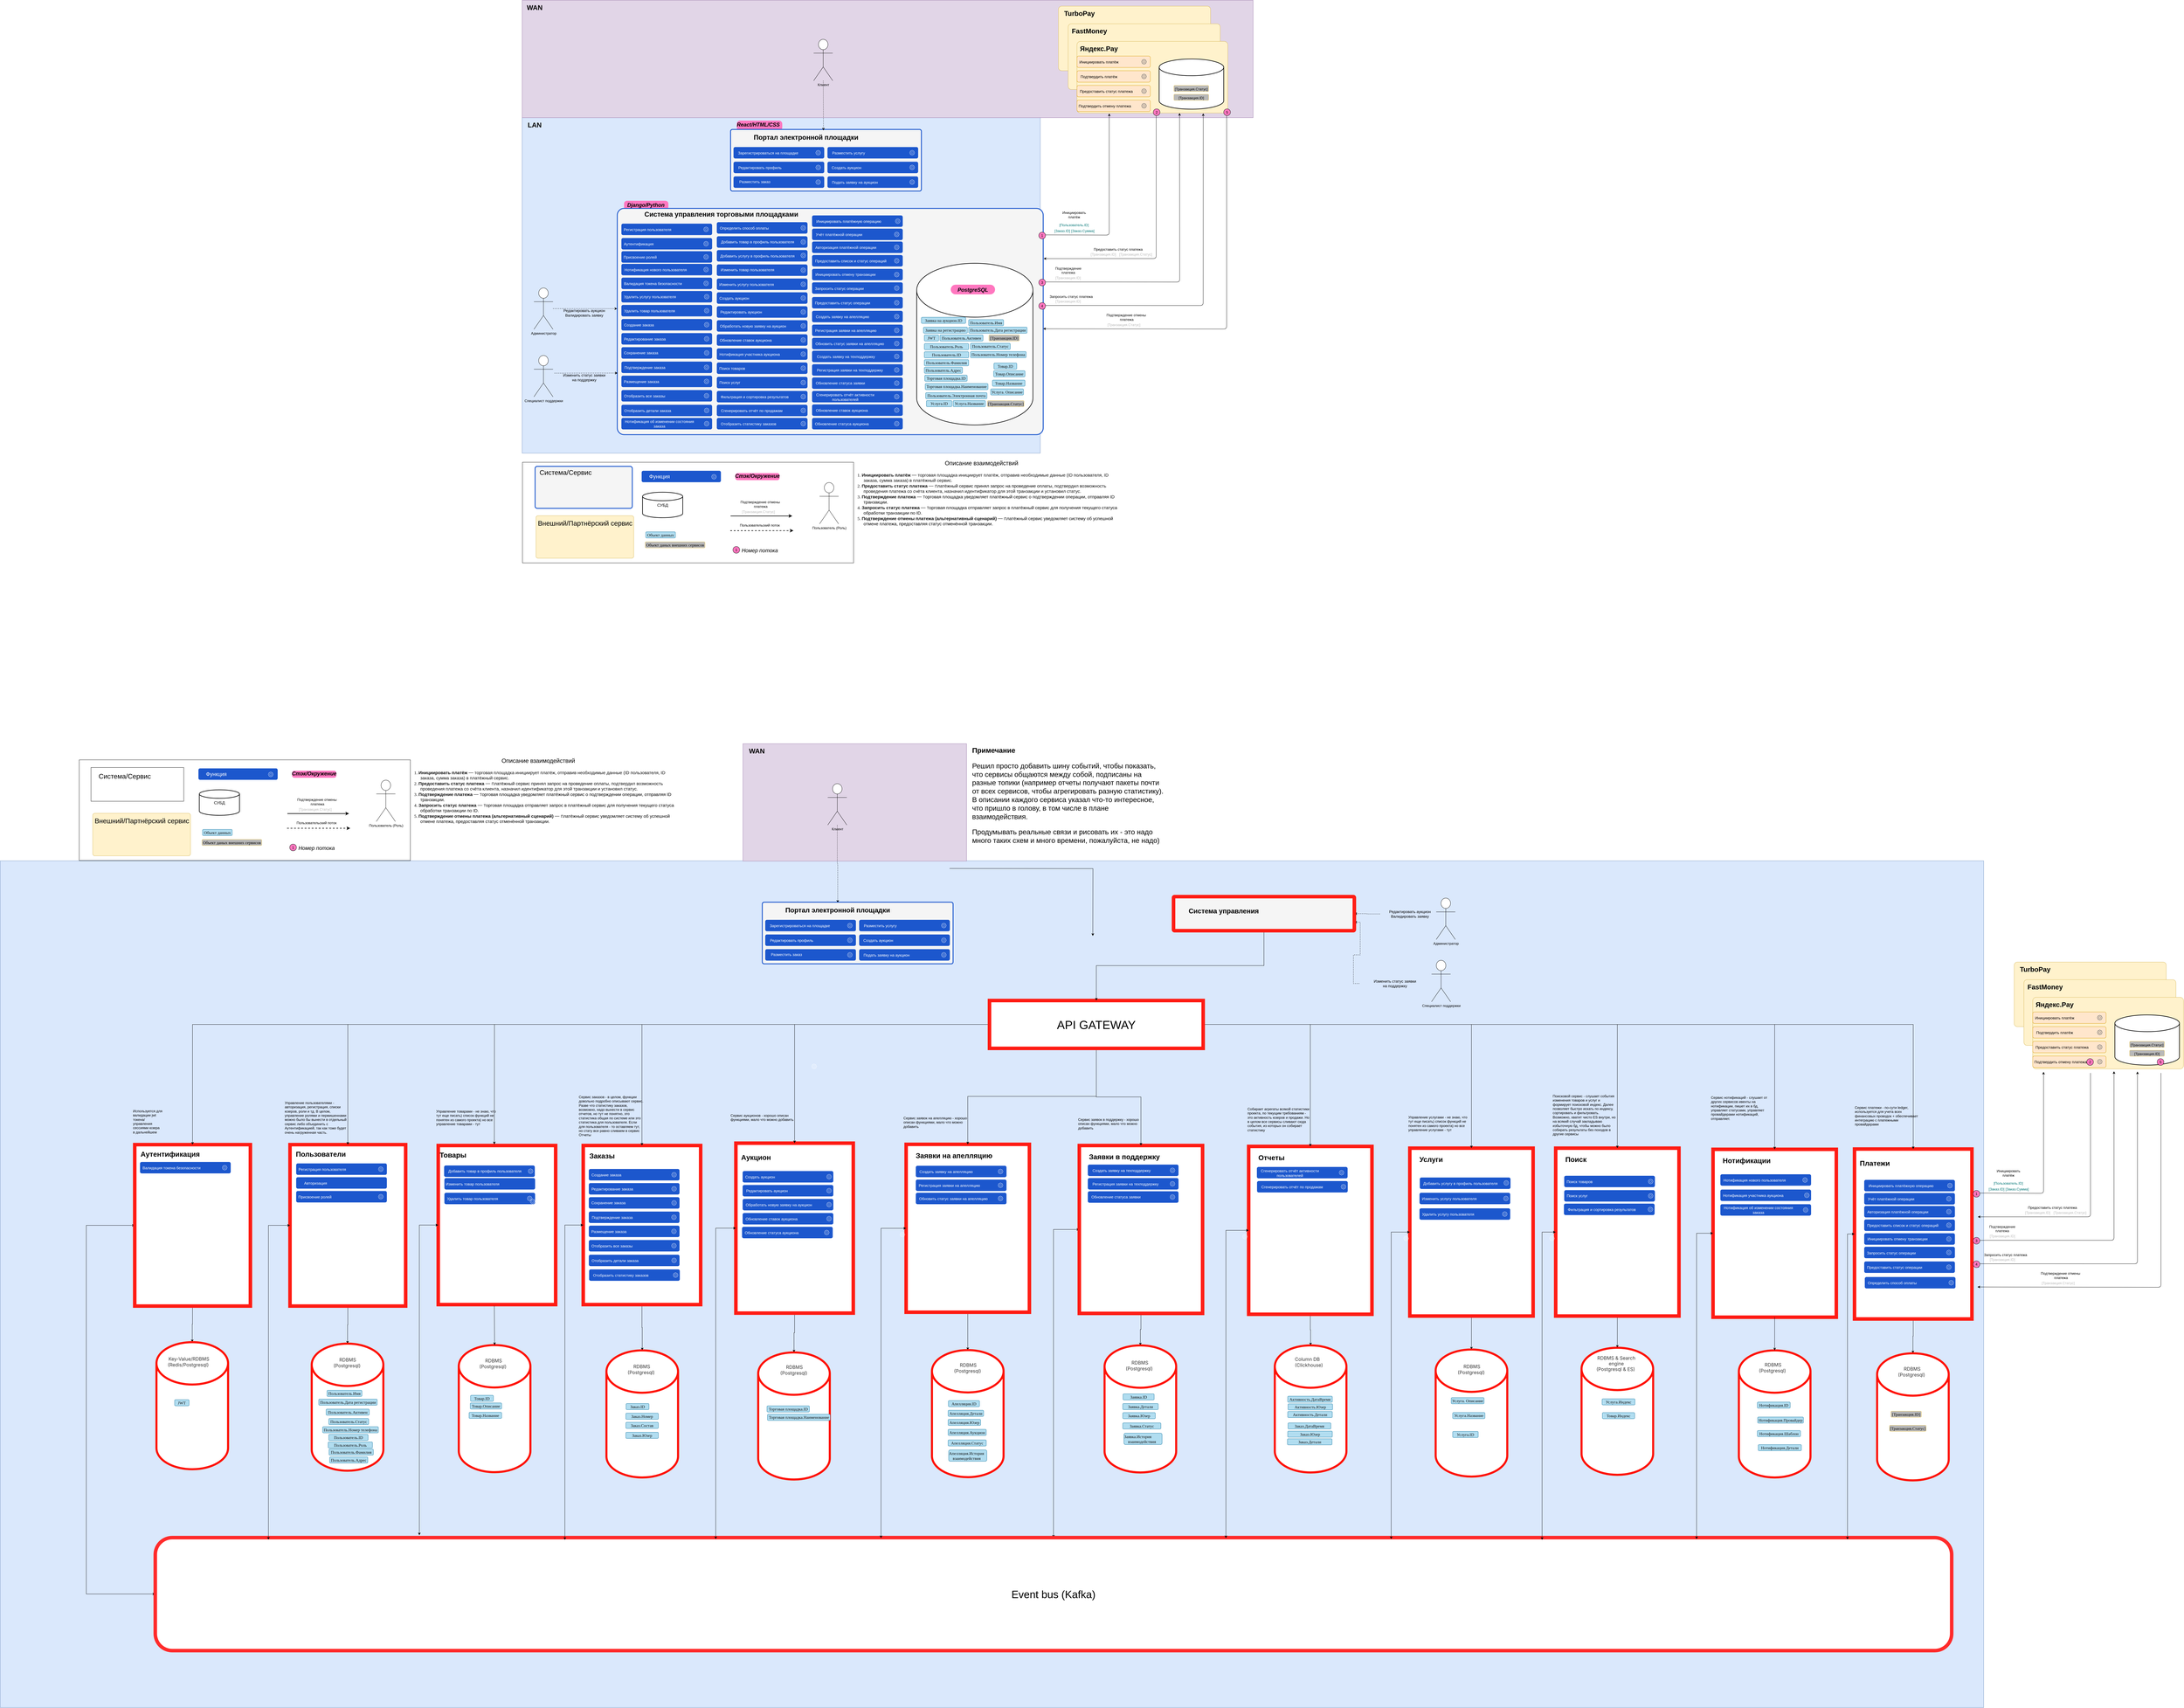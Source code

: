 <mxfile version="24.8.6">
  <diagram name="DF" id="BleSmaJVXqo2yb7Co1eL">
    <mxGraphModel dx="3510" dy="2118" grid="0" gridSize="10" guides="0" tooltips="0" connect="1" arrows="1" fold="1" page="0" pageScale="1" pageWidth="827" pageHeight="1169" math="0" shadow="0">
      <root>
        <mxCell id="0" />
        <mxCell id="1" parent="0" />
        <mxCell id="15sJRMFo5ikq_taqB9qu-537" value="" style="rounded=0;whiteSpace=wrap;html=1;fillColor=#dae8fc;strokeColor=#6c8ebf;" parent="1" vertex="1">
          <mxGeometry x="-818" y="2332" width="6757" height="2885" as="geometry" />
        </mxCell>
        <mxCell id="15sJRMFo5ikq_taqB9qu-811" value="" style="rounded=0;whiteSpace=wrap;html=1;strokeColor=#FF1C14;strokeWidth=12;" parent="1" vertex="1">
          <mxGeometry x="674" y="3302" width="400" height="542" as="geometry" />
        </mxCell>
        <mxCell id="15sJRMFo5ikq_taqB9qu-555" value="" style="rounded=0;whiteSpace=wrap;html=1;strokeColor=#FF1C14;strokeWidth=12;" parent="1" vertex="1">
          <mxGeometry x="5017" y="3315" width="420" height="572" as="geometry" />
        </mxCell>
        <mxCell id="15sJRMFo5ikq_taqB9qu-549" style="edgeStyle=orthogonalEdgeStyle;rounded=0;orthogonalLoop=1;jettySize=auto;html=1;" parent="1" source="15sJRMFo5ikq_taqB9qu-476" target="15sJRMFo5ikq_taqB9qu-536" edge="1">
          <mxGeometry relative="1" as="geometry" />
        </mxCell>
        <mxCell id="15sJRMFo5ikq_taqB9qu-476" value="" style="rounded=0;whiteSpace=wrap;html=1;strokeColor=#FF1C14;strokeWidth=12;" parent="1" vertex="1">
          <mxGeometry x="2268" y="3298" width="420" height="572" as="geometry" />
        </mxCell>
        <mxCell id="15sJRMFo5ikq_taqB9qu-552" style="edgeStyle=orthogonalEdgeStyle;rounded=0;orthogonalLoop=1;jettySize=auto;html=1;" parent="1" source="15sJRMFo5ikq_taqB9qu-403" target="15sJRMFo5ikq_taqB9qu-540" edge="1">
          <mxGeometry relative="1" as="geometry" />
        </mxCell>
        <mxCell id="15sJRMFo5ikq_taqB9qu-403" value="" style="rounded=0;whiteSpace=wrap;html=1;strokeColor=#FF1C14;strokeWidth=12;" parent="1" vertex="1">
          <mxGeometry x="5499" y="3314" width="400" height="579" as="geometry" />
        </mxCell>
        <mxCell id="15sJRMFo5ikq_taqB9qu-550" value="" style="edgeStyle=orthogonalEdgeStyle;rounded=0;orthogonalLoop=1;jettySize=auto;html=1;" parent="1" source="15sJRMFo5ikq_taqB9qu-460" target="15sJRMFo5ikq_taqB9qu-538" edge="1">
          <mxGeometry relative="1" as="geometry" />
        </mxCell>
        <mxCell id="gjoDTck7nj-wQ_ujEcDc-61" style="edgeStyle=orthogonalEdgeStyle;rounded=0;orthogonalLoop=1;jettySize=auto;html=1;startArrow=classic;startFill=1;" edge="1" parent="1" source="15sJRMFo5ikq_taqB9qu-460" target="gjoDTck7nj-wQ_ujEcDc-53">
          <mxGeometry relative="1" as="geometry">
            <Array as="points">
              <mxPoint x="2770" y="3588" />
            </Array>
          </mxGeometry>
        </mxCell>
        <mxCell id="15sJRMFo5ikq_taqB9qu-460" value="" style="rounded=0;whiteSpace=wrap;html=1;strokeColor=#FF1C14;strokeWidth=12;" parent="1" vertex="1">
          <mxGeometry x="2858" y="3302" width="420" height="572" as="geometry" />
        </mxCell>
        <mxCell id="15sJRMFo5ikq_taqB9qu-554" style="edgeStyle=orthogonalEdgeStyle;rounded=0;orthogonalLoop=1;jettySize=auto;html=1;" parent="1" source="15sJRMFo5ikq_taqB9qu-444" target="15sJRMFo5ikq_taqB9qu-542" edge="1">
          <mxGeometry relative="1" as="geometry" />
        </mxCell>
        <mxCell id="15sJRMFo5ikq_taqB9qu-444" value="" style="rounded=0;whiteSpace=wrap;html=1;strokeColor=#FF1C14;strokeWidth=12;" parent="1" vertex="1">
          <mxGeometry x="4481" y="3311" width="420" height="572" as="geometry" />
        </mxCell>
        <mxCell id="15sJRMFo5ikq_taqB9qu-553" style="edgeStyle=orthogonalEdgeStyle;rounded=0;orthogonalLoop=1;jettySize=auto;html=1;" parent="1" source="15sJRMFo5ikq_taqB9qu-443" target="15sJRMFo5ikq_taqB9qu-541" edge="1">
          <mxGeometry relative="1" as="geometry" />
        </mxCell>
        <mxCell id="15sJRMFo5ikq_taqB9qu-443" value="" style="rounded=0;whiteSpace=wrap;html=1;strokeColor=#FF1C14;strokeWidth=12;" parent="1" vertex="1">
          <mxGeometry x="3984" y="3311" width="420" height="572" as="geometry" />
        </mxCell>
        <mxCell id="15sJRMFo5ikq_taqB9qu-547" style="edgeStyle=orthogonalEdgeStyle;rounded=0;orthogonalLoop=1;jettySize=auto;html=1;" parent="1" source="15sJRMFo5ikq_taqB9qu-302" target="15sJRMFo5ikq_taqB9qu-534" edge="1">
          <mxGeometry relative="1" as="geometry" />
        </mxCell>
        <mxCell id="15sJRMFo5ikq_taqB9qu-302" value="" style="rounded=0;whiteSpace=wrap;html=1;strokeColor=#FF1C14;strokeWidth=12;" parent="1" vertex="1">
          <mxGeometry x="1168" y="3302" width="400" height="542" as="geometry" />
        </mxCell>
        <mxCell id="cKbgiC5qh_IXnBO1eU4K-99" value="" style="rounded=0;whiteSpace=wrap;html=1;fillColor=#dae8fc;strokeColor=#6c8ebf;" parent="1" vertex="1">
          <mxGeometry x="960" y="-200" width="1765" height="1143" as="geometry" />
        </mxCell>
        <mxCell id="kQWFD41fJFxlXKQhT5sF-2" value="" style="group" parent="1" vertex="1" connectable="0">
          <mxGeometry x="1307" y="78" width="151" height="36" as="geometry" />
        </mxCell>
        <mxCell id="cKbgiC5qh_IXnBO1eU4K-91" value="&lt;p style=&quot;margin: 0px 0px 0px 13px; text-indent: -13px; font-variant-numeric: normal; font-variant-east-asian: normal; font-variant-alternates: normal; font-kerning: auto; font-optical-sizing: auto; font-feature-settings: normal; font-variation-settings: normal; font-variant-position: normal; font-stretch: normal; font-size: 14px; line-height: normal; color: rgb(14, 14, 14); text-align: start;&quot; class=&quot;p1&quot;&gt;&lt;br&gt;&lt;/p&gt;" style="rounded=1;whiteSpace=wrap;html=1;fillColor=#FF77BF;strokeColor=none;arcSize=33;" parent="kQWFD41fJFxlXKQhT5sF-2" vertex="1">
          <mxGeometry y="5" width="151" height="31" as="geometry" />
        </mxCell>
        <mxCell id="cKbgiC5qh_IXnBO1eU4K-92" value="&lt;font style=&quot;font-size: 18px;&quot;&gt;&lt;i&gt;Django/Python&lt;/i&gt;&lt;/font&gt;" style="text;html=1;align=center;verticalAlign=middle;whiteSpace=wrap;rounded=1;shadow=0;fontSize=23;fontStyle=1" parent="kQWFD41fJFxlXKQhT5sF-2" vertex="1">
          <mxGeometry x="30" width="89" height="36" as="geometry" />
        </mxCell>
        <mxCell id="kQWFD41fJFxlXKQhT5sF-1" value="" style="group" parent="1" vertex="1" connectable="0">
          <mxGeometry x="1691" y="-203" width="155" height="49" as="geometry" />
        </mxCell>
        <mxCell id="cKbgiC5qh_IXnBO1eU4K-166" value="&lt;p style=&quot;margin: 0px 0px 0px 13px; text-indent: -13px; font-variant-numeric: normal; font-variant-east-asian: normal; font-variant-alternates: normal; font-kerning: auto; font-optical-sizing: auto; font-feature-settings: normal; font-variation-settings: normal; font-variant-position: normal; font-stretch: normal; font-size: 14px; line-height: normal; color: rgb(14, 14, 14); text-align: start;&quot; class=&quot;p1&quot;&gt;&lt;br&gt;&lt;/p&gt;" style="rounded=1;whiteSpace=wrap;html=1;fillColor=#FF77BF;strokeColor=none;arcSize=33;" parent="kQWFD41fJFxlXKQhT5sF-1" vertex="1">
          <mxGeometry y="13" width="155" height="34" as="geometry" />
        </mxCell>
        <mxCell id="cKbgiC5qh_IXnBO1eU4K-165" value="&lt;font style=&quot;font-size: 18px;&quot;&gt;&lt;i&gt;React/HTML/CSS&lt;/i&gt;&lt;/font&gt;" style="text;html=1;align=center;verticalAlign=middle;whiteSpace=wrap;rounded=1;shadow=0;fontSize=23;fontStyle=1" parent="kQWFD41fJFxlXKQhT5sF-1" vertex="1">
          <mxGeometry x="29" width="89" height="49" as="geometry" />
        </mxCell>
        <mxCell id="cKbgiC5qh_IXnBO1eU4K-98" value="" style="rounded=0;whiteSpace=wrap;html=1;fillColor=#e1d5e7;strokeColor=#9673a6;movable=1;resizable=1;rotatable=1;deletable=1;editable=1;locked=0;connectable=1;" parent="1" vertex="1">
          <mxGeometry x="960" y="-600" width="2490" height="400" as="geometry" />
        </mxCell>
        <mxCell id="ISwjRsLXD4yoOcMXPSiY-8" value="" style="group" parent="1" vertex="1" connectable="0">
          <mxGeometry x="2770" y="-580" width="535" height="220" as="geometry" />
        </mxCell>
        <mxCell id="Tz6aEU4ManMyac2rpAqn-102" value="" style="rounded=1;whiteSpace=wrap;html=1;arcSize=5;fillColor=#fff2cc;strokeColor=#d6b656;" parent="ISwjRsLXD4yoOcMXPSiY-8" vertex="1">
          <mxGeometry x="17" width="518" height="220" as="geometry" />
        </mxCell>
        <mxCell id="Tz6aEU4ManMyac2rpAqn-103" value="TurboPay" style="text;html=1;align=center;verticalAlign=middle;whiteSpace=wrap;rounded=1;shadow=0;fontSize=23;fontStyle=1" parent="ISwjRsLXD4yoOcMXPSiY-8" vertex="1">
          <mxGeometry width="177" height="49" as="geometry" />
        </mxCell>
        <mxCell id="ISwjRsLXD4yoOcMXPSiY-9" value="" style="group" parent="1" vertex="1" connectable="0">
          <mxGeometry x="2820" y="-520" width="518" height="224" as="geometry" />
        </mxCell>
        <mxCell id="Tz6aEU4ManMyac2rpAqn-100" value="" style="rounded=1;whiteSpace=wrap;html=1;arcSize=5;fillColor=#fff2cc;strokeColor=#d6b656;" parent="ISwjRsLXD4yoOcMXPSiY-9" vertex="1">
          <mxGeometry width="518" height="224" as="geometry" />
        </mxCell>
        <mxCell id="Tz6aEU4ManMyac2rpAqn-101" value="FastMoney" style="text;html=1;align=center;verticalAlign=middle;whiteSpace=wrap;rounded=1;shadow=0;fontSize=23;fontStyle=1" parent="ISwjRsLXD4yoOcMXPSiY-9" vertex="1">
          <mxGeometry x="2" width="141" height="49" as="geometry" />
        </mxCell>
        <mxCell id="ISwjRsLXD4yoOcMXPSiY-10" value="" style="group" parent="1" vertex="1" connectable="0">
          <mxGeometry x="2850" y="-460" width="514" height="244" as="geometry" />
        </mxCell>
        <mxCell id="Tz6aEU4ManMyac2rpAqn-104" value="" style="rounded=1;whiteSpace=wrap;html=1;arcSize=5;fillColor=#fff2cc;strokeColor=#d6b656;" parent="ISwjRsLXD4yoOcMXPSiY-10" vertex="1">
          <mxGeometry width="514" height="244" as="geometry" />
        </mxCell>
        <mxCell id="Tz6aEU4ManMyac2rpAqn-105" value="Яндекс.Pay" style="text;html=1;align=center;verticalAlign=middle;whiteSpace=wrap;rounded=1;shadow=0;fontSize=23;fontStyle=1" parent="ISwjRsLXD4yoOcMXPSiY-10" vertex="1">
          <mxGeometry width="150" height="49" as="geometry" />
        </mxCell>
        <mxCell id="D1CTnjmkYU0Mq4A9S6dc-23" value="" style="rounded=1;whiteSpace=wrap;html=1;arcSize=0;" parent="1" vertex="1">
          <mxGeometry x="961" y="974" width="1128" height="343" as="geometry" />
        </mxCell>
        <mxCell id="aNh6FEuhw9lsT8rE3H5J-120" value="" style="rounded=1;whiteSpace=wrap;html=1;arcSize=3;movable=1;resizable=1;rotatable=1;deletable=1;editable=1;locked=0;connectable=1;fillColor=#f5f5f5;strokeColor=#1C57CD;strokeWidth=3;fontColor=#333333;" parent="1" vertex="1">
          <mxGeometry x="1284" y="109" width="1451" height="771" as="geometry" />
        </mxCell>
        <mxCell id="aNh6FEuhw9lsT8rE3H5J-121" value="Система управления торговыми площадками" style="text;html=1;align=center;verticalAlign=middle;whiteSpace=wrap;rounded=1;shadow=0;fontSize=23;fontStyle=1" parent="1" vertex="1">
          <mxGeometry x="1364" y="104" width="549" height="49" as="geometry" />
        </mxCell>
        <mxCell id="aNh6FEuhw9lsT8rE3H5J-60" value="" style="strokeWidth=2;html=1;shape=mxgraph.flowchart.database;whiteSpace=wrap;rounded=1;movable=1;resizable=1;rotatable=1;deletable=1;editable=1;locked=0;connectable=1;" parent="1" vertex="1">
          <mxGeometry x="2304" y="296" width="396" height="551" as="geometry" />
        </mxCell>
        <mxCell id="Tz6aEU4ManMyac2rpAqn-7" value="&lt;p style=&quot;margin: 0px 0px 0px 13px; text-indent: -13px; font-variant-numeric: normal; font-variant-east-asian: normal; font-variant-alternates: normal; font-kerning: auto; font-optical-sizing: auto; font-feature-settings: normal; font-variation-settings: normal; font-variant-position: normal; font-stretch: normal; font-size: 14px; line-height: normal; color: rgb(14, 14, 14); text-align: start;&quot; class=&quot;p1&quot;&gt;&lt;font face=&quot;Times New Roman&quot;&gt;Заявка на аукцион.ID&lt;/font&gt;&lt;/p&gt;" style="rounded=1;whiteSpace=wrap;html=1;fillColor=#b1ddf0;strokeColor=#10739e;" parent="1" vertex="1">
          <mxGeometry x="2320" y="480" width="151" height="21" as="geometry" />
        </mxCell>
        <mxCell id="cKbgiC5qh_IXnBO1eU4K-45" value="&lt;p style=&quot;margin: 0px 0px 0px 13px; text-indent: -13px; font-variant-numeric: normal; font-variant-east-asian: normal; font-variant-alternates: normal; font-kerning: auto; font-optical-sizing: auto; font-feature-settings: normal; font-variation-settings: normal; font-variant-position: normal; font-stretch: normal; line-height: normal; color: rgb(14, 14, 14); text-align: start;&quot; class=&quot;p1&quot;&gt;&lt;font style=&quot;font-size: 14px;&quot; face=&quot;Times New Roman&quot;&gt;Заявка на регистрацию&lt;/font&gt;&lt;/p&gt;" style="rounded=1;whiteSpace=wrap;html=1;fillColor=#b1ddf0;strokeColor=#10739e;" parent="1" vertex="1">
          <mxGeometry x="2327" y="513.5" width="150" height="21" as="geometry" />
        </mxCell>
        <mxCell id="cKbgiC5qh_IXnBO1eU4K-46" value="&lt;p style=&quot;margin: 0px 0px 0px 13px; text-indent: -13px; font-variant-numeric: normal; font-variant-east-asian: normal; font-variant-alternates: normal; font-kerning: auto; font-optical-sizing: auto; font-feature-settings: normal; font-variation-settings: normal; font-variant-position: normal; font-stretch: normal; line-height: normal; color: rgb(14, 14, 14); text-align: start;&quot; class=&quot;p1&quot;&gt;&lt;font face=&quot;Times New Roman&quot;&gt;&lt;span style=&quot;font-size: 14px;&quot;&gt;JWT&lt;/span&gt;&lt;/font&gt;&lt;/p&gt;" style="rounded=1;whiteSpace=wrap;html=1;fillColor=#b1ddf0;strokeColor=#10739e;" parent="1" vertex="1">
          <mxGeometry x="2330" y="540" width="49" height="21" as="geometry" />
        </mxCell>
        <mxCell id="cKbgiC5qh_IXnBO1eU4K-49" value="&lt;p style=&quot;margin: 0px 0px 0px 13px; text-indent: -13px; font-variant-numeric: normal; font-variant-east-asian: normal; font-variant-alternates: normal; font-kerning: auto; font-optical-sizing: auto; font-feature-settings: normal; font-variation-settings: normal; font-variant-position: normal; font-stretch: normal; font-size: 14px; line-height: normal; color: rgb(14, 14, 14); text-align: start;&quot; class=&quot;p1&quot;&gt;&lt;font face=&quot;Times New Roman&quot;&gt;Пользователь.Роль&lt;/font&gt;&lt;/p&gt;" style="rounded=1;whiteSpace=wrap;html=1;fillColor=#b1ddf0;strokeColor=#10739e;" parent="1" vertex="1">
          <mxGeometry x="2330" y="569.5" width="151" height="21" as="geometry" />
        </mxCell>
        <mxCell id="cKbgiC5qh_IXnBO1eU4K-50" value="&lt;p style=&quot;margin: 0px 0px 0px 13px; text-indent: -13px; font-variant-numeric: normal; font-variant-east-asian: normal; font-variant-alternates: normal; font-kerning: auto; font-optical-sizing: auto; font-feature-settings: normal; font-variation-settings: normal; font-variant-position: normal; font-stretch: normal; font-size: 14px; line-height: normal; color: rgb(14, 14, 14); text-align: start;&quot; class=&quot;p1&quot;&gt;&lt;font face=&quot;Times New Roman&quot;&gt;Пользователь.ID&lt;/font&gt;&lt;/p&gt;" style="rounded=1;whiteSpace=wrap;html=1;fillColor=#b1ddf0;strokeColor=#10739e;" parent="1" vertex="1">
          <mxGeometry x="2330" y="597.5" width="151" height="21" as="geometry" />
        </mxCell>
        <mxCell id="cKbgiC5qh_IXnBO1eU4K-56" value="&lt;p style=&quot;margin: 0px 0px 0px 13px; text-indent: -13px; font-variant-numeric: normal; font-variant-east-asian: normal; font-variant-alternates: normal; font-kerning: auto; font-optical-sizing: auto; font-feature-settings: normal; font-variation-settings: normal; font-variant-position: normal; font-stretch: normal; font-size: 14px; line-height: normal; color: rgb(14, 14, 14); text-align: start;&quot; class=&quot;p1&quot;&gt;&lt;font face=&quot;Times New Roman&quot;&gt;Пользователь.Имя&lt;/font&gt;&lt;/p&gt;" style="rounded=1;whiteSpace=wrap;html=1;fillColor=#b1ddf0;strokeColor=#10739e;" parent="1" vertex="1">
          <mxGeometry x="2481" y="488" width="119" height="21" as="geometry" />
        </mxCell>
        <mxCell id="cKbgiC5qh_IXnBO1eU4K-57" value="&lt;p style=&quot;margin: 0px 0px 0px 13px; text-indent: -13px; font-variant-numeric: normal; font-variant-east-asian: normal; font-variant-alternates: normal; font-kerning: auto; font-optical-sizing: auto; font-feature-settings: normal; font-variation-settings: normal; font-variant-position: normal; font-stretch: normal; font-size: 14px; line-height: normal; color: rgb(14, 14, 14); text-align: start;&quot; class=&quot;p1&quot;&gt;&lt;font face=&quot;Times New Roman&quot;&gt;Пользователь.Фамилия&lt;/font&gt;&lt;/p&gt;" style="rounded=1;whiteSpace=wrap;html=1;fillColor=#b1ddf0;strokeColor=#10739e;" parent="1" vertex="1">
          <mxGeometry x="2330" y="624.5" width="151" height="21" as="geometry" />
        </mxCell>
        <mxCell id="cKbgiC5qh_IXnBO1eU4K-60" value="&lt;p style=&quot;margin: 0px 0px 0px 13px; text-indent: -13px; font-variant-numeric: normal; font-variant-east-asian: normal; font-variant-alternates: normal; font-kerning: auto; font-optical-sizing: auto; font-feature-settings: normal; font-variation-settings: normal; font-variant-position: normal; font-stretch: normal; font-size: 14px; line-height: normal; color: rgb(14, 14, 14); text-align: start;&quot; class=&quot;p1&quot;&gt;&lt;font face=&quot;Times New Roman&quot;&gt;Пользователь.Адрес&lt;/font&gt;&lt;/p&gt;" style="rounded=1;whiteSpace=wrap;html=1;fillColor=#b1ddf0;strokeColor=#10739e;" parent="1" vertex="1">
          <mxGeometry x="2330" y="650" width="130" height="21" as="geometry" />
        </mxCell>
        <mxCell id="cKbgiC5qh_IXnBO1eU4K-68" value="&lt;p style=&quot;margin: 0px 0px 0px 13px; text-indent: -13px; font-variant-numeric: normal; font-variant-east-asian: normal; font-variant-alternates: normal; font-kerning: auto; font-optical-sizing: auto; font-feature-settings: normal; font-variation-settings: normal; font-variant-position: normal; font-stretch: normal; font-size: 14px; line-height: normal; color: rgb(14, 14, 14); text-align: start;&quot; class=&quot;p1&quot;&gt;&lt;font face=&quot;Times New Roman&quot;&gt;Пользователь.Дата регистрации&lt;/font&gt;&lt;/p&gt;" style="rounded=1;whiteSpace=wrap;html=1;fillColor=#b1ddf0;strokeColor=#10739e;" parent="1" vertex="1">
          <mxGeometry x="2481" y="513.5" width="199" height="21" as="geometry" />
        </mxCell>
        <mxCell id="cKbgiC5qh_IXnBO1eU4K-69" value="&lt;p style=&quot;margin: 0px 0px 0px 13px; text-indent: -13px; font-variant-numeric: normal; font-variant-east-asian: normal; font-variant-alternates: normal; font-kerning: auto; font-optical-sizing: auto; font-feature-settings: normal; font-variation-settings: normal; font-variant-position: normal; font-stretch: normal; font-size: 14px; line-height: normal; color: rgb(14, 14, 14); text-align: start;&quot; class=&quot;p1&quot;&gt;&lt;font face=&quot;Times New Roman&quot;&gt;Пользователь.Статус&lt;/font&gt;&lt;/p&gt;" style="rounded=1;whiteSpace=wrap;html=1;fillColor=#b1ddf0;strokeColor=#10739e;" parent="1" vertex="1">
          <mxGeometry x="2487" y="568.75" width="136" height="21" as="geometry" />
        </mxCell>
        <mxCell id="cKbgiC5qh_IXnBO1eU4K-70" value="&lt;p style=&quot;margin: 0px 0px 0px 13px; text-indent: -13px; font-variant-numeric: normal; font-variant-east-asian: normal; font-variant-alternates: normal; font-kerning: auto; font-optical-sizing: auto; font-feature-settings: normal; font-variation-settings: normal; font-variant-position: normal; font-stretch: normal; font-size: 14px; line-height: normal; color: rgb(14, 14, 14); text-align: start;&quot; class=&quot;p1&quot;&gt;&lt;font face=&quot;Times New Roman&quot;&gt;Пользователь.Электронная почта&lt;/font&gt;&lt;/p&gt;" style="rounded=1;whiteSpace=wrap;html=1;fillColor=#b1ddf0;strokeColor=#10739e;" parent="1" vertex="1">
          <mxGeometry x="2334.5" y="736.75" width="209" height="21" as="geometry" />
        </mxCell>
        <mxCell id="cKbgiC5qh_IXnBO1eU4K-71" value="&lt;p style=&quot;margin: 0px 0px 0px 13px; text-indent: -13px; font-variant-numeric: normal; font-variant-east-asian: normal; font-variant-alternates: normal; font-kerning: auto; font-optical-sizing: auto; font-feature-settings: normal; font-variation-settings: normal; font-variant-position: normal; font-stretch: normal; font-size: 14px; line-height: normal; color: rgb(14, 14, 14); text-align: start;&quot; class=&quot;p1&quot;&gt;&lt;font face=&quot;Times New Roman&quot;&gt;Пользователь.Номер телефона&lt;/font&gt;&lt;/p&gt;" style="rounded=1;whiteSpace=wrap;html=1;fillColor=#b1ddf0;strokeColor=#10739e;" parent="1" vertex="1">
          <mxGeometry x="2487" y="596.75" width="190" height="21" as="geometry" />
        </mxCell>
        <mxCell id="cKbgiC5qh_IXnBO1eU4K-74" value="&lt;p style=&quot;margin: 0px 0px 0px 13px; text-indent: -13px; font-variant-numeric: normal; font-variant-east-asian: normal; font-variant-alternates: normal; font-kerning: auto; font-optical-sizing: auto; font-feature-settings: normal; font-variation-settings: normal; font-variant-position: normal; font-stretch: normal; font-size: 14px; line-height: normal; color: rgb(14, 14, 14); text-align: start;&quot; class=&quot;p1&quot;&gt;&lt;font face=&quot;Times New Roman&quot;&gt;Торговая площадка.ID&lt;/font&gt;&lt;/p&gt;" style="rounded=1;whiteSpace=wrap;html=1;fillColor=#b1ddf0;strokeColor=#10739e;" parent="1" vertex="1">
          <mxGeometry x="2331.5" y="677" width="144.5" height="21" as="geometry" />
        </mxCell>
        <mxCell id="cKbgiC5qh_IXnBO1eU4K-75" value="&lt;p style=&quot;margin: 0px 0px 0px 13px; text-indent: -13px; font-variant-numeric: normal; font-variant-east-asian: normal; font-variant-alternates: normal; font-kerning: auto; font-optical-sizing: auto; font-feature-settings: normal; font-variation-settings: normal; font-variant-position: normal; font-stretch: normal; font-size: 14px; line-height: normal; color: rgb(14, 14, 14); text-align: start;&quot; class=&quot;p1&quot;&gt;&lt;font face=&quot;Times New Roman&quot;&gt;Торговая площадка.Наименование&lt;/font&gt;&lt;/p&gt;" style="rounded=1;whiteSpace=wrap;html=1;fillColor=#b1ddf0;strokeColor=#10739e;" parent="1" vertex="1">
          <mxGeometry x="2333" y="705.75" width="214" height="21" as="geometry" />
        </mxCell>
        <mxCell id="cKbgiC5qh_IXnBO1eU4K-77" value="&lt;p style=&quot;margin: 0px 0px 0px 13px; text-indent: -13px; font-variant-numeric: normal; font-variant-east-asian: normal; font-variant-alternates: normal; font-kerning: auto; font-optical-sizing: auto; font-feature-settings: normal; font-variation-settings: normal; font-variant-position: normal; font-stretch: normal; font-size: 14px; line-height: normal; color: rgb(14, 14, 14); text-align: start;&quot; class=&quot;p1&quot;&gt;&lt;font face=&quot;Times New Roman&quot;&gt;Пользователь.Активен&lt;/font&gt;&lt;/p&gt;" style="rounded=1;whiteSpace=wrap;html=1;fillColor=#b1ddf0;strokeColor=#10739e;" parent="1" vertex="1">
          <mxGeometry x="2383" y="540" width="147" height="21" as="geometry" />
        </mxCell>
        <mxCell id="cKbgiC5qh_IXnBO1eU4K-84" value="&lt;p style=&quot;margin: 0px 0px 0px 13px; text-indent: -13px; font-variant-numeric: normal; font-variant-east-asian: normal; font-variant-alternates: normal; font-kerning: auto; font-optical-sizing: auto; font-feature-settings: normal; font-variation-settings: normal; font-variant-position: normal; font-stretch: normal; font-size: 14px; line-height: normal; color: rgb(14, 14, 14); text-align: start;&quot; class=&quot;p1&quot;&gt;&lt;font face=&quot;Times New Roman&quot;&gt;Услуга.ID&lt;/font&gt;&lt;/p&gt;" style="rounded=1;whiteSpace=wrap;html=1;fillColor=#b1ddf0;strokeColor=#10739e;" parent="1" vertex="1">
          <mxGeometry x="2337" y="763.75" width="87" height="21" as="geometry" />
        </mxCell>
        <mxCell id="cKbgiC5qh_IXnBO1eU4K-85" value="&lt;p style=&quot;margin: 0px 0px 0px 13px; text-indent: -13px; font-variant-numeric: normal; font-variant-east-asian: normal; font-variant-alternates: normal; font-kerning: auto; font-optical-sizing: auto; font-feature-settings: normal; font-variation-settings: normal; font-variant-position: normal; font-stretch: normal; font-size: 14px; line-height: normal; color: rgb(14, 14, 14); text-align: start;&quot; class=&quot;p1&quot;&gt;&lt;font face=&quot;Times New Roman&quot;&gt;Услуга.Название&lt;/font&gt;&lt;/p&gt;" style="rounded=1;whiteSpace=wrap;html=1;fillColor=#b1ddf0;strokeColor=#10739e;" parent="1" vertex="1">
          <mxGeometry x="2428" y="763.75" width="110" height="21" as="geometry" />
        </mxCell>
        <mxCell id="cKbgiC5qh_IXnBO1eU4K-86" value="&lt;p style=&quot;margin: 0px 0px 0px 13px; text-indent: -13px; font-variant-numeric: normal; font-variant-east-asian: normal; font-variant-alternates: normal; font-kerning: auto; font-optical-sizing: auto; font-feature-settings: normal; font-variation-settings: normal; font-variant-position: normal; font-stretch: normal; font-size: 14px; line-height: normal; color: rgb(14, 14, 14); text-align: start;&quot; class=&quot;p1&quot;&gt;&lt;font face=&quot;Times New Roman&quot;&gt;Услуга. Описание&lt;/font&gt;&lt;/p&gt;" style="rounded=1;whiteSpace=wrap;html=1;fillColor=#b1ddf0;strokeColor=#10739e;" parent="1" vertex="1">
          <mxGeometry x="2556" y="724" width="112" height="21" as="geometry" />
        </mxCell>
        <mxCell id="cKbgiC5qh_IXnBO1eU4K-87" value="&lt;p style=&quot;margin: 0px 0px 0px 13px; text-indent: -13px; font-variant-numeric: normal; font-variant-east-asian: normal; font-variant-alternates: normal; font-kerning: auto; font-optical-sizing: auto; font-feature-settings: normal; font-variation-settings: normal; font-variant-position: normal; font-stretch: normal; font-size: 14px; line-height: normal; color: rgb(14, 14, 14); text-align: start;&quot; class=&quot;p1&quot;&gt;&lt;font face=&quot;Times New Roman&quot;&gt;Товар.ID&lt;/font&gt;&lt;/p&gt;" style="rounded=1;whiteSpace=wrap;html=1;fillColor=#b1ddf0;strokeColor=#10739e;" parent="1" vertex="1">
          <mxGeometry x="2567" y="636" width="78" height="21" as="geometry" />
        </mxCell>
        <mxCell id="cKbgiC5qh_IXnBO1eU4K-88" value="&lt;p style=&quot;margin: 0px 0px 0px 13px; text-indent: -13px; font-variant-numeric: normal; font-variant-east-asian: normal; font-variant-alternates: normal; font-kerning: auto; font-optical-sizing: auto; font-feature-settings: normal; font-variation-settings: normal; font-variant-position: normal; font-stretch: normal; font-size: 14px; line-height: normal; color: rgb(14, 14, 14); text-align: start;&quot; class=&quot;p1&quot;&gt;&lt;font face=&quot;Times New Roman&quot;&gt;Товар.Название&lt;/font&gt;&lt;/p&gt;" style="rounded=1;whiteSpace=wrap;html=1;fillColor=#b1ddf0;strokeColor=#10739e;" parent="1" vertex="1">
          <mxGeometry x="2562" y="694" width="111" height="21" as="geometry" />
        </mxCell>
        <mxCell id="cKbgiC5qh_IXnBO1eU4K-89" value="&lt;p style=&quot;margin: 0px 0px 0px 13px; text-indent: -13px; font-variant-numeric: normal; font-variant-east-asian: normal; font-variant-alternates: normal; font-kerning: auto; font-optical-sizing: auto; font-feature-settings: normal; font-variation-settings: normal; font-variant-position: normal; font-stretch: normal; font-size: 14px; line-height: normal; color: rgb(14, 14, 14); text-align: start;&quot; class=&quot;p1&quot;&gt;&lt;font face=&quot;Times New Roman&quot;&gt;Товар.Описание&lt;/font&gt;&lt;/p&gt;" style="rounded=1;whiteSpace=wrap;html=1;fillColor=#b1ddf0;strokeColor=#10739e;" parent="1" vertex="1">
          <mxGeometry x="2566" y="662" width="107" height="21" as="geometry" />
        </mxCell>
        <mxCell id="cKbgiC5qh_IXnBO1eU4K-95" value="Администратор" style="shape=umlActor;verticalLabelPosition=bottom;verticalAlign=top;html=1;outlineConnect=0;rounded=1;" parent="1" vertex="1">
          <mxGeometry x="1000" y="380" width="65" height="141" as="geometry" />
        </mxCell>
        <mxCell id="cKbgiC5qh_IXnBO1eU4K-96" value="" style="endArrow=classic;html=1;rounded=1;dashed=1;entryX=0.961;entryY=0.023;entryDx=0;entryDy=0;entryPerimeter=0;" parent="1" source="cKbgiC5qh_IXnBO1eU4K-95" target="cKbgiC5qh_IXnBO1eU4K-154" edge="1">
          <mxGeometry width="50" height="50" relative="1" as="geometry">
            <mxPoint x="1166" y="544" as="sourcePoint" />
            <mxPoint x="1162" y="979" as="targetPoint" />
            <Array as="points" />
          </mxGeometry>
        </mxCell>
        <mxCell id="cKbgiC5qh_IXnBO1eU4K-100" value="WAN" style="text;html=1;align=center;verticalAlign=middle;whiteSpace=wrap;rounded=1;shadow=0;fontSize=23;fontStyle=1" parent="1" vertex="1">
          <mxGeometry x="960" y="-600" width="85" height="49" as="geometry" />
        </mxCell>
        <mxCell id="cKbgiC5qh_IXnBO1eU4K-101" value="LAN" style="text;html=1;align=center;verticalAlign=middle;whiteSpace=wrap;rounded=1;shadow=0;fontSize=23;fontStyle=1" parent="1" vertex="1">
          <mxGeometry x="960" y="-200" width="85" height="49" as="geometry" />
        </mxCell>
        <mxCell id="cKbgiC5qh_IXnBO1eU4K-103" value="" style="endArrow=classic;html=1;rounded=1;curved=0;entryX=1.001;entryY=0.222;entryDx=0;entryDy=0;entryPerimeter=0;" parent="1" target="aNh6FEuhw9lsT8rE3H5J-120" edge="1">
          <mxGeometry width="50" height="50" relative="1" as="geometry">
            <mxPoint x="3120" y="-210" as="sourcePoint" />
            <mxPoint x="3090" y="-15" as="targetPoint" />
            <Array as="points">
              <mxPoint x="3120" y="280" />
            </Array>
          </mxGeometry>
        </mxCell>
        <mxCell id="cKbgiC5qh_IXnBO1eU4K-104" value="&lt;p style=&quot;margin: 0px 0px 0px 21px; text-indent: -21px; font-variant-numeric: normal; font-variant-east-asian: normal; font-variant-alternates: normal; font-kerning: auto; font-optical-sizing: auto; font-feature-settings: normal; font-variation-settings: normal; font-variant-position: normal; font-stretch: normal; line-height: normal; color: rgb(14, 14, 14); text-align: start; text-wrap: wrap;&quot; class=&quot;p1&quot;&gt;&lt;font style=&quot;font-size: 12px;&quot; face=&quot;Helvetica&quot;&gt;Подтверждение платежа&lt;/font&gt;&lt;/p&gt;" style="edgeLabel;html=1;align=center;verticalAlign=middle;resizable=0;points=[];rounded=1;" parent="cKbgiC5qh_IXnBO1eU4K-103" vertex="1" connectable="0">
          <mxGeometry x="0.194" y="1" relative="1" as="geometry">
            <mxPoint x="-269" y="39" as="offset" />
          </mxGeometry>
        </mxCell>
        <mxCell id="cKbgiC5qh_IXnBO1eU4K-105" value="" style="endArrow=classic;html=1;rounded=1;exitX=1.001;exitY=0.325;exitDx=0;exitDy=0;exitPerimeter=0;curved=0;entryX=0.68;entryY=1.001;entryDx=0;entryDy=0;entryPerimeter=0;" parent="1" source="aNh6FEuhw9lsT8rE3H5J-120" target="Tz6aEU4ManMyac2rpAqn-104" edge="1">
          <mxGeometry width="50" height="50" relative="1" as="geometry">
            <mxPoint x="2900" y="486" as="sourcePoint" />
            <mxPoint x="3200" y="-20" as="targetPoint" />
            <Array as="points">
              <mxPoint x="3200" y="360" />
            </Array>
          </mxGeometry>
        </mxCell>
        <mxCell id="cKbgiC5qh_IXnBO1eU4K-106" value="&lt;font style=&quot;font-size: 12px;&quot;&gt;Предоставить статус платежа&lt;/font&gt;" style="edgeLabel;html=1;align=center;verticalAlign=middle;resizable=0;points=[];rounded=1;" parent="cKbgiC5qh_IXnBO1eU4K-105" vertex="1" connectable="0">
          <mxGeometry x="0.194" y="1" relative="1" as="geometry">
            <mxPoint x="-209" y="46" as="offset" />
          </mxGeometry>
        </mxCell>
        <mxCell id="cKbgiC5qh_IXnBO1eU4K-107" value="" style="endArrow=classic;html=1;rounded=1;curved=0;entryX=1;entryY=0.532;entryDx=0;entryDy=0;entryPerimeter=0;" parent="1" target="aNh6FEuhw9lsT8rE3H5J-120" edge="1">
          <mxGeometry width="50" height="50" relative="1" as="geometry">
            <mxPoint x="3360" y="-210" as="sourcePoint" />
            <mxPoint x="2740" y="520" as="targetPoint" />
            <Array as="points">
              <mxPoint x="3360" y="520" />
            </Array>
          </mxGeometry>
        </mxCell>
        <mxCell id="cKbgiC5qh_IXnBO1eU4K-108" value="&lt;font style=&quot;font-size: 12px;&quot;&gt;Подтверждение отмены&amp;nbsp;&lt;/font&gt;&lt;div&gt;&lt;font style=&quot;font-size: 12px;&quot;&gt;платежа&lt;/font&gt;&lt;/div&gt;" style="edgeLabel;html=1;align=center;verticalAlign=middle;resizable=0;points=[];rounded=1;" parent="cKbgiC5qh_IXnBO1eU4K-107" vertex="1" connectable="0">
          <mxGeometry x="0.194" y="1" relative="1" as="geometry">
            <mxPoint x="-262" y="-41" as="offset" />
          </mxGeometry>
        </mxCell>
        <mxCell id="cKbgiC5qh_IXnBO1eU4K-109" value="" style="endArrow=classic;html=1;rounded=1;exitX=1;exitY=0.117;exitDx=0;exitDy=0;exitPerimeter=0;curved=0;entryX=0.214;entryY=1.007;entryDx=0;entryDy=0;entryPerimeter=0;" parent="1" source="aNh6FEuhw9lsT8rE3H5J-120" target="Tz6aEU4ManMyac2rpAqn-104" edge="1">
          <mxGeometry width="50" height="50" relative="1" as="geometry">
            <mxPoint x="2610" y="206" as="sourcePoint" />
            <mxPoint x="2955" y="-179" as="targetPoint" />
            <Array as="points">
              <mxPoint x="2960" y="200" />
            </Array>
          </mxGeometry>
        </mxCell>
        <mxCell id="cKbgiC5qh_IXnBO1eU4K-110" value="&lt;span style=&quot;text-wrap: wrap;&quot;&gt;&lt;font style=&quot;font-size: 12px;&quot;&gt;Инициировать платёж&lt;/font&gt;&lt;/span&gt;" style="edgeLabel;html=1;align=center;verticalAlign=middle;resizable=0;points=[];rounded=1;" parent="cKbgiC5qh_IXnBO1eU4K-109" vertex="1" connectable="0">
          <mxGeometry x="0.194" y="1" relative="1" as="geometry">
            <mxPoint x="-119" y="87" as="offset" />
          </mxGeometry>
        </mxCell>
        <mxCell id="cKbgiC5qh_IXnBO1eU4K-114" value="&lt;font style=&quot;font-size: 12px;&quot;&gt;[Транзакция.ID]&lt;/font&gt;" style="text;html=1;align=center;verticalAlign=middle;whiteSpace=wrap;rounded=1;fontSize=13;labelBackgroundColor=none;fontColor=#B8B8B8;" parent="1" vertex="1">
          <mxGeometry x="2890" y="250" width="100" height="30" as="geometry" />
        </mxCell>
        <mxCell id="cKbgiC5qh_IXnBO1eU4K-120" value="&lt;font style=&quot;font-size: 12px;&quot;&gt;[Транзакция.Статус]&lt;/font&gt;" style="text;html=1;align=center;verticalAlign=middle;whiteSpace=wrap;rounded=1;fontSize=13;labelBackgroundColor=none;fontColor=#B8B8B8;" parent="1" vertex="1">
          <mxGeometry x="2970" y="250" width="160" height="30" as="geometry" />
        </mxCell>
        <mxCell id="cKbgiC5qh_IXnBO1eU4K-121" value="&lt;font style=&quot;font-size: 12px;&quot;&gt;[Пользователь.ID]&lt;/font&gt;" style="text;html=1;align=center;verticalAlign=middle;whiteSpace=wrap;rounded=1;fontSize=13;labelBackgroundColor=none;fontColor=#007575;" parent="1" vertex="1">
          <mxGeometry x="2760" y="150" width="160" height="30" as="geometry" />
        </mxCell>
        <mxCell id="cKbgiC5qh_IXnBO1eU4K-122" value="&lt;font style=&quot;font-size: 12px;&quot;&gt;[Заказ.ID]&lt;/font&gt;" style="text;html=1;align=center;verticalAlign=middle;whiteSpace=wrap;rounded=1;fontSize=13;labelBackgroundColor=none;fontColor=#007575;" parent="1" vertex="1">
          <mxGeometry x="2720" y="170" width="160" height="30" as="geometry" />
        </mxCell>
        <mxCell id="cKbgiC5qh_IXnBO1eU4K-123" value="&lt;font style=&quot;font-size: 12px;&quot;&gt;[Заказ.Сумма]&lt;/font&gt;" style="text;html=1;align=center;verticalAlign=middle;whiteSpace=wrap;rounded=1;fontSize=13;labelBackgroundColor=none;fontColor=#007575;" parent="1" vertex="1">
          <mxGeometry x="2790" y="170" width="160" height="30" as="geometry" />
        </mxCell>
        <mxCell id="cKbgiC5qh_IXnBO1eU4K-124" value="&lt;font style=&quot;font-size: 12px;&quot;&gt;[Транзакция.ID]&lt;/font&gt;" style="text;html=1;align=center;verticalAlign=middle;whiteSpace=wrap;rounded=1;fontSize=13;labelBackgroundColor=none;fontColor=#B8B8B8;" parent="1" vertex="1">
          <mxGeometry x="2770" y="330" width="100" height="30" as="geometry" />
        </mxCell>
        <mxCell id="cKbgiC5qh_IXnBO1eU4K-125" value="" style="endArrow=classic;html=1;rounded=1;exitX=1;exitY=0.429;exitDx=0;exitDy=0;exitPerimeter=0;curved=0;entryX=0.837;entryY=1.005;entryDx=0;entryDy=0;entryPerimeter=0;" parent="1" source="cKbgiC5qh_IXnBO1eU4K-140" target="Tz6aEU4ManMyac2rpAqn-104" edge="1">
          <mxGeometry width="50" height="50" relative="1" as="geometry">
            <mxPoint x="2740" y="444" as="sourcePoint" />
            <mxPoint x="3204" y="60" as="targetPoint" />
            <Array as="points">
              <mxPoint x="3280" y="440" />
            </Array>
          </mxGeometry>
        </mxCell>
        <mxCell id="cKbgiC5qh_IXnBO1eU4K-169" value="&lt;font style=&quot;font-size: 12px;&quot;&gt;Запросить статус платежа&lt;/font&gt;" style="edgeLabel;html=1;align=center;verticalAlign=middle;resizable=0;points=[];rounded=1;" parent="cKbgiC5qh_IXnBO1eU4K-125" vertex="1" connectable="0">
          <mxGeometry x="-0.441" y="-1" relative="1" as="geometry">
            <mxPoint x="-246" y="-31" as="offset" />
          </mxGeometry>
        </mxCell>
        <mxCell id="cKbgiC5qh_IXnBO1eU4K-127" value="&lt;font style=&quot;font-size: 12px;&quot;&gt;[Транзакция.ID]&lt;/font&gt;" style="text;html=1;align=center;verticalAlign=middle;whiteSpace=wrap;rounded=1;fontSize=13;labelBackgroundColor=none;fontColor=#B8B8B8;" parent="1" vertex="1">
          <mxGeometry x="2770" y="410" width="100" height="30" as="geometry" />
        </mxCell>
        <mxCell id="cKbgiC5qh_IXnBO1eU4K-128" value="&lt;font style=&quot;font-size: 12px;&quot;&gt;[Транзакция.Статус]&lt;/font&gt;" style="text;html=1;align=center;verticalAlign=middle;whiteSpace=wrap;rounded=1;fontSize=13;labelBackgroundColor=none;fontColor=#B8B8B8;" parent="1" vertex="1">
          <mxGeometry x="2930" y="490" width="160" height="30" as="geometry" />
        </mxCell>
        <mxCell id="aNh6FEuhw9lsT8rE3H5J-66" value="1" style="ellipse;whiteSpace=wrap;html=1;aspect=fixed;rounded=1;fillColor=#FF77BF;" parent="1" vertex="1">
          <mxGeometry x="2720" y="190" width="23" height="23" as="geometry" />
        </mxCell>
        <mxCell id="cKbgiC5qh_IXnBO1eU4K-138" value="2" style="ellipse;whiteSpace=wrap;html=1;aspect=fixed;rounded=1;fillColor=#FF77BF;" parent="1" vertex="1">
          <mxGeometry x="3110" y="-230" width="23" height="23" as="geometry" />
        </mxCell>
        <mxCell id="cKbgiC5qh_IXnBO1eU4K-139" value="3" style="ellipse;whiteSpace=wrap;html=1;aspect=fixed;rounded=1;fillColor=#ff77bf;" parent="1" vertex="1">
          <mxGeometry x="2720" y="350" width="23" height="23" as="geometry" />
        </mxCell>
        <mxCell id="cKbgiC5qh_IXnBO1eU4K-141" value="" style="endArrow=classic;html=1;rounded=1;exitX=1;exitY=0.429;exitDx=0;exitDy=0;exitPerimeter=0;curved=0;entryX=0.837;entryY=1.005;entryDx=0;entryDy=0;entryPerimeter=0;" parent="1" source="aNh6FEuhw9lsT8rE3H5J-120" target="cKbgiC5qh_IXnBO1eU4K-140" edge="1">
          <mxGeometry width="50" height="50" relative="1" as="geometry">
            <mxPoint x="2735" y="440" as="sourcePoint" />
            <mxPoint x="3280" y="-25" as="targetPoint" />
            <Array as="points" />
          </mxGeometry>
        </mxCell>
        <mxCell id="cKbgiC5qh_IXnBO1eU4K-140" value="4" style="ellipse;whiteSpace=wrap;html=1;aspect=fixed;rounded=1;fillColor=#FF77BF;" parent="1" vertex="1">
          <mxGeometry x="2720" y="430" width="23" height="23" as="geometry" />
        </mxCell>
        <mxCell id="cKbgiC5qh_IXnBO1eU4K-143" value="5" style="ellipse;whiteSpace=wrap;html=1;aspect=fixed;rounded=1;fillColor=#FF77BF;" parent="1" vertex="1">
          <mxGeometry x="3350" y="-230" width="23" height="23" as="geometry" />
        </mxCell>
        <mxCell id="cKbgiC5qh_IXnBO1eU4K-146" value="" style="strokeWidth=2;html=1;shape=mxgraph.flowchart.database;whiteSpace=wrap;rounded=1;movable=1;resizable=1;rotatable=1;deletable=1;editable=1;locked=0;connectable=1;" parent="1" vertex="1">
          <mxGeometry x="3130" y="-400" width="220" height="171" as="geometry" />
        </mxCell>
        <mxCell id="cKbgiC5qh_IXnBO1eU4K-150" value="&lt;p style=&quot;margin: 0px 0px 0px 13px; text-indent: -13px; font-variant-numeric: normal; font-variant-east-asian: normal; font-variant-alternates: normal; font-kerning: auto; font-optical-sizing: auto; font-feature-settings: normal; font-variation-settings: normal; font-variant-position: normal; font-stretch: normal; line-height: normal; text-align: start;&quot; class=&quot;p1&quot;&gt;&lt;span style=&quot;text-align: center; text-indent: 0px;&quot;&gt;&lt;font style=&quot;font-size: 14px;&quot; face=&quot;Times New Roman&quot;&gt;[Транзакция.ID]&lt;/font&gt;&lt;/span&gt;&lt;br&gt;&lt;/p&gt;" style="rounded=1;whiteSpace=wrap;html=1;fillColor=#B8B8B8;strokeColor=#FFD966;" parent="1" vertex="1">
          <mxGeometry x="2550" y="540" width="104" height="21" as="geometry" />
        </mxCell>
        <mxCell id="cKbgiC5qh_IXnBO1eU4K-151" value="&lt;p style=&quot;margin: 0px 0px 0px 13px; text-indent: -13px; font-variant-numeric: normal; font-variant-east-asian: normal; font-variant-alternates: normal; font-kerning: auto; font-optical-sizing: auto; font-feature-settings: normal; font-variation-settings: normal; font-variant-position: normal; font-stretch: normal; line-height: normal; text-align: start;&quot; class=&quot;p1&quot;&gt;&lt;span style=&quot;text-align: center; text-indent: 0px;&quot;&gt;&lt;font style=&quot;font-size: 14px;&quot; face=&quot;Times New Roman&quot;&gt;[Транзакция.Статус]&lt;/font&gt;&lt;/span&gt;&lt;br&gt;&lt;/p&gt;" style="rounded=1;whiteSpace=wrap;html=1;fillColor=#B8B8B8;strokeColor=#FFD966;" parent="1" vertex="1">
          <mxGeometry x="2545" y="764" width="125" height="21" as="geometry" />
        </mxCell>
        <mxCell id="cKbgiC5qh_IXnBO1eU4K-152" value="&lt;p style=&quot;margin: 0px 0px 0px 13px; text-indent: -13px; font-variant-numeric: normal; font-variant-east-asian: normal; font-variant-alternates: normal; font-kerning: auto; font-optical-sizing: auto; font-feature-settings: normal; font-variation-settings: normal; font-variant-position: normal; font-stretch: normal; font-size: 14px; line-height: normal; text-align: start;&quot; class=&quot;p1&quot;&gt;&lt;span style=&quot;font-size: 12px; text-align: center; text-indent: 0px;&quot;&gt;[Транзакция.Статус]&lt;/span&gt;&lt;br&gt;&lt;/p&gt;" style="rounded=1;whiteSpace=wrap;html=1;fillColor=#B8B8B8;strokeColor=#FFD966;" parent="1" vertex="1">
          <mxGeometry x="3180" y="-310" width="119" height="21" as="geometry" />
        </mxCell>
        <mxCell id="cKbgiC5qh_IXnBO1eU4K-153" value="&lt;p style=&quot;margin: 0px 0px 0px 13px; text-indent: -13px; font-variant-numeric: normal; font-variant-east-asian: normal; font-variant-alternates: normal; font-kerning: auto; font-optical-sizing: auto; font-feature-settings: normal; font-variation-settings: normal; font-variant-position: normal; font-stretch: normal; font-size: 14px; line-height: normal; text-align: start;&quot; class=&quot;p1&quot;&gt;&lt;span style=&quot;font-size: 12px; text-align: center; text-indent: 0px;&quot;&gt;[Транзакция.ID]&lt;/span&gt;&lt;br&gt;&lt;/p&gt;" style="rounded=1;whiteSpace=wrap;html=1;fillColor=#B8B8B8;strokeColor=#FFD966;" parent="1" vertex="1">
          <mxGeometry x="3180" y="-280" width="119" height="21" as="geometry" />
        </mxCell>
        <mxCell id="cKbgiC5qh_IXnBO1eU4K-154" value="Редактировать аукцион&lt;div&gt;Валидировать заявку&lt;/div&gt;" style="text;html=1;align=center;verticalAlign=middle;whiteSpace=wrap;rounded=1;fontSize=13;" parent="1" vertex="1">
          <mxGeometry x="1050" y="450" width="243" height="30" as="geometry" />
        </mxCell>
        <mxCell id="cKbgiC5qh_IXnBO1eU4K-157" value="Специалист поддержки" style="shape=umlActor;verticalLabelPosition=bottom;verticalAlign=top;html=1;outlineConnect=0;rounded=1;" parent="1" vertex="1">
          <mxGeometry x="1000" y="610" width="65" height="141" as="geometry" />
        </mxCell>
        <mxCell id="cKbgiC5qh_IXnBO1eU4K-160" value="" style="endArrow=classic;html=1;rounded=1;dashed=1;" parent="1" edge="1">
          <mxGeometry width="50" height="50" relative="1" as="geometry">
            <mxPoint x="1070" y="670.434" as="sourcePoint" />
            <mxPoint x="1285" y="670" as="targetPoint" />
            <Array as="points" />
          </mxGeometry>
        </mxCell>
        <mxCell id="cKbgiC5qh_IXnBO1eU4K-162" value="&lt;div&gt;Изменить статус заявки&lt;/div&gt;&lt;div&gt;на поддержку&lt;/div&gt;" style="text;html=1;align=center;verticalAlign=middle;whiteSpace=wrap;rounded=1;fontSize=13;" parent="1" vertex="1">
          <mxGeometry x="1050" y="670" width="243" height="30" as="geometry" />
        </mxCell>
        <mxCell id="cKbgiC5qh_IXnBO1eU4K-163" value="" style="rounded=1;whiteSpace=wrap;html=1;arcSize=3;fillColor=#f5f5f5;strokeColor=#1C57CD;strokeWidth=3;align=center;verticalAlign=middle;fontFamily=Helvetica;fontSize=12;fontColor=#333333;resizable=1;" parent="1" vertex="1">
          <mxGeometry x="1670" y="-160" width="650" height="210" as="geometry" />
        </mxCell>
        <mxCell id="cKbgiC5qh_IXnBO1eU4K-164" value="Портал электронной площадки" style="text;html=1;align=center;verticalAlign=middle;whiteSpace=wrap;rounded=1;shadow=0;fontSize=23;fontStyle=1" parent="1" vertex="1">
          <mxGeometry x="1737" y="-158" width="380" height="49" as="geometry" />
        </mxCell>
        <mxCell id="D1CTnjmkYU0Mq4A9S6dc-4" value="&lt;p style=&quot;margin: 0px 0px 0px 13px; text-indent: -13px; font-variant-numeric: normal; font-variant-east-asian: normal; font-variant-alternates: normal; font-kerning: auto; font-optical-sizing: auto; font-feature-settings: normal; font-variation-settings: normal; font-variant-position: normal; font-stretch: normal; font-size: 14px; line-height: normal; color: rgb(14, 14, 14); text-align: start;&quot; class=&quot;p1&quot;&gt;&lt;font face=&quot;Times New Roman&quot;&gt;Объект данных&lt;/font&gt;&lt;/p&gt;" style="rounded=1;whiteSpace=wrap;html=1;fillColor=#b1ddf0;strokeColor=#10739e;" parent="1" vertex="1">
          <mxGeometry x="1381" y="1211" width="101" height="21" as="geometry" />
        </mxCell>
        <mxCell id="D1CTnjmkYU0Mq4A9S6dc-11" value="&lt;font style=&quot;font-size: 14px;&quot;&gt;СУБД&lt;/font&gt;" style="strokeWidth=2;html=1;shape=mxgraph.flowchart.database;whiteSpace=wrap;rounded=1;movable=1;resizable=1;rotatable=1;deletable=1;editable=1;locked=0;connectable=1;" parent="1" vertex="1">
          <mxGeometry x="1370" y="1076" width="137" height="87" as="geometry" />
        </mxCell>
        <mxCell id="D1CTnjmkYU0Mq4A9S6dc-14" value="Пользователь (Роль)" style="shape=umlActor;verticalLabelPosition=bottom;verticalAlign=top;html=1;outlineConnect=0;rounded=1;" parent="1" vertex="1">
          <mxGeometry x="1973" y="1043" width="65" height="141" as="geometry" />
        </mxCell>
        <mxCell id="D1CTnjmkYU0Mq4A9S6dc-16" value="&lt;p style=&quot;margin: 0px 0px 0px 13px; text-indent: -13px; font-variant-numeric: normal; font-variant-east-asian: normal; font-variant-alternates: normal; font-kerning: auto; font-optical-sizing: auto; font-feature-settings: normal; font-variation-settings: normal; font-variant-position: normal; font-stretch: normal; line-height: normal; text-align: start;&quot; class=&quot;p1&quot;&gt;&lt;span style=&quot;text-align: center; text-indent: 0px;&quot;&gt;&lt;font style=&quot;font-size: 14px;&quot; face=&quot;Times New Roman&quot;&gt;Объект даных внешних сервисов&lt;/font&gt;&lt;/span&gt;&lt;br&gt;&lt;/p&gt;" style="rounded=1;whiteSpace=wrap;html=1;fillColor=#B8B8B8;strokeColor=#FFD966;" parent="1" vertex="1">
          <mxGeometry x="1379" y="1245" width="204" height="21" as="geometry" />
        </mxCell>
        <mxCell id="D1CTnjmkYU0Mq4A9S6dc-17" value="" style="endArrow=classic;html=1;rounded=1;curved=0;strokeWidth=2;" parent="1" edge="1">
          <mxGeometry width="50" height="50" relative="1" as="geometry">
            <mxPoint x="1670" y="1157" as="sourcePoint" />
            <mxPoint x="1880" y="1157" as="targetPoint" />
            <Array as="points">
              <mxPoint x="1670" y="1157" />
            </Array>
          </mxGeometry>
        </mxCell>
        <mxCell id="D1CTnjmkYU0Mq4A9S6dc-18" value="&lt;font style=&quot;font-size: 12px;&quot;&gt;Подтверждение отмены&amp;nbsp;&lt;/font&gt;&lt;div&gt;&lt;font style=&quot;font-size: 12px;&quot;&gt;платежа&lt;/font&gt;&lt;/div&gt;" style="edgeLabel;html=1;align=center;verticalAlign=middle;resizable=0;points=[];rounded=1;" parent="D1CTnjmkYU0Mq4A9S6dc-17" vertex="1" connectable="0">
          <mxGeometry x="0.194" y="1" relative="1" as="geometry">
            <mxPoint x="-24" y="-39" as="offset" />
          </mxGeometry>
        </mxCell>
        <mxCell id="D1CTnjmkYU0Mq4A9S6dc-19" value="&lt;font style=&quot;font-size: 12px;&quot;&gt;[Транзакция.Статус]&lt;/font&gt;" style="text;html=1;align=center;verticalAlign=middle;whiteSpace=wrap;rounded=1;fontSize=13;labelBackgroundColor=none;fontColor=#B8B8B8;" parent="1" vertex="1">
          <mxGeometry x="1685" y="1127" width="160" height="30" as="geometry" />
        </mxCell>
        <mxCell id="D1CTnjmkYU0Mq4A9S6dc-20" value="" style="endArrow=classic;html=1;rounded=1;dashed=1;strokeWidth=2;" parent="1" edge="1">
          <mxGeometry width="50" height="50" relative="1" as="geometry">
            <mxPoint x="1669" y="1207" as="sourcePoint" />
            <mxPoint x="1884" y="1207" as="targetPoint" />
            <Array as="points" />
          </mxGeometry>
        </mxCell>
        <mxCell id="D1CTnjmkYU0Mq4A9S6dc-21" value="&lt;span style=&quot;font-size: 12px;&quot;&gt;Пользовательский поток&lt;/span&gt;" style="edgeLabel;html=1;align=center;verticalAlign=middle;resizable=0;points=[];rounded=1;" parent="1" vertex="1" connectable="0">
          <mxGeometry x="1770.995" y="1236" as="geometry">
            <mxPoint x="-2" y="-47" as="offset" />
          </mxGeometry>
        </mxCell>
        <mxCell id="Tz6aEU4ManMyac2rpAqn-4" value="Клиент" style="shape=umlActor;verticalLabelPosition=bottom;verticalAlign=top;html=1;outlineConnect=0;rounded=1;" parent="1" vertex="1">
          <mxGeometry x="1953" y="-467" width="65" height="141" as="geometry" />
        </mxCell>
        <mxCell id="Tz6aEU4ManMyac2rpAqn-10" value="" style="endArrow=classic;html=1;rounded=1;dashed=1;entryX=0.727;entryY=0.031;entryDx=0;entryDy=0;entryPerimeter=0;fontSize=12;" parent="1" source="Tz6aEU4ManMyac2rpAqn-4" edge="1">
          <mxGeometry width="50" height="50" relative="1" as="geometry">
            <mxPoint x="1985" y="-420" as="sourcePoint" />
            <mxPoint x="1986.26" y="-156.481" as="targetPoint" />
            <Array as="points" />
          </mxGeometry>
        </mxCell>
        <mxCell id="jEkXnfsxQ-_I6rloK0n_-4" value="1" style="ellipse;whiteSpace=wrap;html=1;aspect=fixed;rounded=1;fillColor=#FF77BF;" parent="1" vertex="1">
          <mxGeometry x="1678" y="1261" width="23" height="23" as="geometry" />
        </mxCell>
        <mxCell id="jEkXnfsxQ-_I6rloK0n_-9" value="&lt;span style=&quot;font-size: 18px;&quot;&gt;&lt;i&gt;Номер потока&lt;/i&gt;&lt;/span&gt;" style="text;html=1;align=center;verticalAlign=middle;whiteSpace=wrap;rounded=1;shadow=0;fontSize=23;fontStyle=0" parent="1" vertex="1">
          <mxGeometry x="1689" y="1248" width="161" height="49" as="geometry" />
        </mxCell>
        <mxCell id="d3r_7VUgfL_-Ddzbqp2A-3" value="&lt;h1 style=&quot;margin-top: 0px; font-size: 15px;&quot;&gt;&lt;p class=&quot;p1&quot; style=&quot;margin: 0px 0px 0px 21px; text-indent: -21px; font-variant-numeric: normal; font-variant-east-asian: normal; font-variant-alternates: normal; font-kerning: auto; font-optical-sizing: auto; font-feature-settings: normal; font-variation-settings: normal; font-variant-position: normal; font-stretch: normal; font-size: 15px; line-height: normal; color: rgb(14, 14, 14);&quot;&gt;&lt;span class=&quot;s1&quot; style=&quot;font-weight: 400; font-variant-numeric: normal; font-variant-east-asian: normal; font-variant-alternates: normal; font-kerning: auto; font-optical-sizing: auto; font-feature-settings: normal; font-variation-settings: normal; font-variant-position: normal; font-stretch: normal; line-height: normal; font-family: &amp;quot;Times New Roman&amp;quot;; font-size: 15px;&quot;&gt;1.&amp;nbsp;&lt;/span&gt;&lt;b style=&quot;font-size: 15px;&quot;&gt;Инициировать платёж&lt;/b&gt;&lt;b style=&quot;font-weight: 400; font-size: 15px;&quot;&gt;&amp;nbsp;&lt;/b&gt;&lt;span style=&quot;background-color: initial; color: rgb(51, 51, 51); font-family: &amp;quot;YS Text&amp;quot;, -apple-system, BlinkMacSystemFont, Arial, Helvetica, sans-serif; font-size: 16px; font-weight: 400;&quot;&gt;—&lt;/span&gt;&lt;span style=&quot;background-color: initial; color: rgb(0, 0, 0); font-weight: normal;&quot;&gt;&amp;nbsp;т&lt;/span&gt;&lt;span style=&quot;background-color: initial; font-weight: 400;&quot;&gt;орговая площадка инициирует платёж, отправив необходимые данные (ID пользователя, ID заказа, сумма заказа) в платёжный сервис.&lt;/span&gt;&lt;/p&gt;&lt;p class=&quot;p1&quot; style=&quot;margin: 0px 0px 0px 21px; text-indent: -21px; font-variant-numeric: normal; font-variant-east-asian: normal; font-variant-alternates: normal; font-kerning: auto; font-optical-sizing: auto; font-feature-settings: normal; font-variation-settings: normal; font-variant-position: normal; font-weight: 400; font-stretch: normal; font-size: 15px; line-height: normal; color: rgb(14, 14, 14);&quot;&gt;&lt;span class=&quot;s1&quot; style=&quot;font-variant-numeric: normal; font-variant-east-asian: normal; font-variant-alternates: normal; font-kerning: auto; font-optical-sizing: auto; font-feature-settings: normal; font-variation-settings: normal; font-variant-position: normal; font-stretch: normal; line-height: normal; font-family: &amp;quot;Times New Roman&amp;quot;; font-size: 15px;&quot;&gt;2.&amp;nbsp;&lt;/span&gt;&lt;b style=&quot;font-size: 15px;&quot;&gt;Предоставить статус платежа&amp;nbsp;&lt;/b&gt;&lt;span style=&quot;background-color: initial; color: rgb(51, 51, 51); font-family: &amp;quot;YS Text&amp;quot;, -apple-system, BlinkMacSystemFont, Arial, Helvetica, sans-serif; font-size: 16px;&quot;&gt;— п&lt;/span&gt;&lt;span style=&quot;background-color: initial; color: rgb(0, 0, 0);&quot;&gt;латё&lt;/span&gt;&lt;span style=&quot;background-color: initial; color: rgb(0, 0, 0);&quot;&gt;жный сервис принял запрос на проведение оплаты,&lt;/span&gt;&lt;span style=&quot;background-color: initial;&quot; class=&quot;Apple-converted-space&quot;&gt;&amp;nbsp;&lt;/span&gt;&lt;span style=&quot;background-color: initial;&quot;&gt;подтвердил возможность проведения платежа со счёта клиента, назначил идентификатор для этой транзакции и установил статус.&lt;/span&gt;&lt;/p&gt;&lt;p class=&quot;p1&quot; style=&quot;margin: 0px 0px 0px 21px; text-indent: -21px; font-variant-numeric: normal; font-variant-east-asian: normal; font-variant-alternates: normal; font-kerning: auto; font-optical-sizing: auto; font-feature-settings: normal; font-variation-settings: normal; font-variant-position: normal; font-weight: 400; font-stretch: normal; font-size: 15px; line-height: normal; color: rgb(14, 14, 14);&quot;&gt;&lt;span class=&quot;s1&quot; style=&quot;font-variant-numeric: normal; font-variant-east-asian: normal; font-variant-alternates: normal; font-kerning: auto; font-optical-sizing: auto; font-feature-settings: normal; font-variation-settings: normal; font-variant-position: normal; font-stretch: normal; line-height: normal; font-family: &amp;quot;Times New Roman&amp;quot;; font-size: 15px;&quot;&gt;3.&amp;nbsp;&lt;/span&gt;&lt;b style=&quot;font-size: 15px;&quot;&gt;Подтверждение платежа&amp;nbsp;&lt;/b&gt;&lt;span style=&quot;background-color: initial; color: rgb(51, 51, 51); font-family: &amp;quot;YS Text&amp;quot;, -apple-system, BlinkMacSystemFont, Arial, Helvetica, sans-serif; font-size: 16px;&quot;&gt;— т&lt;/span&gt;&lt;span style=&quot;background-color: initial; color: rgb(0, 0, 0);&quot;&gt;орговая площадка уведомляет платёжный сервис о подтверждении операции, отправляя ID транзакции.&lt;/span&gt;&lt;/p&gt;&lt;p class=&quot;p1&quot; style=&quot;margin: 0px 0px 0px 21px; text-indent: -21px; font-variant-numeric: normal; font-variant-east-asian: normal; font-variant-alternates: normal; font-kerning: auto; font-optical-sizing: auto; font-feature-settings: normal; font-variation-settings: normal; font-variant-position: normal; font-weight: 400; font-stretch: normal; font-size: 15px; line-height: normal; color: rgb(14, 14, 14);&quot;&gt;&lt;span class=&quot;s1&quot; style=&quot;font-variant-numeric: normal; font-variant-east-asian: normal; font-variant-alternates: normal; font-kerning: auto; font-optical-sizing: auto; font-feature-settings: normal; font-variation-settings: normal; font-variant-position: normal; font-stretch: normal; line-height: normal; font-family: &amp;quot;Times New Roman&amp;quot;; font-size: 15px;&quot;&gt;4.&amp;nbsp;&lt;/span&gt;&lt;b style=&quot;font-size: 15px;&quot;&gt;Запросить статус платежа&lt;/b&gt;&amp;nbsp;&lt;span style=&quot;background-color: initial; color: rgb(51, 51, 51); font-family: &amp;quot;YS Text&amp;quot;, -apple-system, BlinkMacSystemFont, Arial, Helvetica, sans-serif; font-size: 16px;&quot;&gt;— т&lt;/span&gt;&lt;span style=&quot;background-color: initial; color: rgb(0, 0, 0);&quot;&gt;орговая площадка отправляет запрос в платёжный сервис для получения текущего статуса обработки транзакции по ID.&lt;/span&gt;&lt;/p&gt;&lt;p class=&quot;p1&quot; style=&quot;margin: 0px 0px 0px 21px; text-indent: -21px; font-variant-numeric: normal; font-variant-east-asian: normal; font-variant-alternates: normal; font-kerning: auto; font-optical-sizing: auto; font-feature-settings: normal; font-variation-settings: normal; font-variant-position: normal; font-weight: 400; font-stretch: normal; font-size: 15px; line-height: normal; color: rgb(14, 14, 14);&quot;&gt;&lt;span class=&quot;s1&quot; style=&quot;font-variant-numeric: normal; font-variant-east-asian: normal; font-variant-alternates: normal; font-kerning: auto; font-optical-sizing: auto; font-feature-settings: normal; font-variation-settings: normal; font-variant-position: normal; font-stretch: normal; line-height: normal; font-family: &amp;quot;Times New Roman&amp;quot;; font-size: 15px;&quot;&gt;5.&amp;nbsp;&lt;/span&gt;&lt;b style=&quot;font-size: 15px;&quot;&gt;Подтверждение отмены платежа (альтернативный сценарий)&amp;nbsp;&lt;/b&gt;&lt;span style=&quot;background-color: initial; color: rgb(51, 51, 51); font-family: &amp;quot;YS Text&amp;quot;, -apple-system, BlinkMacSystemFont, Arial, Helvetica, sans-serif; font-size: 16px;&quot;&gt;— п&lt;/span&gt;&lt;span style=&quot;background-color: initial; color: rgb(0, 0, 0);&quot;&gt;латёжный сервис уведомляет систему об успешной отмене платежа, предоставляя статус отменённой транзакции.&lt;/span&gt;&lt;/p&gt;&lt;/h1&gt;" style="text;html=1;whiteSpace=wrap;overflow=hidden;rounded=0;fontSize=15;" parent="1" vertex="1">
          <mxGeometry x="2100" y="1000" width="904" height="189" as="geometry" />
        </mxCell>
        <mxCell id="ro2GFgqDV0QlA6Vm-lQV-1" value="&lt;font style=&quot;font-size: 20px;&quot;&gt;Описание взаимодействий&lt;/font&gt;" style="text;html=1;align=center;verticalAlign=middle;whiteSpace=wrap;rounded=0;" parent="1" vertex="1">
          <mxGeometry x="2370" y="961" width="310" height="30" as="geometry" />
        </mxCell>
        <mxCell id="2AGFnVR7y4NEZtL3Teil-1" value="" style="group" parent="1" vertex="1" connectable="0">
          <mxGeometry x="1298" y="161" width="309" height="39" as="geometry" />
        </mxCell>
        <mxCell id="BZBJQn5B5M7l6MrAMs_o-7" value="" style="group" parent="2AGFnVR7y4NEZtL3Teil-1" vertex="1" connectable="0">
          <mxGeometry width="309" height="39" as="geometry" />
        </mxCell>
        <mxCell id="aNh6FEuhw9lsT8rE3H5J-122" value="" style="rounded=1;whiteSpace=wrap;html=1;gradientColor=none;fillColor=#1C57CD;strokeColor=none;movable=1;resizable=1;rotatable=1;deletable=1;editable=1;locked=0;connectable=1;" parent="BZBJQn5B5M7l6MrAMs_o-7" vertex="1">
          <mxGeometry width="309" height="39" as="geometry" />
        </mxCell>
        <mxCell id="aNh6FEuhw9lsT8rE3H5J-123" value="" style="sketch=0;outlineConnect=0;dashed=0;verticalLabelPosition=bottom;verticalAlign=top;align=center;html=1;fontSize=12;fontStyle=0;aspect=fixed;pointerEvents=1;shape=mxgraph.aws4.gear;rounded=1;strokeColor=none;fillColor=default;" parent="BZBJQn5B5M7l6MrAMs_o-7" vertex="1">
          <mxGeometry x="280" y="11" width="17" height="17" as="geometry" />
        </mxCell>
        <mxCell id="aNh6FEuhw9lsT8rE3H5J-93" value="Регистрация пользователя" style="text;html=1;align=center;verticalAlign=middle;whiteSpace=wrap;rounded=1;fontSize=13;fontColor=#FFFFFF;strokeColor=none;movable=1;resizable=1;rotatable=1;deletable=1;editable=1;locked=0;connectable=1;" parent="BZBJQn5B5M7l6MrAMs_o-7" vertex="1">
          <mxGeometry x="3" y="4.5" width="172" height="30" as="geometry" />
        </mxCell>
        <mxCell id="BZBJQn5B5M7l6MrAMs_o-1" value="" style="group" parent="1" vertex="1" connectable="0">
          <mxGeometry x="1680" y="-100" width="309" height="39" as="geometry" />
        </mxCell>
        <mxCell id="BZBJQn5B5M7l6MrAMs_o-53" value="" style="group" parent="BZBJQn5B5M7l6MrAMs_o-1" vertex="1" connectable="0">
          <mxGeometry width="309" height="39" as="geometry" />
        </mxCell>
        <mxCell id="cKbgiC5qh_IXnBO1eU4K-175" value="" style="rounded=1;whiteSpace=wrap;html=1;fillColor=#1C57CD;strokeColor=none;" parent="BZBJQn5B5M7l6MrAMs_o-53" vertex="1">
          <mxGeometry width="309" height="39" as="geometry" />
        </mxCell>
        <mxCell id="cKbgiC5qh_IXnBO1eU4K-176" value="" style="sketch=0;outlineConnect=0;fontColor=#FFFFFF;gradientColor=none;fillColor=#FFFFFF;strokeColor=none;dashed=0;verticalLabelPosition=bottom;verticalAlign=top;align=center;html=1;fontSize=12;fontStyle=0;aspect=fixed;pointerEvents=1;shape=mxgraph.aws4.gear;rounded=1;" parent="BZBJQn5B5M7l6MrAMs_o-53" vertex="1">
          <mxGeometry x="280" y="11" width="17" height="17" as="geometry" />
        </mxCell>
        <mxCell id="cKbgiC5qh_IXnBO1eU4K-177" value="Зарегистрироваться на площадке" style="text;html=1;align=center;verticalAlign=middle;whiteSpace=wrap;rounded=1;fontSize=13;fontColor=#FFFFFF;" parent="BZBJQn5B5M7l6MrAMs_o-53" vertex="1">
          <mxGeometry x="9" y="4.5" width="218" height="30" as="geometry" />
        </mxCell>
        <mxCell id="BZBJQn5B5M7l6MrAMs_o-2" value="" style="group" parent="1" vertex="1" connectable="0">
          <mxGeometry x="1680" y="-50" width="309" height="39" as="geometry" />
        </mxCell>
        <mxCell id="BZBJQn5B5M7l6MrAMs_o-54" value="" style="group" parent="BZBJQn5B5M7l6MrAMs_o-2" vertex="1" connectable="0">
          <mxGeometry width="309" height="39" as="geometry" />
        </mxCell>
        <mxCell id="cKbgiC5qh_IXnBO1eU4K-178" value="" style="rounded=1;whiteSpace=wrap;html=1;fillColor=#1C57CD;strokeColor=none;" parent="BZBJQn5B5M7l6MrAMs_o-54" vertex="1">
          <mxGeometry width="309" height="39" as="geometry" />
        </mxCell>
        <mxCell id="cKbgiC5qh_IXnBO1eU4K-179" value="" style="sketch=0;outlineConnect=0;fontColor=#FFFFFF;gradientColor=none;fillColor=#FFFFFF;strokeColor=none;dashed=0;verticalLabelPosition=bottom;verticalAlign=top;align=center;html=1;fontSize=12;fontStyle=0;aspect=fixed;pointerEvents=1;shape=mxgraph.aws4.gear;rounded=1;" parent="BZBJQn5B5M7l6MrAMs_o-54" vertex="1">
          <mxGeometry x="280" y="11" width="17" height="17" as="geometry" />
        </mxCell>
        <mxCell id="cKbgiC5qh_IXnBO1eU4K-180" value="Редактировать профиль" style="text;html=1;align=center;verticalAlign=middle;whiteSpace=wrap;rounded=1;fontSize=13;fontColor=#FFFFFF;" parent="BZBJQn5B5M7l6MrAMs_o-54" vertex="1">
          <mxGeometry x="8" y="4.5" width="164" height="30" as="geometry" />
        </mxCell>
        <mxCell id="BZBJQn5B5M7l6MrAMs_o-3" value="" style="group" parent="1" vertex="1" connectable="0">
          <mxGeometry x="1680" width="309" height="39" as="geometry" />
        </mxCell>
        <mxCell id="BZBJQn5B5M7l6MrAMs_o-55" value="" style="group" parent="BZBJQn5B5M7l6MrAMs_o-3" vertex="1" connectable="0">
          <mxGeometry width="309" height="39" as="geometry" />
        </mxCell>
        <mxCell id="cKbgiC5qh_IXnBO1eU4K-181" value="" style="rounded=1;whiteSpace=wrap;html=1;fillColor=#1C57CD;strokeColor=none;" parent="BZBJQn5B5M7l6MrAMs_o-55" vertex="1">
          <mxGeometry width="309" height="39" as="geometry" />
        </mxCell>
        <mxCell id="cKbgiC5qh_IXnBO1eU4K-182" value="" style="sketch=0;outlineConnect=0;fontColor=#FFFFFF;gradientColor=none;fillColor=#FFFFFF;strokeColor=none;dashed=0;verticalLabelPosition=bottom;verticalAlign=top;align=center;html=1;fontSize=12;fontStyle=0;aspect=fixed;pointerEvents=1;shape=mxgraph.aws4.gear;rounded=1;" parent="BZBJQn5B5M7l6MrAMs_o-55" vertex="1">
          <mxGeometry x="280" y="11" width="17" height="17" as="geometry" />
        </mxCell>
        <mxCell id="cKbgiC5qh_IXnBO1eU4K-183" value="Разместить заказ" style="text;html=1;align=center;verticalAlign=middle;whiteSpace=wrap;rounded=1;fontSize=13;fontColor=#FFFFFF;" parent="BZBJQn5B5M7l6MrAMs_o-55" vertex="1">
          <mxGeometry x="14" y="3" width="117" height="30" as="geometry" />
        </mxCell>
        <mxCell id="BZBJQn5B5M7l6MrAMs_o-4" value="" style="group" parent="1" vertex="1" connectable="0">
          <mxGeometry x="2000" y="-100" width="309" height="39" as="geometry" />
        </mxCell>
        <mxCell id="BZBJQn5B5M7l6MrAMs_o-56" value="" style="group" parent="BZBJQn5B5M7l6MrAMs_o-4" vertex="1" connectable="0">
          <mxGeometry width="309" height="39" as="geometry" />
        </mxCell>
        <mxCell id="cKbgiC5qh_IXnBO1eU4K-184" value="" style="rounded=1;whiteSpace=wrap;html=1;fillColor=#1C57CD;strokeColor=none;" parent="BZBJQn5B5M7l6MrAMs_o-56" vertex="1">
          <mxGeometry width="309" height="39" as="geometry" />
        </mxCell>
        <mxCell id="cKbgiC5qh_IXnBO1eU4K-185" value="" style="sketch=0;outlineConnect=0;fontColor=#FFFFFF;gradientColor=none;fillColor=#FFFFFF;strokeColor=none;dashed=0;verticalLabelPosition=bottom;verticalAlign=top;align=center;html=1;fontSize=12;fontStyle=0;aspect=fixed;pointerEvents=1;shape=mxgraph.aws4.gear;rounded=1;" parent="BZBJQn5B5M7l6MrAMs_o-56" vertex="1">
          <mxGeometry x="280" y="11" width="17" height="17" as="geometry" />
        </mxCell>
        <mxCell id="cKbgiC5qh_IXnBO1eU4K-186" value="Разместить услугу" style="text;html=1;align=center;verticalAlign=middle;whiteSpace=wrap;rounded=1;fontSize=13;fontColor=#FFFFFF;" parent="BZBJQn5B5M7l6MrAMs_o-56" vertex="1">
          <mxGeometry x="6" y="4.5" width="132" height="30" as="geometry" />
        </mxCell>
        <mxCell id="BZBJQn5B5M7l6MrAMs_o-5" value="" style="group" parent="1" vertex="1" connectable="0">
          <mxGeometry x="2000" y="-50" width="309" height="39" as="geometry" />
        </mxCell>
        <mxCell id="BZBJQn5B5M7l6MrAMs_o-57" value="" style="group" parent="BZBJQn5B5M7l6MrAMs_o-5" vertex="1" connectable="0">
          <mxGeometry width="309" height="39" as="geometry" />
        </mxCell>
        <mxCell id="cKbgiC5qh_IXnBO1eU4K-187" value="" style="rounded=1;whiteSpace=wrap;html=1;fillColor=#1C57CD;strokeColor=none;" parent="BZBJQn5B5M7l6MrAMs_o-57" vertex="1">
          <mxGeometry width="309" height="39" as="geometry" />
        </mxCell>
        <mxCell id="cKbgiC5qh_IXnBO1eU4K-188" value="" style="sketch=0;outlineConnect=0;fontColor=#FFFFFF;gradientColor=none;fillColor=#FFFFFF;strokeColor=none;dashed=0;verticalLabelPosition=bottom;verticalAlign=top;align=center;html=1;fontSize=12;fontStyle=0;aspect=fixed;pointerEvents=1;shape=mxgraph.aws4.gear;rounded=1;" parent="BZBJQn5B5M7l6MrAMs_o-57" vertex="1">
          <mxGeometry x="280" y="11" width="17" height="17" as="geometry" />
        </mxCell>
        <mxCell id="cKbgiC5qh_IXnBO1eU4K-189" value="Создать аукцион" style="text;html=1;align=center;verticalAlign=middle;whiteSpace=wrap;rounded=1;fontSize=13;fontColor=#FFFFFF;" parent="BZBJQn5B5M7l6MrAMs_o-57" vertex="1">
          <mxGeometry x="10" y="4.5" width="110" height="30" as="geometry" />
        </mxCell>
        <mxCell id="BZBJQn5B5M7l6MrAMs_o-6" value="" style="group" parent="1" vertex="1" connectable="0">
          <mxGeometry x="2000" width="309" height="39" as="geometry" />
        </mxCell>
        <mxCell id="BZBJQn5B5M7l6MrAMs_o-58" value="" style="group" parent="BZBJQn5B5M7l6MrAMs_o-6" vertex="1" connectable="0">
          <mxGeometry width="309" height="39" as="geometry" />
        </mxCell>
        <mxCell id="cKbgiC5qh_IXnBO1eU4K-190" value="" style="rounded=1;whiteSpace=wrap;html=1;fillColor=#1C57CD;strokeColor=none;" parent="BZBJQn5B5M7l6MrAMs_o-58" vertex="1">
          <mxGeometry width="309" height="39" as="geometry" />
        </mxCell>
        <mxCell id="cKbgiC5qh_IXnBO1eU4K-191" value="" style="sketch=0;outlineConnect=0;fontColor=#FFFFFF;gradientColor=none;fillColor=#FFFFFF;strokeColor=none;dashed=0;verticalLabelPosition=bottom;verticalAlign=top;align=center;html=1;fontSize=12;fontStyle=0;aspect=fixed;pointerEvents=1;shape=mxgraph.aws4.gear;rounded=1;" parent="BZBJQn5B5M7l6MrAMs_o-58" vertex="1">
          <mxGeometry x="280" y="11" width="17" height="17" as="geometry" />
        </mxCell>
        <mxCell id="cKbgiC5qh_IXnBO1eU4K-192" value="Подать заявку на аукцион" style="text;html=1;align=center;verticalAlign=middle;whiteSpace=wrap;rounded=1;fontSize=13;fontColor=#FFFFFF;" parent="BZBJQn5B5M7l6MrAMs_o-58" vertex="1">
          <mxGeometry x="10" y="4.5" width="167" height="30" as="geometry" />
        </mxCell>
        <mxCell id="BZBJQn5B5M7l6MrAMs_o-8" value="" style="group" parent="1" vertex="1" connectable="0">
          <mxGeometry x="1298" y="210" width="309" height="39" as="geometry" />
        </mxCell>
        <mxCell id="Tz6aEU4ManMyac2rpAqn-42" value="" style="rounded=1;whiteSpace=wrap;html=1;fillColor=#1C57CD;strokeColor=none;" parent="BZBJQn5B5M7l6MrAMs_o-8" vertex="1">
          <mxGeometry width="309" height="39" as="geometry" />
        </mxCell>
        <mxCell id="Tz6aEU4ManMyac2rpAqn-43" value="" style="sketch=0;outlineConnect=0;fontColor=#232F3E;gradientColor=none;fillColor=default;strokeColor=none;dashed=0;verticalLabelPosition=bottom;verticalAlign=top;align=center;html=1;fontSize=12;fontStyle=0;aspect=fixed;pointerEvents=1;shape=mxgraph.aws4.gear;rounded=1;" parent="BZBJQn5B5M7l6MrAMs_o-8" vertex="1">
          <mxGeometry x="280" y="11" width="17" height="17" as="geometry" />
        </mxCell>
        <mxCell id="Tz6aEU4ManMyac2rpAqn-44" value="Аутентификация" style="text;html=1;align=center;verticalAlign=middle;whiteSpace=wrap;rounded=1;fontSize=13;fontColor=#FFFFFF;strokeColor=none;" parent="BZBJQn5B5M7l6MrAMs_o-8" vertex="1">
          <mxGeometry x="2" y="4.5" width="114" height="30" as="geometry" />
        </mxCell>
        <mxCell id="BZBJQn5B5M7l6MrAMs_o-9" value="" style="group" parent="1" vertex="1" connectable="0">
          <mxGeometry x="1298" y="255" width="309" height="39" as="geometry" />
        </mxCell>
        <mxCell id="Tz6aEU4ManMyac2rpAqn-45" value="" style="rounded=1;whiteSpace=wrap;html=1;fillColor=#1C57CD;strokeColor=none;" parent="BZBJQn5B5M7l6MrAMs_o-9" vertex="1">
          <mxGeometry width="309" height="39" as="geometry" />
        </mxCell>
        <mxCell id="Tz6aEU4ManMyac2rpAqn-46" value="" style="sketch=0;outlineConnect=0;fontColor=#232F3E;gradientColor=none;fillColor=default;strokeColor=none;dashed=0;verticalLabelPosition=bottom;verticalAlign=top;align=center;html=1;fontSize=12;fontStyle=0;aspect=fixed;pointerEvents=1;shape=mxgraph.aws4.gear;rounded=1;" parent="BZBJQn5B5M7l6MrAMs_o-9" vertex="1">
          <mxGeometry x="280" y="11" width="17" height="17" as="geometry" />
        </mxCell>
        <mxCell id="Tz6aEU4ManMyac2rpAqn-47" value="Присвоение ролей" style="text;html=1;align=center;verticalAlign=middle;whiteSpace=wrap;rounded=1;fontSize=13;fontColor=#FFFFFF;strokeColor=none;" parent="BZBJQn5B5M7l6MrAMs_o-9" vertex="1">
          <mxGeometry x="3" y="5" width="122" height="30" as="geometry" />
        </mxCell>
        <mxCell id="BZBJQn5B5M7l6MrAMs_o-10" value="" style="group" parent="1" vertex="1" connectable="0">
          <mxGeometry x="1298" y="298" width="309" height="39" as="geometry" />
        </mxCell>
        <mxCell id="Tz6aEU4ManMyac2rpAqn-72" value="" style="rounded=1;whiteSpace=wrap;html=1;fillColor=#1C57CD;strokeColor=none;" parent="BZBJQn5B5M7l6MrAMs_o-10" vertex="1">
          <mxGeometry width="309" height="39" as="geometry" />
        </mxCell>
        <mxCell id="Tz6aEU4ManMyac2rpAqn-73" value="" style="sketch=0;outlineConnect=0;fontColor=#232F3E;gradientColor=none;fillColor=default;strokeColor=none;dashed=0;verticalLabelPosition=bottom;verticalAlign=top;align=center;html=1;fontSize=12;fontStyle=0;aspect=fixed;pointerEvents=1;shape=mxgraph.aws4.gear;rounded=1;" parent="BZBJQn5B5M7l6MrAMs_o-10" vertex="1">
          <mxGeometry x="280" y="11" width="17" height="17" as="geometry" />
        </mxCell>
        <mxCell id="Tz6aEU4ManMyac2rpAqn-74" value="Нотификация нового пользователя" style="text;html=1;align=center;verticalAlign=middle;whiteSpace=wrap;rounded=1;fontSize=13;fontColor=#FFFFFF;strokeColor=none;" parent="BZBJQn5B5M7l6MrAMs_o-10" vertex="1">
          <mxGeometry x="3" y="4.5" width="227" height="30" as="geometry" />
        </mxCell>
        <mxCell id="BZBJQn5B5M7l6MrAMs_o-11" value="" style="group" parent="1" vertex="1" connectable="0">
          <mxGeometry x="1298" y="345" width="309" height="39" as="geometry" />
        </mxCell>
        <mxCell id="Tz6aEU4ManMyac2rpAqn-48" value="" style="rounded=1;whiteSpace=wrap;html=1;fillColor=#1C57CD;strokeColor=none;" parent="BZBJQn5B5M7l6MrAMs_o-11" vertex="1">
          <mxGeometry width="309" height="39" as="geometry" />
        </mxCell>
        <mxCell id="Tz6aEU4ManMyac2rpAqn-49" value="" style="sketch=0;outlineConnect=0;fontColor=#232F3E;gradientColor=none;fillColor=default;strokeColor=none;dashed=0;verticalLabelPosition=bottom;verticalAlign=top;align=center;html=1;fontSize=12;fontStyle=0;aspect=fixed;pointerEvents=1;shape=mxgraph.aws4.gear;rounded=1;" parent="BZBJQn5B5M7l6MrAMs_o-11" vertex="1">
          <mxGeometry x="280" y="11" width="17" height="17" as="geometry" />
        </mxCell>
        <mxCell id="Tz6aEU4ManMyac2rpAqn-50" value="Валидация токена безопасности" style="text;html=1;align=center;verticalAlign=middle;whiteSpace=wrap;rounded=1;fontSize=13;fontColor=#FFFFFF;strokeColor=none;" parent="BZBJQn5B5M7l6MrAMs_o-11" vertex="1">
          <mxGeometry x="3" y="4.5" width="209" height="30" as="geometry" />
        </mxCell>
        <mxCell id="BZBJQn5B5M7l6MrAMs_o-12" value="" style="group" parent="1" vertex="1" connectable="0">
          <mxGeometry x="1298" y="390.5" width="309" height="39" as="geometry" />
        </mxCell>
        <mxCell id="Tz6aEU4ManMyac2rpAqn-66" value="" style="rounded=1;whiteSpace=wrap;html=1;fillColor=#1C57CD;strokeColor=none;" parent="BZBJQn5B5M7l6MrAMs_o-12" vertex="1">
          <mxGeometry width="309" height="39" as="geometry" />
        </mxCell>
        <mxCell id="Tz6aEU4ManMyac2rpAqn-67" value="" style="sketch=0;outlineConnect=0;fontColor=#232F3E;gradientColor=none;fillColor=default;strokeColor=none;dashed=0;verticalLabelPosition=bottom;verticalAlign=top;align=center;html=1;fontSize=12;fontStyle=0;aspect=fixed;pointerEvents=1;shape=mxgraph.aws4.gear;rounded=1;" parent="BZBJQn5B5M7l6MrAMs_o-12" vertex="1">
          <mxGeometry x="282" y="11" width="17" height="17" as="geometry" />
        </mxCell>
        <mxCell id="Tz6aEU4ManMyac2rpAqn-68" value="Удалить услугу пользователя" style="text;html=1;align=center;verticalAlign=middle;whiteSpace=wrap;rounded=1;fontSize=13;fontColor=#FFFFFF;strokeColor=none;" parent="BZBJQn5B5M7l6MrAMs_o-12" vertex="1">
          <mxGeometry x="3" y="4.5" width="189" height="30" as="geometry" />
        </mxCell>
        <mxCell id="BZBJQn5B5M7l6MrAMs_o-13" value="" style="group" parent="1" vertex="1" connectable="0">
          <mxGeometry x="1298" y="438" width="309" height="39" as="geometry" />
        </mxCell>
        <mxCell id="Tz6aEU4ManMyac2rpAqn-69" value="" style="rounded=1;whiteSpace=wrap;html=1;fillColor=#1C57CD;strokeColor=none;" parent="BZBJQn5B5M7l6MrAMs_o-13" vertex="1">
          <mxGeometry width="309" height="39" as="geometry" />
        </mxCell>
        <mxCell id="Tz6aEU4ManMyac2rpAqn-70" value="" style="sketch=0;outlineConnect=0;fontColor=#232F3E;gradientColor=none;fillColor=default;strokeColor=none;dashed=0;verticalLabelPosition=bottom;verticalAlign=top;align=center;html=1;fontSize=12;fontStyle=0;aspect=fixed;pointerEvents=1;shape=mxgraph.aws4.gear;rounded=1;" parent="BZBJQn5B5M7l6MrAMs_o-13" vertex="1">
          <mxGeometry x="282" y="11" width="17" height="17" as="geometry" />
        </mxCell>
        <mxCell id="Tz6aEU4ManMyac2rpAqn-71" value="Удалить товар пользователя" style="text;html=1;align=center;verticalAlign=middle;whiteSpace=wrap;rounded=1;fontSize=13;fontColor=#FFFFFF;strokeColor=none;" parent="BZBJQn5B5M7l6MrAMs_o-13" vertex="1">
          <mxGeometry x="2" y="4.5" width="188" height="30" as="geometry" />
        </mxCell>
        <mxCell id="BZBJQn5B5M7l6MrAMs_o-14" value="" style="group" parent="1" vertex="1" connectable="0">
          <mxGeometry x="1298" y="486" width="309" height="39" as="geometry" />
        </mxCell>
        <mxCell id="Tz6aEU4ManMyac2rpAqn-75" value="" style="rounded=1;whiteSpace=wrap;html=1;fillColor=#1C57CD;strokeColor=none;" parent="BZBJQn5B5M7l6MrAMs_o-14" vertex="1">
          <mxGeometry width="309" height="39" as="geometry" />
        </mxCell>
        <mxCell id="Tz6aEU4ManMyac2rpAqn-76" value="" style="sketch=0;outlineConnect=0;fontColor=#232F3E;gradientColor=none;fillColor=default;strokeColor=none;dashed=0;verticalLabelPosition=bottom;verticalAlign=top;align=center;html=1;fontSize=12;fontStyle=0;aspect=fixed;pointerEvents=1;shape=mxgraph.aws4.gear;rounded=1;" parent="BZBJQn5B5M7l6MrAMs_o-14" vertex="1">
          <mxGeometry x="282" y="11" width="17" height="17" as="geometry" />
        </mxCell>
        <mxCell id="Tz6aEU4ManMyac2rpAqn-77" value="Создание заказа" style="text;html=1;align=center;verticalAlign=middle;whiteSpace=wrap;rounded=1;fontSize=13;fontColor=#FFFFFF;strokeColor=none;" parent="BZBJQn5B5M7l6MrAMs_o-14" vertex="1">
          <mxGeometry x="5" y="4.5" width="110" height="30" as="geometry" />
        </mxCell>
        <mxCell id="BZBJQn5B5M7l6MrAMs_o-15" value="" style="group" parent="1" vertex="1" connectable="0">
          <mxGeometry x="1298" y="534" width="309" height="39" as="geometry" />
        </mxCell>
        <mxCell id="Tz6aEU4ManMyac2rpAqn-78" value="" style="rounded=1;whiteSpace=wrap;html=1;fillColor=#1C57CD;strokeColor=none;" parent="BZBJQn5B5M7l6MrAMs_o-15" vertex="1">
          <mxGeometry width="309" height="39" as="geometry" />
        </mxCell>
        <mxCell id="Tz6aEU4ManMyac2rpAqn-79" value="" style="sketch=0;outlineConnect=0;fontColor=#232F3E;gradientColor=none;fillColor=default;strokeColor=none;dashed=0;verticalLabelPosition=bottom;verticalAlign=top;align=center;html=1;fontSize=12;fontStyle=0;aspect=fixed;pointerEvents=1;shape=mxgraph.aws4.gear;rounded=1;" parent="BZBJQn5B5M7l6MrAMs_o-15" vertex="1">
          <mxGeometry x="282" y="11" width="17" height="17" as="geometry" />
        </mxCell>
        <mxCell id="Tz6aEU4ManMyac2rpAqn-80" value="Редактирование заказа" style="text;html=1;align=center;verticalAlign=middle;whiteSpace=wrap;rounded=1;fontSize=13;fontColor=#FFFFFF;strokeColor=none;" parent="BZBJQn5B5M7l6MrAMs_o-15" vertex="1">
          <mxGeometry x="3" y="4.5" width="154" height="30" as="geometry" />
        </mxCell>
        <mxCell id="BZBJQn5B5M7l6MrAMs_o-16" value="" style="group" parent="1" vertex="1" connectable="0">
          <mxGeometry x="1298" y="582" width="309" height="39" as="geometry" />
        </mxCell>
        <mxCell id="Tz6aEU4ManMyac2rpAqn-81" value="" style="rounded=1;whiteSpace=wrap;html=1;fillColor=#1C57CD;strokeColor=none;" parent="BZBJQn5B5M7l6MrAMs_o-16" vertex="1">
          <mxGeometry width="309" height="39" as="geometry" />
        </mxCell>
        <mxCell id="Tz6aEU4ManMyac2rpAqn-82" value="" style="sketch=0;outlineConnect=0;fontColor=#232F3E;gradientColor=none;fillColor=default;strokeColor=none;dashed=0;verticalLabelPosition=bottom;verticalAlign=top;align=center;html=1;fontSize=12;fontStyle=0;aspect=fixed;pointerEvents=1;shape=mxgraph.aws4.gear;rounded=1;" parent="BZBJQn5B5M7l6MrAMs_o-16" vertex="1">
          <mxGeometry x="282" y="11" width="17" height="17" as="geometry" />
        </mxCell>
        <mxCell id="Tz6aEU4ManMyac2rpAqn-83" value="Сохранение заказа" style="text;html=1;align=center;verticalAlign=middle;whiteSpace=wrap;rounded=1;fontSize=13;fontColor=#FFFFFF;strokeColor=none;" parent="BZBJQn5B5M7l6MrAMs_o-16" vertex="1">
          <mxGeometry x="4" y="4" width="126" height="30" as="geometry" />
        </mxCell>
        <mxCell id="BZBJQn5B5M7l6MrAMs_o-17" value="" style="group" parent="1" vertex="1" connectable="0">
          <mxGeometry x="1298" y="631" width="309" height="39" as="geometry" />
        </mxCell>
        <mxCell id="Tz6aEU4ManMyac2rpAqn-84" value="" style="rounded=1;whiteSpace=wrap;html=1;fillColor=#1C57CD;strokeColor=none;" parent="BZBJQn5B5M7l6MrAMs_o-17" vertex="1">
          <mxGeometry width="309" height="39" as="geometry" />
        </mxCell>
        <mxCell id="Tz6aEU4ManMyac2rpAqn-85" value="" style="sketch=0;outlineConnect=0;fontColor=#232F3E;gradientColor=none;fillColor=default;strokeColor=none;dashed=0;verticalLabelPosition=bottom;verticalAlign=top;align=center;html=1;fontSize=12;fontStyle=0;aspect=fixed;pointerEvents=1;shape=mxgraph.aws4.gear;rounded=1;" parent="BZBJQn5B5M7l6MrAMs_o-17" vertex="1">
          <mxGeometry x="281.5" y="11" width="17" height="17" as="geometry" />
        </mxCell>
        <mxCell id="Tz6aEU4ManMyac2rpAqn-86" value="Подтверждение заказа" style="text;html=1;align=center;verticalAlign=middle;whiteSpace=wrap;rounded=1;fontSize=13;fontColor=#FFFFFF;strokeColor=none;" parent="BZBJQn5B5M7l6MrAMs_o-17" vertex="1">
          <mxGeometry x="4" y="4.5" width="152" height="30" as="geometry" />
        </mxCell>
        <mxCell id="BZBJQn5B5M7l6MrAMs_o-18" value="" style="group" parent="1" vertex="1" connectable="0">
          <mxGeometry x="1298" y="679" width="309" height="39" as="geometry" />
        </mxCell>
        <mxCell id="Tz6aEU4ManMyac2rpAqn-87" value="" style="rounded=1;whiteSpace=wrap;html=1;fillColor=#1C57CD;strokeColor=none;" parent="BZBJQn5B5M7l6MrAMs_o-18" vertex="1">
          <mxGeometry width="309" height="39" as="geometry" />
        </mxCell>
        <mxCell id="Tz6aEU4ManMyac2rpAqn-88" value="" style="sketch=0;outlineConnect=0;fontColor=#232F3E;gradientColor=none;fillColor=default;strokeColor=none;dashed=0;verticalLabelPosition=bottom;verticalAlign=top;align=center;html=1;fontSize=12;fontStyle=0;aspect=fixed;pointerEvents=1;shape=mxgraph.aws4.gear;rounded=1;" parent="BZBJQn5B5M7l6MrAMs_o-18" vertex="1">
          <mxGeometry x="281.5" y="11" width="17" height="17" as="geometry" />
        </mxCell>
        <mxCell id="Tz6aEU4ManMyac2rpAqn-89" value="Размещение заказа" style="text;html=1;align=center;verticalAlign=middle;whiteSpace=wrap;rounded=1;fontSize=13;fontColor=#FFFFFF;strokeColor=none;" parent="BZBJQn5B5M7l6MrAMs_o-18" vertex="1">
          <mxGeometry x="3" y="4.5" width="130.5" height="30" as="geometry" />
        </mxCell>
        <mxCell id="BZBJQn5B5M7l6MrAMs_o-19" value="" style="group" parent="1" vertex="1" connectable="0">
          <mxGeometry x="1298" y="728" width="309" height="39" as="geometry" />
        </mxCell>
        <mxCell id="Tz6aEU4ManMyac2rpAqn-90" value="" style="rounded=1;whiteSpace=wrap;html=1;fillColor=#1C57CD;strokeColor=none;" parent="BZBJQn5B5M7l6MrAMs_o-19" vertex="1">
          <mxGeometry width="309" height="39" as="geometry" />
        </mxCell>
        <mxCell id="Tz6aEU4ManMyac2rpAqn-91" value="" style="sketch=0;outlineConnect=0;fontColor=#232F3E;gradientColor=none;fillColor=default;strokeColor=none;dashed=0;verticalLabelPosition=bottom;verticalAlign=top;align=center;html=1;fontSize=12;fontStyle=0;aspect=fixed;pointerEvents=1;shape=mxgraph.aws4.gear;rounded=1;" parent="BZBJQn5B5M7l6MrAMs_o-19" vertex="1">
          <mxGeometry x="281.5" y="11" width="17" height="17" as="geometry" />
        </mxCell>
        <mxCell id="Tz6aEU4ManMyac2rpAqn-92" value="Отобразить все заказы" style="text;html=1;align=center;verticalAlign=middle;whiteSpace=wrap;rounded=1;fontSize=13;fontColor=#FFFFFF;strokeColor=none;" parent="BZBJQn5B5M7l6MrAMs_o-19" vertex="1">
          <mxGeometry x="3" y="4.5" width="152" height="30" as="geometry" />
        </mxCell>
        <mxCell id="BZBJQn5B5M7l6MrAMs_o-20" value="" style="group" parent="1" vertex="1" connectable="0">
          <mxGeometry x="1298" y="778" width="309" height="39" as="geometry" />
        </mxCell>
        <mxCell id="Tz6aEU4ManMyac2rpAqn-93" value="" style="rounded=1;whiteSpace=wrap;html=1;fillColor=#1C57CD;strokeColor=none;" parent="BZBJQn5B5M7l6MrAMs_o-20" vertex="1">
          <mxGeometry width="309" height="39" as="geometry" />
        </mxCell>
        <mxCell id="Tz6aEU4ManMyac2rpAqn-94" value="" style="sketch=0;outlineConnect=0;fontColor=#232F3E;gradientColor=none;fillColor=default;strokeColor=none;dashed=0;verticalLabelPosition=bottom;verticalAlign=top;align=center;html=1;fontSize=12;fontStyle=0;aspect=fixed;pointerEvents=1;shape=mxgraph.aws4.gear;rounded=1;" parent="BZBJQn5B5M7l6MrAMs_o-20" vertex="1">
          <mxGeometry x="282" y="11" width="17" height="17" as="geometry" />
        </mxCell>
        <mxCell id="Tz6aEU4ManMyac2rpAqn-95" value="Отобразить детали заказа" style="text;html=1;align=center;verticalAlign=middle;whiteSpace=wrap;rounded=1;fontSize=13;fontColor=#FFFFFF;strokeColor=none;" parent="BZBJQn5B5M7l6MrAMs_o-20" vertex="1">
          <mxGeometry x="5" y="5" width="169" height="30" as="geometry" />
        </mxCell>
        <mxCell id="BZBJQn5B5M7l6MrAMs_o-21" value="" style="group" parent="1" vertex="1" connectable="0">
          <mxGeometry x="1298" y="823" width="309" height="39" as="geometry" />
        </mxCell>
        <mxCell id="Tz6aEU4ManMyac2rpAqn-96" value="" style="rounded=1;whiteSpace=wrap;html=1;fillColor=#1C57CD;strokeColor=none;" parent="BZBJQn5B5M7l6MrAMs_o-21" vertex="1">
          <mxGeometry width="309" height="39" as="geometry" />
        </mxCell>
        <mxCell id="Tz6aEU4ManMyac2rpAqn-97" value="" style="sketch=0;outlineConnect=0;fontColor=#232F3E;gradientColor=none;fillColor=default;strokeColor=none;dashed=0;verticalLabelPosition=bottom;verticalAlign=top;align=center;html=1;fontSize=12;fontStyle=0;aspect=fixed;pointerEvents=1;shape=mxgraph.aws4.gear;rounded=1;" parent="BZBJQn5B5M7l6MrAMs_o-21" vertex="1">
          <mxGeometry x="282" y="11" width="17" height="17" as="geometry" />
        </mxCell>
        <mxCell id="Tz6aEU4ManMyac2rpAqn-98" value="Нотификация об изменении состояния заказа" style="text;html=1;align=center;verticalAlign=middle;whiteSpace=wrap;rounded=1;fontSize=13;fontColor=#FFFFFF;strokeColor=none;" parent="BZBJQn5B5M7l6MrAMs_o-21" vertex="1">
          <mxGeometry x="6" y="4.5" width="247" height="30" as="geometry" />
        </mxCell>
        <mxCell id="BZBJQn5B5M7l6MrAMs_o-22" value="" style="group" parent="1" vertex="1" connectable="0">
          <mxGeometry x="1623" y="156" width="309" height="39" as="geometry" />
        </mxCell>
        <mxCell id="Tz6aEU4ManMyac2rpAqn-106" value="" style="rounded=1;whiteSpace=wrap;html=1;fillColor=#1C57CD;strokeColor=none;" parent="BZBJQn5B5M7l6MrAMs_o-22" vertex="1">
          <mxGeometry width="309" height="39" as="geometry" />
        </mxCell>
        <mxCell id="Tz6aEU4ManMyac2rpAqn-107" value="" style="sketch=0;outlineConnect=0;fontColor=#232F3E;gradientColor=none;fillColor=#FFFFFF;strokeColor=none;dashed=0;verticalLabelPosition=bottom;verticalAlign=top;align=center;html=1;fontSize=12;fontStyle=0;aspect=fixed;pointerEvents=1;shape=mxgraph.aws4.gear;rounded=1;" parent="BZBJQn5B5M7l6MrAMs_o-22" vertex="1">
          <mxGeometry x="286" y="11" width="17" height="17" as="geometry" />
        </mxCell>
        <mxCell id="Tz6aEU4ManMyac2rpAqn-108" value="Определить способ оплаты" style="text;html=1;align=center;verticalAlign=middle;whiteSpace=wrap;rounded=1;fontSize=13;fontColor=#FFFFFF;strokeColor=none;" parent="BZBJQn5B5M7l6MrAMs_o-22" vertex="1">
          <mxGeometry x="7" y="4.5" width="173" height="30" as="geometry" />
        </mxCell>
        <mxCell id="BZBJQn5B5M7l6MrAMs_o-23" value="" style="group" parent="1" vertex="1" connectable="0">
          <mxGeometry x="1623" y="204" width="309" height="39" as="geometry" />
        </mxCell>
        <mxCell id="Tz6aEU4ManMyac2rpAqn-54" value="" style="rounded=1;whiteSpace=wrap;html=1;fillColor=#1C57CD;strokeColor=none;" parent="BZBJQn5B5M7l6MrAMs_o-23" vertex="1">
          <mxGeometry width="309" height="39" as="geometry" />
        </mxCell>
        <mxCell id="Tz6aEU4ManMyac2rpAqn-55" value="" style="sketch=0;outlineConnect=0;fontColor=#232F3E;gradientColor=none;fillColor=#FFFFFF;strokeColor=none;dashed=0;verticalLabelPosition=bottom;verticalAlign=top;align=center;html=1;fontSize=12;fontStyle=0;aspect=fixed;pointerEvents=1;shape=mxgraph.aws4.gear;rounded=1;" parent="BZBJQn5B5M7l6MrAMs_o-23" vertex="1">
          <mxGeometry x="286" y="11" width="17" height="17" as="geometry" />
        </mxCell>
        <mxCell id="Tz6aEU4ManMyac2rpAqn-56" value="Добавить товар в профиль пользователя" style="text;html=1;align=center;verticalAlign=middle;whiteSpace=wrap;rounded=1;fontSize=13;fontColor=#FFFFFF;strokeColor=none;" parent="BZBJQn5B5M7l6MrAMs_o-23" vertex="1">
          <mxGeometry x="8" y="4" width="262" height="30" as="geometry" />
        </mxCell>
        <mxCell id="BZBJQn5B5M7l6MrAMs_o-24" value="" style="group" parent="1" vertex="1" connectable="0">
          <mxGeometry x="1623" y="251" width="309" height="39" as="geometry" />
        </mxCell>
        <mxCell id="Tz6aEU4ManMyac2rpAqn-57" value="" style="rounded=1;whiteSpace=wrap;html=1;fillColor=#1C57CD;strokeColor=none;" parent="BZBJQn5B5M7l6MrAMs_o-24" vertex="1">
          <mxGeometry width="309" height="39" as="geometry" />
        </mxCell>
        <mxCell id="Tz6aEU4ManMyac2rpAqn-58" value="" style="sketch=0;outlineConnect=0;fontColor=#232F3E;gradientColor=none;fillColor=#FFFFFF;strokeColor=none;dashed=0;verticalLabelPosition=bottom;verticalAlign=top;align=center;html=1;fontSize=12;fontStyle=0;aspect=fixed;pointerEvents=1;shape=mxgraph.aws4.gear;rounded=1;" parent="BZBJQn5B5M7l6MrAMs_o-24" vertex="1">
          <mxGeometry x="286" y="10" width="17" height="17" as="geometry" />
        </mxCell>
        <mxCell id="Tz6aEU4ManMyac2rpAqn-59" value="Добавить услугу в профиль пользователя" style="text;html=1;align=center;verticalAlign=middle;whiteSpace=wrap;rounded=1;fontSize=13;fontColor=#FFFFFF;strokeColor=none;" parent="BZBJQn5B5M7l6MrAMs_o-24" vertex="1">
          <mxGeometry x="2" y="5" width="273" height="30" as="geometry" />
        </mxCell>
        <mxCell id="BZBJQn5B5M7l6MrAMs_o-25" value="" style="group" parent="1" vertex="1" connectable="0">
          <mxGeometry x="1623" y="300" width="309" height="39" as="geometry" />
        </mxCell>
        <mxCell id="Tz6aEU4ManMyac2rpAqn-60" value="" style="rounded=1;whiteSpace=wrap;html=1;fillColor=#1C57CD;strokeColor=none;" parent="BZBJQn5B5M7l6MrAMs_o-25" vertex="1">
          <mxGeometry width="309" height="39" as="geometry" />
        </mxCell>
        <mxCell id="Tz6aEU4ManMyac2rpAqn-61" value="" style="sketch=0;outlineConnect=0;fontColor=#232F3E;gradientColor=none;fillColor=#FFFFFF;strokeColor=none;dashed=0;verticalLabelPosition=bottom;verticalAlign=top;align=center;html=1;fontSize=12;fontStyle=0;aspect=fixed;pointerEvents=1;shape=mxgraph.aws4.gear;rounded=1;" parent="BZBJQn5B5M7l6MrAMs_o-25" vertex="1">
          <mxGeometry x="286" y="11" width="17" height="17" as="geometry" />
        </mxCell>
        <mxCell id="Tz6aEU4ManMyac2rpAqn-62" value="Изменить товар пользователя" style="text;html=1;align=center;verticalAlign=middle;whiteSpace=wrap;rounded=1;fontSize=13;fontColor=#FFFFFF;strokeColor=none;" parent="BZBJQn5B5M7l6MrAMs_o-25" vertex="1">
          <mxGeometry x="7" y="3" width="195" height="30" as="geometry" />
        </mxCell>
        <mxCell id="BZBJQn5B5M7l6MrAMs_o-26" value="" style="group" parent="1" vertex="1" connectable="0">
          <mxGeometry x="1623" y="348" width="309" height="39" as="geometry" />
        </mxCell>
        <mxCell id="Tz6aEU4ManMyac2rpAqn-63" value="" style="rounded=1;whiteSpace=wrap;html=1;fillColor=#1C57CD;strokeColor=none;" parent="BZBJQn5B5M7l6MrAMs_o-26" vertex="1">
          <mxGeometry width="309" height="39" as="geometry" />
        </mxCell>
        <mxCell id="Tz6aEU4ManMyac2rpAqn-64" value="" style="sketch=0;outlineConnect=0;fontColor=#232F3E;gradientColor=none;fillColor=#FFFFFF;strokeColor=none;dashed=0;verticalLabelPosition=bottom;verticalAlign=top;align=center;html=1;fontSize=12;fontStyle=0;aspect=fixed;pointerEvents=1;shape=mxgraph.aws4.gear;rounded=1;" parent="BZBJQn5B5M7l6MrAMs_o-26" vertex="1">
          <mxGeometry x="286" y="11" width="17" height="17" as="geometry" />
        </mxCell>
        <mxCell id="Tz6aEU4ManMyac2rpAqn-65" value="Изменить услугу пользователя" style="text;html=1;align=center;verticalAlign=middle;whiteSpace=wrap;rounded=1;fontSize=13;fontColor=#FFFFFF;strokeColor=none;" parent="BZBJQn5B5M7l6MrAMs_o-26" vertex="1">
          <mxGeometry x="4" y="4.5" width="195" height="30" as="geometry" />
        </mxCell>
        <mxCell id="BZBJQn5B5M7l6MrAMs_o-27" value="" style="group" parent="1" vertex="1" connectable="0">
          <mxGeometry x="1623" y="395" width="309" height="39" as="geometry" />
        </mxCell>
        <mxCell id="Tz6aEU4ManMyac2rpAqn-135" value="" style="rounded=1;whiteSpace=wrap;html=1;fillColor=#1C57CD;strokeColor=none;" parent="BZBJQn5B5M7l6MrAMs_o-27" vertex="1">
          <mxGeometry width="309" height="39" as="geometry" />
        </mxCell>
        <mxCell id="Tz6aEU4ManMyac2rpAqn-136" value="" style="sketch=0;outlineConnect=0;fontColor=#232F3E;gradientColor=none;fillColor=#FFFFFF;strokeColor=none;dashed=0;verticalLabelPosition=bottom;verticalAlign=top;align=center;html=1;fontSize=12;fontStyle=0;aspect=fixed;pointerEvents=1;shape=mxgraph.aws4.gear;rounded=1;" parent="BZBJQn5B5M7l6MrAMs_o-27" vertex="1">
          <mxGeometry x="286" y="11" width="17" height="17" as="geometry" />
        </mxCell>
        <mxCell id="Tz6aEU4ManMyac2rpAqn-137" value="Создать аукцион" style="text;html=1;align=center;verticalAlign=middle;whiteSpace=wrap;rounded=1;fontSize=13;fontColor=#FFFFFF;strokeColor=none;" parent="BZBJQn5B5M7l6MrAMs_o-27" vertex="1">
          <mxGeometry x="3" y="4.5" width="113" height="30" as="geometry" />
        </mxCell>
        <mxCell id="BZBJQn5B5M7l6MrAMs_o-28" value="" style="group" parent="1" vertex="1" connectable="0">
          <mxGeometry x="1623" y="442.5" width="309" height="39" as="geometry" />
        </mxCell>
        <mxCell id="Tz6aEU4ManMyac2rpAqn-140" value="" style="rounded=1;whiteSpace=wrap;html=1;fillColor=#1C57CD;strokeColor=none;" parent="BZBJQn5B5M7l6MrAMs_o-28" vertex="1">
          <mxGeometry width="309" height="39" as="geometry" />
        </mxCell>
        <mxCell id="Tz6aEU4ManMyac2rpAqn-141" value="" style="sketch=0;outlineConnect=0;fontColor=#232F3E;gradientColor=none;fillColor=#FFFFFF;strokeColor=none;dashed=0;verticalLabelPosition=bottom;verticalAlign=top;align=center;html=1;fontSize=12;fontStyle=0;aspect=fixed;pointerEvents=1;shape=mxgraph.aws4.gear;rounded=1;" parent="BZBJQn5B5M7l6MrAMs_o-28" vertex="1">
          <mxGeometry x="286" y="11" width="17" height="17" as="geometry" />
        </mxCell>
        <mxCell id="Tz6aEU4ManMyac2rpAqn-142" value="Редактировать аукцион" style="text;html=1;align=center;verticalAlign=middle;whiteSpace=wrap;rounded=1;fontSize=13;fontColor=#FFFFFF;strokeColor=none;" parent="BZBJQn5B5M7l6MrAMs_o-28" vertex="1">
          <mxGeometry x="3" y="4.5" width="160" height="30" as="geometry" />
        </mxCell>
        <mxCell id="BZBJQn5B5M7l6MrAMs_o-29" value="" style="group" parent="1" vertex="1" connectable="0">
          <mxGeometry x="1623" y="490" width="309" height="39" as="geometry" />
        </mxCell>
        <mxCell id="Tz6aEU4ManMyac2rpAqn-143" value="" style="rounded=1;whiteSpace=wrap;html=1;fillColor=#1C57CD;strokeColor=none;" parent="BZBJQn5B5M7l6MrAMs_o-29" vertex="1">
          <mxGeometry width="309" height="39" as="geometry" />
        </mxCell>
        <mxCell id="Tz6aEU4ManMyac2rpAqn-144" value="" style="sketch=0;outlineConnect=0;fontColor=#232F3E;gradientColor=none;fillColor=#FFFFFF;strokeColor=none;dashed=0;verticalLabelPosition=bottom;verticalAlign=top;align=center;html=1;fontSize=12;fontStyle=0;aspect=fixed;pointerEvents=1;shape=mxgraph.aws4.gear;rounded=1;" parent="BZBJQn5B5M7l6MrAMs_o-29" vertex="1">
          <mxGeometry x="286" y="11" width="17" height="17" as="geometry" />
        </mxCell>
        <mxCell id="Tz6aEU4ManMyac2rpAqn-145" value="Обработать новую заявку на аукцион" style="text;html=1;align=center;verticalAlign=middle;whiteSpace=wrap;rounded=1;fontSize=13;fontColor=#FFFFFF;strokeColor=none;" parent="BZBJQn5B5M7l6MrAMs_o-29" vertex="1">
          <mxGeometry x="3" y="4.5" width="241" height="30" as="geometry" />
        </mxCell>
        <mxCell id="BZBJQn5B5M7l6MrAMs_o-30" value="" style="group" parent="1" vertex="1" connectable="0">
          <mxGeometry x="1623" y="538" width="309" height="39" as="geometry" />
        </mxCell>
        <mxCell id="Tz6aEU4ManMyac2rpAqn-146" value="" style="rounded=1;whiteSpace=wrap;html=1;fillColor=#1C57CD;strokeColor=none;" parent="BZBJQn5B5M7l6MrAMs_o-30" vertex="1">
          <mxGeometry width="309" height="39" as="geometry" />
        </mxCell>
        <mxCell id="Tz6aEU4ManMyac2rpAqn-147" value="" style="sketch=0;outlineConnect=0;fontColor=#232F3E;gradientColor=none;fillColor=#FFFFFF;strokeColor=none;dashed=0;verticalLabelPosition=bottom;verticalAlign=top;align=center;html=1;fontSize=12;fontStyle=0;aspect=fixed;pointerEvents=1;shape=mxgraph.aws4.gear;rounded=1;" parent="BZBJQn5B5M7l6MrAMs_o-30" vertex="1">
          <mxGeometry x="286" y="11" width="17" height="17" as="geometry" />
        </mxCell>
        <mxCell id="Tz6aEU4ManMyac2rpAqn-148" value="Обновление ставок аукциона" style="text;html=1;align=center;verticalAlign=middle;whiteSpace=wrap;rounded=1;fontSize=13;fontColor=#FFFFFF;strokeColor=none;" parent="BZBJQn5B5M7l6MrAMs_o-30" vertex="1">
          <mxGeometry x="4" y="4.5" width="189" height="30" as="geometry" />
        </mxCell>
        <mxCell id="BZBJQn5B5M7l6MrAMs_o-31" value="" style="group" parent="1" vertex="1" connectable="0">
          <mxGeometry x="1623" y="586" width="309" height="39" as="geometry" />
        </mxCell>
        <mxCell id="Tz6aEU4ManMyac2rpAqn-149" value="" style="rounded=1;whiteSpace=wrap;html=1;fillColor=#1C57CD;strokeColor=none;" parent="BZBJQn5B5M7l6MrAMs_o-31" vertex="1">
          <mxGeometry width="309" height="39" as="geometry" />
        </mxCell>
        <mxCell id="Tz6aEU4ManMyac2rpAqn-150" value="" style="sketch=0;outlineConnect=0;fontColor=#232F3E;gradientColor=none;fillColor=#FFFFFF;strokeColor=none;dashed=0;verticalLabelPosition=bottom;verticalAlign=top;align=center;html=1;fontSize=12;fontStyle=0;aspect=fixed;pointerEvents=1;shape=mxgraph.aws4.gear;rounded=1;" parent="BZBJQn5B5M7l6MrAMs_o-31" vertex="1">
          <mxGeometry x="286" y="11" width="17" height="17" as="geometry" />
        </mxCell>
        <mxCell id="Tz6aEU4ManMyac2rpAqn-151" value="Нотификация участника аукциона" style="text;html=1;align=center;verticalAlign=middle;whiteSpace=wrap;rounded=1;fontSize=13;fontColor=#FFFFFF;strokeColor=none;" parent="BZBJQn5B5M7l6MrAMs_o-31" vertex="1">
          <mxGeometry x="3" y="4.5" width="218" height="30" as="geometry" />
        </mxCell>
        <mxCell id="BZBJQn5B5M7l6MrAMs_o-32" value="" style="group" parent="1" vertex="1" connectable="0">
          <mxGeometry x="1623" y="634" width="309" height="39" as="geometry" />
        </mxCell>
        <mxCell id="cKbgiC5qh_IXnBO1eU4K-1" value="" style="rounded=1;whiteSpace=wrap;html=1;fillColor=#1C57CD;strokeColor=none;" parent="BZBJQn5B5M7l6MrAMs_o-32" vertex="1">
          <mxGeometry width="309" height="39" as="geometry" />
        </mxCell>
        <mxCell id="cKbgiC5qh_IXnBO1eU4K-2" value="" style="sketch=0;outlineConnect=0;fontColor=#232F3E;gradientColor=none;fillColor=#FFFFFF;strokeColor=none;dashed=0;verticalLabelPosition=bottom;verticalAlign=top;align=center;html=1;fontSize=12;fontStyle=0;aspect=fixed;pointerEvents=1;shape=mxgraph.aws4.gear;rounded=1;" parent="BZBJQn5B5M7l6MrAMs_o-32" vertex="1">
          <mxGeometry x="286" y="11" width="17" height="17" as="geometry" />
        </mxCell>
        <mxCell id="cKbgiC5qh_IXnBO1eU4K-3" value="Поиск товаров" style="text;html=1;align=center;verticalAlign=middle;whiteSpace=wrap;rounded=1;fontSize=13;fontColor=#FFFFFF;strokeColor=none;" parent="BZBJQn5B5M7l6MrAMs_o-32" vertex="1">
          <mxGeometry x="3" y="4.5" width="99" height="30" as="geometry" />
        </mxCell>
        <mxCell id="BZBJQn5B5M7l6MrAMs_o-33" value="" style="group" parent="1" vertex="1" connectable="0">
          <mxGeometry x="1623" y="683" width="309" height="39" as="geometry" />
        </mxCell>
        <mxCell id="cKbgiC5qh_IXnBO1eU4K-4" value="" style="rounded=1;whiteSpace=wrap;html=1;fillColor=#1C57CD;strokeColor=none;" parent="BZBJQn5B5M7l6MrAMs_o-33" vertex="1">
          <mxGeometry width="309" height="39" as="geometry" />
        </mxCell>
        <mxCell id="cKbgiC5qh_IXnBO1eU4K-5" value="" style="sketch=0;outlineConnect=0;fontColor=#232F3E;gradientColor=none;fillColor=#FFFFFF;strokeColor=none;dashed=0;verticalLabelPosition=bottom;verticalAlign=top;align=center;html=1;fontSize=12;fontStyle=0;aspect=fixed;pointerEvents=1;shape=mxgraph.aws4.gear;rounded=1;" parent="BZBJQn5B5M7l6MrAMs_o-33" vertex="1">
          <mxGeometry x="286" y="11" width="17" height="17" as="geometry" />
        </mxCell>
        <mxCell id="cKbgiC5qh_IXnBO1eU4K-6" value="Поиск услуг" style="text;html=1;align=center;verticalAlign=middle;whiteSpace=wrap;rounded=1;fontSize=13;fontColor=#FFFFFF;strokeColor=none;" parent="BZBJQn5B5M7l6MrAMs_o-33" vertex="1">
          <mxGeometry x="4" y="4" width="81" height="30" as="geometry" />
        </mxCell>
        <mxCell id="BZBJQn5B5M7l6MrAMs_o-34" value="" style="group" parent="1" vertex="1" connectable="0">
          <mxGeometry x="1623" y="731" width="309" height="39" as="geometry" />
        </mxCell>
        <mxCell id="cKbgiC5qh_IXnBO1eU4K-7" value="" style="rounded=1;whiteSpace=wrap;html=1;fillColor=#1C57CD;strokeColor=none;" parent="BZBJQn5B5M7l6MrAMs_o-34" vertex="1">
          <mxGeometry width="309" height="39" as="geometry" />
        </mxCell>
        <mxCell id="cKbgiC5qh_IXnBO1eU4K-8" value="" style="sketch=0;outlineConnect=0;fontColor=#232F3E;gradientColor=none;fillColor=#FFFFFF;strokeColor=none;dashed=0;verticalLabelPosition=bottom;verticalAlign=top;align=center;html=1;fontSize=12;fontStyle=0;aspect=fixed;pointerEvents=1;shape=mxgraph.aws4.gear;rounded=1;" parent="BZBJQn5B5M7l6MrAMs_o-34" vertex="1">
          <mxGeometry x="286" y="11" width="17" height="17" as="geometry" />
        </mxCell>
        <mxCell id="cKbgiC5qh_IXnBO1eU4K-9" value="Фильтрация и сортировка результатов" style="text;html=1;align=center;verticalAlign=middle;whiteSpace=wrap;rounded=1;fontSize=13;fontColor=#FFFFFF;strokeColor=none;" parent="BZBJQn5B5M7l6MrAMs_o-34" vertex="1">
          <mxGeometry x="5" y="4.5" width="248" height="30" as="geometry" />
        </mxCell>
        <mxCell id="BZBJQn5B5M7l6MrAMs_o-35" value="" style="group" parent="1" vertex="1" connectable="0">
          <mxGeometry x="1623" y="778" width="309" height="39" as="geometry" />
        </mxCell>
        <mxCell id="cKbgiC5qh_IXnBO1eU4K-10" value="" style="rounded=1;whiteSpace=wrap;html=1;fillColor=#1C57CD;strokeColor=none;" parent="BZBJQn5B5M7l6MrAMs_o-35" vertex="1">
          <mxGeometry width="309" height="39" as="geometry" />
        </mxCell>
        <mxCell id="cKbgiC5qh_IXnBO1eU4K-11" value="" style="sketch=0;outlineConnect=0;fontColor=#232F3E;gradientColor=none;fillColor=#FFFFFF;strokeColor=none;dashed=0;verticalLabelPosition=bottom;verticalAlign=top;align=center;html=1;fontSize=12;fontStyle=0;aspect=fixed;pointerEvents=1;shape=mxgraph.aws4.gear;rounded=1;" parent="BZBJQn5B5M7l6MrAMs_o-35" vertex="1">
          <mxGeometry x="286" y="11" width="17" height="17" as="geometry" />
        </mxCell>
        <mxCell id="cKbgiC5qh_IXnBO1eU4K-12" value="Сгенерировать отчёт по продажам" style="text;html=1;align=center;verticalAlign=middle;whiteSpace=wrap;rounded=1;fontSize=13;fontColor=#FFFFFF;strokeColor=none;" parent="BZBJQn5B5M7l6MrAMs_o-35" vertex="1">
          <mxGeometry x="6" y="4.5" width="226" height="30" as="geometry" />
        </mxCell>
        <mxCell id="BZBJQn5B5M7l6MrAMs_o-36" value="" style="group" parent="1" vertex="1" connectable="0">
          <mxGeometry x="1623" y="823" width="309" height="39" as="geometry" />
        </mxCell>
        <mxCell id="cKbgiC5qh_IXnBO1eU4K-13" value="" style="rounded=1;whiteSpace=wrap;html=1;fillColor=#1C57CD;strokeColor=none;" parent="BZBJQn5B5M7l6MrAMs_o-36" vertex="1">
          <mxGeometry width="309" height="39" as="geometry" />
        </mxCell>
        <mxCell id="cKbgiC5qh_IXnBO1eU4K-14" value="" style="sketch=0;outlineConnect=0;fontColor=#232F3E;gradientColor=none;fillColor=#FFFFFF;strokeColor=none;dashed=0;verticalLabelPosition=bottom;verticalAlign=top;align=center;html=1;fontSize=12;fontStyle=0;aspect=fixed;pointerEvents=1;shape=mxgraph.aws4.gear;rounded=1;" parent="BZBJQn5B5M7l6MrAMs_o-36" vertex="1">
          <mxGeometry x="286" y="11" width="17" height="17" as="geometry" />
        </mxCell>
        <mxCell id="cKbgiC5qh_IXnBO1eU4K-15" value="Отобразить статистику заказов" style="text;html=1;align=center;verticalAlign=middle;whiteSpace=wrap;rounded=1;fontSize=13;fontColor=#FFFFFF;strokeColor=none;" parent="BZBJQn5B5M7l6MrAMs_o-36" vertex="1">
          <mxGeometry x="6.5" y="4.5" width="202" height="30" as="geometry" />
        </mxCell>
        <mxCell id="BZBJQn5B5M7l6MrAMs_o-37" value="" style="group" parent="1" vertex="1" connectable="0">
          <mxGeometry x="1947.5" y="823" width="309" height="39" as="geometry" />
        </mxCell>
        <mxCell id="cKbgiC5qh_IXnBO1eU4K-37" value="" style="rounded=1;whiteSpace=wrap;html=1;fillColor=#1C57CD;strokeColor=none;" parent="BZBJQn5B5M7l6MrAMs_o-37" vertex="1">
          <mxGeometry width="309" height="39" as="geometry" />
        </mxCell>
        <mxCell id="cKbgiC5qh_IXnBO1eU4K-38" value="" style="sketch=0;outlineConnect=0;fontColor=#232F3E;gradientColor=none;fillColor=#FFFFFF;strokeColor=none;dashed=0;verticalLabelPosition=bottom;verticalAlign=top;align=center;html=1;fontSize=12;fontStyle=0;aspect=fixed;pointerEvents=1;shape=mxgraph.aws4.gear;rounded=1;" parent="BZBJQn5B5M7l6MrAMs_o-37" vertex="1">
          <mxGeometry x="280" y="11" width="17" height="17" as="geometry" />
        </mxCell>
        <mxCell id="cKbgiC5qh_IXnBO1eU4K-39" value="Обновление статуса аукциона" style="text;html=1;align=center;verticalAlign=middle;whiteSpace=wrap;rounded=1;fontSize=13;fontColor=#FFFFFF;strokeColor=none;" parent="BZBJQn5B5M7l6MrAMs_o-37" vertex="1">
          <mxGeometry y="4.5" width="202" height="30" as="geometry" />
        </mxCell>
        <mxCell id="BZBJQn5B5M7l6MrAMs_o-38" value="" style="group" parent="1" vertex="1" connectable="0">
          <mxGeometry x="1947.5" y="777" width="309" height="39" as="geometry" />
        </mxCell>
        <mxCell id="cKbgiC5qh_IXnBO1eU4K-19" value="" style="rounded=1;whiteSpace=wrap;html=1;fillColor=#1C57CD;strokeColor=none;" parent="BZBJQn5B5M7l6MrAMs_o-38" vertex="1">
          <mxGeometry width="309" height="39" as="geometry" />
        </mxCell>
        <mxCell id="cKbgiC5qh_IXnBO1eU4K-20" value="" style="sketch=0;outlineConnect=0;fontColor=#232F3E;gradientColor=none;fillColor=#FFFFFF;strokeColor=none;dashed=0;verticalLabelPosition=bottom;verticalAlign=top;align=center;html=1;fontSize=12;fontStyle=0;aspect=fixed;pointerEvents=1;shape=mxgraph.aws4.gear;rounded=1;" parent="BZBJQn5B5M7l6MrAMs_o-38" vertex="1">
          <mxGeometry x="280" y="11" width="17" height="17" as="geometry" />
        </mxCell>
        <mxCell id="cKbgiC5qh_IXnBO1eU4K-21" value="Обновление ставок аукциона" style="text;html=1;align=center;verticalAlign=middle;whiteSpace=wrap;rounded=1;fontSize=13;fontColor=#FFFFFF;strokeColor=none;" parent="BZBJQn5B5M7l6MrAMs_o-38" vertex="1">
          <mxGeometry y="4.5" width="202" height="30" as="geometry" />
        </mxCell>
        <mxCell id="BZBJQn5B5M7l6MrAMs_o-39" value="" style="group" parent="1" vertex="1" connectable="0">
          <mxGeometry x="1947.5" y="731" width="309" height="39" as="geometry" />
        </mxCell>
        <mxCell id="cKbgiC5qh_IXnBO1eU4K-16" value="" style="rounded=1;whiteSpace=wrap;html=1;fillColor=#1C57CD;strokeColor=none;" parent="BZBJQn5B5M7l6MrAMs_o-39" vertex="1">
          <mxGeometry width="309" height="39" as="geometry" />
        </mxCell>
        <mxCell id="cKbgiC5qh_IXnBO1eU4K-17" value="" style="sketch=0;outlineConnect=0;fontColor=#232F3E;gradientColor=none;fillColor=#FFFFFF;strokeColor=none;dashed=0;verticalLabelPosition=bottom;verticalAlign=top;align=center;html=1;fontSize=12;fontStyle=0;aspect=fixed;pointerEvents=1;shape=mxgraph.aws4.gear;rounded=1;" parent="BZBJQn5B5M7l6MrAMs_o-39" vertex="1">
          <mxGeometry x="280" y="11" width="17" height="17" as="geometry" />
        </mxCell>
        <mxCell id="cKbgiC5qh_IXnBO1eU4K-18" value="Сгенерировать отчёт активности пользователей" style="text;html=1;align=center;verticalAlign=middle;whiteSpace=wrap;rounded=1;fontSize=13;fontColor=#FFFFFF;strokeColor=none;" parent="BZBJQn5B5M7l6MrAMs_o-39" vertex="1">
          <mxGeometry x="5" y="6" width="215" height="30" as="geometry" />
        </mxCell>
        <mxCell id="BZBJQn5B5M7l6MrAMs_o-40" value="" style="group" parent="1" vertex="1" connectable="0">
          <mxGeometry x="1947.5" y="685" width="309" height="39" as="geometry" />
        </mxCell>
        <mxCell id="cKbgiC5qh_IXnBO1eU4K-40" value="" style="rounded=1;whiteSpace=wrap;html=1;fillColor=#1C57CD;strokeColor=none;" parent="BZBJQn5B5M7l6MrAMs_o-40" vertex="1">
          <mxGeometry width="309" height="39" as="geometry" />
        </mxCell>
        <mxCell id="cKbgiC5qh_IXnBO1eU4K-41" value="" style="sketch=0;outlineConnect=0;fontColor=#232F3E;gradientColor=none;fillColor=#FFFFFF;strokeColor=none;dashed=0;verticalLabelPosition=bottom;verticalAlign=top;align=center;html=1;fontSize=12;fontStyle=0;aspect=fixed;pointerEvents=1;shape=mxgraph.aws4.gear;rounded=1;" parent="BZBJQn5B5M7l6MrAMs_o-40" vertex="1">
          <mxGeometry x="280" y="11" width="17" height="17" as="geometry" />
        </mxCell>
        <mxCell id="cKbgiC5qh_IXnBO1eU4K-42" value="Обновление статуса заявки" style="text;html=1;align=center;verticalAlign=middle;whiteSpace=wrap;rounded=1;fontSize=13;fontColor=#FFFFFF;strokeColor=none;" parent="BZBJQn5B5M7l6MrAMs_o-40" vertex="1">
          <mxGeometry x="8" y="4" width="176" height="30" as="geometry" />
        </mxCell>
        <mxCell id="BZBJQn5B5M7l6MrAMs_o-41" value="" style="group" parent="1" vertex="1" connectable="0">
          <mxGeometry x="1947.5" y="640" width="309" height="39" as="geometry" />
        </mxCell>
        <mxCell id="cKbgiC5qh_IXnBO1eU4K-34" value="" style="rounded=1;whiteSpace=wrap;html=1;fillColor=#1C57CD;strokeColor=none;" parent="BZBJQn5B5M7l6MrAMs_o-41" vertex="1">
          <mxGeometry width="309" height="39" as="geometry" />
        </mxCell>
        <mxCell id="cKbgiC5qh_IXnBO1eU4K-35" value="" style="sketch=0;outlineConnect=0;fontColor=#232F3E;gradientColor=none;fillColor=#FFFFFF;strokeColor=none;dashed=0;verticalLabelPosition=bottom;verticalAlign=top;align=center;html=1;fontSize=12;fontStyle=0;aspect=fixed;pointerEvents=1;shape=mxgraph.aws4.gear;rounded=1;" parent="BZBJQn5B5M7l6MrAMs_o-41" vertex="1">
          <mxGeometry x="280" y="11" width="17" height="17" as="geometry" />
        </mxCell>
        <mxCell id="cKbgiC5qh_IXnBO1eU4K-36" value="Регистрация заявки на техподдержку" style="text;html=1;align=center;verticalAlign=middle;whiteSpace=wrap;rounded=1;fontSize=13;fontColor=#FFFFFF;strokeColor=none;" parent="BZBJQn5B5M7l6MrAMs_o-41" vertex="1">
          <mxGeometry x="4" y="4.5" width="249" height="30" as="geometry" />
        </mxCell>
        <mxCell id="BZBJQn5B5M7l6MrAMs_o-42" value="" style="group" parent="1" vertex="1" connectable="0">
          <mxGeometry x="1947.5" y="594" width="309" height="39" as="geometry" />
        </mxCell>
        <mxCell id="cKbgiC5qh_IXnBO1eU4K-31" value="" style="rounded=1;whiteSpace=wrap;html=1;fillColor=#1C57CD;strokeColor=none;" parent="BZBJQn5B5M7l6MrAMs_o-42" vertex="1">
          <mxGeometry width="309" height="39" as="geometry" />
        </mxCell>
        <mxCell id="cKbgiC5qh_IXnBO1eU4K-32" value="" style="sketch=0;outlineConnect=0;fontColor=#232F3E;gradientColor=none;fillColor=#FFFFFF;strokeColor=none;dashed=0;verticalLabelPosition=bottom;verticalAlign=top;align=center;html=1;fontSize=12;fontStyle=0;aspect=fixed;pointerEvents=1;shape=mxgraph.aws4.gear;rounded=1;" parent="BZBJQn5B5M7l6MrAMs_o-42" vertex="1">
          <mxGeometry x="280" y="11" width="17" height="17" as="geometry" />
        </mxCell>
        <mxCell id="cKbgiC5qh_IXnBO1eU4K-33" value="Создать заявку на техподдержку" style="text;html=1;align=center;verticalAlign=middle;whiteSpace=wrap;rounded=1;fontSize=13;fontColor=#FFFFFF;strokeColor=none;" parent="BZBJQn5B5M7l6MrAMs_o-42" vertex="1">
          <mxGeometry y="4.5" width="230" height="30" as="geometry" />
        </mxCell>
        <mxCell id="BZBJQn5B5M7l6MrAMs_o-43" value="" style="group" parent="1" vertex="1" connectable="0">
          <mxGeometry x="1947.5" y="550" width="309" height="39" as="geometry" />
        </mxCell>
        <mxCell id="cKbgiC5qh_IXnBO1eU4K-28" value="" style="rounded=1;whiteSpace=wrap;html=1;fillColor=#1C57CD;strokeColor=none;" parent="BZBJQn5B5M7l6MrAMs_o-43" vertex="1">
          <mxGeometry width="309" height="39" as="geometry" />
        </mxCell>
        <mxCell id="cKbgiC5qh_IXnBO1eU4K-29" value="" style="sketch=0;outlineConnect=0;fontColor=#232F3E;gradientColor=none;fillColor=#FFFFFF;strokeColor=none;dashed=0;verticalLabelPosition=bottom;verticalAlign=top;align=center;html=1;fontSize=12;fontStyle=0;aspect=fixed;pointerEvents=1;shape=mxgraph.aws4.gear;rounded=1;" parent="BZBJQn5B5M7l6MrAMs_o-43" vertex="1">
          <mxGeometry x="280" y="11" width="17" height="17" as="geometry" />
        </mxCell>
        <mxCell id="cKbgiC5qh_IXnBO1eU4K-30" value="Обновить статус заявки на апелляцию" style="text;html=1;align=center;verticalAlign=middle;whiteSpace=wrap;rounded=1;fontSize=13;fontColor=#FFFFFF;strokeColor=none;" parent="BZBJQn5B5M7l6MrAMs_o-43" vertex="1">
          <mxGeometry x="3" y="4.5" width="250" height="30" as="geometry" />
        </mxCell>
        <mxCell id="BZBJQn5B5M7l6MrAMs_o-44" value="" style="group" parent="1" vertex="1" connectable="0">
          <mxGeometry x="1947.5" y="505" width="309" height="39" as="geometry" />
        </mxCell>
        <mxCell id="cKbgiC5qh_IXnBO1eU4K-25" value="" style="rounded=1;whiteSpace=wrap;html=1;fillColor=#1C57CD;strokeColor=none;" parent="BZBJQn5B5M7l6MrAMs_o-44" vertex="1">
          <mxGeometry width="309" height="39" as="geometry" />
        </mxCell>
        <mxCell id="cKbgiC5qh_IXnBO1eU4K-26" value="" style="sketch=0;outlineConnect=0;fontColor=#232F3E;gradientColor=none;fillColor=#FFFFFF;strokeColor=none;dashed=0;verticalLabelPosition=bottom;verticalAlign=top;align=center;html=1;fontSize=12;fontStyle=0;aspect=fixed;pointerEvents=1;shape=mxgraph.aws4.gear;rounded=1;" parent="BZBJQn5B5M7l6MrAMs_o-44" vertex="1">
          <mxGeometry x="280" y="11" width="17" height="17" as="geometry" />
        </mxCell>
        <mxCell id="cKbgiC5qh_IXnBO1eU4K-27" value="Регистрация заявки на апелляцию" style="text;html=1;align=center;verticalAlign=middle;whiteSpace=wrap;rounded=1;fontSize=13;fontColor=#FFFFFF;strokeColor=none;" parent="BZBJQn5B5M7l6MrAMs_o-44" vertex="1">
          <mxGeometry x="1" y="4.5" width="227" height="30" as="geometry" />
        </mxCell>
        <mxCell id="BZBJQn5B5M7l6MrAMs_o-45" value="" style="group" parent="1" vertex="1" connectable="0">
          <mxGeometry x="1947.5" y="458" width="309" height="39" as="geometry" />
        </mxCell>
        <mxCell id="cKbgiC5qh_IXnBO1eU4K-22" value="" style="rounded=1;whiteSpace=wrap;html=1;fillColor=#1C57CD;strokeColor=none;" parent="BZBJQn5B5M7l6MrAMs_o-45" vertex="1">
          <mxGeometry width="309" height="39" as="geometry" />
        </mxCell>
        <mxCell id="cKbgiC5qh_IXnBO1eU4K-23" value="" style="sketch=0;outlineConnect=0;fontColor=#232F3E;gradientColor=none;fillColor=#FFFFFF;strokeColor=none;dashed=0;verticalLabelPosition=bottom;verticalAlign=top;align=center;html=1;fontSize=12;fontStyle=0;aspect=fixed;pointerEvents=1;shape=mxgraph.aws4.gear;rounded=1;" parent="BZBJQn5B5M7l6MrAMs_o-45" vertex="1">
          <mxGeometry x="280" y="11" width="17" height="17" as="geometry" />
        </mxCell>
        <mxCell id="cKbgiC5qh_IXnBO1eU4K-24" value="Создать заявку на апелляцию&amp;nbsp;" style="text;html=1;align=center;verticalAlign=middle;whiteSpace=wrap;rounded=1;fontSize=13;fontColor=#FFFFFF;strokeColor=none;" parent="BZBJQn5B5M7l6MrAMs_o-45" vertex="1">
          <mxGeometry x="4" y="4.5" width="202" height="30" as="geometry" />
        </mxCell>
        <mxCell id="BZBJQn5B5M7l6MrAMs_o-46" value="" style="group" parent="1" vertex="1" connectable="0">
          <mxGeometry x="1947.5" y="411" width="309" height="39" as="geometry" />
        </mxCell>
        <mxCell id="Tz6aEU4ManMyac2rpAqn-130" value="" style="rounded=1;whiteSpace=wrap;html=1;fillColor=#1C57CD;strokeColor=none;" parent="BZBJQn5B5M7l6MrAMs_o-46" vertex="1">
          <mxGeometry width="309" height="39" as="geometry" />
        </mxCell>
        <mxCell id="Tz6aEU4ManMyac2rpAqn-131" value="" style="sketch=0;outlineConnect=0;fontColor=#232F3E;gradientColor=none;fillColor=#FFFFFF;strokeColor=none;dashed=0;verticalLabelPosition=bottom;verticalAlign=top;align=center;html=1;fontSize=12;fontStyle=0;aspect=fixed;pointerEvents=1;shape=mxgraph.aws4.gear;rounded=1;" parent="BZBJQn5B5M7l6MrAMs_o-46" vertex="1">
          <mxGeometry x="280" y="11" width="17" height="17" as="geometry" />
        </mxCell>
        <mxCell id="Tz6aEU4ManMyac2rpAqn-132" value="Предоставить статус операции" style="text;html=1;align=center;verticalAlign=middle;whiteSpace=wrap;rounded=1;fontSize=13;fontColor=#FFFFFF;strokeColor=none;" parent="BZBJQn5B5M7l6MrAMs_o-46" vertex="1">
          <mxGeometry y="4.5" width="207" height="30" as="geometry" />
        </mxCell>
        <mxCell id="BZBJQn5B5M7l6MrAMs_o-47" value="" style="group" parent="1" vertex="1" connectable="0">
          <mxGeometry x="1947.5" y="361" width="309" height="39" as="geometry" />
        </mxCell>
        <mxCell id="Tz6aEU4ManMyac2rpAqn-127" value="" style="rounded=1;whiteSpace=wrap;html=1;fillColor=#1C57CD;strokeColor=none;" parent="BZBJQn5B5M7l6MrAMs_o-47" vertex="1">
          <mxGeometry width="309" height="39" as="geometry" />
        </mxCell>
        <mxCell id="Tz6aEU4ManMyac2rpAqn-128" value="" style="sketch=0;outlineConnect=0;fontColor=#232F3E;gradientColor=none;fillColor=#FFFFFF;strokeColor=none;dashed=0;verticalLabelPosition=bottom;verticalAlign=top;align=center;html=1;fontSize=12;fontStyle=0;aspect=fixed;pointerEvents=1;shape=mxgraph.aws4.gear;rounded=1;" parent="BZBJQn5B5M7l6MrAMs_o-47" vertex="1">
          <mxGeometry x="280" y="11" width="17" height="17" as="geometry" />
        </mxCell>
        <mxCell id="Tz6aEU4ManMyac2rpAqn-129" value="Запросить статус операции" style="text;html=1;align=center;verticalAlign=middle;whiteSpace=wrap;rounded=1;fontSize=13;fontColor=#FFFFFF;strokeColor=none;" parent="BZBJQn5B5M7l6MrAMs_o-47" vertex="1">
          <mxGeometry x="3" y="6" width="179" height="30" as="geometry" />
        </mxCell>
        <mxCell id="BZBJQn5B5M7l6MrAMs_o-48" value="" style="group" parent="1" vertex="1" connectable="0">
          <mxGeometry x="1947.5" y="315" width="309" height="39" as="geometry" />
        </mxCell>
        <mxCell id="Tz6aEU4ManMyac2rpAqn-124" value="" style="rounded=1;whiteSpace=wrap;html=1;fillColor=#1C57CD;strokeColor=none;" parent="BZBJQn5B5M7l6MrAMs_o-48" vertex="1">
          <mxGeometry width="309" height="39" as="geometry" />
        </mxCell>
        <mxCell id="Tz6aEU4ManMyac2rpAqn-125" value="" style="sketch=0;outlineConnect=0;fontColor=#232F3E;gradientColor=none;fillColor=#FFFFFF;strokeColor=none;dashed=0;verticalLabelPosition=bottom;verticalAlign=top;align=center;html=1;fontSize=12;fontStyle=0;aspect=fixed;pointerEvents=1;shape=mxgraph.aws4.gear;rounded=1;" parent="BZBJQn5B5M7l6MrAMs_o-48" vertex="1">
          <mxGeometry x="280" y="11" width="17" height="17" as="geometry" />
        </mxCell>
        <mxCell id="Tz6aEU4ManMyac2rpAqn-126" value="Инициировать отмену транзакции" style="text;html=1;align=center;verticalAlign=middle;whiteSpace=wrap;rounded=1;fontSize=13;fontColor=#FFFFFF;strokeColor=none;" parent="BZBJQn5B5M7l6MrAMs_o-48" vertex="1">
          <mxGeometry x="2" y="4" width="223" height="30" as="geometry" />
        </mxCell>
        <mxCell id="BZBJQn5B5M7l6MrAMs_o-49" value="" style="group" parent="1" vertex="1" connectable="0">
          <mxGeometry x="1947.5" y="268" width="309" height="39" as="geometry" />
        </mxCell>
        <mxCell id="Tz6aEU4ManMyac2rpAqn-121" value="" style="rounded=1;whiteSpace=wrap;html=1;fillColor=#1C57CD;strokeColor=none;" parent="BZBJQn5B5M7l6MrAMs_o-49" vertex="1">
          <mxGeometry width="309" height="39" as="geometry" />
        </mxCell>
        <mxCell id="Tz6aEU4ManMyac2rpAqn-122" value="" style="sketch=0;outlineConnect=0;fontColor=#232F3E;gradientColor=none;fillColor=#FFFFFF;strokeColor=none;dashed=0;verticalLabelPosition=bottom;verticalAlign=top;align=center;html=1;fontSize=12;fontStyle=0;aspect=fixed;pointerEvents=1;shape=mxgraph.aws4.gear;rounded=1;" parent="BZBJQn5B5M7l6MrAMs_o-49" vertex="1">
          <mxGeometry x="280" y="11" width="17" height="17" as="geometry" />
        </mxCell>
        <mxCell id="Tz6aEU4ManMyac2rpAqn-123" value="Предоставить список и статус операций" style="text;html=1;align=center;verticalAlign=middle;whiteSpace=wrap;rounded=1;fontSize=13;fontColor=#FFFFFF;strokeColor=none;" parent="BZBJQn5B5M7l6MrAMs_o-49" vertex="1">
          <mxGeometry y="4.5" width="263" height="30" as="geometry" />
        </mxCell>
        <mxCell id="BZBJQn5B5M7l6MrAMs_o-50" value="" style="group" parent="1" vertex="1" connectable="0">
          <mxGeometry x="1940.5" y="222" width="316" height="39" as="geometry" />
        </mxCell>
        <mxCell id="Tz6aEU4ManMyac2rpAqn-118" value="" style="rounded=1;whiteSpace=wrap;html=1;fillColor=#1C57CD;strokeColor=none;" parent="BZBJQn5B5M7l6MrAMs_o-50" vertex="1">
          <mxGeometry x="7" width="309" height="39" as="geometry" />
        </mxCell>
        <mxCell id="Tz6aEU4ManMyac2rpAqn-119" value="" style="sketch=0;outlineConnect=0;fontColor=#232F3E;gradientColor=none;fillColor=#FFFFFF;strokeColor=none;dashed=0;verticalLabelPosition=bottom;verticalAlign=top;align=center;html=1;fontSize=12;fontStyle=0;aspect=fixed;pointerEvents=1;shape=mxgraph.aws4.gear;rounded=1;" parent="BZBJQn5B5M7l6MrAMs_o-50" vertex="1">
          <mxGeometry x="287" y="11" width="17" height="17" as="geometry" />
        </mxCell>
        <mxCell id="Tz6aEU4ManMyac2rpAqn-120" value="Авторизация платёжной операции" style="text;html=1;align=center;verticalAlign=middle;whiteSpace=wrap;rounded=1;fontSize=13;fontColor=#FFFFFF;strokeColor=none;" parent="BZBJQn5B5M7l6MrAMs_o-50" vertex="1">
          <mxGeometry y="4.5" width="243" height="30" as="geometry" />
        </mxCell>
        <mxCell id="BZBJQn5B5M7l6MrAMs_o-51" value="" style="group" parent="1" vertex="1" connectable="0">
          <mxGeometry x="1947.5" y="178" width="309" height="39" as="geometry" />
        </mxCell>
        <mxCell id="Tz6aEU4ManMyac2rpAqn-115" value="" style="rounded=1;whiteSpace=wrap;html=1;fillColor=#1C57CD;strokeColor=none;" parent="BZBJQn5B5M7l6MrAMs_o-51" vertex="1">
          <mxGeometry width="309" height="39" as="geometry" />
        </mxCell>
        <mxCell id="Tz6aEU4ManMyac2rpAqn-116" value="" style="sketch=0;outlineConnect=0;fontColor=#232F3E;gradientColor=none;fillColor=#FFFFFF;strokeColor=none;dashed=0;verticalLabelPosition=bottom;verticalAlign=top;align=center;html=1;fontSize=12;fontStyle=0;aspect=fixed;pointerEvents=1;shape=mxgraph.aws4.gear;rounded=1;" parent="BZBJQn5B5M7l6MrAMs_o-51" vertex="1">
          <mxGeometry x="280" y="11" width="17" height="17" as="geometry" />
        </mxCell>
        <mxCell id="Tz6aEU4ManMyac2rpAqn-117" value="Учёт платёжной операции" style="text;html=1;align=center;verticalAlign=middle;whiteSpace=wrap;rounded=1;fontSize=13;fontColor=#FFFFFF;strokeColor=none;" parent="BZBJQn5B5M7l6MrAMs_o-51" vertex="1">
          <mxGeometry x="5" y="4.5" width="173" height="30" as="geometry" />
        </mxCell>
        <mxCell id="BZBJQn5B5M7l6MrAMs_o-52" value="" style="group" parent="1" vertex="1" connectable="0">
          <mxGeometry x="1951" y="133" width="309" height="39" as="geometry" />
        </mxCell>
        <mxCell id="Tz6aEU4ManMyac2rpAqn-109" value="" style="rounded=1;whiteSpace=wrap;html=1;fillColor=#1C57CD;strokeColor=none;" parent="BZBJQn5B5M7l6MrAMs_o-52" vertex="1">
          <mxGeometry x="-3.5" width="309" height="39" as="geometry" />
        </mxCell>
        <mxCell id="Tz6aEU4ManMyac2rpAqn-110" value="" style="sketch=0;outlineConnect=0;fontColor=#232F3E;gradientColor=none;fillColor=#FFFFFF;strokeColor=none;dashed=0;verticalLabelPosition=bottom;verticalAlign=top;align=center;html=1;fontSize=12;fontStyle=0;aspect=fixed;pointerEvents=1;shape=mxgraph.aws4.gear;rounded=1;" parent="BZBJQn5B5M7l6MrAMs_o-52" vertex="1">
          <mxGeometry x="280" y="11" width="17" height="17" as="geometry" />
        </mxCell>
        <mxCell id="Tz6aEU4ManMyac2rpAqn-111" value="Инициировать платёжную операцию" style="text;html=1;align=center;verticalAlign=middle;whiteSpace=wrap;rounded=1;fontSize=13;fontColor=#FFFFFF;strokeColor=none;" parent="BZBJQn5B5M7l6MrAMs_o-52" vertex="1">
          <mxGeometry y="4.5" width="243" height="30" as="geometry" />
        </mxCell>
        <mxCell id="ISwjRsLXD4yoOcMXPSiY-1" value="" style="group" parent="1" vertex="1" connectable="0">
          <mxGeometry x="2840" y="-410" width="260" height="39" as="geometry" />
        </mxCell>
        <mxCell id="cKbgiC5qh_IXnBO1eU4K-172" value="" style="rounded=1;whiteSpace=wrap;html=1;fillColor=#ffe6cc;strokeColor=#d79b00;" parent="ISwjRsLXD4yoOcMXPSiY-1" vertex="1">
          <mxGeometry x="10" width="250" height="39" as="geometry" />
        </mxCell>
        <mxCell id="cKbgiC5qh_IXnBO1eU4K-173" value="" style="sketch=0;outlineConnect=0;fontColor=#232F3E;gradientColor=none;fillColor=#232F3D;strokeColor=none;dashed=0;verticalLabelPosition=bottom;verticalAlign=top;align=center;html=1;fontSize=12;fontStyle=0;aspect=fixed;pointerEvents=1;shape=mxgraph.aws4.gear;rounded=1;" parent="ISwjRsLXD4yoOcMXPSiY-1" vertex="1">
          <mxGeometry x="230" y="11" width="17" height="17" as="geometry" />
        </mxCell>
        <mxCell id="cKbgiC5qh_IXnBO1eU4K-174" value="Инициировать платёж" style="text;html=1;align=center;verticalAlign=middle;whiteSpace=wrap;rounded=1;fontSize=13;" parent="ISwjRsLXD4yoOcMXPSiY-1" vertex="1">
          <mxGeometry y="4.5" width="170" height="30" as="geometry" />
        </mxCell>
        <mxCell id="ISwjRsLXD4yoOcMXPSiY-2" value="" style="group" parent="1" vertex="1" connectable="0">
          <mxGeometry x="2840" y="-360" width="260" height="39" as="geometry" />
        </mxCell>
        <mxCell id="cKbgiC5qh_IXnBO1eU4K-129" value="" style="rounded=1;whiteSpace=wrap;html=1;fillColor=#ffe6cc;strokeColor=#d79b00;" parent="ISwjRsLXD4yoOcMXPSiY-2" vertex="1">
          <mxGeometry x="10" width="250" height="39" as="geometry" />
        </mxCell>
        <mxCell id="cKbgiC5qh_IXnBO1eU4K-130" value="" style="sketch=0;outlineConnect=0;fontColor=#232F3E;gradientColor=none;fillColor=#232F3D;strokeColor=none;dashed=0;verticalLabelPosition=bottom;verticalAlign=top;align=center;html=1;fontSize=12;fontStyle=0;aspect=fixed;pointerEvents=1;shape=mxgraph.aws4.gear;rounded=1;" parent="ISwjRsLXD4yoOcMXPSiY-2" vertex="1">
          <mxGeometry x="230" y="11" width="17" height="17" as="geometry" />
        </mxCell>
        <mxCell id="cKbgiC5qh_IXnBO1eU4K-131" value="Подтвердить платёж" style="text;html=1;align=center;verticalAlign=middle;whiteSpace=wrap;rounded=1;fontSize=13;" parent="ISwjRsLXD4yoOcMXPSiY-2" vertex="1">
          <mxGeometry y="4.5" width="170" height="30" as="geometry" />
        </mxCell>
        <mxCell id="ISwjRsLXD4yoOcMXPSiY-3" value="" style="group" parent="1" vertex="1" connectable="0">
          <mxGeometry x="2850" y="-310" width="250" height="39" as="geometry" />
        </mxCell>
        <mxCell id="cKbgiC5qh_IXnBO1eU4K-132" value="" style="rounded=1;whiteSpace=wrap;html=1;fillColor=#ffe6cc;strokeColor=#d79b00;" parent="ISwjRsLXD4yoOcMXPSiY-3" vertex="1">
          <mxGeometry width="250" height="39" as="geometry" />
        </mxCell>
        <mxCell id="cKbgiC5qh_IXnBO1eU4K-133" value="" style="sketch=0;outlineConnect=0;fontColor=#232F3E;gradientColor=none;fillColor=#232F3D;strokeColor=none;dashed=0;verticalLabelPosition=bottom;verticalAlign=top;align=center;html=1;fontSize=12;fontStyle=0;aspect=fixed;pointerEvents=1;shape=mxgraph.aws4.gear;rounded=1;" parent="ISwjRsLXD4yoOcMXPSiY-3" vertex="1">
          <mxGeometry x="220" y="11" width="17" height="17" as="geometry" />
        </mxCell>
        <mxCell id="cKbgiC5qh_IXnBO1eU4K-134" value="Предоставить статус платежа" style="text;html=1;align=center;verticalAlign=middle;whiteSpace=wrap;rounded=1;fontSize=13;" parent="ISwjRsLXD4yoOcMXPSiY-3" vertex="1">
          <mxGeometry y="4.5" width="200" height="30" as="geometry" />
        </mxCell>
        <mxCell id="ISwjRsLXD4yoOcMXPSiY-4" value="" style="group" parent="1" vertex="1" connectable="0">
          <mxGeometry x="2840" y="-260" width="260" height="39" as="geometry" />
        </mxCell>
        <mxCell id="cKbgiC5qh_IXnBO1eU4K-135" value="" style="rounded=1;whiteSpace=wrap;html=1;fillColor=#ffe6cc;strokeColor=#d79b00;" parent="ISwjRsLXD4yoOcMXPSiY-4" vertex="1">
          <mxGeometry x="10" width="250" height="39" as="geometry" />
        </mxCell>
        <mxCell id="cKbgiC5qh_IXnBO1eU4K-136" value="" style="sketch=0;outlineConnect=0;fontColor=#232F3E;gradientColor=none;fillColor=#232F3D;strokeColor=none;dashed=0;verticalLabelPosition=bottom;verticalAlign=top;align=center;html=1;fontSize=12;fontStyle=0;aspect=fixed;pointerEvents=1;shape=mxgraph.aws4.gear;rounded=1;" parent="ISwjRsLXD4yoOcMXPSiY-4" vertex="1">
          <mxGeometry x="230" y="11" width="17" height="17" as="geometry" />
        </mxCell>
        <mxCell id="cKbgiC5qh_IXnBO1eU4K-137" value="Подтвердить отмену платежа" style="text;html=1;align=center;verticalAlign=middle;whiteSpace=wrap;rounded=1;fontSize=13;" parent="ISwjRsLXD4yoOcMXPSiY-4" vertex="1">
          <mxGeometry y="4.5" width="210" height="30" as="geometry" />
        </mxCell>
        <mxCell id="ISwjRsLXD4yoOcMXPSiY-5" value="" style="group" parent="1" vertex="1" connectable="0">
          <mxGeometry x="2420" y="360" width="151" height="49" as="geometry" />
        </mxCell>
        <mxCell id="cKbgiC5qh_IXnBO1eU4K-93" value="&lt;p style=&quot;margin: 0px 0px 0px 13px; text-indent: -13px; font-variant-numeric: normal; font-variant-east-asian: normal; font-variant-alternates: normal; font-kerning: auto; font-optical-sizing: auto; font-feature-settings: normal; font-variation-settings: normal; font-variant-position: normal; font-stretch: normal; font-size: 14px; line-height: normal; color: rgb(14, 14, 14); text-align: start;&quot; class=&quot;p1&quot;&gt;&lt;br&gt;&lt;/p&gt;" style="rounded=1;whiteSpace=wrap;html=1;fillColor=#FF77BF;strokeColor=none;arcSize=50;" parent="ISwjRsLXD4yoOcMXPSiY-5" vertex="1">
          <mxGeometry y="9" width="151" height="33" as="geometry" />
        </mxCell>
        <mxCell id="cKbgiC5qh_IXnBO1eU4K-94" value="&lt;font style=&quot;font-size: 18px;&quot;&gt;&lt;i&gt;PostgreSQL&lt;/i&gt;&lt;/font&gt;" style="text;html=1;align=center;verticalAlign=middle;whiteSpace=wrap;rounded=1;shadow=0;fontSize=23;fontStyle=1" parent="ISwjRsLXD4yoOcMXPSiY-5" vertex="1">
          <mxGeometry x="31" width="89" height="49" as="geometry" />
        </mxCell>
        <mxCell id="ISwjRsLXD4yoOcMXPSiY-11" value="" style="group" parent="1" vertex="1" connectable="0">
          <mxGeometry x="1367" y="1003" width="270" height="39" as="geometry" />
        </mxCell>
        <mxCell id="D1CTnjmkYU0Mq4A9S6dc-1" value="" style="rounded=1;whiteSpace=wrap;html=1;strokeColor=none;fillColor=#1C57CD;" parent="ISwjRsLXD4yoOcMXPSiY-11" vertex="1">
          <mxGeometry width="270" height="39" as="geometry" />
        </mxCell>
        <mxCell id="D1CTnjmkYU0Mq4A9S6dc-2" value="" style="sketch=0;outlineConnect=0;fontColor=#FFFFFF;gradientColor=none;fillColor=#FFFFFF;strokeColor=none;dashed=0;verticalLabelPosition=bottom;verticalAlign=top;align=center;html=1;fontSize=12;fontStyle=0;aspect=fixed;pointerEvents=1;shape=mxgraph.aws4.gear;rounded=1;" parent="ISwjRsLXD4yoOcMXPSiY-11" vertex="1">
          <mxGeometry x="238" y="12" width="17" height="17" as="geometry" />
        </mxCell>
        <mxCell id="D1CTnjmkYU0Mq4A9S6dc-3" value="&lt;font style=&quot;font-size: 18px;&quot;&gt;Функция&lt;/font&gt;" style="text;html=1;align=center;verticalAlign=middle;whiteSpace=wrap;rounded=1;fontSize=13;fontColor=#FFFFFF;" parent="ISwjRsLXD4yoOcMXPSiY-11" vertex="1">
          <mxGeometry x="22" y="5" width="78" height="30" as="geometry" />
        </mxCell>
        <mxCell id="ISwjRsLXD4yoOcMXPSiY-12" value="" style="group" parent="1" vertex="1" connectable="0">
          <mxGeometry x="1683" y="1010" width="157" height="25" as="geometry" />
        </mxCell>
        <mxCell id="D1CTnjmkYU0Mq4A9S6dc-12" value="&lt;p style=&quot;margin: 0px 0px 0px 13px; text-indent: -13px; font-variant-numeric: normal; font-variant-east-asian: normal; font-variant-alternates: normal; font-kerning: auto; font-optical-sizing: auto; font-feature-settings: normal; font-variation-settings: normal; font-variant-position: normal; font-stretch: normal; font-size: 14px; line-height: normal; color: rgb(14, 14, 14); text-align: start;&quot; class=&quot;p1&quot;&gt;&lt;br&gt;&lt;/p&gt;" style="rounded=1;whiteSpace=wrap;html=1;fillColor=#FF77BF;strokeColor=none;arcSize=33;" parent="ISwjRsLXD4yoOcMXPSiY-12" vertex="1">
          <mxGeometry x="3" y="1" width="151" height="24" as="geometry" />
        </mxCell>
        <mxCell id="D1CTnjmkYU0Mq4A9S6dc-13" value="&lt;span style=&quot;font-size: 18px;&quot;&gt;&lt;i&gt;Стэк/Окружение&lt;/i&gt;&lt;/span&gt;" style="text;html=1;align=center;verticalAlign=middle;whiteSpace=wrap;rounded=1;shadow=0;fontSize=23;fontStyle=1" parent="ISwjRsLXD4yoOcMXPSiY-12" vertex="1">
          <mxGeometry width="157" height="17" as="geometry" />
        </mxCell>
        <mxCell id="ISwjRsLXD4yoOcMXPSiY-13" value="" style="group" parent="1" vertex="1" connectable="0">
          <mxGeometry x="1007" y="1156" width="333" height="145" as="geometry" />
        </mxCell>
        <mxCell id="D1CTnjmkYU0Mq4A9S6dc-9" value="" style="rounded=1;whiteSpace=wrap;html=1;arcSize=5;fillColor=#fff2cc;strokeColor=#d6b656;" parent="ISwjRsLXD4yoOcMXPSiY-13" vertex="1">
          <mxGeometry width="333" height="145" as="geometry" />
        </mxCell>
        <mxCell id="D1CTnjmkYU0Mq4A9S6dc-10" value="&lt;span style=&quot;font-weight: normal;&quot;&gt;Внешний/Партнёрский сервис&lt;/span&gt;" style="text;html=1;align=center;verticalAlign=middle;whiteSpace=wrap;rounded=1;shadow=0;fontSize=23;fontStyle=1" parent="ISwjRsLXD4yoOcMXPSiY-13" vertex="1">
          <mxGeometry x="2" y="1" width="331" height="49" as="geometry" />
        </mxCell>
        <mxCell id="ISwjRsLXD4yoOcMXPSiY-14" value="" style="group" parent="1" vertex="1" connectable="0">
          <mxGeometry x="1004" y="988" width="331" height="143" as="geometry" />
        </mxCell>
        <mxCell id="D1CTnjmkYU0Mq4A9S6dc-5" value="" style="rounded=1;whiteSpace=wrap;html=1;arcSize=5;fillColor=#f5f5f5;strokeColor=#1C57CD;strokeWidth=3;" parent="ISwjRsLXD4yoOcMXPSiY-14" vertex="1">
          <mxGeometry width="331" height="143" as="geometry" />
        </mxCell>
        <mxCell id="D1CTnjmkYU0Mq4A9S6dc-6" value="&lt;font style=&quot;font-size: 23px;&quot;&gt;Система/Сервис&lt;/font&gt;" style="text;html=1;align=center;verticalAlign=middle;whiteSpace=wrap;rounded=1;fontSize=13;" parent="ISwjRsLXD4yoOcMXPSiY-14" vertex="1">
          <mxGeometry x="1" y="6" width="206" height="30" as="geometry" />
        </mxCell>
        <mxCell id="i6yeldB1JLKjQ4drCan5-47" value="" style="group" parent="1" vertex="1" connectable="0">
          <mxGeometry x="5042" y="3400" width="309" height="39" as="geometry" />
        </mxCell>
        <mxCell id="i6yeldB1JLKjQ4drCan5-48" value="" style="rounded=1;whiteSpace=wrap;html=1;fillColor=#1C57CD;strokeColor=none;" parent="i6yeldB1JLKjQ4drCan5-47" vertex="1">
          <mxGeometry width="309" height="39" as="geometry" />
        </mxCell>
        <mxCell id="i6yeldB1JLKjQ4drCan5-49" value="" style="sketch=0;outlineConnect=0;fontColor=#232F3E;gradientColor=none;fillColor=default;strokeColor=none;dashed=0;verticalLabelPosition=bottom;verticalAlign=top;align=center;html=1;fontSize=12;fontStyle=0;aspect=fixed;pointerEvents=1;shape=mxgraph.aws4.gear;rounded=1;" parent="i6yeldB1JLKjQ4drCan5-47" vertex="1">
          <mxGeometry x="280" y="11" width="17" height="17" as="geometry" />
        </mxCell>
        <mxCell id="i6yeldB1JLKjQ4drCan5-50" value="Нотификация нового пользователя" style="text;html=1;align=center;verticalAlign=middle;whiteSpace=wrap;rounded=1;fontSize=13;fontColor=#FFFFFF;strokeColor=none;" parent="i6yeldB1JLKjQ4drCan5-47" vertex="1">
          <mxGeometry x="3" y="4.5" width="227" height="30" as="geometry" />
        </mxCell>
        <mxCell id="i6yeldB1JLKjQ4drCan5-51" value="" style="group" parent="1" vertex="1" connectable="0">
          <mxGeometry x="5042" y="3502" width="309" height="39" as="geometry" />
        </mxCell>
        <mxCell id="i6yeldB1JLKjQ4drCan5-52" value="" style="rounded=1;whiteSpace=wrap;html=1;fillColor=#1C57CD;strokeColor=none;" parent="i6yeldB1JLKjQ4drCan5-51" vertex="1">
          <mxGeometry width="309" height="39" as="geometry" />
        </mxCell>
        <mxCell id="i6yeldB1JLKjQ4drCan5-53" value="" style="sketch=0;outlineConnect=0;fontColor=#232F3E;gradientColor=none;fillColor=default;strokeColor=none;dashed=0;verticalLabelPosition=bottom;verticalAlign=top;align=center;html=1;fontSize=12;fontStyle=0;aspect=fixed;pointerEvents=1;shape=mxgraph.aws4.gear;rounded=1;" parent="i6yeldB1JLKjQ4drCan5-51" vertex="1">
          <mxGeometry x="282" y="11" width="17" height="17" as="geometry" />
        </mxCell>
        <mxCell id="i6yeldB1JLKjQ4drCan5-54" value="Нотификация об изменении состояния заказа" style="text;html=1;align=center;verticalAlign=middle;whiteSpace=wrap;rounded=1;fontSize=13;fontColor=#FFFFFF;strokeColor=none;" parent="i6yeldB1JLKjQ4drCan5-51" vertex="1">
          <mxGeometry x="6" y="4.5" width="247" height="30" as="geometry" />
        </mxCell>
        <mxCell id="i6yeldB1JLKjQ4drCan5-55" value="" style="group" parent="1" vertex="1" connectable="0">
          <mxGeometry x="5042" y="3452" width="309" height="39" as="geometry" />
        </mxCell>
        <mxCell id="i6yeldB1JLKjQ4drCan5-56" value="" style="rounded=1;whiteSpace=wrap;html=1;fillColor=#1C57CD;strokeColor=none;" parent="i6yeldB1JLKjQ4drCan5-55" vertex="1">
          <mxGeometry width="309" height="39" as="geometry" />
        </mxCell>
        <mxCell id="i6yeldB1JLKjQ4drCan5-57" value="" style="sketch=0;outlineConnect=0;fontColor=#232F3E;gradientColor=none;fillColor=#FFFFFF;strokeColor=none;dashed=0;verticalLabelPosition=bottom;verticalAlign=top;align=center;html=1;fontSize=12;fontStyle=0;aspect=fixed;pointerEvents=1;shape=mxgraph.aws4.gear;rounded=1;" parent="i6yeldB1JLKjQ4drCan5-55" vertex="1">
          <mxGeometry x="286" y="11" width="17" height="17" as="geometry" />
        </mxCell>
        <mxCell id="i6yeldB1JLKjQ4drCan5-58" value="Нотификация участника аукциона" style="text;html=1;align=center;verticalAlign=middle;whiteSpace=wrap;rounded=1;fontSize=13;fontColor=#FFFFFF;strokeColor=none;" parent="i6yeldB1JLKjQ4drCan5-55" vertex="1">
          <mxGeometry x="3" y="4.5" width="218" height="30" as="geometry" />
        </mxCell>
        <mxCell id="i6yeldB1JLKjQ4drCan5-59" value="" style="group" parent="1" vertex="1" connectable="0">
          <mxGeometry x="4017" y="3516" width="309" height="39" as="geometry" />
        </mxCell>
        <mxCell id="i6yeldB1JLKjQ4drCan5-60" value="" style="rounded=1;whiteSpace=wrap;html=1;fillColor=#1C57CD;strokeColor=none;" parent="i6yeldB1JLKjQ4drCan5-59" vertex="1">
          <mxGeometry width="309" height="39" as="geometry" />
        </mxCell>
        <mxCell id="i6yeldB1JLKjQ4drCan5-61" value="" style="sketch=0;outlineConnect=0;fontColor=#232F3E;gradientColor=none;fillColor=default;strokeColor=none;dashed=0;verticalLabelPosition=bottom;verticalAlign=top;align=center;html=1;fontSize=12;fontStyle=0;aspect=fixed;pointerEvents=1;shape=mxgraph.aws4.gear;rounded=1;" parent="i6yeldB1JLKjQ4drCan5-59" vertex="1">
          <mxGeometry x="282" y="11" width="17" height="17" as="geometry" />
        </mxCell>
        <mxCell id="i6yeldB1JLKjQ4drCan5-62" value="Удалить услугу пользователя" style="text;html=1;align=center;verticalAlign=middle;whiteSpace=wrap;rounded=1;fontSize=13;fontColor=#FFFFFF;strokeColor=none;" parent="i6yeldB1JLKjQ4drCan5-59" vertex="1">
          <mxGeometry x="3" y="4.5" width="189" height="30" as="geometry" />
        </mxCell>
        <mxCell id="i6yeldB1JLKjQ4drCan5-63" value="" style="group" parent="1" vertex="1" connectable="0">
          <mxGeometry x="4018" y="3411" width="309" height="39" as="geometry" />
        </mxCell>
        <mxCell id="i6yeldB1JLKjQ4drCan5-64" value="" style="rounded=1;whiteSpace=wrap;html=1;fillColor=#1C57CD;strokeColor=none;" parent="i6yeldB1JLKjQ4drCan5-63" vertex="1">
          <mxGeometry width="309" height="39" as="geometry" />
        </mxCell>
        <mxCell id="i6yeldB1JLKjQ4drCan5-65" value="" style="sketch=0;outlineConnect=0;fontColor=#232F3E;gradientColor=none;fillColor=#FFFFFF;strokeColor=none;dashed=0;verticalLabelPosition=bottom;verticalAlign=top;align=center;html=1;fontSize=12;fontStyle=0;aspect=fixed;pointerEvents=1;shape=mxgraph.aws4.gear;rounded=1;" parent="i6yeldB1JLKjQ4drCan5-63" vertex="1">
          <mxGeometry x="286" y="10" width="17" height="17" as="geometry" />
        </mxCell>
        <mxCell id="i6yeldB1JLKjQ4drCan5-66" value="Добавить услугу в профиль пользователя" style="text;html=1;align=center;verticalAlign=middle;whiteSpace=wrap;rounded=1;fontSize=13;fontColor=#FFFFFF;strokeColor=none;" parent="i6yeldB1JLKjQ4drCan5-63" vertex="1">
          <mxGeometry x="2" y="5" width="273" height="30" as="geometry" />
        </mxCell>
        <mxCell id="i6yeldB1JLKjQ4drCan5-67" value="" style="group" parent="1" vertex="1" connectable="0">
          <mxGeometry x="4017" y="3463" width="309" height="39" as="geometry" />
        </mxCell>
        <mxCell id="i6yeldB1JLKjQ4drCan5-68" value="" style="rounded=1;whiteSpace=wrap;html=1;fillColor=#1C57CD;strokeColor=none;" parent="i6yeldB1JLKjQ4drCan5-67" vertex="1">
          <mxGeometry width="309" height="39" as="geometry" />
        </mxCell>
        <mxCell id="i6yeldB1JLKjQ4drCan5-69" value="" style="sketch=0;outlineConnect=0;fontColor=#232F3E;gradientColor=none;fillColor=#FFFFFF;strokeColor=none;dashed=0;verticalLabelPosition=bottom;verticalAlign=top;align=center;html=1;fontSize=12;fontStyle=0;aspect=fixed;pointerEvents=1;shape=mxgraph.aws4.gear;rounded=1;" parent="i6yeldB1JLKjQ4drCan5-67" vertex="1">
          <mxGeometry x="286" y="11" width="17" height="17" as="geometry" />
        </mxCell>
        <mxCell id="i6yeldB1JLKjQ4drCan5-70" value="Изменить услугу пользователя" style="text;html=1;align=center;verticalAlign=middle;whiteSpace=wrap;rounded=1;fontSize=13;fontColor=#FFFFFF;strokeColor=none;" parent="i6yeldB1JLKjQ4drCan5-67" vertex="1">
          <mxGeometry x="4" y="4.5" width="195" height="30" as="geometry" />
        </mxCell>
        <mxCell id="i6yeldB1JLKjQ4drCan5-71" value="" style="group" parent="1" vertex="1" connectable="0">
          <mxGeometry x="695" y="3463" width="309" height="39" as="geometry" />
        </mxCell>
        <mxCell id="i6yeldB1JLKjQ4drCan5-72" value="" style="rounded=1;whiteSpace=wrap;html=1;fillColor=#1C57CD;strokeColor=none;" parent="i6yeldB1JLKjQ4drCan5-71" vertex="1">
          <mxGeometry width="309" height="39" as="geometry" />
        </mxCell>
        <mxCell id="i6yeldB1JLKjQ4drCan5-73" value="" style="sketch=0;outlineConnect=0;fontColor=#232F3E;gradientColor=none;fillColor=default;strokeColor=none;dashed=0;verticalLabelPosition=bottom;verticalAlign=top;align=center;html=1;fontSize=12;fontStyle=0;aspect=fixed;pointerEvents=1;shape=mxgraph.aws4.gear;rounded=1;" parent="i6yeldB1JLKjQ4drCan5-71" vertex="1">
          <mxGeometry x="282" y="11" width="17" height="17" as="geometry" />
        </mxCell>
        <mxCell id="i6yeldB1JLKjQ4drCan5-74" value="Удалить товар пользователя" style="text;html=1;align=center;verticalAlign=middle;whiteSpace=wrap;rounded=1;fontSize=13;fontColor=#FFFFFF;strokeColor=none;" parent="i6yeldB1JLKjQ4drCan5-71" vertex="1">
          <mxGeometry x="2" y="4.5" width="188" height="30" as="geometry" />
        </mxCell>
        <mxCell id="i6yeldB1JLKjQ4drCan5-75" value="" style="group" parent="1" vertex="1" connectable="0">
          <mxGeometry x="694" y="3370" width="309" height="39" as="geometry" />
        </mxCell>
        <mxCell id="i6yeldB1JLKjQ4drCan5-76" value="" style="rounded=1;whiteSpace=wrap;html=1;fillColor=#1C57CD;strokeColor=none;" parent="i6yeldB1JLKjQ4drCan5-75" vertex="1">
          <mxGeometry width="309" height="39" as="geometry" />
        </mxCell>
        <mxCell id="i6yeldB1JLKjQ4drCan5-77" value="" style="sketch=0;outlineConnect=0;fontColor=#232F3E;gradientColor=none;fillColor=#FFFFFF;strokeColor=none;dashed=0;verticalLabelPosition=bottom;verticalAlign=top;align=center;html=1;fontSize=12;fontStyle=0;aspect=fixed;pointerEvents=1;shape=mxgraph.aws4.gear;rounded=1;" parent="i6yeldB1JLKjQ4drCan5-75" vertex="1">
          <mxGeometry x="286" y="11" width="17" height="17" as="geometry" />
        </mxCell>
        <mxCell id="i6yeldB1JLKjQ4drCan5-78" value="Добавить товар в профиль пользователя" style="text;html=1;align=center;verticalAlign=middle;whiteSpace=wrap;rounded=1;fontSize=13;fontColor=#FFFFFF;strokeColor=none;" parent="i6yeldB1JLKjQ4drCan5-75" vertex="1">
          <mxGeometry x="8" y="4" width="262" height="30" as="geometry" />
        </mxCell>
        <mxCell id="i6yeldB1JLKjQ4drCan5-84" value="" style="group" parent="1" vertex="1" connectable="0">
          <mxGeometry x="4510" y="3405" width="309" height="39" as="geometry" />
        </mxCell>
        <mxCell id="i6yeldB1JLKjQ4drCan5-85" value="" style="rounded=1;whiteSpace=wrap;html=1;fillColor=#1C57CD;strokeColor=none;" parent="i6yeldB1JLKjQ4drCan5-84" vertex="1">
          <mxGeometry width="309" height="39" as="geometry" />
        </mxCell>
        <mxCell id="i6yeldB1JLKjQ4drCan5-86" value="" style="sketch=0;outlineConnect=0;fontColor=#232F3E;gradientColor=none;fillColor=#FFFFFF;strokeColor=none;dashed=0;verticalLabelPosition=bottom;verticalAlign=top;align=center;html=1;fontSize=12;fontStyle=0;aspect=fixed;pointerEvents=1;shape=mxgraph.aws4.gear;rounded=1;" parent="i6yeldB1JLKjQ4drCan5-84" vertex="1">
          <mxGeometry x="286" y="11" width="17" height="17" as="geometry" />
        </mxCell>
        <mxCell id="i6yeldB1JLKjQ4drCan5-87" value="Поиск товаров" style="text;html=1;align=center;verticalAlign=middle;whiteSpace=wrap;rounded=1;fontSize=13;fontColor=#FFFFFF;strokeColor=none;" parent="i6yeldB1JLKjQ4drCan5-84" vertex="1">
          <mxGeometry x="3" y="4.5" width="99" height="30" as="geometry" />
        </mxCell>
        <mxCell id="i6yeldB1JLKjQ4drCan5-88" value="" style="group" parent="1" vertex="1" connectable="0">
          <mxGeometry x="4510" y="3454" width="309" height="39" as="geometry" />
        </mxCell>
        <mxCell id="i6yeldB1JLKjQ4drCan5-89" value="" style="rounded=1;whiteSpace=wrap;html=1;fillColor=#1C57CD;strokeColor=none;" parent="i6yeldB1JLKjQ4drCan5-88" vertex="1">
          <mxGeometry width="309" height="39" as="geometry" />
        </mxCell>
        <mxCell id="i6yeldB1JLKjQ4drCan5-90" value="" style="sketch=0;outlineConnect=0;fontColor=#232F3E;gradientColor=none;fillColor=#FFFFFF;strokeColor=none;dashed=0;verticalLabelPosition=bottom;verticalAlign=top;align=center;html=1;fontSize=12;fontStyle=0;aspect=fixed;pointerEvents=1;shape=mxgraph.aws4.gear;rounded=1;" parent="i6yeldB1JLKjQ4drCan5-88" vertex="1">
          <mxGeometry x="286" y="11" width="17" height="17" as="geometry" />
        </mxCell>
        <mxCell id="i6yeldB1JLKjQ4drCan5-91" value="Поиск услуг" style="text;html=1;align=center;verticalAlign=middle;whiteSpace=wrap;rounded=1;fontSize=13;fontColor=#FFFFFF;strokeColor=none;" parent="i6yeldB1JLKjQ4drCan5-88" vertex="1">
          <mxGeometry x="4" y="4" width="81" height="30" as="geometry" />
        </mxCell>
        <mxCell id="i6yeldB1JLKjQ4drCan5-113" value="" style="group" parent="1" vertex="1" connectable="0">
          <mxGeometry x="4509" y="3500" width="309" height="39" as="geometry" />
        </mxCell>
        <mxCell id="i6yeldB1JLKjQ4drCan5-114" value="" style="rounded=1;whiteSpace=wrap;html=1;fillColor=#1C57CD;strokeColor=none;" parent="i6yeldB1JLKjQ4drCan5-113" vertex="1">
          <mxGeometry width="309" height="39" as="geometry" />
        </mxCell>
        <mxCell id="i6yeldB1JLKjQ4drCan5-115" value="" style="sketch=0;outlineConnect=0;fontColor=#232F3E;gradientColor=none;fillColor=#FFFFFF;strokeColor=none;dashed=0;verticalLabelPosition=bottom;verticalAlign=top;align=center;html=1;fontSize=12;fontStyle=0;aspect=fixed;pointerEvents=1;shape=mxgraph.aws4.gear;rounded=1;" parent="i6yeldB1JLKjQ4drCan5-113" vertex="1">
          <mxGeometry x="286" y="11" width="17" height="17" as="geometry" />
        </mxCell>
        <mxCell id="i6yeldB1JLKjQ4drCan5-116" value="Фильтрация и сортировка результатов" style="text;html=1;align=center;verticalAlign=middle;whiteSpace=wrap;rounded=1;fontSize=13;fontColor=#FFFFFF;strokeColor=none;" parent="i6yeldB1JLKjQ4drCan5-113" vertex="1">
          <mxGeometry x="5" y="4.5" width="248" height="30" as="geometry" />
        </mxCell>
        <mxCell id="i6yeldB1JLKjQ4drCan5-117" value="" style="group" parent="1" vertex="1" connectable="0">
          <mxGeometry x="2301" y="3463" width="309" height="39" as="geometry" />
        </mxCell>
        <mxCell id="i6yeldB1JLKjQ4drCan5-118" value="" style="rounded=1;whiteSpace=wrap;html=1;fillColor=#1C57CD;strokeColor=none;" parent="i6yeldB1JLKjQ4drCan5-117" vertex="1">
          <mxGeometry width="309" height="39" as="geometry" />
        </mxCell>
        <mxCell id="i6yeldB1JLKjQ4drCan5-119" value="" style="sketch=0;outlineConnect=0;fontColor=#232F3E;gradientColor=none;fillColor=#FFFFFF;strokeColor=none;dashed=0;verticalLabelPosition=bottom;verticalAlign=top;align=center;html=1;fontSize=12;fontStyle=0;aspect=fixed;pointerEvents=1;shape=mxgraph.aws4.gear;rounded=1;" parent="i6yeldB1JLKjQ4drCan5-117" vertex="1">
          <mxGeometry x="280" y="11" width="17" height="17" as="geometry" />
        </mxCell>
        <mxCell id="i6yeldB1JLKjQ4drCan5-120" value="Обновить статус заявки на апелляцию" style="text;html=1;align=center;verticalAlign=middle;whiteSpace=wrap;rounded=1;fontSize=13;fontColor=#FFFFFF;strokeColor=none;" parent="i6yeldB1JLKjQ4drCan5-117" vertex="1">
          <mxGeometry x="3" y="4.5" width="250" height="30" as="geometry" />
        </mxCell>
        <mxCell id="i6yeldB1JLKjQ4drCan5-121" value="" style="group" parent="1" vertex="1" connectable="0">
          <mxGeometry x="2301" y="3418" width="309" height="39" as="geometry" />
        </mxCell>
        <mxCell id="i6yeldB1JLKjQ4drCan5-122" value="" style="rounded=1;whiteSpace=wrap;html=1;fillColor=#1C57CD;strokeColor=none;" parent="i6yeldB1JLKjQ4drCan5-121" vertex="1">
          <mxGeometry width="309" height="39" as="geometry" />
        </mxCell>
        <mxCell id="i6yeldB1JLKjQ4drCan5-123" value="" style="sketch=0;outlineConnect=0;fontColor=#232F3E;gradientColor=none;fillColor=#FFFFFF;strokeColor=none;dashed=0;verticalLabelPosition=bottom;verticalAlign=top;align=center;html=1;fontSize=12;fontStyle=0;aspect=fixed;pointerEvents=1;shape=mxgraph.aws4.gear;rounded=1;" parent="i6yeldB1JLKjQ4drCan5-121" vertex="1">
          <mxGeometry x="280" y="11" width="17" height="17" as="geometry" />
        </mxCell>
        <mxCell id="i6yeldB1JLKjQ4drCan5-124" value="Регистрация заявки на апелляцию" style="text;html=1;align=center;verticalAlign=middle;whiteSpace=wrap;rounded=1;fontSize=13;fontColor=#FFFFFF;strokeColor=none;" parent="i6yeldB1JLKjQ4drCan5-121" vertex="1">
          <mxGeometry x="1" y="4.5" width="227" height="30" as="geometry" />
        </mxCell>
        <mxCell id="i6yeldB1JLKjQ4drCan5-125" value="" style="group" parent="1" vertex="1" connectable="0">
          <mxGeometry x="2301" y="3371" width="309" height="39" as="geometry" />
        </mxCell>
        <mxCell id="i6yeldB1JLKjQ4drCan5-126" value="" style="rounded=1;whiteSpace=wrap;html=1;fillColor=#1C57CD;strokeColor=none;" parent="i6yeldB1JLKjQ4drCan5-125" vertex="1">
          <mxGeometry width="309" height="39" as="geometry" />
        </mxCell>
        <mxCell id="i6yeldB1JLKjQ4drCan5-127" value="" style="sketch=0;outlineConnect=0;fontColor=#232F3E;gradientColor=none;fillColor=#FFFFFF;strokeColor=none;dashed=0;verticalLabelPosition=bottom;verticalAlign=top;align=center;html=1;fontSize=12;fontStyle=0;aspect=fixed;pointerEvents=1;shape=mxgraph.aws4.gear;rounded=1;" parent="i6yeldB1JLKjQ4drCan5-125" vertex="1">
          <mxGeometry x="280" y="11" width="17" height="17" as="geometry" />
        </mxCell>
        <mxCell id="i6yeldB1JLKjQ4drCan5-128" value="Создать заявку на апелляцию&amp;nbsp;" style="text;html=1;align=center;verticalAlign=middle;whiteSpace=wrap;rounded=1;fontSize=13;fontColor=#FFFFFF;strokeColor=none;" parent="i6yeldB1JLKjQ4drCan5-125" vertex="1">
          <mxGeometry x="4" y="4.5" width="202" height="30" as="geometry" />
        </mxCell>
        <mxCell id="i6yeldB1JLKjQ4drCan5-129" value="" style="group" parent="1" vertex="1" connectable="0">
          <mxGeometry x="2887" y="3458" width="309" height="39" as="geometry" />
        </mxCell>
        <mxCell id="i6yeldB1JLKjQ4drCan5-130" value="" style="rounded=1;whiteSpace=wrap;html=1;fillColor=#1C57CD;strokeColor=none;" parent="i6yeldB1JLKjQ4drCan5-129" vertex="1">
          <mxGeometry width="309" height="39" as="geometry" />
        </mxCell>
        <mxCell id="i6yeldB1JLKjQ4drCan5-131" value="" style="sketch=0;outlineConnect=0;fontColor=#232F3E;gradientColor=none;fillColor=#FFFFFF;strokeColor=none;dashed=0;verticalLabelPosition=bottom;verticalAlign=top;align=center;html=1;fontSize=12;fontStyle=0;aspect=fixed;pointerEvents=1;shape=mxgraph.aws4.gear;rounded=1;" parent="i6yeldB1JLKjQ4drCan5-129" vertex="1">
          <mxGeometry x="280" y="11" width="17" height="17" as="geometry" />
        </mxCell>
        <mxCell id="i6yeldB1JLKjQ4drCan5-132" value="Обновление статуса заявки" style="text;html=1;align=center;verticalAlign=middle;whiteSpace=wrap;rounded=1;fontSize=13;fontColor=#FFFFFF;strokeColor=none;" parent="i6yeldB1JLKjQ4drCan5-129" vertex="1">
          <mxGeometry x="8" y="4" width="176" height="30" as="geometry" />
        </mxCell>
        <mxCell id="i6yeldB1JLKjQ4drCan5-133" value="" style="group" parent="1" vertex="1" connectable="0">
          <mxGeometry x="2887" y="3413" width="309" height="39" as="geometry" />
        </mxCell>
        <mxCell id="i6yeldB1JLKjQ4drCan5-134" value="" style="rounded=1;whiteSpace=wrap;html=1;fillColor=#1C57CD;strokeColor=none;" parent="i6yeldB1JLKjQ4drCan5-133" vertex="1">
          <mxGeometry width="309" height="39" as="geometry" />
        </mxCell>
        <mxCell id="i6yeldB1JLKjQ4drCan5-135" value="" style="sketch=0;outlineConnect=0;fontColor=#232F3E;gradientColor=none;fillColor=#FFFFFF;strokeColor=none;dashed=0;verticalLabelPosition=bottom;verticalAlign=top;align=center;html=1;fontSize=12;fontStyle=0;aspect=fixed;pointerEvents=1;shape=mxgraph.aws4.gear;rounded=1;" parent="i6yeldB1JLKjQ4drCan5-133" vertex="1">
          <mxGeometry x="280" y="11" width="17" height="17" as="geometry" />
        </mxCell>
        <mxCell id="i6yeldB1JLKjQ4drCan5-136" value="Регистрация заявки на техподдержку" style="text;html=1;align=center;verticalAlign=middle;whiteSpace=wrap;rounded=1;fontSize=13;fontColor=#FFFFFF;strokeColor=none;" parent="i6yeldB1JLKjQ4drCan5-133" vertex="1">
          <mxGeometry x="4" y="4.5" width="249" height="30" as="geometry" />
        </mxCell>
        <mxCell id="i6yeldB1JLKjQ4drCan5-137" value="" style="group" parent="1" vertex="1" connectable="0">
          <mxGeometry x="2887" y="3367" width="309" height="39" as="geometry" />
        </mxCell>
        <mxCell id="i6yeldB1JLKjQ4drCan5-138" value="" style="rounded=1;whiteSpace=wrap;html=1;fillColor=#1C57CD;strokeColor=none;" parent="i6yeldB1JLKjQ4drCan5-137" vertex="1">
          <mxGeometry width="309" height="39" as="geometry" />
        </mxCell>
        <mxCell id="i6yeldB1JLKjQ4drCan5-139" value="" style="sketch=0;outlineConnect=0;fontColor=#232F3E;gradientColor=none;fillColor=#FFFFFF;strokeColor=none;dashed=0;verticalLabelPosition=bottom;verticalAlign=top;align=center;html=1;fontSize=12;fontStyle=0;aspect=fixed;pointerEvents=1;shape=mxgraph.aws4.gear;rounded=1;" parent="i6yeldB1JLKjQ4drCan5-137" vertex="1">
          <mxGeometry x="280" y="11" width="17" height="17" as="geometry" />
        </mxCell>
        <mxCell id="i6yeldB1JLKjQ4drCan5-140" value="Создать заявку на техподдержку" style="text;html=1;align=center;verticalAlign=middle;whiteSpace=wrap;rounded=1;fontSize=13;fontColor=#FFFFFF;strokeColor=none;" parent="i6yeldB1JLKjQ4drCan5-137" vertex="1">
          <mxGeometry y="4.5" width="230" height="30" as="geometry" />
        </mxCell>
        <mxCell id="15sJRMFo5ikq_taqB9qu-544" style="edgeStyle=orthogonalEdgeStyle;rounded=0;orthogonalLoop=1;jettySize=auto;html=1;" parent="1" source="15sJRMFo5ikq_taqB9qu-247" target="15sJRMFo5ikq_taqB9qu-531" edge="1">
          <mxGeometry relative="1" as="geometry" />
        </mxCell>
        <mxCell id="gjoDTck7nj-wQ_ujEcDc-54" style="edgeStyle=orthogonalEdgeStyle;rounded=0;orthogonalLoop=1;jettySize=auto;html=1;startArrow=classic;startFill=1;" edge="1" parent="1" source="15sJRMFo5ikq_taqB9qu-247" target="gjoDTck7nj-wQ_ujEcDc-53">
          <mxGeometry relative="1" as="geometry">
            <Array as="points">
              <mxPoint x="-525" y="3574" />
              <mxPoint x="-525" y="4830" />
            </Array>
          </mxGeometry>
        </mxCell>
        <mxCell id="15sJRMFo5ikq_taqB9qu-247" value="&lt;span style=&quot;color: rgba(0, 0, 0, 0); font-family: monospace; font-size: 0px; text-align: start; text-wrap: nowrap;&quot;&gt;%3CmxGraphModel%3E%3Croot%3E%3CmxCell%20id%3D%220%22%2F%3E%3CmxCell%20id%3D%221%22%20parent%3D%220%22%2F%3E%3CmxCell%20id%3D%222%22%20value%3D%22%22%20style%3D%22group%22%20vertex%3D%221%22%20connectable%3D%220%22%20parent%3D%221%22%3E%3CmxGeometry%20x%3D%221413%22%20y%3D%221435%22%20width%3D%22309%22%20height%3D%2239%22%20as%3D%22geometry%22%2F%3E%3C%2FmxCell%3E%3CmxCell%20id%3D%223%22%20value%3D%22%22%20style%3D%22group%22%20vertex%3D%221%22%20connectable%3D%220%22%20parent%3D%222%22%3E%3CmxGeometry%20width%3D%22309%22%20height%3D%2239%22%20as%3D%22geometry%22%2F%3E%3C%2FmxCell%3E%3CmxCell%20id%3D%224%22%20value%3D%22%22%20style%3D%22rounded%3D1%3BwhiteSpace%3Dwrap%3Bhtml%3D1%3BgradientColor%3Dnone%3BfillColor%3D%231C57CD%3BstrokeColor%3Dnone%3Bmovable%3D1%3Bresizable%3D1%3Brotatable%3D1%3Bdeletable%3D1%3Beditable%3D1%3Blocked%3D0%3Bconnectable%3D1%3B%22%20vertex%3D%221%22%20parent%3D%223%22%3E%3CmxGeometry%20width%3D%22309%22%20height%3D%2239%22%20as%3D%22geometry%22%2F%3E%3C%2FmxCell%3E%3CmxCell%20id%3D%225%22%20value%3D%22%22%20style%3D%22sketch%3D0%3BoutlineConnect%3D0%3Bdashed%3D0%3BverticalLabelPosition%3Dbottom%3BverticalAlign%3Dtop%3Balign%3Dcenter%3Bhtml%3D1%3BfontSize%3D12%3BfontStyle%3D0%3Baspect%3Dfixed%3BpointerEvents%3D1%3Bshape%3Dmxgraph.aws4.gear%3Brounded%3D1%3BstrokeColor%3Dnone%3BfillColor%3Ddefault%3B%22%20vertex%3D%221%22%20parent%3D%223%22%3E%3CmxGeometry%20x%3D%22280%22%20y%3D%2211%22%20width%3D%2217%22%20height%3D%2217%22%20as%3D%22geometry%22%2F%3E%3C%2FmxCell%3E%3CmxCell%20id%3D%226%22%20value%3D%22%D0%A0%D0%B5%D0%B3%D0%B8%D1%81%D1%82%D1%80%D0%B0%D1%86%D0%B8%D1%8F%20%D0%BF%D0%BE%D0%BB%D1%8C%D0%B7%D0%BE%D0%B2%D0%B0%D1%82%D0%B5%D0%BB%D1%8F%22%20style%3D%22text%3Bhtml%3D1%3Balign%3Dcenter%3BverticalAlign%3Dmiddle%3BwhiteSpace%3Dwrap%3Brounded%3D1%3BfontSize%3D13%3BfontColor%3D%23FFFFFF%3BstrokeColor%3Dnone%3Bmovable%3D1%3Bresizable%3D1%3Brotatable%3D1%3Bdeletable%3D1%3Beditable%3D1%3Blocked%3D0%3Bconnectable%3D1%3B%22%20vertex%3D%221%22%20parent%3D%223%22%3E%3CmxGeometry%20x%3D%223%22%20y%3D%224.5%22%20width%3D%22172%22%20height%3D%2230%22%20as%3D%22geometry%22%2F%3E%3C%2FmxCell%3E%3CmxCell%20id%3D%227%22%20value%3D%22%22%20style%3D%22rounded%3D1%3BwhiteSpace%3Dwrap%3Bhtml%3D1%3BfillColor%3D%231C57CD%3BstrokeColor%3Dnone%3B%22%20vertex%3D%221%22%20parent%3D%221%22%3E%3CmxGeometry%20x%3D%221413%22%20y%3D%221484%22%20width%3D%22309%22%20height%3D%2239%22%20as%3D%22geometry%22%2F%3E%3C%2FmxCell%3E%3CmxCell%20id%3D%228%22%20value%3D%22%22%20style%3D%22sketch%3D0%3BoutlineConnect%3D0%3BfontColor%3D%23232F3E%3BgradientColor%3Dnone%3BfillColor%3Ddefault%3BstrokeColor%3Dnone%3Bdashed%3D0%3BverticalLabelPosition%3Dbottom%3BverticalAlign%3Dtop%3Balign%3Dcenter%3Bhtml%3D1%3BfontSize%3D12%3BfontStyle%3D0%3Baspect%3Dfixed%3BpointerEvents%3D1%3Bshape%3Dmxgraph.aws4.gear%3Brounded%3D1%3B%22%20vertex%3D%221%22%20parent%3D%221%22%3E%3CmxGeometry%20x%3D%221693%22%20y%3D%221495%22%20width%3D%2217%22%20height%3D%2217%22%20as%3D%22geometry%22%2F%3E%3C%2FmxCell%3E%3CmxCell%20id%3D%229%22%20value%3D%22%D0%90%D1%83%D1%82%D0%B5%D0%BD%D1%82%D0%B8%D1%84%D0%B8%D0%BA%D0%B0%D1%86%D0%B8%D1%8F%22%20style%3D%22text%3Bhtml%3D1%3Balign%3Dcenter%3BverticalAlign%3Dmiddle%3BwhiteSpace%3Dwrap%3Brounded%3D1%3BfontSize%3D13%3BfontColor%3D%23FFFFFF%3BstrokeColor%3Dnone%3B%22%20vertex%3D%221%22%20parent%3D%221%22%3E%3CmxGeometry%20x%3D%221415%22%20y%3D%221488.5%22%20width%3D%22114%22%20height%3D%2230%22%20as%3D%22geometry%22%2F%3E%3C%2FmxCell%3E%3CmxCell%20id%3D%2210%22%20value%3D%22%22%20style%3D%22group%22%20vertex%3D%221%22%20connectable%3D%220%22%20parent%3D%221%22%3E%3CmxGeometry%20x%3D%221413%22%20y%3D%221529%22%20width%3D%22309%22%20height%3D%2239%22%20as%3D%22geometry%22%2F%3E%3C%2FmxCell%3E%3CmxCell%20id%3D%2211%22%20value%3D%22%22%20style%3D%22rounded%3D1%3BwhiteSpace%3Dwrap%3Bhtml%3D1%3BfillColor%3D%231C57CD%3BstrokeColor%3Dnone%3B%22%20vertex%3D%221%22%20parent%3D%2210%22%3E%3CmxGeometry%20width%3D%22309%22%20height%3D%2239%22%20as%3D%22geometry%22%2F%3E%3C%2FmxCell%3E%3CmxCell%20id%3D%2212%22%20value%3D%22%22%20style%3D%22sketch%3D0%3BoutlineConnect%3D0%3BfontColor%3D%23232F3E%3BgradientColor%3Dnone%3BfillColor%3Ddefault%3BstrokeColor%3Dnone%3Bdashed%3D0%3BverticalLabelPosition%3Dbottom%3BverticalAlign%3Dtop%3Balign%3Dcenter%3Bhtml%3D1%3BfontSize%3D12%3BfontStyle%3D0%3Baspect%3Dfixed%3BpointerEvents%3D1%3Bshape%3Dmxgraph.aws4.gear%3Brounded%3D1%3B%22%20vertex%3D%221%22%20parent%3D%2210%22%3E%3CmxGeometry%20x%3D%22280%22%20y%3D%2211%22%20width%3D%2217%22%20height%3D%2217%22%20as%3D%22geometry%22%2F%3E%3C%2FmxCell%3E%3CmxCell%20id%3D%2213%22%20value%3D%22%D0%9F%D1%80%D0%B8%D1%81%D0%B2%D0%BE%D0%B5%D0%BD%D0%B8%D0%B5%20%D1%80%D0%BE%D0%BB%D0%B5%D0%B9%22%20style%3D%22text%3Bhtml%3D1%3Balign%3Dcenter%3BverticalAlign%3Dmiddle%3BwhiteSpace%3Dwrap%3Brounded%3D1%3BfontSize%3D13%3BfontColor%3D%23FFFFFF%3BstrokeColor%3Dnone%3B%22%20vertex%3D%221%22%20parent%3D%2210%22%3E%3CmxGeometry%20x%3D%223%22%20y%3D%225%22%20width%3D%22122%22%20height%3D%2230%22%20as%3D%22geometry%22%2F%3E%3C%2FmxCell%3E%3CmxCell%20id%3D%2214%22%20value%3D%22%22%20style%3D%22group%22%20vertex%3D%221%22%20connectable%3D%220%22%20parent%3D%221%22%3E%3CmxGeometry%20x%3D%221413%22%20y%3D%221578%22%20width%3D%22309%22%20height%3D%2239%22%20as%3D%22geometry%22%2F%3E%3C%2FmxCell%3E%3CmxCell%20id%3D%2215%22%20value%3D%22%22%20style%3D%22rounded%3D1%3BwhiteSpace%3Dwrap%3Bhtml%3D1%3BfillColor%3D%231C57CD%3BstrokeColor%3Dnone%3B%22%20vertex%3D%221%22%20parent%3D%2214%22%3E%3CmxGeometry%20width%3D%22309%22%20height%3D%2239%22%20as%3D%22geometry%22%2F%3E%3C%2FmxCell%3E%3CmxCell%20id%3D%2216%22%20value%3D%22%22%20style%3D%22sketch%3D0%3BoutlineConnect%3D0%3BfontColor%3D%23232F3E%3BgradientColor%3Dnone%3BfillColor%3Ddefault%3BstrokeColor%3Dnone%3Bdashed%3D0%3BverticalLabelPosition%3Dbottom%3BverticalAlign%3Dtop%3Balign%3Dcenter%3Bhtml%3D1%3BfontSize%3D12%3BfontStyle%3D0%3Baspect%3Dfixed%3BpointerEvents%3D1%3Bshape%3Dmxgraph.aws4.gear%3Brounded%3D1%3B%22%20vertex%3D%221%22%20parent%3D%2214%22%3E%3CmxGeometry%20x%3D%22280%22%20y%3D%2211%22%20width%3D%2217%22%20height%3D%2217%22%20as%3D%22geometry%22%2F%3E%3C%2FmxCell%3E%3CmxCell%20id%3D%2217%22%20value%3D%22%D0%92%D0%B0%D0%BB%D0%B8%D0%B4%D0%B0%D1%86%D0%B8%D1%8F%20%D1%82%D0%BE%D0%BA%D0%B5%D0%BD%D0%B0%20%D0%B1%D0%B5%D0%B7%D0%BE%D0%BF%D0%B0%D1%81%D0%BD%D0%BE%D1%81%D1%82%D0%B8%22%20style%3D%22text%3Bhtml%3D1%3Balign%3Dcenter%3BverticalAlign%3Dmiddle%3BwhiteSpace%3Dwrap%3Brounded%3D1%3BfontSize%3D13%3BfontColor%3D%23FFFFFF%3BstrokeColor%3Dnone%3B%22%20vertex%3D%221%22%20parent%3D%2214%22%3E%3CmxGeometry%20x%3D%223%22%20y%3D%224.5%22%20width%3D%22209%22%20height%3D%2230%22%20as%3D%22geometry%22%2F%3E%3C%2FmxCell%3E%3C%2Froot%3E%3C%2FmxGraphModel%3E&lt;/span&gt;" style="rounded=0;whiteSpace=wrap;html=1;strokeColor=#FF1C14;strokeWidth=12;" parent="1" vertex="1">
          <mxGeometry x="-360" y="3299" width="394" height="550" as="geometry" />
        </mxCell>
        <mxCell id="15sJRMFo5ikq_taqB9qu-254" value="" style="sketch=0;outlineConnect=0;fontColor=#232F3E;gradientColor=none;fillColor=default;strokeColor=none;dashed=0;verticalLabelPosition=bottom;verticalAlign=top;align=center;html=1;fontSize=12;fontStyle=0;aspect=fixed;pointerEvents=1;shape=mxgraph.aws4.gear;rounded=1;" parent="1" vertex="1">
          <mxGeometry x="-28" y="3565" width="17" height="17" as="geometry" />
        </mxCell>
        <mxCell id="15sJRMFo5ikq_taqB9qu-255" value="Аутентификация" style="text;html=1;align=center;verticalAlign=middle;whiteSpace=wrap;rounded=1;fontSize=13;fontColor=#FFFFFF;strokeColor=none;" parent="1" vertex="1">
          <mxGeometry x="-330" y="3414.5" width="114" height="30" as="geometry" />
        </mxCell>
        <mxCell id="15sJRMFo5ikq_taqB9qu-264" value="&lt;h1 style=&quot;margin-top: 0px;&quot;&gt;Аутентификация&lt;/h1&gt;" style="text;html=1;whiteSpace=wrap;overflow=hidden;rounded=0;" parent="1" vertex="1">
          <mxGeometry x="-342" y="3311" width="352" height="42" as="geometry" />
        </mxCell>
        <mxCell id="15sJRMFo5ikq_taqB9qu-272" value="" style="sketch=0;outlineConnect=0;fontColor=#232F3E;gradientColor=none;fillColor=default;strokeColor=none;dashed=0;verticalLabelPosition=bottom;verticalAlign=top;align=center;html=1;fontSize=12;fontStyle=0;aspect=fixed;pointerEvents=1;shape=mxgraph.aws4.gear;rounded=1;" parent="1" vertex="1">
          <mxGeometry x="682" y="3592" width="17" height="17" as="geometry" />
        </mxCell>
        <mxCell id="15sJRMFo5ikq_taqB9qu-298" value="&lt;h1 style=&quot;margin-top: 0px;&quot;&gt;Заказы&lt;/h1&gt;" style="text;html=1;whiteSpace=wrap;overflow=hidden;rounded=0;" parent="1" vertex="1">
          <mxGeometry x="1187" y="3317" width="351" height="36" as="geometry" />
        </mxCell>
        <mxCell id="15sJRMFo5ikq_taqB9qu-303" value="" style="group" parent="1" vertex="1" connectable="0">
          <mxGeometry x="1187" y="3382" width="309" height="39" as="geometry" />
        </mxCell>
        <mxCell id="15sJRMFo5ikq_taqB9qu-304" value="" style="rounded=1;whiteSpace=wrap;html=1;fillColor=#1C57CD;strokeColor=none;" parent="15sJRMFo5ikq_taqB9qu-303" vertex="1">
          <mxGeometry width="309" height="39" as="geometry" />
        </mxCell>
        <mxCell id="15sJRMFo5ikq_taqB9qu-305" value="" style="sketch=0;outlineConnect=0;fontColor=#232F3E;gradientColor=none;fillColor=default;strokeColor=none;dashed=0;verticalLabelPosition=bottom;verticalAlign=top;align=center;html=1;fontSize=12;fontStyle=0;aspect=fixed;pointerEvents=1;shape=mxgraph.aws4.gear;rounded=1;" parent="15sJRMFo5ikq_taqB9qu-303" vertex="1">
          <mxGeometry x="282" y="11" width="17" height="17" as="geometry" />
        </mxCell>
        <mxCell id="15sJRMFo5ikq_taqB9qu-306" value="Создание заказа" style="text;html=1;align=center;verticalAlign=middle;whiteSpace=wrap;rounded=1;fontSize=13;fontColor=#FFFFFF;strokeColor=none;" parent="15sJRMFo5ikq_taqB9qu-303" vertex="1">
          <mxGeometry x="5" y="4.5" width="110" height="30" as="geometry" />
        </mxCell>
        <mxCell id="15sJRMFo5ikq_taqB9qu-307" value="" style="group" parent="1" vertex="1" connectable="0">
          <mxGeometry x="1187" y="3430" width="309" height="39" as="geometry" />
        </mxCell>
        <mxCell id="15sJRMFo5ikq_taqB9qu-308" value="" style="rounded=1;whiteSpace=wrap;html=1;fillColor=#1C57CD;strokeColor=none;" parent="15sJRMFo5ikq_taqB9qu-307" vertex="1">
          <mxGeometry width="309" height="39" as="geometry" />
        </mxCell>
        <mxCell id="15sJRMFo5ikq_taqB9qu-309" value="" style="sketch=0;outlineConnect=0;fontColor=#232F3E;gradientColor=none;fillColor=default;strokeColor=none;dashed=0;verticalLabelPosition=bottom;verticalAlign=top;align=center;html=1;fontSize=12;fontStyle=0;aspect=fixed;pointerEvents=1;shape=mxgraph.aws4.gear;rounded=1;" parent="15sJRMFo5ikq_taqB9qu-307" vertex="1">
          <mxGeometry x="282" y="11" width="17" height="17" as="geometry" />
        </mxCell>
        <mxCell id="15sJRMFo5ikq_taqB9qu-310" value="Редактирование заказа" style="text;html=1;align=center;verticalAlign=middle;whiteSpace=wrap;rounded=1;fontSize=13;fontColor=#FFFFFF;strokeColor=none;" parent="15sJRMFo5ikq_taqB9qu-307" vertex="1">
          <mxGeometry x="3" y="4.5" width="154" height="30" as="geometry" />
        </mxCell>
        <mxCell id="15sJRMFo5ikq_taqB9qu-311" value="" style="group" parent="1" vertex="1" connectable="0">
          <mxGeometry x="1187" y="3478" width="309" height="39" as="geometry" />
        </mxCell>
        <mxCell id="15sJRMFo5ikq_taqB9qu-312" value="" style="rounded=1;whiteSpace=wrap;html=1;fillColor=#1C57CD;strokeColor=none;" parent="15sJRMFo5ikq_taqB9qu-311" vertex="1">
          <mxGeometry width="309" height="39" as="geometry" />
        </mxCell>
        <mxCell id="15sJRMFo5ikq_taqB9qu-313" value="" style="sketch=0;outlineConnect=0;fontColor=#232F3E;gradientColor=none;fillColor=default;strokeColor=none;dashed=0;verticalLabelPosition=bottom;verticalAlign=top;align=center;html=1;fontSize=12;fontStyle=0;aspect=fixed;pointerEvents=1;shape=mxgraph.aws4.gear;rounded=1;" parent="15sJRMFo5ikq_taqB9qu-311" vertex="1">
          <mxGeometry x="282" y="11" width="17" height="17" as="geometry" />
        </mxCell>
        <mxCell id="15sJRMFo5ikq_taqB9qu-314" value="Сохранение заказа" style="text;html=1;align=center;verticalAlign=middle;whiteSpace=wrap;rounded=1;fontSize=13;fontColor=#FFFFFF;strokeColor=none;" parent="15sJRMFo5ikq_taqB9qu-311" vertex="1">
          <mxGeometry x="4" y="4" width="126" height="30" as="geometry" />
        </mxCell>
        <mxCell id="15sJRMFo5ikq_taqB9qu-315" value="" style="group" parent="1" vertex="1" connectable="0">
          <mxGeometry x="1187" y="3527" width="309" height="39" as="geometry" />
        </mxCell>
        <mxCell id="15sJRMFo5ikq_taqB9qu-316" value="" style="rounded=1;whiteSpace=wrap;html=1;fillColor=#1C57CD;strokeColor=none;" parent="15sJRMFo5ikq_taqB9qu-315" vertex="1">
          <mxGeometry width="309" height="39" as="geometry" />
        </mxCell>
        <mxCell id="15sJRMFo5ikq_taqB9qu-317" value="" style="sketch=0;outlineConnect=0;fontColor=#232F3E;gradientColor=none;fillColor=default;strokeColor=none;dashed=0;verticalLabelPosition=bottom;verticalAlign=top;align=center;html=1;fontSize=12;fontStyle=0;aspect=fixed;pointerEvents=1;shape=mxgraph.aws4.gear;rounded=1;" parent="15sJRMFo5ikq_taqB9qu-315" vertex="1">
          <mxGeometry x="281.5" y="11" width="17" height="17" as="geometry" />
        </mxCell>
        <mxCell id="15sJRMFo5ikq_taqB9qu-318" value="Подтверждение заказа" style="text;html=1;align=center;verticalAlign=middle;whiteSpace=wrap;rounded=1;fontSize=13;fontColor=#FFFFFF;strokeColor=none;" parent="15sJRMFo5ikq_taqB9qu-315" vertex="1">
          <mxGeometry x="4" y="4.5" width="152" height="30" as="geometry" />
        </mxCell>
        <mxCell id="15sJRMFo5ikq_taqB9qu-319" value="" style="group" parent="1" vertex="1" connectable="0">
          <mxGeometry x="1187" y="3575" width="309" height="39" as="geometry" />
        </mxCell>
        <mxCell id="15sJRMFo5ikq_taqB9qu-320" value="" style="rounded=1;whiteSpace=wrap;html=1;fillColor=#1C57CD;strokeColor=none;" parent="15sJRMFo5ikq_taqB9qu-319" vertex="1">
          <mxGeometry width="309" height="39" as="geometry" />
        </mxCell>
        <mxCell id="15sJRMFo5ikq_taqB9qu-321" value="" style="sketch=0;outlineConnect=0;fontColor=#232F3E;gradientColor=none;fillColor=default;strokeColor=none;dashed=0;verticalLabelPosition=bottom;verticalAlign=top;align=center;html=1;fontSize=12;fontStyle=0;aspect=fixed;pointerEvents=1;shape=mxgraph.aws4.gear;rounded=1;" parent="15sJRMFo5ikq_taqB9qu-319" vertex="1">
          <mxGeometry x="281.5" y="11" width="17" height="17" as="geometry" />
        </mxCell>
        <mxCell id="15sJRMFo5ikq_taqB9qu-322" value="Размещение заказа" style="text;html=1;align=center;verticalAlign=middle;whiteSpace=wrap;rounded=1;fontSize=13;fontColor=#FFFFFF;strokeColor=none;" parent="15sJRMFo5ikq_taqB9qu-319" vertex="1">
          <mxGeometry x="3" y="4.5" width="130.5" height="30" as="geometry" />
        </mxCell>
        <mxCell id="15sJRMFo5ikq_taqB9qu-323" value="" style="group" parent="1" vertex="1" connectable="0">
          <mxGeometry x="1187" y="3624" width="309" height="39" as="geometry" />
        </mxCell>
        <mxCell id="15sJRMFo5ikq_taqB9qu-324" value="" style="rounded=1;whiteSpace=wrap;html=1;fillColor=#1C57CD;strokeColor=none;" parent="15sJRMFo5ikq_taqB9qu-323" vertex="1">
          <mxGeometry width="309" height="39" as="geometry" />
        </mxCell>
        <mxCell id="15sJRMFo5ikq_taqB9qu-325" value="" style="sketch=0;outlineConnect=0;fontColor=#232F3E;gradientColor=none;fillColor=default;strokeColor=none;dashed=0;verticalLabelPosition=bottom;verticalAlign=top;align=center;html=1;fontSize=12;fontStyle=0;aspect=fixed;pointerEvents=1;shape=mxgraph.aws4.gear;rounded=1;" parent="15sJRMFo5ikq_taqB9qu-323" vertex="1">
          <mxGeometry x="281.5" y="11" width="17" height="17" as="geometry" />
        </mxCell>
        <mxCell id="15sJRMFo5ikq_taqB9qu-326" value="Отобразить все заказы" style="text;html=1;align=center;verticalAlign=middle;whiteSpace=wrap;rounded=1;fontSize=13;fontColor=#FFFFFF;strokeColor=none;" parent="15sJRMFo5ikq_taqB9qu-323" vertex="1">
          <mxGeometry x="3" y="4.5" width="152" height="30" as="geometry" />
        </mxCell>
        <mxCell id="15sJRMFo5ikq_taqB9qu-327" value="" style="group" parent="1" vertex="1" connectable="0">
          <mxGeometry x="1187" y="3674" width="309" height="39" as="geometry" />
        </mxCell>
        <mxCell id="15sJRMFo5ikq_taqB9qu-328" value="" style="rounded=1;whiteSpace=wrap;html=1;fillColor=#1C57CD;strokeColor=none;" parent="15sJRMFo5ikq_taqB9qu-327" vertex="1">
          <mxGeometry width="309" height="39" as="geometry" />
        </mxCell>
        <mxCell id="15sJRMFo5ikq_taqB9qu-329" value="" style="sketch=0;outlineConnect=0;fontColor=#232F3E;gradientColor=none;fillColor=default;strokeColor=none;dashed=0;verticalLabelPosition=bottom;verticalAlign=top;align=center;html=1;fontSize=12;fontStyle=0;aspect=fixed;pointerEvents=1;shape=mxgraph.aws4.gear;rounded=1;" parent="15sJRMFo5ikq_taqB9qu-327" vertex="1">
          <mxGeometry x="282" y="11" width="17" height="17" as="geometry" />
        </mxCell>
        <mxCell id="15sJRMFo5ikq_taqB9qu-330" value="Отобразить детали заказа" style="text;html=1;align=center;verticalAlign=middle;whiteSpace=wrap;rounded=1;fontSize=13;fontColor=#FFFFFF;strokeColor=none;" parent="15sJRMFo5ikq_taqB9qu-327" vertex="1">
          <mxGeometry x="5" y="5" width="169" height="30" as="geometry" />
        </mxCell>
        <mxCell id="15sJRMFo5ikq_taqB9qu-331" value="" style="group" parent="1" vertex="1" connectable="0">
          <mxGeometry x="5534" y="3750" width="309" height="39" as="geometry" />
        </mxCell>
        <mxCell id="15sJRMFo5ikq_taqB9qu-332" value="" style="rounded=1;whiteSpace=wrap;html=1;fillColor=#1C57CD;strokeColor=none;" parent="15sJRMFo5ikq_taqB9qu-331" vertex="1">
          <mxGeometry width="309" height="39" as="geometry" />
        </mxCell>
        <mxCell id="15sJRMFo5ikq_taqB9qu-333" value="" style="sketch=0;outlineConnect=0;fontColor=#232F3E;gradientColor=none;fillColor=#FFFFFF;strokeColor=none;dashed=0;verticalLabelPosition=bottom;verticalAlign=top;align=center;html=1;fontSize=12;fontStyle=0;aspect=fixed;pointerEvents=1;shape=mxgraph.aws4.gear;rounded=1;" parent="15sJRMFo5ikq_taqB9qu-331" vertex="1">
          <mxGeometry x="286" y="11" width="17" height="17" as="geometry" />
        </mxCell>
        <mxCell id="15sJRMFo5ikq_taqB9qu-334" value="Определить способ оплаты" style="text;html=1;align=center;verticalAlign=middle;whiteSpace=wrap;rounded=1;fontSize=13;fontColor=#FFFFFF;strokeColor=none;" parent="15sJRMFo5ikq_taqB9qu-331" vertex="1">
          <mxGeometry x="7" y="4.5" width="173" height="30" as="geometry" />
        </mxCell>
        <mxCell id="15sJRMFo5ikq_taqB9qu-335" value="" style="group" parent="1" vertex="1" connectable="0">
          <mxGeometry x="1188" y="3724" width="309" height="39" as="geometry" />
        </mxCell>
        <mxCell id="15sJRMFo5ikq_taqB9qu-336" value="" style="rounded=1;whiteSpace=wrap;html=1;fillColor=#1C57CD;strokeColor=none;" parent="15sJRMFo5ikq_taqB9qu-335" vertex="1">
          <mxGeometry width="309" height="39" as="geometry" />
        </mxCell>
        <mxCell id="15sJRMFo5ikq_taqB9qu-337" value="" style="sketch=0;outlineConnect=0;fontColor=#232F3E;gradientColor=none;fillColor=#FFFFFF;strokeColor=none;dashed=0;verticalLabelPosition=bottom;verticalAlign=top;align=center;html=1;fontSize=12;fontStyle=0;aspect=fixed;pointerEvents=1;shape=mxgraph.aws4.gear;rounded=1;" parent="15sJRMFo5ikq_taqB9qu-335" vertex="1">
          <mxGeometry x="286" y="11" width="17" height="17" as="geometry" />
        </mxCell>
        <mxCell id="15sJRMFo5ikq_taqB9qu-338" value="Отобразить статистику заказов" style="text;html=1;align=center;verticalAlign=middle;whiteSpace=wrap;rounded=1;fontSize=13;fontColor=#FFFFFF;strokeColor=none;" parent="15sJRMFo5ikq_taqB9qu-335" vertex="1">
          <mxGeometry x="6.5" y="4.5" width="202" height="30" as="geometry" />
        </mxCell>
        <mxCell id="15sJRMFo5ikq_taqB9qu-548" style="edgeStyle=orthogonalEdgeStyle;rounded=0;orthogonalLoop=1;jettySize=auto;html=1;" parent="1" source="15sJRMFo5ikq_taqB9qu-339" target="15sJRMFo5ikq_taqB9qu-535" edge="1">
          <mxGeometry relative="1" as="geometry" />
        </mxCell>
        <mxCell id="15sJRMFo5ikq_taqB9qu-339" value="" style="rounded=0;whiteSpace=wrap;html=1;strokeColor=#FF1C14;strokeWidth=12;" parent="1" vertex="1">
          <mxGeometry x="1688" y="3294" width="400" height="579" as="geometry" />
        </mxCell>
        <mxCell id="15sJRMFo5ikq_taqB9qu-340" value="&lt;h1 style=&quot;margin-top: 0px;&quot;&gt;Аукцион&lt;/h1&gt;" style="text;html=1;whiteSpace=wrap;overflow=hidden;rounded=0;" parent="1" vertex="1">
          <mxGeometry x="1704" y="3322" width="351" height="36" as="geometry" />
        </mxCell>
        <mxCell id="15sJRMFo5ikq_taqB9qu-341" value="" style="group" parent="1" vertex="1" connectable="0">
          <mxGeometry x="1704" y="3387" width="316" height="231" as="geometry" />
        </mxCell>
        <mxCell id="15sJRMFo5ikq_taqB9qu-343" value="" style="sketch=0;outlineConnect=0;fontColor=#232F3E;gradientColor=none;fillColor=default;strokeColor=none;dashed=0;verticalLabelPosition=bottom;verticalAlign=top;align=center;html=1;fontSize=12;fontStyle=0;aspect=fixed;pointerEvents=1;shape=mxgraph.aws4.gear;rounded=1;" parent="15sJRMFo5ikq_taqB9qu-341" vertex="1">
          <mxGeometry x="282" y="11" width="17" height="17" as="geometry" />
        </mxCell>
        <mxCell id="15sJRMFo5ikq_taqB9qu-344" value="Создание заказа" style="text;html=1;align=center;verticalAlign=middle;whiteSpace=wrap;rounded=1;fontSize=13;fontColor=#FFFFFF;strokeColor=none;" parent="15sJRMFo5ikq_taqB9qu-341" vertex="1">
          <mxGeometry x="5" y="4.5" width="110" height="30" as="geometry" />
        </mxCell>
        <mxCell id="i6yeldB1JLKjQ4drCan5-97" value="" style="group" parent="15sJRMFo5ikq_taqB9qu-341" vertex="1" connectable="0">
          <mxGeometry x="7" y="2" width="309" height="39" as="geometry" />
        </mxCell>
        <mxCell id="i6yeldB1JLKjQ4drCan5-98" value="" style="rounded=1;whiteSpace=wrap;html=1;fillColor=#1C57CD;strokeColor=none;" parent="i6yeldB1JLKjQ4drCan5-97" vertex="1">
          <mxGeometry width="309" height="39" as="geometry" />
        </mxCell>
        <mxCell id="i6yeldB1JLKjQ4drCan5-99" value="" style="sketch=0;outlineConnect=0;fontColor=#232F3E;gradientColor=none;fillColor=#FFFFFF;strokeColor=none;dashed=0;verticalLabelPosition=bottom;verticalAlign=top;align=center;html=1;fontSize=12;fontStyle=0;aspect=fixed;pointerEvents=1;shape=mxgraph.aws4.gear;rounded=1;" parent="i6yeldB1JLKjQ4drCan5-97" vertex="1">
          <mxGeometry x="286" y="11" width="17" height="17" as="geometry" />
        </mxCell>
        <mxCell id="i6yeldB1JLKjQ4drCan5-100" value="Создать аукцион" style="text;html=1;align=center;verticalAlign=middle;whiteSpace=wrap;rounded=1;fontSize=13;fontColor=#FFFFFF;strokeColor=none;" parent="i6yeldB1JLKjQ4drCan5-97" vertex="1">
          <mxGeometry x="3" y="4.5" width="113" height="30" as="geometry" />
        </mxCell>
        <mxCell id="i6yeldB1JLKjQ4drCan5-101" value="" style="group" parent="15sJRMFo5ikq_taqB9qu-341" vertex="1" connectable="0">
          <mxGeometry x="7" y="49.5" width="309" height="39" as="geometry" />
        </mxCell>
        <mxCell id="i6yeldB1JLKjQ4drCan5-102" value="" style="rounded=1;whiteSpace=wrap;html=1;fillColor=#1C57CD;strokeColor=none;" parent="i6yeldB1JLKjQ4drCan5-101" vertex="1">
          <mxGeometry width="309" height="39" as="geometry" />
        </mxCell>
        <mxCell id="i6yeldB1JLKjQ4drCan5-103" value="" style="sketch=0;outlineConnect=0;fontColor=#232F3E;gradientColor=none;fillColor=#FFFFFF;strokeColor=none;dashed=0;verticalLabelPosition=bottom;verticalAlign=top;align=center;html=1;fontSize=12;fontStyle=0;aspect=fixed;pointerEvents=1;shape=mxgraph.aws4.gear;rounded=1;" parent="i6yeldB1JLKjQ4drCan5-101" vertex="1">
          <mxGeometry x="286" y="11" width="17" height="17" as="geometry" />
        </mxCell>
        <mxCell id="i6yeldB1JLKjQ4drCan5-104" value="Редактировать аукцион" style="text;html=1;align=center;verticalAlign=middle;whiteSpace=wrap;rounded=1;fontSize=13;fontColor=#FFFFFF;strokeColor=none;" parent="i6yeldB1JLKjQ4drCan5-101" vertex="1">
          <mxGeometry x="3" y="4.5" width="160" height="30" as="geometry" />
        </mxCell>
        <mxCell id="i6yeldB1JLKjQ4drCan5-105" value="" style="group" parent="15sJRMFo5ikq_taqB9qu-341" vertex="1" connectable="0">
          <mxGeometry x="7" y="97" width="309" height="39" as="geometry" />
        </mxCell>
        <mxCell id="i6yeldB1JLKjQ4drCan5-106" value="" style="rounded=1;whiteSpace=wrap;html=1;fillColor=#1C57CD;strokeColor=none;" parent="i6yeldB1JLKjQ4drCan5-105" vertex="1">
          <mxGeometry width="309" height="39" as="geometry" />
        </mxCell>
        <mxCell id="i6yeldB1JLKjQ4drCan5-107" value="" style="sketch=0;outlineConnect=0;fontColor=#232F3E;gradientColor=none;fillColor=#FFFFFF;strokeColor=none;dashed=0;verticalLabelPosition=bottom;verticalAlign=top;align=center;html=1;fontSize=12;fontStyle=0;aspect=fixed;pointerEvents=1;shape=mxgraph.aws4.gear;rounded=1;" parent="i6yeldB1JLKjQ4drCan5-105" vertex="1">
          <mxGeometry x="286" y="11" width="17" height="17" as="geometry" />
        </mxCell>
        <mxCell id="i6yeldB1JLKjQ4drCan5-108" value="Обработать новую заявку на аукцион" style="text;html=1;align=center;verticalAlign=middle;whiteSpace=wrap;rounded=1;fontSize=13;fontColor=#FFFFFF;strokeColor=none;" parent="i6yeldB1JLKjQ4drCan5-105" vertex="1">
          <mxGeometry x="3" y="4.5" width="241" height="30" as="geometry" />
        </mxCell>
        <mxCell id="i6yeldB1JLKjQ4drCan5-109" value="" style="group" parent="15sJRMFo5ikq_taqB9qu-341" vertex="1" connectable="0">
          <mxGeometry x="7" y="145" width="309" height="39" as="geometry" />
        </mxCell>
        <mxCell id="i6yeldB1JLKjQ4drCan5-110" value="" style="rounded=1;whiteSpace=wrap;html=1;fillColor=#1C57CD;strokeColor=none;" parent="i6yeldB1JLKjQ4drCan5-109" vertex="1">
          <mxGeometry width="309" height="39" as="geometry" />
        </mxCell>
        <mxCell id="i6yeldB1JLKjQ4drCan5-111" value="" style="sketch=0;outlineConnect=0;fontColor=#232F3E;gradientColor=none;fillColor=#FFFFFF;strokeColor=none;dashed=0;verticalLabelPosition=bottom;verticalAlign=top;align=center;html=1;fontSize=12;fontStyle=0;aspect=fixed;pointerEvents=1;shape=mxgraph.aws4.gear;rounded=1;" parent="i6yeldB1JLKjQ4drCan5-109" vertex="1">
          <mxGeometry x="286" y="11" width="17" height="17" as="geometry" />
        </mxCell>
        <mxCell id="i6yeldB1JLKjQ4drCan5-112" value="Обновление ставок аукциона" style="text;html=1;align=center;verticalAlign=middle;whiteSpace=wrap;rounded=1;fontSize=13;fontColor=#FFFFFF;strokeColor=none;" parent="i6yeldB1JLKjQ4drCan5-109" vertex="1">
          <mxGeometry x="4" y="4.5" width="189" height="30" as="geometry" />
        </mxCell>
        <mxCell id="i6yeldB1JLKjQ4drCan5-142" value="" style="group" parent="15sJRMFo5ikq_taqB9qu-341" vertex="1" connectable="0">
          <mxGeometry x="5" y="192" width="309" height="39" as="geometry" />
        </mxCell>
        <mxCell id="i6yeldB1JLKjQ4drCan5-143" value="" style="rounded=1;whiteSpace=wrap;html=1;fillColor=#1C57CD;strokeColor=none;" parent="i6yeldB1JLKjQ4drCan5-142" vertex="1">
          <mxGeometry width="309" height="39" as="geometry" />
        </mxCell>
        <mxCell id="i6yeldB1JLKjQ4drCan5-144" value="" style="sketch=0;outlineConnect=0;fontColor=#232F3E;gradientColor=none;fillColor=#FFFFFF;strokeColor=none;dashed=0;verticalLabelPosition=bottom;verticalAlign=top;align=center;html=1;fontSize=12;fontStyle=0;aspect=fixed;pointerEvents=1;shape=mxgraph.aws4.gear;rounded=1;" parent="i6yeldB1JLKjQ4drCan5-142" vertex="1">
          <mxGeometry x="280" y="11" width="17" height="17" as="geometry" />
        </mxCell>
        <mxCell id="i6yeldB1JLKjQ4drCan5-145" value="Обновление статуса аукциона" style="text;html=1;align=center;verticalAlign=middle;whiteSpace=wrap;rounded=1;fontSize=13;fontColor=#FFFFFF;strokeColor=none;" parent="i6yeldB1JLKjQ4drCan5-142" vertex="1">
          <mxGeometry y="4.5" width="202" height="30" as="geometry" />
        </mxCell>
        <mxCell id="15sJRMFo5ikq_taqB9qu-404" value="&lt;h1 style=&quot;margin-top: 0px;&quot;&gt;Платежи&lt;/h1&gt;" style="text;html=1;whiteSpace=wrap;overflow=hidden;rounded=0;" parent="1" vertex="1">
          <mxGeometry x="5515" y="3342" width="351" height="36" as="geometry" />
        </mxCell>
        <mxCell id="i6yeldB1JLKjQ4drCan5-159" value="" style="group" parent="1" vertex="1" connectable="0">
          <mxGeometry x="5532" y="3697" width="309" height="39" as="geometry" />
        </mxCell>
        <mxCell id="i6yeldB1JLKjQ4drCan5-160" value="" style="rounded=1;whiteSpace=wrap;html=1;fillColor=#1C57CD;strokeColor=none;" parent="i6yeldB1JLKjQ4drCan5-159" vertex="1">
          <mxGeometry width="309" height="39" as="geometry" />
        </mxCell>
        <mxCell id="i6yeldB1JLKjQ4drCan5-161" value="" style="sketch=0;outlineConnect=0;fontColor=#232F3E;gradientColor=none;fillColor=#FFFFFF;strokeColor=none;dashed=0;verticalLabelPosition=bottom;verticalAlign=top;align=center;html=1;fontSize=12;fontStyle=0;aspect=fixed;pointerEvents=1;shape=mxgraph.aws4.gear;rounded=1;" parent="i6yeldB1JLKjQ4drCan5-159" vertex="1">
          <mxGeometry x="280" y="11" width="17" height="17" as="geometry" />
        </mxCell>
        <mxCell id="i6yeldB1JLKjQ4drCan5-162" value="Предоставить статус операции" style="text;html=1;align=center;verticalAlign=middle;whiteSpace=wrap;rounded=1;fontSize=13;fontColor=#FFFFFF;strokeColor=none;" parent="i6yeldB1JLKjQ4drCan5-159" vertex="1">
          <mxGeometry y="4.5" width="207" height="30" as="geometry" />
        </mxCell>
        <mxCell id="i6yeldB1JLKjQ4drCan5-163" value="" style="group" parent="1" vertex="1" connectable="0">
          <mxGeometry x="5532" y="3647" width="309" height="39" as="geometry" />
        </mxCell>
        <mxCell id="i6yeldB1JLKjQ4drCan5-164" value="" style="rounded=1;whiteSpace=wrap;html=1;fillColor=#1C57CD;strokeColor=none;" parent="i6yeldB1JLKjQ4drCan5-163" vertex="1">
          <mxGeometry width="309" height="39" as="geometry" />
        </mxCell>
        <mxCell id="i6yeldB1JLKjQ4drCan5-165" value="" style="sketch=0;outlineConnect=0;fontColor=#232F3E;gradientColor=none;fillColor=#FFFFFF;strokeColor=none;dashed=0;verticalLabelPosition=bottom;verticalAlign=top;align=center;html=1;fontSize=12;fontStyle=0;aspect=fixed;pointerEvents=1;shape=mxgraph.aws4.gear;rounded=1;" parent="i6yeldB1JLKjQ4drCan5-163" vertex="1">
          <mxGeometry x="280" y="11" width="17" height="17" as="geometry" />
        </mxCell>
        <mxCell id="i6yeldB1JLKjQ4drCan5-166" value="Запросить статус операции" style="text;html=1;align=center;verticalAlign=middle;whiteSpace=wrap;rounded=1;fontSize=13;fontColor=#FFFFFF;strokeColor=none;" parent="i6yeldB1JLKjQ4drCan5-163" vertex="1">
          <mxGeometry x="3" y="6" width="179" height="30" as="geometry" />
        </mxCell>
        <mxCell id="i6yeldB1JLKjQ4drCan5-167" value="" style="group" parent="1" vertex="1" connectable="0">
          <mxGeometry x="5532" y="3601" width="309" height="39" as="geometry" />
        </mxCell>
        <mxCell id="i6yeldB1JLKjQ4drCan5-168" value="" style="rounded=1;whiteSpace=wrap;html=1;fillColor=#1C57CD;strokeColor=none;" parent="i6yeldB1JLKjQ4drCan5-167" vertex="1">
          <mxGeometry width="309" height="39" as="geometry" />
        </mxCell>
        <mxCell id="i6yeldB1JLKjQ4drCan5-169" value="" style="sketch=0;outlineConnect=0;fontColor=#232F3E;gradientColor=none;fillColor=#FFFFFF;strokeColor=none;dashed=0;verticalLabelPosition=bottom;verticalAlign=top;align=center;html=1;fontSize=12;fontStyle=0;aspect=fixed;pointerEvents=1;shape=mxgraph.aws4.gear;rounded=1;" parent="i6yeldB1JLKjQ4drCan5-167" vertex="1">
          <mxGeometry x="280" y="11" width="17" height="17" as="geometry" />
        </mxCell>
        <mxCell id="i6yeldB1JLKjQ4drCan5-170" value="Инициировать отмену транзакции" style="text;html=1;align=center;verticalAlign=middle;whiteSpace=wrap;rounded=1;fontSize=13;fontColor=#FFFFFF;strokeColor=none;" parent="i6yeldB1JLKjQ4drCan5-167" vertex="1">
          <mxGeometry x="2" y="4" width="223" height="30" as="geometry" />
        </mxCell>
        <mxCell id="i6yeldB1JLKjQ4drCan5-171" value="" style="group" parent="1" vertex="1" connectable="0">
          <mxGeometry x="5532" y="3554" width="309" height="39" as="geometry" />
        </mxCell>
        <mxCell id="i6yeldB1JLKjQ4drCan5-172" value="" style="rounded=1;whiteSpace=wrap;html=1;fillColor=#1C57CD;strokeColor=none;" parent="i6yeldB1JLKjQ4drCan5-171" vertex="1">
          <mxGeometry width="309" height="39" as="geometry" />
        </mxCell>
        <mxCell id="i6yeldB1JLKjQ4drCan5-173" value="" style="sketch=0;outlineConnect=0;fontColor=#232F3E;gradientColor=none;fillColor=#FFFFFF;strokeColor=none;dashed=0;verticalLabelPosition=bottom;verticalAlign=top;align=center;html=1;fontSize=12;fontStyle=0;aspect=fixed;pointerEvents=1;shape=mxgraph.aws4.gear;rounded=1;" parent="i6yeldB1JLKjQ4drCan5-171" vertex="1">
          <mxGeometry x="280" y="11" width="17" height="17" as="geometry" />
        </mxCell>
        <mxCell id="i6yeldB1JLKjQ4drCan5-174" value="Предоставить список и статус операций" style="text;html=1;align=center;verticalAlign=middle;whiteSpace=wrap;rounded=1;fontSize=13;fontColor=#FFFFFF;strokeColor=none;" parent="i6yeldB1JLKjQ4drCan5-171" vertex="1">
          <mxGeometry y="4.5" width="263" height="30" as="geometry" />
        </mxCell>
        <mxCell id="i6yeldB1JLKjQ4drCan5-175" value="" style="group" parent="1" vertex="1" connectable="0">
          <mxGeometry x="5525" y="3508" width="316" height="39" as="geometry" />
        </mxCell>
        <mxCell id="i6yeldB1JLKjQ4drCan5-176" value="" style="rounded=1;whiteSpace=wrap;html=1;fillColor=#1C57CD;strokeColor=none;" parent="i6yeldB1JLKjQ4drCan5-175" vertex="1">
          <mxGeometry x="7" width="309" height="39" as="geometry" />
        </mxCell>
        <mxCell id="i6yeldB1JLKjQ4drCan5-177" value="" style="sketch=0;outlineConnect=0;fontColor=#232F3E;gradientColor=none;fillColor=#FFFFFF;strokeColor=none;dashed=0;verticalLabelPosition=bottom;verticalAlign=top;align=center;html=1;fontSize=12;fontStyle=0;aspect=fixed;pointerEvents=1;shape=mxgraph.aws4.gear;rounded=1;" parent="i6yeldB1JLKjQ4drCan5-175" vertex="1">
          <mxGeometry x="287" y="11" width="17" height="17" as="geometry" />
        </mxCell>
        <mxCell id="i6yeldB1JLKjQ4drCan5-178" value="Авторизация платёжной операции" style="text;html=1;align=center;verticalAlign=middle;whiteSpace=wrap;rounded=1;fontSize=13;fontColor=#FFFFFF;strokeColor=none;" parent="i6yeldB1JLKjQ4drCan5-175" vertex="1">
          <mxGeometry y="4.5" width="243" height="30" as="geometry" />
        </mxCell>
        <mxCell id="i6yeldB1JLKjQ4drCan5-179" value="" style="group" parent="1" vertex="1" connectable="0">
          <mxGeometry x="5532" y="3464" width="309" height="39" as="geometry" />
        </mxCell>
        <mxCell id="i6yeldB1JLKjQ4drCan5-180" value="" style="rounded=1;whiteSpace=wrap;html=1;fillColor=#1C57CD;strokeColor=none;" parent="i6yeldB1JLKjQ4drCan5-179" vertex="1">
          <mxGeometry width="309" height="39" as="geometry" />
        </mxCell>
        <mxCell id="i6yeldB1JLKjQ4drCan5-181" value="" style="sketch=0;outlineConnect=0;fontColor=#232F3E;gradientColor=none;fillColor=#FFFFFF;strokeColor=none;dashed=0;verticalLabelPosition=bottom;verticalAlign=top;align=center;html=1;fontSize=12;fontStyle=0;aspect=fixed;pointerEvents=1;shape=mxgraph.aws4.gear;rounded=1;" parent="i6yeldB1JLKjQ4drCan5-179" vertex="1">
          <mxGeometry x="280" y="11" width="17" height="17" as="geometry" />
        </mxCell>
        <mxCell id="i6yeldB1JLKjQ4drCan5-182" value="Учёт платёжной операции" style="text;html=1;align=center;verticalAlign=middle;whiteSpace=wrap;rounded=1;fontSize=13;fontColor=#FFFFFF;strokeColor=none;" parent="i6yeldB1JLKjQ4drCan5-179" vertex="1">
          <mxGeometry x="5" y="4.5" width="173" height="30" as="geometry" />
        </mxCell>
        <mxCell id="i6yeldB1JLKjQ4drCan5-183" value="" style="group" parent="1" vertex="1" connectable="0">
          <mxGeometry x="5535.5" y="3419" width="309" height="39" as="geometry" />
        </mxCell>
        <mxCell id="i6yeldB1JLKjQ4drCan5-184" value="" style="rounded=1;whiteSpace=wrap;html=1;fillColor=#1C57CD;strokeColor=none;" parent="i6yeldB1JLKjQ4drCan5-183" vertex="1">
          <mxGeometry x="-3.5" width="309" height="39" as="geometry" />
        </mxCell>
        <mxCell id="i6yeldB1JLKjQ4drCan5-185" value="" style="sketch=0;outlineConnect=0;fontColor=#232F3E;gradientColor=none;fillColor=#FFFFFF;strokeColor=none;dashed=0;verticalLabelPosition=bottom;verticalAlign=top;align=center;html=1;fontSize=12;fontStyle=0;aspect=fixed;pointerEvents=1;shape=mxgraph.aws4.gear;rounded=1;" parent="i6yeldB1JLKjQ4drCan5-183" vertex="1">
          <mxGeometry x="280" y="11" width="17" height="17" as="geometry" />
        </mxCell>
        <mxCell id="i6yeldB1JLKjQ4drCan5-186" value="Инициировать платёжную операцию" style="text;html=1;align=center;verticalAlign=middle;whiteSpace=wrap;rounded=1;fontSize=13;fontColor=#FFFFFF;strokeColor=none;" parent="i6yeldB1JLKjQ4drCan5-183" vertex="1">
          <mxGeometry y="4.5" width="243" height="30" as="geometry" />
        </mxCell>
        <mxCell id="15sJRMFo5ikq_taqB9qu-441" value="" style="sketch=0;outlineConnect=0;fontColor=#232F3E;gradientColor=none;fillColor=default;strokeColor=none;dashed=0;verticalLabelPosition=bottom;verticalAlign=top;align=center;html=1;fontSize=12;fontStyle=0;aspect=fixed;pointerEvents=1;shape=mxgraph.aws4.gear;rounded=1;" parent="1" vertex="1">
          <mxGeometry x="3963" y="3610" width="17" height="17" as="geometry" />
        </mxCell>
        <mxCell id="15sJRMFo5ikq_taqB9qu-442" value="&lt;h1 style=&quot;margin-top: 0px;&quot;&gt;Услуги&lt;/h1&gt;" style="text;html=1;whiteSpace=wrap;overflow=hidden;rounded=0;" parent="1" vertex="1">
          <mxGeometry x="4015" y="3329" width="351" height="36" as="geometry" />
        </mxCell>
        <mxCell id="15sJRMFo5ikq_taqB9qu-457" value="" style="sketch=0;outlineConnect=0;fontColor=#232F3E;gradientColor=none;fillColor=default;strokeColor=none;dashed=0;verticalLabelPosition=bottom;verticalAlign=top;align=center;html=1;fontSize=12;fontStyle=0;aspect=fixed;pointerEvents=1;shape=mxgraph.aws4.gear;rounded=1;" parent="1" vertex="1">
          <mxGeometry x="4460" y="3610" width="17" height="17" as="geometry" />
        </mxCell>
        <mxCell id="15sJRMFo5ikq_taqB9qu-458" value="&lt;h1 style=&quot;margin-top: 0px;&quot;&gt;Поиск&lt;/h1&gt;" style="text;html=1;whiteSpace=wrap;overflow=hidden;rounded=0;" parent="1" vertex="1">
          <mxGeometry x="4512" y="3329" width="351" height="36" as="geometry" />
        </mxCell>
        <mxCell id="15sJRMFo5ikq_taqB9qu-473" value="" style="sketch=0;outlineConnect=0;fontColor=#232F3E;gradientColor=none;fillColor=default;strokeColor=none;dashed=0;verticalLabelPosition=bottom;verticalAlign=top;align=center;html=1;fontSize=12;fontStyle=0;aspect=fixed;pointerEvents=1;shape=mxgraph.aws4.gear;rounded=1;" parent="1" vertex="1">
          <mxGeometry x="2504" y="3524" width="17" height="17" as="geometry" />
        </mxCell>
        <mxCell id="15sJRMFo5ikq_taqB9qu-474" value="&lt;h1 style=&quot;margin-top: 0px;&quot;&gt;Заявки в поддержку&lt;/h1&gt;" style="text;html=1;whiteSpace=wrap;overflow=hidden;rounded=0;" parent="1" vertex="1">
          <mxGeometry x="2889" y="3320" width="351" height="36" as="geometry" />
        </mxCell>
        <mxCell id="15sJRMFo5ikq_taqB9qu-485" value="" style="sketch=0;outlineConnect=0;fontColor=#232F3E;gradientColor=none;fillColor=default;strokeColor=none;dashed=0;verticalLabelPosition=bottom;verticalAlign=top;align=center;html=1;fontSize=12;fontStyle=0;aspect=fixed;pointerEvents=1;shape=mxgraph.aws4.gear;rounded=1;" parent="1" vertex="1">
          <mxGeometry x="2247" y="3597" width="17" height="17" as="geometry" />
        </mxCell>
        <mxCell id="15sJRMFo5ikq_taqB9qu-486" value="&lt;h1 style=&quot;margin-top: 0px;&quot;&gt;Заявки на апелляцию&lt;/h1&gt;" style="text;html=1;whiteSpace=wrap;overflow=hidden;rounded=0;" parent="1" vertex="1">
          <mxGeometry x="2299" y="3316" width="351" height="36" as="geometry" />
        </mxCell>
        <mxCell id="15sJRMFo5ikq_taqB9qu-551" style="edgeStyle=orthogonalEdgeStyle;rounded=0;orthogonalLoop=1;jettySize=auto;html=1;" parent="1" source="15sJRMFo5ikq_taqB9qu-487" target="15sJRMFo5ikq_taqB9qu-539" edge="1">
          <mxGeometry relative="1" as="geometry" />
        </mxCell>
        <mxCell id="15sJRMFo5ikq_taqB9qu-487" value="" style="rounded=0;whiteSpace=wrap;html=1;strokeColor=#FF1C14;strokeWidth=12;" parent="1" vertex="1">
          <mxGeometry x="3435" y="3305" width="420" height="572" as="geometry" />
        </mxCell>
        <mxCell id="15sJRMFo5ikq_taqB9qu-488" value="" style="group" parent="1" vertex="1" connectable="0">
          <mxGeometry x="3463.5" y="3423" width="309" height="39" as="geometry" />
        </mxCell>
        <mxCell id="15sJRMFo5ikq_taqB9qu-489" value="" style="rounded=1;whiteSpace=wrap;html=1;fillColor=#1C57CD;strokeColor=none;" parent="15sJRMFo5ikq_taqB9qu-488" vertex="1">
          <mxGeometry width="309" height="39" as="geometry" />
        </mxCell>
        <mxCell id="15sJRMFo5ikq_taqB9qu-490" value="" style="sketch=0;outlineConnect=0;fontColor=#232F3E;gradientColor=none;fillColor=#FFFFFF;strokeColor=none;dashed=0;verticalLabelPosition=bottom;verticalAlign=top;align=center;html=1;fontSize=12;fontStyle=0;aspect=fixed;pointerEvents=1;shape=mxgraph.aws4.gear;rounded=1;" parent="15sJRMFo5ikq_taqB9qu-488" vertex="1">
          <mxGeometry x="286" y="11" width="17" height="17" as="geometry" />
        </mxCell>
        <mxCell id="15sJRMFo5ikq_taqB9qu-491" value="Сгенерировать отчёт по продажам" style="text;html=1;align=center;verticalAlign=middle;whiteSpace=wrap;rounded=1;fontSize=13;fontColor=#FFFFFF;strokeColor=none;" parent="15sJRMFo5ikq_taqB9qu-488" vertex="1">
          <mxGeometry x="6" y="4.5" width="226" height="30" as="geometry" />
        </mxCell>
        <mxCell id="15sJRMFo5ikq_taqB9qu-492" value="" style="group" parent="1" vertex="1" connectable="0">
          <mxGeometry x="3463" y="3375" width="309" height="39" as="geometry" />
        </mxCell>
        <mxCell id="15sJRMFo5ikq_taqB9qu-493" value="" style="rounded=1;whiteSpace=wrap;html=1;fillColor=#1C57CD;strokeColor=none;" parent="15sJRMFo5ikq_taqB9qu-492" vertex="1">
          <mxGeometry width="309" height="39" as="geometry" />
        </mxCell>
        <mxCell id="15sJRMFo5ikq_taqB9qu-494" value="" style="sketch=0;outlineConnect=0;fontColor=#232F3E;gradientColor=none;fillColor=#FFFFFF;strokeColor=none;dashed=0;verticalLabelPosition=bottom;verticalAlign=top;align=center;html=1;fontSize=12;fontStyle=0;aspect=fixed;pointerEvents=1;shape=mxgraph.aws4.gear;rounded=1;" parent="15sJRMFo5ikq_taqB9qu-492" vertex="1">
          <mxGeometry x="280" y="11" width="17" height="17" as="geometry" />
        </mxCell>
        <mxCell id="15sJRMFo5ikq_taqB9qu-495" value="Сгенерировать отчёт активности пользователей" style="text;html=1;align=center;verticalAlign=middle;whiteSpace=wrap;rounded=1;fontSize=13;fontColor=#FFFFFF;strokeColor=none;" parent="15sJRMFo5ikq_taqB9qu-492" vertex="1">
          <mxGeometry x="5" y="6" width="215" height="30" as="geometry" />
        </mxCell>
        <mxCell id="15sJRMFo5ikq_taqB9qu-496" value="" style="sketch=0;outlineConnect=0;fontColor=#232F3E;gradientColor=none;fillColor=default;strokeColor=none;dashed=0;verticalLabelPosition=bottom;verticalAlign=top;align=center;html=1;fontSize=12;fontStyle=0;aspect=fixed;pointerEvents=1;shape=mxgraph.aws4.gear;rounded=1;" parent="1" vertex="1">
          <mxGeometry x="3414" y="3604" width="17" height="17" as="geometry" />
        </mxCell>
        <mxCell id="15sJRMFo5ikq_taqB9qu-497" value="&lt;h1 style=&quot;margin-top: 0px;&quot;&gt;Отчеты&lt;/h1&gt;" style="text;html=1;whiteSpace=wrap;overflow=hidden;rounded=0;" parent="1" vertex="1">
          <mxGeometry x="3466" y="3323" width="351" height="36" as="geometry" />
        </mxCell>
        <mxCell id="15sJRMFo5ikq_taqB9qu-545" style="edgeStyle=orthogonalEdgeStyle;rounded=0;orthogonalLoop=1;jettySize=auto;html=1;" parent="1" source="15sJRMFo5ikq_taqB9qu-513" target="15sJRMFo5ikq_taqB9qu-532" edge="1">
          <mxGeometry relative="1" as="geometry" />
        </mxCell>
        <mxCell id="15sJRMFo5ikq_taqB9qu-513" value="&lt;span style=&quot;color: rgba(0, 0, 0, 0); font-family: monospace; font-size: 0px; text-align: start; text-wrap: nowrap;&quot;&gt;%3CmxGraphModel%3E%3Croot%3E%3CmxCell%20id%3D%220%22%2F%3E%3CmxCell%20id%3D%221%22%20parent%3D%220%22%2F%3E%3CmxCell%20id%3D%222%22%20value%3D%22%22%20style%3D%22group%22%20vertex%3D%221%22%20connectable%3D%220%22%20parent%3D%221%22%3E%3CmxGeometry%20x%3D%221413%22%20y%3D%221435%22%20width%3D%22309%22%20height%3D%2239%22%20as%3D%22geometry%22%2F%3E%3C%2FmxCell%3E%3CmxCell%20id%3D%223%22%20value%3D%22%22%20style%3D%22group%22%20vertex%3D%221%22%20connectable%3D%220%22%20parent%3D%222%22%3E%3CmxGeometry%20width%3D%22309%22%20height%3D%2239%22%20as%3D%22geometry%22%2F%3E%3C%2FmxCell%3E%3CmxCell%20id%3D%224%22%20value%3D%22%22%20style%3D%22rounded%3D1%3BwhiteSpace%3Dwrap%3Bhtml%3D1%3BgradientColor%3Dnone%3BfillColor%3D%231C57CD%3BstrokeColor%3Dnone%3Bmovable%3D1%3Bresizable%3D1%3Brotatable%3D1%3Bdeletable%3D1%3Beditable%3D1%3Blocked%3D0%3Bconnectable%3D1%3B%22%20vertex%3D%221%22%20parent%3D%223%22%3E%3CmxGeometry%20width%3D%22309%22%20height%3D%2239%22%20as%3D%22geometry%22%2F%3E%3C%2FmxCell%3E%3CmxCell%20id%3D%225%22%20value%3D%22%22%20style%3D%22sketch%3D0%3BoutlineConnect%3D0%3Bdashed%3D0%3BverticalLabelPosition%3Dbottom%3BverticalAlign%3Dtop%3Balign%3Dcenter%3Bhtml%3D1%3BfontSize%3D12%3BfontStyle%3D0%3Baspect%3Dfixed%3BpointerEvents%3D1%3Bshape%3Dmxgraph.aws4.gear%3Brounded%3D1%3BstrokeColor%3Dnone%3BfillColor%3Ddefault%3B%22%20vertex%3D%221%22%20parent%3D%223%22%3E%3CmxGeometry%20x%3D%22280%22%20y%3D%2211%22%20width%3D%2217%22%20height%3D%2217%22%20as%3D%22geometry%22%2F%3E%3C%2FmxCell%3E%3CmxCell%20id%3D%226%22%20value%3D%22%D0%A0%D0%B5%D0%B3%D0%B8%D1%81%D1%82%D1%80%D0%B0%D1%86%D0%B8%D1%8F%20%D0%BF%D0%BE%D0%BB%D1%8C%D0%B7%D0%BE%D0%B2%D0%B0%D1%82%D0%B5%D0%BB%D1%8F%22%20style%3D%22text%3Bhtml%3D1%3Balign%3Dcenter%3BverticalAlign%3Dmiddle%3BwhiteSpace%3Dwrap%3Brounded%3D1%3BfontSize%3D13%3BfontColor%3D%23FFFFFF%3BstrokeColor%3Dnone%3Bmovable%3D1%3Bresizable%3D1%3Brotatable%3D1%3Bdeletable%3D1%3Beditable%3D1%3Blocked%3D0%3Bconnectable%3D1%3B%22%20vertex%3D%221%22%20parent%3D%223%22%3E%3CmxGeometry%20x%3D%223%22%20y%3D%224.5%22%20width%3D%22172%22%20height%3D%2230%22%20as%3D%22geometry%22%2F%3E%3C%2FmxCell%3E%3CmxCell%20id%3D%227%22%20value%3D%22%22%20style%3D%22rounded%3D1%3BwhiteSpace%3Dwrap%3Bhtml%3D1%3BfillColor%3D%231C57CD%3BstrokeColor%3Dnone%3B%22%20vertex%3D%221%22%20parent%3D%221%22%3E%3CmxGeometry%20x%3D%221413%22%20y%3D%221484%22%20width%3D%22309%22%20height%3D%2239%22%20as%3D%22geometry%22%2F%3E%3C%2FmxCell%3E%3CmxCell%20id%3D%228%22%20value%3D%22%22%20style%3D%22sketch%3D0%3BoutlineConnect%3D0%3BfontColor%3D%23232F3E%3BgradientColor%3Dnone%3BfillColor%3Ddefault%3BstrokeColor%3Dnone%3Bdashed%3D0%3BverticalLabelPosition%3Dbottom%3BverticalAlign%3Dtop%3Balign%3Dcenter%3Bhtml%3D1%3BfontSize%3D12%3BfontStyle%3D0%3Baspect%3Dfixed%3BpointerEvents%3D1%3Bshape%3Dmxgraph.aws4.gear%3Brounded%3D1%3B%22%20vertex%3D%221%22%20parent%3D%221%22%3E%3CmxGeometry%20x%3D%221693%22%20y%3D%221495%22%20width%3D%2217%22%20height%3D%2217%22%20as%3D%22geometry%22%2F%3E%3C%2FmxCell%3E%3CmxCell%20id%3D%229%22%20value%3D%22%D0%90%D1%83%D1%82%D0%B5%D0%BD%D1%82%D0%B8%D1%84%D0%B8%D0%BA%D0%B0%D1%86%D0%B8%D1%8F%22%20style%3D%22text%3Bhtml%3D1%3Balign%3Dcenter%3BverticalAlign%3Dmiddle%3BwhiteSpace%3Dwrap%3Brounded%3D1%3BfontSize%3D13%3BfontColor%3D%23FFFFFF%3BstrokeColor%3Dnone%3B%22%20vertex%3D%221%22%20parent%3D%221%22%3E%3CmxGeometry%20x%3D%221415%22%20y%3D%221488.5%22%20width%3D%22114%22%20height%3D%2230%22%20as%3D%22geometry%22%2F%3E%3C%2FmxCell%3E%3CmxCell%20id%3D%2210%22%20value%3D%22%22%20style%3D%22group%22%20vertex%3D%221%22%20connectable%3D%220%22%20parent%3D%221%22%3E%3CmxGeometry%20x%3D%221413%22%20y%3D%221529%22%20width%3D%22309%22%20height%3D%2239%22%20as%3D%22geometry%22%2F%3E%3C%2FmxCell%3E%3CmxCell%20id%3D%2211%22%20value%3D%22%22%20style%3D%22rounded%3D1%3BwhiteSpace%3Dwrap%3Bhtml%3D1%3BfillColor%3D%231C57CD%3BstrokeColor%3Dnone%3B%22%20vertex%3D%221%22%20parent%3D%2210%22%3E%3CmxGeometry%20width%3D%22309%22%20height%3D%2239%22%20as%3D%22geometry%22%2F%3E%3C%2FmxCell%3E%3CmxCell%20id%3D%2212%22%20value%3D%22%22%20style%3D%22sketch%3D0%3BoutlineConnect%3D0%3BfontColor%3D%23232F3E%3BgradientColor%3Dnone%3BfillColor%3Ddefault%3BstrokeColor%3Dnone%3Bdashed%3D0%3BverticalLabelPosition%3Dbottom%3BverticalAlign%3Dtop%3Balign%3Dcenter%3Bhtml%3D1%3BfontSize%3D12%3BfontStyle%3D0%3Baspect%3Dfixed%3BpointerEvents%3D1%3Bshape%3Dmxgraph.aws4.gear%3Brounded%3D1%3B%22%20vertex%3D%221%22%20parent%3D%2210%22%3E%3CmxGeometry%20x%3D%22280%22%20y%3D%2211%22%20width%3D%2217%22%20height%3D%2217%22%20as%3D%22geometry%22%2F%3E%3C%2FmxCell%3E%3CmxCell%20id%3D%2213%22%20value%3D%22%D0%9F%D1%80%D0%B8%D1%81%D0%B2%D0%BE%D0%B5%D0%BD%D0%B8%D0%B5%20%D1%80%D0%BE%D0%BB%D0%B5%D0%B9%22%20style%3D%22text%3Bhtml%3D1%3Balign%3Dcenter%3BverticalAlign%3Dmiddle%3BwhiteSpace%3Dwrap%3Brounded%3D1%3BfontSize%3D13%3BfontColor%3D%23FFFFFF%3BstrokeColor%3Dnone%3B%22%20vertex%3D%221%22%20parent%3D%2210%22%3E%3CmxGeometry%20x%3D%223%22%20y%3D%225%22%20width%3D%22122%22%20height%3D%2230%22%20as%3D%22geometry%22%2F%3E%3C%2FmxCell%3E%3CmxCell%20id%3D%2214%22%20value%3D%22%22%20style%3D%22group%22%20vertex%3D%221%22%20connectable%3D%220%22%20parent%3D%221%22%3E%3CmxGeometry%20x%3D%221413%22%20y%3D%221578%22%20width%3D%22309%22%20height%3D%2239%22%20as%3D%22geometry%22%2F%3E%3C%2FmxCell%3E%3CmxCell%20id%3D%2215%22%20value%3D%22%22%20style%3D%22rounded%3D1%3BwhiteSpace%3Dwrap%3Bhtml%3D1%3BfillColor%3D%231C57CD%3BstrokeColor%3Dnone%3B%22%20vertex%3D%221%22%20parent%3D%2214%22%3E%3CmxGeometry%20width%3D%22309%22%20height%3D%2239%22%20as%3D%22geometry%22%2F%3E%3C%2FmxCell%3E%3CmxCell%20id%3D%2216%22%20value%3D%22%22%20style%3D%22sketch%3D0%3BoutlineConnect%3D0%3BfontColor%3D%23232F3E%3BgradientColor%3Dnone%3BfillColor%3Ddefault%3BstrokeColor%3Dnone%3Bdashed%3D0%3BverticalLabelPosition%3Dbottom%3BverticalAlign%3Dtop%3Balign%3Dcenter%3Bhtml%3D1%3BfontSize%3D12%3BfontStyle%3D0%3Baspect%3Dfixed%3BpointerEvents%3D1%3Bshape%3Dmxgraph.aws4.gear%3Brounded%3D1%3B%22%20vertex%3D%221%22%20parent%3D%2214%22%3E%3CmxGeometry%20x%3D%22280%22%20y%3D%2211%22%20width%3D%2217%22%20height%3D%2217%22%20as%3D%22geometry%22%2F%3E%3C%2FmxCell%3E%3CmxCell%20id%3D%2217%22%20value%3D%22%D0%92%D0%B0%D0%BB%D0%B8%D0%B4%D0%B0%D1%86%D0%B8%D1%8F%20%D1%82%D0%BE%D0%BA%D0%B5%D0%BD%D0%B0%20%D0%B1%D0%B5%D0%B7%D0%BE%D0%BF%D0%B0%D1%81%D0%BD%D0%BE%D1%81%D1%82%D0%B8%22%20style%3D%22text%3Bhtml%3D1%3Balign%3Dcenter%3BverticalAlign%3Dmiddle%3BwhiteSpace%3Dwrap%3Brounded%3D1%3BfontSize%3D13%3BfontColor%3D%23FFFFFF%3BstrokeColor%3Dnone%3B%22%20vertex%3D%221%22%20parent%3D%2214%22%3E%3CmxGeometry%20x%3D%223%22%20y%3D%224.5%22%20width%3D%22209%22%20height%3D%2230%22%20as%3D%22geometry%22%2F%3E%3C%2FmxCell%3E%3C%2Froot%3E%3C%2FmxGraphModel%3E&lt;/span&gt;" style="rounded=0;whiteSpace=wrap;html=1;strokeColor=#FF1C14;strokeWidth=12;" parent="1" vertex="1">
          <mxGeometry x="169" y="3299" width="394" height="550" as="geometry" />
        </mxCell>
        <mxCell id="15sJRMFo5ikq_taqB9qu-514" value="" style="group" parent="1" vertex="1" connectable="0">
          <mxGeometry x="190" y="3363" width="309" height="39" as="geometry" />
        </mxCell>
        <mxCell id="15sJRMFo5ikq_taqB9qu-515" value="" style="group" parent="15sJRMFo5ikq_taqB9qu-514" vertex="1" connectable="0">
          <mxGeometry width="309" height="39" as="geometry" />
        </mxCell>
        <mxCell id="15sJRMFo5ikq_taqB9qu-516" value="" style="rounded=1;whiteSpace=wrap;html=1;gradientColor=none;fillColor=#1C57CD;strokeColor=none;movable=1;resizable=1;rotatable=1;deletable=1;editable=1;locked=0;connectable=1;" parent="15sJRMFo5ikq_taqB9qu-515" vertex="1">
          <mxGeometry width="309" height="39" as="geometry" />
        </mxCell>
        <mxCell id="15sJRMFo5ikq_taqB9qu-517" value="" style="sketch=0;outlineConnect=0;dashed=0;verticalLabelPosition=bottom;verticalAlign=top;align=center;html=1;fontSize=12;fontStyle=0;aspect=fixed;pointerEvents=1;shape=mxgraph.aws4.gear;rounded=1;strokeColor=none;fillColor=default;" parent="15sJRMFo5ikq_taqB9qu-515" vertex="1">
          <mxGeometry x="280" y="11" width="17" height="17" as="geometry" />
        </mxCell>
        <mxCell id="15sJRMFo5ikq_taqB9qu-518" value="Регистрация пользователя" style="text;html=1;align=center;verticalAlign=middle;whiteSpace=wrap;rounded=1;fontSize=13;fontColor=#FFFFFF;strokeColor=none;movable=1;resizable=1;rotatable=1;deletable=1;editable=1;locked=0;connectable=1;" parent="15sJRMFo5ikq_taqB9qu-515" vertex="1">
          <mxGeometry x="3" y="4.5" width="172" height="30" as="geometry" />
        </mxCell>
        <mxCell id="15sJRMFo5ikq_taqB9qu-519" value="" style="rounded=1;whiteSpace=wrap;html=1;fillColor=#1C57CD;strokeColor=none;" parent="1" vertex="1">
          <mxGeometry x="190" y="3410" width="309" height="39" as="geometry" />
        </mxCell>
        <mxCell id="15sJRMFo5ikq_taqB9qu-520" value="" style="sketch=0;outlineConnect=0;fontColor=#232F3E;gradientColor=none;fillColor=default;strokeColor=none;dashed=0;verticalLabelPosition=bottom;verticalAlign=top;align=center;html=1;fontSize=12;fontStyle=0;aspect=fixed;pointerEvents=1;shape=mxgraph.aws4.gear;rounded=1;" parent="1" vertex="1">
          <mxGeometry x="501" y="3565" width="17" height="17" as="geometry" />
        </mxCell>
        <mxCell id="15sJRMFo5ikq_taqB9qu-521" value="Авторизация" style="text;html=1;align=center;verticalAlign=middle;whiteSpace=wrap;rounded=1;fontSize=13;fontColor=#FFFFFF;strokeColor=none;" parent="1" vertex="1">
          <mxGeometry x="199" y="3414.5" width="114" height="30" as="geometry" />
        </mxCell>
        <mxCell id="15sJRMFo5ikq_taqB9qu-522" value="" style="group" parent="1" vertex="1" connectable="0">
          <mxGeometry x="190" y="3457" width="309" height="39" as="geometry" />
        </mxCell>
        <mxCell id="15sJRMFo5ikq_taqB9qu-523" value="" style="rounded=1;whiteSpace=wrap;html=1;fillColor=#1C57CD;strokeColor=none;" parent="15sJRMFo5ikq_taqB9qu-522" vertex="1">
          <mxGeometry width="309" height="39" as="geometry" />
        </mxCell>
        <mxCell id="15sJRMFo5ikq_taqB9qu-524" value="" style="sketch=0;outlineConnect=0;fontColor=#232F3E;gradientColor=none;fillColor=default;strokeColor=none;dashed=0;verticalLabelPosition=bottom;verticalAlign=top;align=center;html=1;fontSize=12;fontStyle=0;aspect=fixed;pointerEvents=1;shape=mxgraph.aws4.gear;rounded=1;" parent="15sJRMFo5ikq_taqB9qu-522" vertex="1">
          <mxGeometry x="280" y="11" width="17" height="17" as="geometry" />
        </mxCell>
        <mxCell id="15sJRMFo5ikq_taqB9qu-525" value="Присвоение ролей" style="text;html=1;align=center;verticalAlign=middle;whiteSpace=wrap;rounded=1;fontSize=13;fontColor=#FFFFFF;strokeColor=none;" parent="15sJRMFo5ikq_taqB9qu-522" vertex="1">
          <mxGeometry x="3" y="5" width="122" height="30" as="geometry" />
        </mxCell>
        <mxCell id="15sJRMFo5ikq_taqB9qu-526" value="" style="group" parent="1" vertex="1" connectable="0">
          <mxGeometry x="-342" y="3358" width="309" height="39" as="geometry" />
        </mxCell>
        <mxCell id="15sJRMFo5ikq_taqB9qu-527" value="" style="rounded=1;whiteSpace=wrap;html=1;fillColor=#1C57CD;strokeColor=none;" parent="15sJRMFo5ikq_taqB9qu-526" vertex="1">
          <mxGeometry width="309" height="39" as="geometry" />
        </mxCell>
        <mxCell id="15sJRMFo5ikq_taqB9qu-528" value="" style="sketch=0;outlineConnect=0;fontColor=#232F3E;gradientColor=none;fillColor=default;strokeColor=none;dashed=0;verticalLabelPosition=bottom;verticalAlign=top;align=center;html=1;fontSize=12;fontStyle=0;aspect=fixed;pointerEvents=1;shape=mxgraph.aws4.gear;rounded=1;" parent="15sJRMFo5ikq_taqB9qu-526" vertex="1">
          <mxGeometry x="280" y="11" width="17" height="17" as="geometry" />
        </mxCell>
        <mxCell id="15sJRMFo5ikq_taqB9qu-529" value="Валидация токена безопасности" style="text;html=1;align=center;verticalAlign=middle;whiteSpace=wrap;rounded=1;fontSize=13;fontColor=#FFFFFF;strokeColor=none;" parent="15sJRMFo5ikq_taqB9qu-526" vertex="1">
          <mxGeometry x="3" y="4.5" width="209" height="30" as="geometry" />
        </mxCell>
        <mxCell id="15sJRMFo5ikq_taqB9qu-530" value="&lt;h1 style=&quot;margin-top: 0px;&quot;&gt;Пользователи&lt;/h1&gt;" style="text;html=1;whiteSpace=wrap;overflow=hidden;rounded=0;" parent="1" vertex="1">
          <mxGeometry x="187" y="3311" width="352" height="42" as="geometry" />
        </mxCell>
        <mxCell id="15sJRMFo5ikq_taqB9qu-531" value="" style="strokeWidth=7;html=1;shape=mxgraph.flowchart.database;whiteSpace=wrap;rounded=1;movable=1;resizable=1;rotatable=1;deletable=1;editable=1;locked=0;connectable=1;strokeColor=#FF1100;" parent="1" vertex="1">
          <mxGeometry x="-286" y="3972" width="244" height="433" as="geometry" />
        </mxCell>
        <mxCell id="15sJRMFo5ikq_taqB9qu-532" value="" style="strokeWidth=7;html=1;shape=mxgraph.flowchart.database;whiteSpace=wrap;rounded=1;movable=1;resizable=1;rotatable=1;deletable=1;editable=1;locked=0;connectable=1;strokeColor=#FF1100;" parent="1" vertex="1">
          <mxGeometry x="243" y="3977" width="244" height="433" as="geometry" />
        </mxCell>
        <mxCell id="15sJRMFo5ikq_taqB9qu-533" value="" style="strokeWidth=7;html=1;shape=mxgraph.flowchart.database;whiteSpace=wrap;rounded=1;movable=1;resizable=1;rotatable=1;deletable=1;editable=1;locked=0;connectable=1;strokeColor=#FF1100;" parent="1" vertex="1">
          <mxGeometry x="744" y="3982" width="244" height="433" as="geometry" />
        </mxCell>
        <mxCell id="15sJRMFo5ikq_taqB9qu-534" value="" style="strokeWidth=7;html=1;shape=mxgraph.flowchart.database;whiteSpace=wrap;rounded=1;movable=1;resizable=1;rotatable=1;deletable=1;editable=1;locked=0;connectable=1;strokeColor=#FF1100;" parent="1" vertex="1">
          <mxGeometry x="1247" y="4000" width="244" height="433" as="geometry" />
        </mxCell>
        <mxCell id="15sJRMFo5ikq_taqB9qu-535" value="" style="strokeWidth=7;html=1;shape=mxgraph.flowchart.database;whiteSpace=wrap;rounded=1;movable=1;resizable=1;rotatable=1;deletable=1;editable=1;locked=0;connectable=1;strokeColor=#FF1100;" parent="1" vertex="1">
          <mxGeometry x="1764" y="4007" width="244" height="433" as="geometry" />
        </mxCell>
        <mxCell id="15sJRMFo5ikq_taqB9qu-536" value="" style="strokeWidth=7;html=1;shape=mxgraph.flowchart.database;whiteSpace=wrap;rounded=1;movable=1;resizable=1;rotatable=1;deletable=1;editable=1;locked=0;connectable=1;strokeColor=#FF1100;" parent="1" vertex="1">
          <mxGeometry x="2356" y="3999" width="244" height="433" as="geometry" />
        </mxCell>
        <mxCell id="15sJRMFo5ikq_taqB9qu-538" value="" style="strokeWidth=7;html=1;shape=mxgraph.flowchart.database;whiteSpace=wrap;rounded=1;movable=1;resizable=1;rotatable=1;deletable=1;editable=1;locked=0;connectable=1;strokeColor=#FF1100;" parent="1" vertex="1">
          <mxGeometry x="2944" y="3983" width="244" height="433" as="geometry" />
        </mxCell>
        <mxCell id="15sJRMFo5ikq_taqB9qu-539" value="" style="strokeWidth=7;html=1;shape=mxgraph.flowchart.database;whiteSpace=wrap;rounded=1;movable=1;resizable=1;rotatable=1;deletable=1;editable=1;locked=0;connectable=1;strokeColor=#FF1100;" parent="1" vertex="1">
          <mxGeometry x="3524" y="3983" width="244" height="433" as="geometry" />
        </mxCell>
        <mxCell id="15sJRMFo5ikq_taqB9qu-540" value="" style="strokeWidth=7;html=1;shape=mxgraph.flowchart.database;whiteSpace=wrap;rounded=1;movable=1;resizable=1;rotatable=1;deletable=1;editable=1;locked=0;connectable=1;strokeColor=#FF1100;" parent="1" vertex="1">
          <mxGeometry x="5576" y="4010" width="244" height="433" as="geometry" />
        </mxCell>
        <mxCell id="15sJRMFo5ikq_taqB9qu-541" value="" style="strokeWidth=7;html=1;shape=mxgraph.flowchart.database;whiteSpace=wrap;rounded=1;movable=1;resizable=1;rotatable=1;deletable=1;editable=1;locked=0;connectable=1;strokeColor=#FF1100;" parent="1" vertex="1">
          <mxGeometry x="4072" y="3997" width="244" height="433" as="geometry" />
        </mxCell>
        <mxCell id="15sJRMFo5ikq_taqB9qu-542" value="" style="strokeWidth=7;html=1;shape=mxgraph.flowchart.database;whiteSpace=wrap;rounded=1;movable=1;resizable=1;rotatable=1;deletable=1;editable=1;locked=0;connectable=1;strokeColor=#FF1100;" parent="1" vertex="1">
          <mxGeometry x="4569" y="3991" width="244" height="433" as="geometry" />
        </mxCell>
        <mxCell id="15sJRMFo5ikq_taqB9qu-546" style="edgeStyle=orthogonalEdgeStyle;rounded=0;orthogonalLoop=1;jettySize=auto;html=1;" parent="1" target="15sJRMFo5ikq_taqB9qu-533" edge="1">
          <mxGeometry relative="1" as="geometry">
            <mxPoint x="865" y="3848" as="sourcePoint" />
          </mxGeometry>
        </mxCell>
        <mxCell id="15sJRMFo5ikq_taqB9qu-556" value="&lt;h1 style=&quot;margin-top: 0px;&quot;&gt;Нотификации&lt;/h1&gt;" style="text;html=1;whiteSpace=wrap;overflow=hidden;rounded=0;" parent="1" vertex="1">
          <mxGeometry x="5048" y="3333" width="351" height="36" as="geometry" />
        </mxCell>
        <mxCell id="15sJRMFo5ikq_taqB9qu-557" value="" style="strokeWidth=7;html=1;shape=mxgraph.flowchart.database;whiteSpace=wrap;rounded=1;movable=1;resizable=1;rotatable=1;deletable=1;editable=1;locked=0;connectable=1;strokeColor=#FF1100;" parent="1" vertex="1">
          <mxGeometry x="5105" y="4000" width="244" height="433" as="geometry" />
        </mxCell>
        <mxCell id="15sJRMFo5ikq_taqB9qu-558" value="" style="rounded=0;whiteSpace=wrap;html=1;fillColor=#e1d5e7;strokeColor=#9673a6;movable=1;resizable=1;rotatable=1;deletable=1;editable=1;locked=0;connectable=1;" parent="1" vertex="1">
          <mxGeometry x="1712" y="1933" width="762" height="400" as="geometry" />
        </mxCell>
        <mxCell id="15sJRMFo5ikq_taqB9qu-559" value="" style="group" parent="1" vertex="1" connectable="0">
          <mxGeometry x="6026" y="2677" width="535" height="220" as="geometry" />
        </mxCell>
        <mxCell id="15sJRMFo5ikq_taqB9qu-560" value="" style="rounded=1;whiteSpace=wrap;html=1;arcSize=5;fillColor=#fff2cc;strokeColor=#d6b656;" parent="15sJRMFo5ikq_taqB9qu-559" vertex="1">
          <mxGeometry x="17" width="518" height="220" as="geometry" />
        </mxCell>
        <mxCell id="15sJRMFo5ikq_taqB9qu-561" value="TurboPay" style="text;html=1;align=center;verticalAlign=middle;whiteSpace=wrap;rounded=1;shadow=0;fontSize=23;fontStyle=1" parent="15sJRMFo5ikq_taqB9qu-559" vertex="1">
          <mxGeometry width="177" height="49" as="geometry" />
        </mxCell>
        <mxCell id="15sJRMFo5ikq_taqB9qu-562" value="" style="group" parent="1" vertex="1" connectable="0">
          <mxGeometry x="6076" y="2737" width="518" height="224" as="geometry" />
        </mxCell>
        <mxCell id="15sJRMFo5ikq_taqB9qu-563" value="" style="rounded=1;whiteSpace=wrap;html=1;arcSize=5;fillColor=#fff2cc;strokeColor=#d6b656;" parent="15sJRMFo5ikq_taqB9qu-562" vertex="1">
          <mxGeometry width="518" height="224" as="geometry" />
        </mxCell>
        <mxCell id="15sJRMFo5ikq_taqB9qu-564" value="FastMoney" style="text;html=1;align=center;verticalAlign=middle;whiteSpace=wrap;rounded=1;shadow=0;fontSize=23;fontStyle=1" parent="15sJRMFo5ikq_taqB9qu-562" vertex="1">
          <mxGeometry x="2" width="141" height="49" as="geometry" />
        </mxCell>
        <mxCell id="15sJRMFo5ikq_taqB9qu-565" value="" style="group" parent="1" vertex="1" connectable="0">
          <mxGeometry x="6106" y="2797" width="514" height="244" as="geometry" />
        </mxCell>
        <mxCell id="15sJRMFo5ikq_taqB9qu-566" value="" style="rounded=1;whiteSpace=wrap;html=1;arcSize=5;fillColor=#fff2cc;strokeColor=#d6b656;" parent="15sJRMFo5ikq_taqB9qu-565" vertex="1">
          <mxGeometry width="514" height="244" as="geometry" />
        </mxCell>
        <mxCell id="15sJRMFo5ikq_taqB9qu-567" value="Яндекс.Pay" style="text;html=1;align=center;verticalAlign=middle;whiteSpace=wrap;rounded=1;shadow=0;fontSize=23;fontStyle=1" parent="15sJRMFo5ikq_taqB9qu-565" vertex="1">
          <mxGeometry width="150" height="49" as="geometry" />
        </mxCell>
        <mxCell id="15sJRMFo5ikq_taqB9qu-568" value="WAN" style="text;html=1;align=center;verticalAlign=middle;whiteSpace=wrap;rounded=1;shadow=0;fontSize=23;fontStyle=1" parent="1" vertex="1">
          <mxGeometry x="1717" y="1933" width="85" height="49" as="geometry" />
        </mxCell>
        <mxCell id="15sJRMFo5ikq_taqB9qu-571" value="" style="strokeWidth=2;html=1;shape=mxgraph.flowchart.database;whiteSpace=wrap;rounded=1;movable=1;resizable=1;rotatable=1;deletable=1;editable=1;locked=0;connectable=1;" parent="1" vertex="1">
          <mxGeometry x="6386" y="2857" width="220" height="171" as="geometry" />
        </mxCell>
        <mxCell id="15sJRMFo5ikq_taqB9qu-572" value="&lt;p style=&quot;margin: 0px 0px 0px 13px; text-indent: -13px; font-variant-numeric: normal; font-variant-east-asian: normal; font-variant-alternates: normal; font-kerning: auto; font-optical-sizing: auto; font-feature-settings: normal; font-variation-settings: normal; font-variant-position: normal; font-stretch: normal; font-size: 14px; line-height: normal; text-align: start;&quot; class=&quot;p1&quot;&gt;&lt;span style=&quot;font-size: 12px; text-align: center; text-indent: 0px;&quot;&gt;[Транзакция.Статус]&lt;/span&gt;&lt;br&gt;&lt;/p&gt;" style="rounded=1;whiteSpace=wrap;html=1;fillColor=#B8B8B8;strokeColor=#FFD966;" parent="1" vertex="1">
          <mxGeometry x="6436" y="2947" width="119" height="21" as="geometry" />
        </mxCell>
        <mxCell id="15sJRMFo5ikq_taqB9qu-573" value="&lt;p style=&quot;margin: 0px 0px 0px 13px; text-indent: -13px; font-variant-numeric: normal; font-variant-east-asian: normal; font-variant-alternates: normal; font-kerning: auto; font-optical-sizing: auto; font-feature-settings: normal; font-variation-settings: normal; font-variant-position: normal; font-stretch: normal; font-size: 14px; line-height: normal; text-align: start;&quot; class=&quot;p1&quot;&gt;&lt;span style=&quot;font-size: 12px; text-align: center; text-indent: 0px;&quot;&gt;[Транзакция.ID]&lt;/span&gt;&lt;br&gt;&lt;/p&gt;" style="rounded=1;whiteSpace=wrap;html=1;fillColor=#B8B8B8;strokeColor=#FFD966;" parent="1" vertex="1">
          <mxGeometry x="6436" y="2977" width="119" height="21" as="geometry" />
        </mxCell>
        <mxCell id="15sJRMFo5ikq_taqB9qu-754" style="edgeStyle=orthogonalEdgeStyle;rounded=0;orthogonalLoop=1;jettySize=auto;html=1;dashed=1;" parent="1" source="15sJRMFo5ikq_taqB9qu-574" target="15sJRMFo5ikq_taqB9qu-690" edge="1">
          <mxGeometry relative="1" as="geometry" />
        </mxCell>
        <mxCell id="15sJRMFo5ikq_taqB9qu-574" value="Клиент" style="shape=umlActor;verticalLabelPosition=bottom;verticalAlign=top;html=1;outlineConnect=0;rounded=1;" parent="1" vertex="1">
          <mxGeometry x="2001" y="2069" width="65" height="141" as="geometry" />
        </mxCell>
        <mxCell id="15sJRMFo5ikq_taqB9qu-575" value="" style="group" parent="1" vertex="1" connectable="0">
          <mxGeometry x="6096" y="2847" width="260" height="39" as="geometry" />
        </mxCell>
        <mxCell id="15sJRMFo5ikq_taqB9qu-576" value="" style="rounded=1;whiteSpace=wrap;html=1;fillColor=#ffe6cc;strokeColor=#d79b00;" parent="15sJRMFo5ikq_taqB9qu-575" vertex="1">
          <mxGeometry x="10" width="250" height="39" as="geometry" />
        </mxCell>
        <mxCell id="15sJRMFo5ikq_taqB9qu-577" value="" style="sketch=0;outlineConnect=0;fontColor=#232F3E;gradientColor=none;fillColor=#232F3D;strokeColor=none;dashed=0;verticalLabelPosition=bottom;verticalAlign=top;align=center;html=1;fontSize=12;fontStyle=0;aspect=fixed;pointerEvents=1;shape=mxgraph.aws4.gear;rounded=1;" parent="15sJRMFo5ikq_taqB9qu-575" vertex="1">
          <mxGeometry x="230" y="11" width="17" height="17" as="geometry" />
        </mxCell>
        <mxCell id="15sJRMFo5ikq_taqB9qu-578" value="Инициировать платёж" style="text;html=1;align=center;verticalAlign=middle;whiteSpace=wrap;rounded=1;fontSize=13;" parent="15sJRMFo5ikq_taqB9qu-575" vertex="1">
          <mxGeometry y="4.5" width="170" height="30" as="geometry" />
        </mxCell>
        <mxCell id="15sJRMFo5ikq_taqB9qu-579" value="" style="group" parent="1" vertex="1" connectable="0">
          <mxGeometry x="6096" y="2897" width="260" height="39" as="geometry" />
        </mxCell>
        <mxCell id="15sJRMFo5ikq_taqB9qu-580" value="" style="rounded=1;whiteSpace=wrap;html=1;fillColor=#ffe6cc;strokeColor=#d79b00;" parent="15sJRMFo5ikq_taqB9qu-579" vertex="1">
          <mxGeometry x="10" width="250" height="39" as="geometry" />
        </mxCell>
        <mxCell id="15sJRMFo5ikq_taqB9qu-581" value="" style="sketch=0;outlineConnect=0;fontColor=#232F3E;gradientColor=none;fillColor=#232F3D;strokeColor=none;dashed=0;verticalLabelPosition=bottom;verticalAlign=top;align=center;html=1;fontSize=12;fontStyle=0;aspect=fixed;pointerEvents=1;shape=mxgraph.aws4.gear;rounded=1;" parent="15sJRMFo5ikq_taqB9qu-579" vertex="1">
          <mxGeometry x="230" y="11" width="17" height="17" as="geometry" />
        </mxCell>
        <mxCell id="15sJRMFo5ikq_taqB9qu-582" value="Подтвердить платёж" style="text;html=1;align=center;verticalAlign=middle;whiteSpace=wrap;rounded=1;fontSize=13;" parent="15sJRMFo5ikq_taqB9qu-579" vertex="1">
          <mxGeometry y="4.5" width="170" height="30" as="geometry" />
        </mxCell>
        <mxCell id="15sJRMFo5ikq_taqB9qu-583" value="" style="group" parent="1" vertex="1" connectable="0">
          <mxGeometry x="6106" y="2947" width="250" height="39" as="geometry" />
        </mxCell>
        <mxCell id="15sJRMFo5ikq_taqB9qu-584" value="" style="rounded=1;whiteSpace=wrap;html=1;fillColor=#ffe6cc;strokeColor=#d79b00;" parent="15sJRMFo5ikq_taqB9qu-583" vertex="1">
          <mxGeometry width="250" height="39" as="geometry" />
        </mxCell>
        <mxCell id="15sJRMFo5ikq_taqB9qu-585" value="" style="sketch=0;outlineConnect=0;fontColor=#232F3E;gradientColor=none;fillColor=#232F3D;strokeColor=none;dashed=0;verticalLabelPosition=bottom;verticalAlign=top;align=center;html=1;fontSize=12;fontStyle=0;aspect=fixed;pointerEvents=1;shape=mxgraph.aws4.gear;rounded=1;" parent="15sJRMFo5ikq_taqB9qu-583" vertex="1">
          <mxGeometry x="220" y="11" width="17" height="17" as="geometry" />
        </mxCell>
        <mxCell id="15sJRMFo5ikq_taqB9qu-586" value="Предоставить статус платежа" style="text;html=1;align=center;verticalAlign=middle;whiteSpace=wrap;rounded=1;fontSize=13;" parent="15sJRMFo5ikq_taqB9qu-583" vertex="1">
          <mxGeometry y="4.5" width="200" height="30" as="geometry" />
        </mxCell>
        <mxCell id="15sJRMFo5ikq_taqB9qu-587" value="" style="group" parent="1" vertex="1" connectable="0">
          <mxGeometry x="6096" y="2997" width="260" height="39" as="geometry" />
        </mxCell>
        <mxCell id="15sJRMFo5ikq_taqB9qu-588" value="" style="rounded=1;whiteSpace=wrap;html=1;fillColor=#ffe6cc;strokeColor=#d79b00;" parent="15sJRMFo5ikq_taqB9qu-587" vertex="1">
          <mxGeometry x="10" width="250" height="39" as="geometry" />
        </mxCell>
        <mxCell id="15sJRMFo5ikq_taqB9qu-589" value="" style="sketch=0;outlineConnect=0;fontColor=#232F3E;gradientColor=none;fillColor=#232F3D;strokeColor=none;dashed=0;verticalLabelPosition=bottom;verticalAlign=top;align=center;html=1;fontSize=12;fontStyle=0;aspect=fixed;pointerEvents=1;shape=mxgraph.aws4.gear;rounded=1;" parent="15sJRMFo5ikq_taqB9qu-587" vertex="1">
          <mxGeometry x="230" y="11" width="17" height="17" as="geometry" />
        </mxCell>
        <mxCell id="15sJRMFo5ikq_taqB9qu-590" value="Подтвердить отмену платежа" style="text;html=1;align=center;verticalAlign=middle;whiteSpace=wrap;rounded=1;fontSize=13;" parent="15sJRMFo5ikq_taqB9qu-587" vertex="1">
          <mxGeometry y="4.5" width="210" height="30" as="geometry" />
        </mxCell>
        <mxCell id="15sJRMFo5ikq_taqB9qu-763" style="edgeStyle=orthogonalEdgeStyle;rounded=0;orthogonalLoop=1;jettySize=auto;html=1;" parent="1" edge="1">
          <mxGeometry relative="1" as="geometry">
            <mxPoint x="2416" y="2358" as="sourcePoint" />
            <mxPoint x="2904" y="2588" as="targetPoint" />
          </mxGeometry>
        </mxCell>
        <mxCell id="15sJRMFo5ikq_taqB9qu-689" value="" style="rounded=1;whiteSpace=wrap;html=1;arcSize=3;fillColor=#f5f5f5;strokeColor=#1C57CD;strokeWidth=3;align=center;verticalAlign=middle;fontFamily=Helvetica;fontSize=12;fontColor=#333333;resizable=1;" parent="1" vertex="1">
          <mxGeometry x="1778" y="2473" width="650" height="210" as="geometry" />
        </mxCell>
        <mxCell id="15sJRMFo5ikq_taqB9qu-690" value="Портал электронной площадки" style="text;html=1;align=center;verticalAlign=middle;whiteSpace=wrap;rounded=1;shadow=0;fontSize=23;fontStyle=1" parent="1" vertex="1">
          <mxGeometry x="1845" y="2475" width="380" height="49" as="geometry" />
        </mxCell>
        <mxCell id="15sJRMFo5ikq_taqB9qu-691" value="" style="group" parent="1" vertex="1" connectable="0">
          <mxGeometry x="1788" y="2533" width="309" height="39" as="geometry" />
        </mxCell>
        <mxCell id="15sJRMFo5ikq_taqB9qu-692" value="" style="group" parent="15sJRMFo5ikq_taqB9qu-691" vertex="1" connectable="0">
          <mxGeometry width="309" height="39" as="geometry" />
        </mxCell>
        <mxCell id="15sJRMFo5ikq_taqB9qu-693" value="" style="rounded=1;whiteSpace=wrap;html=1;fillColor=#1C57CD;strokeColor=none;" parent="15sJRMFo5ikq_taqB9qu-692" vertex="1">
          <mxGeometry width="309" height="39" as="geometry" />
        </mxCell>
        <mxCell id="15sJRMFo5ikq_taqB9qu-694" value="" style="sketch=0;outlineConnect=0;fontColor=#FFFFFF;gradientColor=none;fillColor=#FFFFFF;strokeColor=none;dashed=0;verticalLabelPosition=bottom;verticalAlign=top;align=center;html=1;fontSize=12;fontStyle=0;aspect=fixed;pointerEvents=1;shape=mxgraph.aws4.gear;rounded=1;" parent="15sJRMFo5ikq_taqB9qu-692" vertex="1">
          <mxGeometry x="280" y="11" width="17" height="17" as="geometry" />
        </mxCell>
        <mxCell id="15sJRMFo5ikq_taqB9qu-695" value="Зарегистрироваться на площадке" style="text;html=1;align=center;verticalAlign=middle;whiteSpace=wrap;rounded=1;fontSize=13;fontColor=#FFFFFF;" parent="15sJRMFo5ikq_taqB9qu-692" vertex="1">
          <mxGeometry x="9" y="4.5" width="218" height="30" as="geometry" />
        </mxCell>
        <mxCell id="15sJRMFo5ikq_taqB9qu-696" value="" style="group" parent="1" vertex="1" connectable="0">
          <mxGeometry x="1788" y="2583" width="309" height="39" as="geometry" />
        </mxCell>
        <mxCell id="15sJRMFo5ikq_taqB9qu-697" value="" style="group" parent="15sJRMFo5ikq_taqB9qu-696" vertex="1" connectable="0">
          <mxGeometry width="309" height="39" as="geometry" />
        </mxCell>
        <mxCell id="15sJRMFo5ikq_taqB9qu-698" value="" style="rounded=1;whiteSpace=wrap;html=1;fillColor=#1C57CD;strokeColor=none;" parent="15sJRMFo5ikq_taqB9qu-697" vertex="1">
          <mxGeometry width="309" height="39" as="geometry" />
        </mxCell>
        <mxCell id="15sJRMFo5ikq_taqB9qu-699" value="" style="sketch=0;outlineConnect=0;fontColor=#FFFFFF;gradientColor=none;fillColor=#FFFFFF;strokeColor=none;dashed=0;verticalLabelPosition=bottom;verticalAlign=top;align=center;html=1;fontSize=12;fontStyle=0;aspect=fixed;pointerEvents=1;shape=mxgraph.aws4.gear;rounded=1;" parent="15sJRMFo5ikq_taqB9qu-697" vertex="1">
          <mxGeometry x="280" y="11" width="17" height="17" as="geometry" />
        </mxCell>
        <mxCell id="15sJRMFo5ikq_taqB9qu-700" value="Редактировать профиль" style="text;html=1;align=center;verticalAlign=middle;whiteSpace=wrap;rounded=1;fontSize=13;fontColor=#FFFFFF;" parent="15sJRMFo5ikq_taqB9qu-697" vertex="1">
          <mxGeometry x="8" y="4.5" width="164" height="30" as="geometry" />
        </mxCell>
        <mxCell id="15sJRMFo5ikq_taqB9qu-701" value="" style="group" parent="1" vertex="1" connectable="0">
          <mxGeometry x="1788" y="2633" width="309" height="39" as="geometry" />
        </mxCell>
        <mxCell id="15sJRMFo5ikq_taqB9qu-702" value="" style="group" parent="15sJRMFo5ikq_taqB9qu-701" vertex="1" connectable="0">
          <mxGeometry width="309" height="39" as="geometry" />
        </mxCell>
        <mxCell id="15sJRMFo5ikq_taqB9qu-703" value="" style="rounded=1;whiteSpace=wrap;html=1;fillColor=#1C57CD;strokeColor=none;" parent="15sJRMFo5ikq_taqB9qu-702" vertex="1">
          <mxGeometry width="309" height="39" as="geometry" />
        </mxCell>
        <mxCell id="15sJRMFo5ikq_taqB9qu-704" value="" style="sketch=0;outlineConnect=0;fontColor=#FFFFFF;gradientColor=none;fillColor=#FFFFFF;strokeColor=none;dashed=0;verticalLabelPosition=bottom;verticalAlign=top;align=center;html=1;fontSize=12;fontStyle=0;aspect=fixed;pointerEvents=1;shape=mxgraph.aws4.gear;rounded=1;" parent="15sJRMFo5ikq_taqB9qu-702" vertex="1">
          <mxGeometry x="280" y="11" width="17" height="17" as="geometry" />
        </mxCell>
        <mxCell id="15sJRMFo5ikq_taqB9qu-705" value="Разместить заказ" style="text;html=1;align=center;verticalAlign=middle;whiteSpace=wrap;rounded=1;fontSize=13;fontColor=#FFFFFF;" parent="15sJRMFo5ikq_taqB9qu-702" vertex="1">
          <mxGeometry x="14" y="3" width="117" height="30" as="geometry" />
        </mxCell>
        <mxCell id="15sJRMFo5ikq_taqB9qu-706" value="" style="group" parent="1" vertex="1" connectable="0">
          <mxGeometry x="2108" y="2533" width="309" height="39" as="geometry" />
        </mxCell>
        <mxCell id="15sJRMFo5ikq_taqB9qu-707" value="" style="group" parent="15sJRMFo5ikq_taqB9qu-706" vertex="1" connectable="0">
          <mxGeometry width="309" height="39" as="geometry" />
        </mxCell>
        <mxCell id="15sJRMFo5ikq_taqB9qu-708" value="" style="rounded=1;whiteSpace=wrap;html=1;fillColor=#1C57CD;strokeColor=none;" parent="15sJRMFo5ikq_taqB9qu-707" vertex="1">
          <mxGeometry width="309" height="39" as="geometry" />
        </mxCell>
        <mxCell id="15sJRMFo5ikq_taqB9qu-709" value="" style="sketch=0;outlineConnect=0;fontColor=#FFFFFF;gradientColor=none;fillColor=#FFFFFF;strokeColor=none;dashed=0;verticalLabelPosition=bottom;verticalAlign=top;align=center;html=1;fontSize=12;fontStyle=0;aspect=fixed;pointerEvents=1;shape=mxgraph.aws4.gear;rounded=1;" parent="15sJRMFo5ikq_taqB9qu-707" vertex="1">
          <mxGeometry x="280" y="11" width="17" height="17" as="geometry" />
        </mxCell>
        <mxCell id="15sJRMFo5ikq_taqB9qu-710" value="Разместить услугу" style="text;html=1;align=center;verticalAlign=middle;whiteSpace=wrap;rounded=1;fontSize=13;fontColor=#FFFFFF;" parent="15sJRMFo5ikq_taqB9qu-707" vertex="1">
          <mxGeometry x="6" y="4.5" width="132" height="30" as="geometry" />
        </mxCell>
        <mxCell id="15sJRMFo5ikq_taqB9qu-711" value="" style="group" parent="1" vertex="1" connectable="0">
          <mxGeometry x="2108" y="2583" width="309" height="39" as="geometry" />
        </mxCell>
        <mxCell id="15sJRMFo5ikq_taqB9qu-712" value="" style="group" parent="15sJRMFo5ikq_taqB9qu-711" vertex="1" connectable="0">
          <mxGeometry width="309" height="39" as="geometry" />
        </mxCell>
        <mxCell id="15sJRMFo5ikq_taqB9qu-713" value="" style="rounded=1;whiteSpace=wrap;html=1;fillColor=#1C57CD;strokeColor=none;" parent="15sJRMFo5ikq_taqB9qu-712" vertex="1">
          <mxGeometry width="309" height="39" as="geometry" />
        </mxCell>
        <mxCell id="15sJRMFo5ikq_taqB9qu-714" value="" style="sketch=0;outlineConnect=0;fontColor=#FFFFFF;gradientColor=none;fillColor=#FFFFFF;strokeColor=none;dashed=0;verticalLabelPosition=bottom;verticalAlign=top;align=center;html=1;fontSize=12;fontStyle=0;aspect=fixed;pointerEvents=1;shape=mxgraph.aws4.gear;rounded=1;" parent="15sJRMFo5ikq_taqB9qu-712" vertex="1">
          <mxGeometry x="280" y="11" width="17" height="17" as="geometry" />
        </mxCell>
        <mxCell id="15sJRMFo5ikq_taqB9qu-715" value="Создать аукцион" style="text;html=1;align=center;verticalAlign=middle;whiteSpace=wrap;rounded=1;fontSize=13;fontColor=#FFFFFF;" parent="15sJRMFo5ikq_taqB9qu-712" vertex="1">
          <mxGeometry x="10" y="4.5" width="110" height="30" as="geometry" />
        </mxCell>
        <mxCell id="15sJRMFo5ikq_taqB9qu-716" value="" style="group" parent="1" vertex="1" connectable="0">
          <mxGeometry x="2108" y="2633" width="309" height="39" as="geometry" />
        </mxCell>
        <mxCell id="15sJRMFo5ikq_taqB9qu-717" value="" style="group" parent="15sJRMFo5ikq_taqB9qu-716" vertex="1" connectable="0">
          <mxGeometry width="309" height="39" as="geometry" />
        </mxCell>
        <mxCell id="15sJRMFo5ikq_taqB9qu-718" value="" style="rounded=1;whiteSpace=wrap;html=1;fillColor=#1C57CD;strokeColor=none;" parent="15sJRMFo5ikq_taqB9qu-717" vertex="1">
          <mxGeometry width="309" height="39" as="geometry" />
        </mxCell>
        <mxCell id="15sJRMFo5ikq_taqB9qu-719" value="" style="sketch=0;outlineConnect=0;fontColor=#FFFFFF;gradientColor=none;fillColor=#FFFFFF;strokeColor=none;dashed=0;verticalLabelPosition=bottom;verticalAlign=top;align=center;html=1;fontSize=12;fontStyle=0;aspect=fixed;pointerEvents=1;shape=mxgraph.aws4.gear;rounded=1;" parent="15sJRMFo5ikq_taqB9qu-717" vertex="1">
          <mxGeometry x="280" y="11" width="17" height="17" as="geometry" />
        </mxCell>
        <mxCell id="15sJRMFo5ikq_taqB9qu-720" value="Подать заявку на аукцион" style="text;html=1;align=center;verticalAlign=middle;whiteSpace=wrap;rounded=1;fontSize=13;fontColor=#FFFFFF;" parent="15sJRMFo5ikq_taqB9qu-717" vertex="1">
          <mxGeometry x="10" y="4.5" width="167" height="30" as="geometry" />
        </mxCell>
        <mxCell id="15sJRMFo5ikq_taqB9qu-721" value="" style="sketch=0;outlineConnect=0;fontColor=#FFFFFF;gradientColor=none;fillColor=#FFFFFF;strokeColor=none;dashed=0;verticalLabelPosition=bottom;verticalAlign=top;align=center;html=1;fontSize=12;fontStyle=0;aspect=fixed;pointerEvents=1;shape=mxgraph.aws4.gear;rounded=1;" parent="1" vertex="1">
          <mxGeometry x="1946" y="3024" width="17" height="17" as="geometry" />
        </mxCell>
        <mxCell id="15sJRMFo5ikq_taqB9qu-764" style="edgeStyle=orthogonalEdgeStyle;rounded=0;orthogonalLoop=1;jettySize=auto;html=1;" parent="1" source="15sJRMFo5ikq_taqB9qu-724" target="15sJRMFo5ikq_taqB9qu-247" edge="1">
          <mxGeometry relative="1" as="geometry" />
        </mxCell>
        <mxCell id="15sJRMFo5ikq_taqB9qu-765" style="edgeStyle=orthogonalEdgeStyle;rounded=0;orthogonalLoop=1;jettySize=auto;html=1;" parent="1" source="15sJRMFo5ikq_taqB9qu-724" target="15sJRMFo5ikq_taqB9qu-513" edge="1">
          <mxGeometry relative="1" as="geometry" />
        </mxCell>
        <mxCell id="15sJRMFo5ikq_taqB9qu-766" style="edgeStyle=orthogonalEdgeStyle;rounded=0;orthogonalLoop=1;jettySize=auto;html=1;" parent="1" source="15sJRMFo5ikq_taqB9qu-724" edge="1">
          <mxGeometry relative="1" as="geometry">
            <mxPoint x="865" y="3298" as="targetPoint" />
          </mxGeometry>
        </mxCell>
        <mxCell id="15sJRMFo5ikq_taqB9qu-767" style="edgeStyle=orthogonalEdgeStyle;rounded=0;orthogonalLoop=1;jettySize=auto;html=1;" parent="1" source="15sJRMFo5ikq_taqB9qu-724" target="15sJRMFo5ikq_taqB9qu-302" edge="1">
          <mxGeometry relative="1" as="geometry" />
        </mxCell>
        <mxCell id="15sJRMFo5ikq_taqB9qu-768" style="edgeStyle=orthogonalEdgeStyle;rounded=0;orthogonalLoop=1;jettySize=auto;html=1;" parent="1" source="15sJRMFo5ikq_taqB9qu-724" target="15sJRMFo5ikq_taqB9qu-339" edge="1">
          <mxGeometry relative="1" as="geometry" />
        </mxCell>
        <mxCell id="15sJRMFo5ikq_taqB9qu-769" style="edgeStyle=orthogonalEdgeStyle;rounded=0;orthogonalLoop=1;jettySize=auto;html=1;" parent="1" source="15sJRMFo5ikq_taqB9qu-724" target="15sJRMFo5ikq_taqB9qu-476" edge="1">
          <mxGeometry relative="1" as="geometry" />
        </mxCell>
        <mxCell id="15sJRMFo5ikq_taqB9qu-770" style="edgeStyle=orthogonalEdgeStyle;rounded=0;orthogonalLoop=1;jettySize=auto;html=1;" parent="1" source="15sJRMFo5ikq_taqB9qu-724" target="15sJRMFo5ikq_taqB9qu-460" edge="1">
          <mxGeometry relative="1" as="geometry" />
        </mxCell>
        <mxCell id="15sJRMFo5ikq_taqB9qu-771" style="edgeStyle=orthogonalEdgeStyle;rounded=0;orthogonalLoop=1;jettySize=auto;html=1;" parent="1" source="15sJRMFo5ikq_taqB9qu-724" target="15sJRMFo5ikq_taqB9qu-487" edge="1">
          <mxGeometry relative="1" as="geometry" />
        </mxCell>
        <mxCell id="15sJRMFo5ikq_taqB9qu-772" style="edgeStyle=orthogonalEdgeStyle;rounded=0;orthogonalLoop=1;jettySize=auto;html=1;" parent="1" source="15sJRMFo5ikq_taqB9qu-724" target="15sJRMFo5ikq_taqB9qu-403" edge="1">
          <mxGeometry relative="1" as="geometry" />
        </mxCell>
        <mxCell id="15sJRMFo5ikq_taqB9qu-773" style="edgeStyle=orthogonalEdgeStyle;rounded=0;orthogonalLoop=1;jettySize=auto;html=1;" parent="1" source="15sJRMFo5ikq_taqB9qu-724" target="15sJRMFo5ikq_taqB9qu-443" edge="1">
          <mxGeometry relative="1" as="geometry" />
        </mxCell>
        <mxCell id="15sJRMFo5ikq_taqB9qu-774" style="edgeStyle=orthogonalEdgeStyle;rounded=0;orthogonalLoop=1;jettySize=auto;html=1;" parent="1" source="15sJRMFo5ikq_taqB9qu-724" target="15sJRMFo5ikq_taqB9qu-444" edge="1">
          <mxGeometry relative="1" as="geometry" />
        </mxCell>
        <mxCell id="15sJRMFo5ikq_taqB9qu-775" style="edgeStyle=orthogonalEdgeStyle;rounded=0;orthogonalLoop=1;jettySize=auto;html=1;" parent="1" source="15sJRMFo5ikq_taqB9qu-724" target="15sJRMFo5ikq_taqB9qu-555" edge="1">
          <mxGeometry relative="1" as="geometry" />
        </mxCell>
        <mxCell id="15sJRMFo5ikq_taqB9qu-724" value="&lt;font style=&quot;font-size: 40px;&quot;&gt;API GATEWAY&lt;/font&gt;" style="rounded=0;whiteSpace=wrap;html=1;strokeColor=#FF1C14;strokeWidth=12;" parent="1" vertex="1">
          <mxGeometry x="2552" y="2808" width="728" height="163" as="geometry" />
        </mxCell>
        <mxCell id="15sJRMFo5ikq_taqB9qu-725" value="&lt;p style=&quot;margin: 0px 0px 0px 13px; text-indent: -13px; font-variant-numeric: normal; font-variant-east-asian: normal; font-variant-alternates: normal; font-kerning: auto; font-optical-sizing: auto; font-feature-settings: normal; font-variation-settings: normal; font-variant-position: normal; font-stretch: normal; line-height: normal; color: rgb(14, 14, 14); text-align: start;&quot; class=&quot;p1&quot;&gt;&lt;font face=&quot;Times New Roman&quot;&gt;&lt;span style=&quot;font-size: 14px;&quot;&gt;JWT&lt;/span&gt;&lt;/font&gt;&lt;/p&gt;" style="rounded=1;whiteSpace=wrap;html=1;fillColor=#b1ddf0;strokeColor=#10739e;" parent="1" vertex="1">
          <mxGeometry x="-224" y="4168" width="49" height="21" as="geometry" />
        </mxCell>
        <mxCell id="15sJRMFo5ikq_taqB9qu-726" value="&lt;p style=&quot;margin: 0px 0px 0px 13px; text-indent: -13px; font-variant-numeric: normal; font-variant-east-asian: normal; font-variant-alternates: normal; font-kerning: auto; font-optical-sizing: auto; font-feature-settings: normal; font-variation-settings: normal; font-variant-position: normal; font-stretch: normal; font-size: 14px; line-height: normal; color: rgb(14, 14, 14); text-align: start;&quot; class=&quot;p1&quot;&gt;&lt;font face=&quot;Times New Roman&quot;&gt;Пользователь.Роль&lt;/font&gt;&lt;/p&gt;" style="rounded=1;whiteSpace=wrap;html=1;fillColor=#b1ddf0;strokeColor=#10739e;" parent="1" vertex="1">
          <mxGeometry x="299" y="4312" width="151" height="21" as="geometry" />
        </mxCell>
        <mxCell id="15sJRMFo5ikq_taqB9qu-727" value="&lt;p style=&quot;margin: 0px 0px 0px 13px; text-indent: -13px; font-variant-numeric: normal; font-variant-east-asian: normal; font-variant-alternates: normal; font-kerning: auto; font-optical-sizing: auto; font-feature-settings: normal; font-variation-settings: normal; font-variant-position: normal; font-stretch: normal; font-size: 14px; line-height: normal; color: rgb(14, 14, 14); text-align: start;&quot; class=&quot;p1&quot;&gt;&lt;font face=&quot;Times New Roman&quot;&gt;Пользователь.ID&lt;/font&gt;&lt;/p&gt;" style="rounded=1;whiteSpace=wrap;html=1;fillColor=#b1ddf0;strokeColor=#10739e;" parent="1" vertex="1">
          <mxGeometry x="301" y="4286" width="134" height="21" as="geometry" />
        </mxCell>
        <mxCell id="15sJRMFo5ikq_taqB9qu-728" value="&lt;p style=&quot;margin: 0px 0px 0px 13px; text-indent: -13px; font-variant-numeric: normal; font-variant-east-asian: normal; font-variant-alternates: normal; font-kerning: auto; font-optical-sizing: auto; font-feature-settings: normal; font-variation-settings: normal; font-variant-position: normal; font-stretch: normal; font-size: 14px; line-height: normal; color: rgb(14, 14, 14); text-align: start;&quot; class=&quot;p1&quot;&gt;&lt;font face=&quot;Times New Roman&quot;&gt;Пользователь.Имя&lt;/font&gt;&lt;/p&gt;" style="rounded=1;whiteSpace=wrap;html=1;fillColor=#b1ddf0;strokeColor=#10739e;" parent="1" vertex="1">
          <mxGeometry x="295" y="4136" width="119" height="21" as="geometry" />
        </mxCell>
        <mxCell id="15sJRMFo5ikq_taqB9qu-729" value="&lt;p style=&quot;margin: 0px 0px 0px 13px; text-indent: -13px; font-variant-numeric: normal; font-variant-east-asian: normal; font-variant-alternates: normal; font-kerning: auto; font-optical-sizing: auto; font-feature-settings: normal; font-variation-settings: normal; font-variant-position: normal; font-stretch: normal; font-size: 14px; line-height: normal; color: rgb(14, 14, 14); text-align: start;&quot; class=&quot;p1&quot;&gt;&lt;font face=&quot;Times New Roman&quot;&gt;Пользователь.Фамилия&lt;/font&gt;&lt;/p&gt;" style="rounded=1;whiteSpace=wrap;html=1;fillColor=#b1ddf0;strokeColor=#10739e;" parent="1" vertex="1">
          <mxGeometry x="302" y="4336" width="151" height="21" as="geometry" />
        </mxCell>
        <mxCell id="15sJRMFo5ikq_taqB9qu-730" value="&lt;p style=&quot;margin: 0px 0px 0px 13px; text-indent: -13px; font-variant-numeric: normal; font-variant-east-asian: normal; font-variant-alternates: normal; font-kerning: auto; font-optical-sizing: auto; font-feature-settings: normal; font-variation-settings: normal; font-variant-position: normal; font-stretch: normal; font-size: 14px; line-height: normal; color: rgb(14, 14, 14); text-align: start;&quot; class=&quot;p1&quot;&gt;&lt;font face=&quot;Times New Roman&quot;&gt;Пользователь.Адрес&lt;/font&gt;&lt;/p&gt;" style="rounded=1;whiteSpace=wrap;html=1;fillColor=#b1ddf0;strokeColor=#10739e;" parent="1" vertex="1">
          <mxGeometry x="304" y="4363" width="130" height="21" as="geometry" />
        </mxCell>
        <mxCell id="15sJRMFo5ikq_taqB9qu-731" value="&lt;p style=&quot;margin: 0px 0px 0px 13px; text-indent: -13px; font-variant-numeric: normal; font-variant-east-asian: normal; font-variant-alternates: normal; font-kerning: auto; font-optical-sizing: auto; font-feature-settings: normal; font-variation-settings: normal; font-variant-position: normal; font-stretch: normal; font-size: 14px; line-height: normal; color: rgb(14, 14, 14); text-align: start;&quot; class=&quot;p1&quot;&gt;&lt;font face=&quot;Times New Roman&quot;&gt;Пользователь.Дата регистрации&lt;/font&gt;&lt;/p&gt;" style="rounded=1;whiteSpace=wrap;html=1;fillColor=#b1ddf0;strokeColor=#10739e;" parent="1" vertex="1">
          <mxGeometry x="267" y="4166" width="199" height="21" as="geometry" />
        </mxCell>
        <mxCell id="15sJRMFo5ikq_taqB9qu-732" value="&lt;p style=&quot;margin: 0px 0px 0px 13px; text-indent: -13px; font-variant-numeric: normal; font-variant-east-asian: normal; font-variant-alternates: normal; font-kerning: auto; font-optical-sizing: auto; font-feature-settings: normal; font-variation-settings: normal; font-variant-position: normal; font-stretch: normal; font-size: 14px; line-height: normal; color: rgb(14, 14, 14); text-align: start;&quot; class=&quot;p1&quot;&gt;&lt;font face=&quot;Times New Roman&quot;&gt;Пользователь.Статус&lt;/font&gt;&lt;/p&gt;" style="rounded=1;whiteSpace=wrap;html=1;fillColor=#b1ddf0;strokeColor=#10739e;" parent="1" vertex="1">
          <mxGeometry x="301" y="4232" width="136" height="21" as="geometry" />
        </mxCell>
        <mxCell id="15sJRMFo5ikq_taqB9qu-733" value="&lt;p style=&quot;margin: 0px 0px 0px 13px; text-indent: -13px; font-variant-numeric: normal; font-variant-east-asian: normal; font-variant-alternates: normal; font-kerning: auto; font-optical-sizing: auto; font-feature-settings: normal; font-variation-settings: normal; font-variant-position: normal; font-stretch: normal; font-size: 14px; line-height: normal; color: rgb(14, 14, 14); text-align: start;&quot; class=&quot;p1&quot;&gt;&lt;font face=&quot;Times New Roman&quot;&gt;Пользователь.Номер телефона&lt;/font&gt;&lt;/p&gt;" style="rounded=1;whiteSpace=wrap;html=1;fillColor=#b1ddf0;strokeColor=#10739e;" parent="1" vertex="1">
          <mxGeometry x="280" y="4260" width="190" height="21" as="geometry" />
        </mxCell>
        <mxCell id="15sJRMFo5ikq_taqB9qu-734" value="&lt;p style=&quot;margin: 0px 0px 0px 13px; text-indent: -13px; font-variant-numeric: normal; font-variant-east-asian: normal; font-variant-alternates: normal; font-kerning: auto; font-optical-sizing: auto; font-feature-settings: normal; font-variation-settings: normal; font-variant-position: normal; font-stretch: normal; font-size: 14px; line-height: normal; color: rgb(14, 14, 14); text-align: start;&quot; class=&quot;p1&quot;&gt;&lt;font face=&quot;Times New Roman&quot;&gt;Пользователь.Активен&lt;/font&gt;&lt;/p&gt;" style="rounded=1;whiteSpace=wrap;html=1;fillColor=#b1ddf0;strokeColor=#10739e;" parent="1" vertex="1">
          <mxGeometry x="292" y="4200" width="147" height="21" as="geometry" />
        </mxCell>
        <mxCell id="15sJRMFo5ikq_taqB9qu-735" value="&lt;p style=&quot;margin: 0px 0px 0px 13px; text-indent: -13px; font-variant-numeric: normal; font-variant-east-asian: normal; font-variant-alternates: normal; font-kerning: auto; font-optical-sizing: auto; font-feature-settings: normal; font-variation-settings: normal; font-variant-position: normal; font-stretch: normal; font-size: 14px; line-height: normal; color: rgb(14, 14, 14); text-align: start;&quot; class=&quot;p1&quot;&gt;&lt;font face=&quot;Times New Roman&quot;&gt;Товар.ID&lt;/font&gt;&lt;/p&gt;" style="rounded=1;whiteSpace=wrap;html=1;fillColor=#b1ddf0;strokeColor=#10739e;" parent="1" vertex="1">
          <mxGeometry x="784" y="4153" width="78" height="21" as="geometry" />
        </mxCell>
        <mxCell id="15sJRMFo5ikq_taqB9qu-736" value="&lt;p style=&quot;margin: 0px 0px 0px 13px; text-indent: -13px; font-variant-numeric: normal; font-variant-east-asian: normal; font-variant-alternates: normal; font-kerning: auto; font-optical-sizing: auto; font-feature-settings: normal; font-variation-settings: normal; font-variant-position: normal; font-stretch: normal; font-size: 14px; line-height: normal; color: rgb(14, 14, 14); text-align: start;&quot; class=&quot;p1&quot;&gt;&lt;font face=&quot;Times New Roman&quot;&gt;Товар.Название&lt;/font&gt;&lt;/p&gt;" style="rounded=1;whiteSpace=wrap;html=1;fillColor=#b1ddf0;strokeColor=#10739e;" parent="1" vertex="1">
          <mxGeometry x="779" y="4211" width="111" height="21" as="geometry" />
        </mxCell>
        <mxCell id="15sJRMFo5ikq_taqB9qu-737" value="&lt;p style=&quot;margin: 0px 0px 0px 13px; text-indent: -13px; font-variant-numeric: normal; font-variant-east-asian: normal; font-variant-alternates: normal; font-kerning: auto; font-optical-sizing: auto; font-feature-settings: normal; font-variation-settings: normal; font-variant-position: normal; font-stretch: normal; font-size: 14px; line-height: normal; color: rgb(14, 14, 14); text-align: start;&quot; class=&quot;p1&quot;&gt;&lt;font face=&quot;Times New Roman&quot;&gt;Товар.Описание&lt;/font&gt;&lt;/p&gt;" style="rounded=1;whiteSpace=wrap;html=1;fillColor=#b1ddf0;strokeColor=#10739e;" parent="1" vertex="1">
          <mxGeometry x="783" y="4179" width="107" height="21" as="geometry" />
        </mxCell>
        <mxCell id="15sJRMFo5ikq_taqB9qu-738" value="&lt;p style=&quot;margin: 0px 0px 0px 13px; text-indent: -13px; font-variant-numeric: normal; font-variant-east-asian: normal; font-variant-alternates: normal; font-kerning: auto; font-optical-sizing: auto; font-feature-settings: normal; font-variation-settings: normal; font-variant-position: normal; font-stretch: normal; font-size: 14px; line-height: normal; color: rgb(14, 14, 14); text-align: start;&quot; class=&quot;p1&quot;&gt;&lt;font face=&quot;Times New Roman&quot;&gt;Услуга.ID&lt;/font&gt;&lt;/p&gt;" style="rounded=1;whiteSpace=wrap;html=1;fillColor=#b1ddf0;strokeColor=#10739e;" parent="1" vertex="1">
          <mxGeometry x="4130" y="4276" width="87" height="21" as="geometry" />
        </mxCell>
        <mxCell id="15sJRMFo5ikq_taqB9qu-739" value="&lt;p style=&quot;margin: 0px 0px 0px 13px; text-indent: -13px; font-variant-numeric: normal; font-variant-east-asian: normal; font-variant-alternates: normal; font-kerning: auto; font-optical-sizing: auto; font-feature-settings: normal; font-variation-settings: normal; font-variant-position: normal; font-stretch: normal; font-size: 14px; line-height: normal; color: rgb(14, 14, 14); text-align: start;&quot; class=&quot;p1&quot;&gt;&lt;font face=&quot;Times New Roman&quot;&gt;Услуга.Название&lt;/font&gt;&lt;/p&gt;" style="rounded=1;whiteSpace=wrap;html=1;fillColor=#b1ddf0;strokeColor=#10739e;" parent="1" vertex="1">
          <mxGeometry x="4130" y="4211.75" width="110" height="21" as="geometry" />
        </mxCell>
        <mxCell id="15sJRMFo5ikq_taqB9qu-740" value="&lt;p style=&quot;margin: 0px 0px 0px 13px; text-indent: -13px; font-variant-numeric: normal; font-variant-east-asian: normal; font-variant-alternates: normal; font-kerning: auto; font-optical-sizing: auto; font-feature-settings: normal; font-variation-settings: normal; font-variant-position: normal; font-stretch: normal; font-size: 14px; line-height: normal; color: rgb(14, 14, 14); text-align: start;&quot; class=&quot;p1&quot;&gt;&lt;font face=&quot;Times New Roman&quot;&gt;Услуга. Описание&lt;/font&gt;&lt;/p&gt;" style="rounded=1;whiteSpace=wrap;html=1;fillColor=#b1ddf0;strokeColor=#10739e;" parent="1" vertex="1">
          <mxGeometry x="4125" y="4161" width="112" height="21" as="geometry" />
        </mxCell>
        <mxCell id="15sJRMFo5ikq_taqB9qu-741" value="&lt;p style=&quot;margin: 0px 0px 0px 13px; text-indent: -13px; font-variant-numeric: normal; font-variant-east-asian: normal; font-variant-alternates: normal; font-kerning: auto; font-optical-sizing: auto; font-feature-settings: normal; font-variation-settings: normal; font-variant-position: normal; font-stretch: normal; line-height: normal; text-align: start;&quot; class=&quot;p1&quot;&gt;&lt;span style=&quot;text-align: center; text-indent: 0px;&quot;&gt;&lt;font style=&quot;font-size: 14px;&quot; face=&quot;Times New Roman&quot;&gt;[Транзакция.ID]&lt;/font&gt;&lt;/span&gt;&lt;br&gt;&lt;/p&gt;" style="rounded=1;whiteSpace=wrap;html=1;fillColor=#B8B8B8;strokeColor=#FFD966;" parent="1" vertex="1">
          <mxGeometry x="5623" y="4207" width="104" height="21" as="geometry" />
        </mxCell>
        <mxCell id="15sJRMFo5ikq_taqB9qu-742" value="&lt;p style=&quot;margin: 0px 0px 0px 13px; text-indent: -13px; font-variant-numeric: normal; font-variant-east-asian: normal; font-variant-alternates: normal; font-kerning: auto; font-optical-sizing: auto; font-feature-settings: normal; font-variation-settings: normal; font-variant-position: normal; font-stretch: normal; line-height: normal; text-align: start;&quot; class=&quot;p1&quot;&gt;&lt;span style=&quot;text-align: center; text-indent: 0px;&quot;&gt;&lt;font style=&quot;font-size: 14px;&quot; face=&quot;Times New Roman&quot;&gt;[Транзакция.Статус]&lt;/font&gt;&lt;/span&gt;&lt;br&gt;&lt;/p&gt;" style="rounded=1;whiteSpace=wrap;html=1;fillColor=#B8B8B8;strokeColor=#FFD966;" parent="1" vertex="1">
          <mxGeometry x="5618" y="4255" width="125" height="21" as="geometry" />
        </mxCell>
        <mxCell id="15sJRMFo5ikq_taqB9qu-743" value="&lt;p style=&quot;margin: 0px 0px 0px 13px; text-indent: -13px; font-variant-numeric: normal; font-variant-east-asian: normal; font-variant-alternates: normal; font-kerning: auto; font-optical-sizing: auto; font-feature-settings: normal; font-variation-settings: normal; font-variant-position: normal; font-stretch: normal; font-size: 14px; line-height: normal; color: rgb(14, 14, 14); text-align: start;&quot; class=&quot;p1&quot;&gt;&lt;font face=&quot;Times New Roman&quot;&gt;Торговая площадка.ID&lt;/font&gt;&lt;/p&gt;" style="rounded=1;whiteSpace=wrap;html=1;fillColor=#b1ddf0;strokeColor=#10739e;" parent="1" vertex="1">
          <mxGeometry x="1794" y="4189" width="144.5" height="21" as="geometry" />
        </mxCell>
        <mxCell id="15sJRMFo5ikq_taqB9qu-744" value="&lt;p style=&quot;margin: 0px 0px 0px 13px; text-indent: -13px; font-variant-numeric: normal; font-variant-east-asian: normal; font-variant-alternates: normal; font-kerning: auto; font-optical-sizing: auto; font-feature-settings: normal; font-variation-settings: normal; font-variant-position: normal; font-stretch: normal; font-size: 14px; line-height: normal; color: rgb(14, 14, 14); text-align: start;&quot; class=&quot;p1&quot;&gt;&lt;font face=&quot;Times New Roman&quot;&gt;Торговая площадка.Наименование&lt;/font&gt;&lt;/p&gt;" style="rounded=1;whiteSpace=wrap;html=1;fillColor=#b1ddf0;strokeColor=#10739e;" parent="1" vertex="1">
          <mxGeometry x="1795.5" y="4217.75" width="214" height="21" as="geometry" />
        </mxCell>
        <mxCell id="15sJRMFo5ikq_taqB9qu-750" value="Администратор" style="shape=umlActor;verticalLabelPosition=bottom;verticalAlign=top;html=1;outlineConnect=0;rounded=1;" parent="1" vertex="1">
          <mxGeometry x="4074" y="2459" width="65" height="141" as="geometry" />
        </mxCell>
        <mxCell id="15sJRMFo5ikq_taqB9qu-759" style="edgeStyle=orthogonalEdgeStyle;rounded=0;orthogonalLoop=1;jettySize=auto;html=1;dashed=1;" parent="1" source="15sJRMFo5ikq_taqB9qu-751" target="15sJRMFo5ikq_taqB9qu-755" edge="1">
          <mxGeometry relative="1" as="geometry" />
        </mxCell>
        <mxCell id="15sJRMFo5ikq_taqB9qu-751" value="Редактировать аукцион&lt;div&gt;Валидировать заявку&lt;/div&gt;" style="text;html=1;align=center;verticalAlign=middle;whiteSpace=wrap;rounded=1;fontSize=13;" parent="1" vertex="1">
          <mxGeometry x="3882" y="2498" width="205" height="30" as="geometry" />
        </mxCell>
        <mxCell id="15sJRMFo5ikq_taqB9qu-752" value="Специалист поддержки" style="shape=umlActor;verticalLabelPosition=bottom;verticalAlign=top;html=1;outlineConnect=0;rounded=1;" parent="1" vertex="1">
          <mxGeometry x="4058" y="2671" width="65" height="141" as="geometry" />
        </mxCell>
        <mxCell id="15sJRMFo5ikq_taqB9qu-760" style="edgeStyle=orthogonalEdgeStyle;rounded=0;orthogonalLoop=1;jettySize=auto;html=1;entryX=1;entryY=0.75;entryDx=0;entryDy=0;dashed=1;" parent="1" source="15sJRMFo5ikq_taqB9qu-753" target="15sJRMFo5ikq_taqB9qu-755" edge="1">
          <mxGeometry relative="1" as="geometry" />
        </mxCell>
        <mxCell id="15sJRMFo5ikq_taqB9qu-753" value="&lt;div&gt;Изменить статус заявки&lt;/div&gt;&lt;div&gt;на поддержку&lt;/div&gt;" style="text;html=1;align=center;verticalAlign=middle;whiteSpace=wrap;rounded=1;fontSize=13;" parent="1" vertex="1">
          <mxGeometry x="3812" y="2735" width="243" height="30" as="geometry" />
        </mxCell>
        <mxCell id="15sJRMFo5ikq_taqB9qu-762" style="edgeStyle=orthogonalEdgeStyle;rounded=0;orthogonalLoop=1;jettySize=auto;html=1;" parent="1" source="15sJRMFo5ikq_taqB9qu-755" target="15sJRMFo5ikq_taqB9qu-724" edge="1">
          <mxGeometry relative="1" as="geometry" />
        </mxCell>
        <mxCell id="15sJRMFo5ikq_taqB9qu-755" value="" style="rounded=1;whiteSpace=wrap;html=1;arcSize=3;fillColor=#f5f5f5;strokeColor=#FF1C14;strokeWidth=12;align=center;verticalAlign=middle;fontFamily=Helvetica;fontSize=12;fontColor=#333333;resizable=1;" parent="1" vertex="1">
          <mxGeometry x="3179" y="2454" width="616" height="116" as="geometry" />
        </mxCell>
        <mxCell id="15sJRMFo5ikq_taqB9qu-756" value="Система управления" style="text;html=1;align=center;verticalAlign=middle;whiteSpace=wrap;rounded=1;shadow=0;fontSize=23;fontStyle=1" parent="1" vertex="1">
          <mxGeometry x="3160" y="2478" width="380" height="49" as="geometry" />
        </mxCell>
        <mxCell id="15sJRMFo5ikq_taqB9qu-778" value="" style="endArrow=classic;html=1;rounded=1;curved=0;entryX=1.001;entryY=0.222;entryDx=0;entryDy=0;entryPerimeter=0;" parent="1" edge="1">
          <mxGeometry width="50" height="50" relative="1" as="geometry">
            <mxPoint x="6303" y="3055" as="sourcePoint" />
            <mxPoint x="5919" y="3545" as="targetPoint" />
            <Array as="points">
              <mxPoint x="6303" y="3545" />
            </Array>
          </mxGeometry>
        </mxCell>
        <mxCell id="15sJRMFo5ikq_taqB9qu-779" value="&lt;p style=&quot;margin: 0px 0px 0px 21px; text-indent: -21px; font-variant-numeric: normal; font-variant-east-asian: normal; font-variant-alternates: normal; font-kerning: auto; font-optical-sizing: auto; font-feature-settings: normal; font-variation-settings: normal; font-variant-position: normal; font-stretch: normal; line-height: normal; color: rgb(14, 14, 14); text-align: start; text-wrap: wrap;&quot; class=&quot;p1&quot;&gt;&lt;font style=&quot;font-size: 12px;&quot; face=&quot;Helvetica&quot;&gt;Подтверждение платежа&lt;/font&gt;&lt;/p&gt;" style="edgeLabel;html=1;align=center;verticalAlign=middle;resizable=0;points=[];rounded=1;" parent="15sJRMFo5ikq_taqB9qu-778" vertex="1" connectable="0">
          <mxGeometry x="0.194" y="1" relative="1" as="geometry">
            <mxPoint x="-269" y="39" as="offset" />
          </mxGeometry>
        </mxCell>
        <mxCell id="15sJRMFo5ikq_taqB9qu-780" value="" style="endArrow=classic;html=1;rounded=1;exitX=1.001;exitY=0.325;exitDx=0;exitDy=0;exitPerimeter=0;curved=0;entryX=0.68;entryY=1.001;entryDx=0;entryDy=0;entryPerimeter=0;" parent="1" edge="1">
          <mxGeometry width="50" height="50" relative="1" as="geometry">
            <mxPoint x="5919" y="3625" as="sourcePoint" />
            <mxPoint x="6383" y="3049" as="targetPoint" />
            <Array as="points">
              <mxPoint x="6383" y="3625" />
            </Array>
          </mxGeometry>
        </mxCell>
        <mxCell id="15sJRMFo5ikq_taqB9qu-781" value="&lt;font style=&quot;font-size: 12px;&quot;&gt;Предоставить статус платежа&lt;/font&gt;" style="edgeLabel;html=1;align=center;verticalAlign=middle;resizable=0;points=[];rounded=1;" parent="15sJRMFo5ikq_taqB9qu-780" vertex="1" connectable="0">
          <mxGeometry x="0.194" y="1" relative="1" as="geometry">
            <mxPoint x="-209" y="46" as="offset" />
          </mxGeometry>
        </mxCell>
        <mxCell id="15sJRMFo5ikq_taqB9qu-782" value="" style="endArrow=classic;html=1;rounded=1;curved=0;entryX=1;entryY=0.532;entryDx=0;entryDy=0;entryPerimeter=0;" parent="1" edge="1">
          <mxGeometry width="50" height="50" relative="1" as="geometry">
            <mxPoint x="6543" y="3055" as="sourcePoint" />
            <mxPoint x="5918" y="3784" as="targetPoint" />
            <Array as="points">
              <mxPoint x="6543" y="3785" />
            </Array>
          </mxGeometry>
        </mxCell>
        <mxCell id="15sJRMFo5ikq_taqB9qu-783" value="&lt;font style=&quot;font-size: 12px;&quot;&gt;Подтверждение отмены&amp;nbsp;&lt;/font&gt;&lt;div&gt;&lt;font style=&quot;font-size: 12px;&quot;&gt;платежа&lt;/font&gt;&lt;/div&gt;" style="edgeLabel;html=1;align=center;verticalAlign=middle;resizable=0;points=[];rounded=1;" parent="15sJRMFo5ikq_taqB9qu-782" vertex="1" connectable="0">
          <mxGeometry x="0.194" y="1" relative="1" as="geometry">
            <mxPoint x="-262" y="-41" as="offset" />
          </mxGeometry>
        </mxCell>
        <mxCell id="15sJRMFo5ikq_taqB9qu-784" value="" style="endArrow=classic;html=1;rounded=1;exitX=1;exitY=0.117;exitDx=0;exitDy=0;exitPerimeter=0;curved=0;entryX=0.214;entryY=1.007;entryDx=0;entryDy=0;entryPerimeter=0;" parent="1" edge="1">
          <mxGeometry width="50" height="50" relative="1" as="geometry">
            <mxPoint x="5918" y="3464" as="sourcePoint" />
            <mxPoint x="6143" y="3051" as="targetPoint" />
            <Array as="points">
              <mxPoint x="6143" y="3465" />
            </Array>
          </mxGeometry>
        </mxCell>
        <mxCell id="15sJRMFo5ikq_taqB9qu-785" value="&lt;span style=&quot;text-wrap: wrap;&quot;&gt;&lt;font style=&quot;font-size: 12px;&quot;&gt;Инициировать платёж&lt;/font&gt;&lt;/span&gt;" style="edgeLabel;html=1;align=center;verticalAlign=middle;resizable=0;points=[];rounded=1;" parent="15sJRMFo5ikq_taqB9qu-784" vertex="1" connectable="0">
          <mxGeometry x="0.194" y="1" relative="1" as="geometry">
            <mxPoint x="-119" y="87" as="offset" />
          </mxGeometry>
        </mxCell>
        <mxCell id="15sJRMFo5ikq_taqB9qu-786" value="&lt;font style=&quot;font-size: 12px;&quot;&gt;[Транзакция.ID]&lt;/font&gt;" style="text;html=1;align=center;verticalAlign=middle;whiteSpace=wrap;rounded=1;fontSize=13;labelBackgroundColor=none;fontColor=#B8B8B8;" parent="1" vertex="1">
          <mxGeometry x="6073" y="3515" width="100" height="30" as="geometry" />
        </mxCell>
        <mxCell id="15sJRMFo5ikq_taqB9qu-787" value="&lt;font style=&quot;font-size: 12px;&quot;&gt;[Транзакция.Статус]&lt;/font&gt;" style="text;html=1;align=center;verticalAlign=middle;whiteSpace=wrap;rounded=1;fontSize=13;labelBackgroundColor=none;fontColor=#B8B8B8;" parent="1" vertex="1">
          <mxGeometry x="6153" y="3515" width="160" height="30" as="geometry" />
        </mxCell>
        <mxCell id="15sJRMFo5ikq_taqB9qu-788" value="&lt;font style=&quot;font-size: 12px;&quot;&gt;[Пользователь.ID]&lt;/font&gt;" style="text;html=1;align=center;verticalAlign=middle;whiteSpace=wrap;rounded=1;fontSize=13;labelBackgroundColor=none;fontColor=#007575;" parent="1" vertex="1">
          <mxGeometry x="5943" y="3415" width="160" height="30" as="geometry" />
        </mxCell>
        <mxCell id="15sJRMFo5ikq_taqB9qu-789" value="&lt;font style=&quot;font-size: 12px;&quot;&gt;[Заказ.ID]&lt;/font&gt;" style="text;html=1;align=center;verticalAlign=middle;whiteSpace=wrap;rounded=1;fontSize=13;labelBackgroundColor=none;fontColor=#007575;" parent="1" vertex="1">
          <mxGeometry x="5903" y="3435" width="160" height="30" as="geometry" />
        </mxCell>
        <mxCell id="15sJRMFo5ikq_taqB9qu-790" value="&lt;font style=&quot;font-size: 12px;&quot;&gt;[Заказ.Сумма]&lt;/font&gt;" style="text;html=1;align=center;verticalAlign=middle;whiteSpace=wrap;rounded=1;fontSize=13;labelBackgroundColor=none;fontColor=#007575;" parent="1" vertex="1">
          <mxGeometry x="5973" y="3435" width="160" height="30" as="geometry" />
        </mxCell>
        <mxCell id="15sJRMFo5ikq_taqB9qu-791" value="&lt;font style=&quot;font-size: 12px;&quot;&gt;[Транзакция.ID]&lt;/font&gt;" style="text;html=1;align=center;verticalAlign=middle;whiteSpace=wrap;rounded=1;fontSize=13;labelBackgroundColor=none;fontColor=#B8B8B8;" parent="1" vertex="1">
          <mxGeometry x="5953" y="3595" width="100" height="30" as="geometry" />
        </mxCell>
        <mxCell id="15sJRMFo5ikq_taqB9qu-792" value="" style="endArrow=classic;html=1;rounded=1;exitX=1;exitY=0.429;exitDx=0;exitDy=0;exitPerimeter=0;curved=0;entryX=0.837;entryY=1.005;entryDx=0;entryDy=0;entryPerimeter=0;" parent="1" source="15sJRMFo5ikq_taqB9qu-800" edge="1">
          <mxGeometry width="50" height="50" relative="1" as="geometry">
            <mxPoint x="5923" y="3709" as="sourcePoint" />
            <mxPoint x="6463" y="3050" as="targetPoint" />
            <Array as="points">
              <mxPoint x="6463" y="3705" />
            </Array>
          </mxGeometry>
        </mxCell>
        <mxCell id="15sJRMFo5ikq_taqB9qu-793" value="&lt;font style=&quot;font-size: 12px;&quot;&gt;Запросить статус платежа&lt;/font&gt;" style="edgeLabel;html=1;align=center;verticalAlign=middle;resizable=0;points=[];rounded=1;" parent="15sJRMFo5ikq_taqB9qu-792" vertex="1" connectable="0">
          <mxGeometry x="-0.441" y="-1" relative="1" as="geometry">
            <mxPoint x="-246" y="-31" as="offset" />
          </mxGeometry>
        </mxCell>
        <mxCell id="15sJRMFo5ikq_taqB9qu-794" value="&lt;font style=&quot;font-size: 12px;&quot;&gt;[Транзакция.ID]&lt;/font&gt;" style="text;html=1;align=center;verticalAlign=middle;whiteSpace=wrap;rounded=1;fontSize=13;labelBackgroundColor=none;fontColor=#B8B8B8;" parent="1" vertex="1">
          <mxGeometry x="5953" y="3675" width="100" height="30" as="geometry" />
        </mxCell>
        <mxCell id="15sJRMFo5ikq_taqB9qu-795" value="&lt;font style=&quot;font-size: 12px;&quot;&gt;[Транзакция.Статус]&lt;/font&gt;" style="text;html=1;align=center;verticalAlign=middle;whiteSpace=wrap;rounded=1;fontSize=13;labelBackgroundColor=none;fontColor=#B8B8B8;" parent="1" vertex="1">
          <mxGeometry x="6113" y="3755" width="160" height="30" as="geometry" />
        </mxCell>
        <mxCell id="15sJRMFo5ikq_taqB9qu-796" value="1" style="ellipse;whiteSpace=wrap;html=1;aspect=fixed;rounded=1;fillColor=#FF77BF;" parent="1" vertex="1">
          <mxGeometry x="5903" y="3455" width="23" height="23" as="geometry" />
        </mxCell>
        <mxCell id="15sJRMFo5ikq_taqB9qu-797" value="2" style="ellipse;whiteSpace=wrap;html=1;aspect=fixed;rounded=1;fillColor=#FF77BF;" parent="1" vertex="1">
          <mxGeometry x="6290" y="3006" width="23" height="23" as="geometry" />
        </mxCell>
        <mxCell id="15sJRMFo5ikq_taqB9qu-798" value="3" style="ellipse;whiteSpace=wrap;html=1;aspect=fixed;rounded=1;fillColor=#ff77bf;" parent="1" vertex="1">
          <mxGeometry x="5903" y="3615" width="23" height="23" as="geometry" />
        </mxCell>
        <mxCell id="15sJRMFo5ikq_taqB9qu-799" value="" style="endArrow=classic;html=1;rounded=1;exitX=1;exitY=0.429;exitDx=0;exitDy=0;exitPerimeter=0;curved=0;entryX=0.837;entryY=1.005;entryDx=0;entryDy=0;entryPerimeter=0;" parent="1" target="15sJRMFo5ikq_taqB9qu-800" edge="1">
          <mxGeometry width="50" height="50" relative="1" as="geometry">
            <mxPoint x="5918" y="3705" as="sourcePoint" />
            <mxPoint x="6463" y="3240" as="targetPoint" />
            <Array as="points" />
          </mxGeometry>
        </mxCell>
        <mxCell id="15sJRMFo5ikq_taqB9qu-800" value="4" style="ellipse;whiteSpace=wrap;html=1;aspect=fixed;rounded=1;fillColor=#FF77BF;" parent="1" vertex="1">
          <mxGeometry x="5903" y="3695" width="23" height="23" as="geometry" />
        </mxCell>
        <mxCell id="15sJRMFo5ikq_taqB9qu-801" value="5" style="ellipse;whiteSpace=wrap;html=1;aspect=fixed;rounded=1;fillColor=#FF77BF;" parent="1" vertex="1">
          <mxGeometry x="6530" y="3006" width="23" height="23" as="geometry" />
        </mxCell>
        <mxCell id="15sJRMFo5ikq_taqB9qu-282" value="&lt;h1 style=&quot;margin-top: 0px;&quot;&gt;Товары&lt;/h1&gt;" style="text;html=1;whiteSpace=wrap;overflow=hidden;rounded=0;" parent="1" vertex="1">
          <mxGeometry x="677" y="3314" width="351" height="36" as="geometry" />
        </mxCell>
        <mxCell id="15sJRMFo5ikq_taqB9qu-807" value="" style="group" parent="1" vertex="1" connectable="0">
          <mxGeometry x="705" y="3473" width="309" height="39" as="geometry" />
        </mxCell>
        <mxCell id="15sJRMFo5ikq_taqB9qu-809" value="" style="sketch=0;outlineConnect=0;fontColor=#232F3E;gradientColor=none;fillColor=default;strokeColor=none;dashed=0;verticalLabelPosition=bottom;verticalAlign=top;align=center;html=1;fontSize=12;fontStyle=0;aspect=fixed;pointerEvents=1;shape=mxgraph.aws4.gear;rounded=1;" parent="15sJRMFo5ikq_taqB9qu-807" vertex="1">
          <mxGeometry x="282" y="11" width="17" height="17" as="geometry" />
        </mxCell>
        <mxCell id="15sJRMFo5ikq_taqB9qu-808" value="" style="rounded=1;whiteSpace=wrap;html=1;fillColor=#1C57CD;strokeColor=none;" parent="1" vertex="1">
          <mxGeometry x="695" y="3413" width="309" height="39" as="geometry" />
        </mxCell>
        <mxCell id="15sJRMFo5ikq_taqB9qu-810" value="Изменить товар пользователя" style="text;html=1;align=center;verticalAlign=middle;whiteSpace=wrap;rounded=1;fontSize=13;fontColor=#FFFFFF;strokeColor=none;" parent="1" vertex="1">
          <mxGeometry x="697" y="3417.5" width="188" height="30" as="geometry" />
        </mxCell>
        <mxCell id="15sJRMFo5ikq_taqB9qu-813" value="" style="rounded=1;whiteSpace=wrap;html=1;arcSize=0;" parent="1" vertex="1">
          <mxGeometry x="-549" y="1988" width="1128" height="343" as="geometry" />
        </mxCell>
        <mxCell id="15sJRMFo5ikq_taqB9qu-814" value="&lt;p style=&quot;margin: 0px 0px 0px 13px; text-indent: -13px; font-variant-numeric: normal; font-variant-east-asian: normal; font-variant-alternates: normal; font-kerning: auto; font-optical-sizing: auto; font-feature-settings: normal; font-variation-settings: normal; font-variant-position: normal; font-stretch: normal; font-size: 14px; line-height: normal; color: rgb(14, 14, 14); text-align: start;&quot; class=&quot;p1&quot;&gt;&lt;font face=&quot;Times New Roman&quot;&gt;Объект данных&lt;/font&gt;&lt;/p&gt;" style="rounded=1;whiteSpace=wrap;html=1;fillColor=#b1ddf0;strokeColor=#10739e;" parent="1" vertex="1">
          <mxGeometry x="-129" y="2225" width="101" height="21" as="geometry" />
        </mxCell>
        <mxCell id="15sJRMFo5ikq_taqB9qu-815" value="&lt;font style=&quot;font-size: 14px;&quot;&gt;СУБД&lt;/font&gt;" style="strokeWidth=2;html=1;shape=mxgraph.flowchart.database;whiteSpace=wrap;rounded=1;movable=1;resizable=1;rotatable=1;deletable=1;editable=1;locked=0;connectable=1;" parent="1" vertex="1">
          <mxGeometry x="-140" y="2090" width="137" height="87" as="geometry" />
        </mxCell>
        <mxCell id="15sJRMFo5ikq_taqB9qu-816" value="Пользователь (Роль)" style="shape=umlActor;verticalLabelPosition=bottom;verticalAlign=top;html=1;outlineConnect=0;rounded=1;" parent="1" vertex="1">
          <mxGeometry x="463" y="2057" width="65" height="141" as="geometry" />
        </mxCell>
        <mxCell id="15sJRMFo5ikq_taqB9qu-817" value="&lt;p style=&quot;margin: 0px 0px 0px 13px; text-indent: -13px; font-variant-numeric: normal; font-variant-east-asian: normal; font-variant-alternates: normal; font-kerning: auto; font-optical-sizing: auto; font-feature-settings: normal; font-variation-settings: normal; font-variant-position: normal; font-stretch: normal; line-height: normal; text-align: start;&quot; class=&quot;p1&quot;&gt;&lt;span style=&quot;text-align: center; text-indent: 0px;&quot;&gt;&lt;font style=&quot;font-size: 14px;&quot; face=&quot;Times New Roman&quot;&gt;Объект даных внешних сервисов&lt;/font&gt;&lt;/span&gt;&lt;br&gt;&lt;/p&gt;" style="rounded=1;whiteSpace=wrap;html=1;fillColor=#B8B8B8;strokeColor=#FFD966;" parent="1" vertex="1">
          <mxGeometry x="-131" y="2259" width="204" height="21" as="geometry" />
        </mxCell>
        <mxCell id="15sJRMFo5ikq_taqB9qu-818" value="" style="endArrow=classic;html=1;rounded=1;curved=0;strokeWidth=2;" parent="1" edge="1">
          <mxGeometry width="50" height="50" relative="1" as="geometry">
            <mxPoint x="160" y="2171" as="sourcePoint" />
            <mxPoint x="370" y="2171" as="targetPoint" />
            <Array as="points">
              <mxPoint x="160" y="2171" />
            </Array>
          </mxGeometry>
        </mxCell>
        <mxCell id="15sJRMFo5ikq_taqB9qu-819" value="&lt;font style=&quot;font-size: 12px;&quot;&gt;Подтверждение отмены&amp;nbsp;&lt;/font&gt;&lt;div&gt;&lt;font style=&quot;font-size: 12px;&quot;&gt;платежа&lt;/font&gt;&lt;/div&gt;" style="edgeLabel;html=1;align=center;verticalAlign=middle;resizable=0;points=[];rounded=1;" parent="15sJRMFo5ikq_taqB9qu-818" vertex="1" connectable="0">
          <mxGeometry x="0.194" y="1" relative="1" as="geometry">
            <mxPoint x="-24" y="-39" as="offset" />
          </mxGeometry>
        </mxCell>
        <mxCell id="15sJRMFo5ikq_taqB9qu-820" value="&lt;font style=&quot;font-size: 12px;&quot;&gt;[Транзакция.Статус]&lt;/font&gt;" style="text;html=1;align=center;verticalAlign=middle;whiteSpace=wrap;rounded=1;fontSize=13;labelBackgroundColor=none;fontColor=#B8B8B8;" parent="1" vertex="1">
          <mxGeometry x="175" y="2141" width="160" height="30" as="geometry" />
        </mxCell>
        <mxCell id="15sJRMFo5ikq_taqB9qu-821" value="" style="endArrow=classic;html=1;rounded=1;dashed=1;strokeWidth=2;" parent="1" edge="1">
          <mxGeometry width="50" height="50" relative="1" as="geometry">
            <mxPoint x="159" y="2221" as="sourcePoint" />
            <mxPoint x="374" y="2221" as="targetPoint" />
            <Array as="points" />
          </mxGeometry>
        </mxCell>
        <mxCell id="15sJRMFo5ikq_taqB9qu-822" value="&lt;span style=&quot;font-size: 12px;&quot;&gt;Пользовательский поток&lt;/span&gt;" style="edgeLabel;html=1;align=center;verticalAlign=middle;resizable=0;points=[];rounded=1;" parent="1" vertex="1" connectable="0">
          <mxGeometry x="260.995" y="2250" as="geometry">
            <mxPoint x="-2" y="-47" as="offset" />
          </mxGeometry>
        </mxCell>
        <mxCell id="15sJRMFo5ikq_taqB9qu-823" value="1" style="ellipse;whiteSpace=wrap;html=1;aspect=fixed;rounded=1;fillColor=#FF77BF;" parent="1" vertex="1">
          <mxGeometry x="168" y="2275" width="23" height="23" as="geometry" />
        </mxCell>
        <mxCell id="15sJRMFo5ikq_taqB9qu-824" value="&lt;span style=&quot;font-size: 18px;&quot;&gt;&lt;i&gt;Номер потока&lt;/i&gt;&lt;/span&gt;" style="text;html=1;align=center;verticalAlign=middle;whiteSpace=wrap;rounded=1;shadow=0;fontSize=23;fontStyle=0" parent="1" vertex="1">
          <mxGeometry x="179" y="2262" width="161" height="49" as="geometry" />
        </mxCell>
        <mxCell id="15sJRMFo5ikq_taqB9qu-825" value="&lt;h1 style=&quot;margin-top: 0px; font-size: 15px;&quot;&gt;&lt;p class=&quot;p1&quot; style=&quot;margin: 0px 0px 0px 21px; text-indent: -21px; font-variant-numeric: normal; font-variant-east-asian: normal; font-variant-alternates: normal; font-kerning: auto; font-optical-sizing: auto; font-feature-settings: normal; font-variation-settings: normal; font-variant-position: normal; font-stretch: normal; font-size: 15px; line-height: normal; color: rgb(14, 14, 14);&quot;&gt;&lt;span class=&quot;s1&quot; style=&quot;font-weight: 400; font-variant-numeric: normal; font-variant-east-asian: normal; font-variant-alternates: normal; font-kerning: auto; font-optical-sizing: auto; font-feature-settings: normal; font-variation-settings: normal; font-variant-position: normal; font-stretch: normal; line-height: normal; font-family: &amp;quot;Times New Roman&amp;quot;; font-size: 15px;&quot;&gt;1.&amp;nbsp;&lt;/span&gt;&lt;b style=&quot;font-size: 15px;&quot;&gt;Инициировать платёж&lt;/b&gt;&lt;b style=&quot;font-weight: 400; font-size: 15px;&quot;&gt;&amp;nbsp;&lt;/b&gt;&lt;span style=&quot;background-color: initial; color: rgb(51, 51, 51); font-family: &amp;quot;YS Text&amp;quot;, -apple-system, BlinkMacSystemFont, Arial, Helvetica, sans-serif; font-size: 16px; font-weight: 400;&quot;&gt;—&lt;/span&gt;&lt;span style=&quot;background-color: initial; color: rgb(0, 0, 0); font-weight: normal;&quot;&gt;&amp;nbsp;т&lt;/span&gt;&lt;span style=&quot;background-color: initial; font-weight: 400;&quot;&gt;орговая площадка инициирует платёж, отправив необходимые данные (ID пользователя, ID заказа, сумма заказа) в платёжный сервис.&lt;/span&gt;&lt;/p&gt;&lt;p class=&quot;p1&quot; style=&quot;margin: 0px 0px 0px 21px; text-indent: -21px; font-variant-numeric: normal; font-variant-east-asian: normal; font-variant-alternates: normal; font-kerning: auto; font-optical-sizing: auto; font-feature-settings: normal; font-variation-settings: normal; font-variant-position: normal; font-weight: 400; font-stretch: normal; font-size: 15px; line-height: normal; color: rgb(14, 14, 14);&quot;&gt;&lt;span class=&quot;s1&quot; style=&quot;font-variant-numeric: normal; font-variant-east-asian: normal; font-variant-alternates: normal; font-kerning: auto; font-optical-sizing: auto; font-feature-settings: normal; font-variation-settings: normal; font-variant-position: normal; font-stretch: normal; line-height: normal; font-family: &amp;quot;Times New Roman&amp;quot;; font-size: 15px;&quot;&gt;2.&amp;nbsp;&lt;/span&gt;&lt;b style=&quot;font-size: 15px;&quot;&gt;Предоставить статус платежа&amp;nbsp;&lt;/b&gt;&lt;span style=&quot;background-color: initial; color: rgb(51, 51, 51); font-family: &amp;quot;YS Text&amp;quot;, -apple-system, BlinkMacSystemFont, Arial, Helvetica, sans-serif; font-size: 16px;&quot;&gt;— п&lt;/span&gt;&lt;span style=&quot;background-color: initial; color: rgb(0, 0, 0);&quot;&gt;латё&lt;/span&gt;&lt;span style=&quot;background-color: initial; color: rgb(0, 0, 0);&quot;&gt;жный сервис принял запрос на проведение оплаты,&lt;/span&gt;&lt;span style=&quot;background-color: initial;&quot; class=&quot;Apple-converted-space&quot;&gt;&amp;nbsp;&lt;/span&gt;&lt;span style=&quot;background-color: initial;&quot;&gt;подтвердил возможность проведения платежа со счёта клиента, назначил идентификатор для этой транзакции и установил статус.&lt;/span&gt;&lt;/p&gt;&lt;p class=&quot;p1&quot; style=&quot;margin: 0px 0px 0px 21px; text-indent: -21px; font-variant-numeric: normal; font-variant-east-asian: normal; font-variant-alternates: normal; font-kerning: auto; font-optical-sizing: auto; font-feature-settings: normal; font-variation-settings: normal; font-variant-position: normal; font-weight: 400; font-stretch: normal; font-size: 15px; line-height: normal; color: rgb(14, 14, 14);&quot;&gt;&lt;span class=&quot;s1&quot; style=&quot;font-variant-numeric: normal; font-variant-east-asian: normal; font-variant-alternates: normal; font-kerning: auto; font-optical-sizing: auto; font-feature-settings: normal; font-variation-settings: normal; font-variant-position: normal; font-stretch: normal; line-height: normal; font-family: &amp;quot;Times New Roman&amp;quot;; font-size: 15px;&quot;&gt;3.&amp;nbsp;&lt;/span&gt;&lt;b style=&quot;font-size: 15px;&quot;&gt;Подтверждение платежа&amp;nbsp;&lt;/b&gt;&lt;span style=&quot;background-color: initial; color: rgb(51, 51, 51); font-family: &amp;quot;YS Text&amp;quot;, -apple-system, BlinkMacSystemFont, Arial, Helvetica, sans-serif; font-size: 16px;&quot;&gt;— т&lt;/span&gt;&lt;span style=&quot;background-color: initial; color: rgb(0, 0, 0);&quot;&gt;орговая площадка уведомляет платёжный сервис о подтверждении операции, отправляя ID транзакции.&lt;/span&gt;&lt;/p&gt;&lt;p class=&quot;p1&quot; style=&quot;margin: 0px 0px 0px 21px; text-indent: -21px; font-variant-numeric: normal; font-variant-east-asian: normal; font-variant-alternates: normal; font-kerning: auto; font-optical-sizing: auto; font-feature-settings: normal; font-variation-settings: normal; font-variant-position: normal; font-weight: 400; font-stretch: normal; font-size: 15px; line-height: normal; color: rgb(14, 14, 14);&quot;&gt;&lt;span class=&quot;s1&quot; style=&quot;font-variant-numeric: normal; font-variant-east-asian: normal; font-variant-alternates: normal; font-kerning: auto; font-optical-sizing: auto; font-feature-settings: normal; font-variation-settings: normal; font-variant-position: normal; font-stretch: normal; line-height: normal; font-family: &amp;quot;Times New Roman&amp;quot;; font-size: 15px;&quot;&gt;4.&amp;nbsp;&lt;/span&gt;&lt;b style=&quot;font-size: 15px;&quot;&gt;Запросить статус платежа&lt;/b&gt;&amp;nbsp;&lt;span style=&quot;background-color: initial; color: rgb(51, 51, 51); font-family: &amp;quot;YS Text&amp;quot;, -apple-system, BlinkMacSystemFont, Arial, Helvetica, sans-serif; font-size: 16px;&quot;&gt;— т&lt;/span&gt;&lt;span style=&quot;background-color: initial; color: rgb(0, 0, 0);&quot;&gt;орговая площадка отправляет запрос в платёжный сервис для получения текущего статуса обработки транзакции по ID.&lt;/span&gt;&lt;/p&gt;&lt;p class=&quot;p1&quot; style=&quot;margin: 0px 0px 0px 21px; text-indent: -21px; font-variant-numeric: normal; font-variant-east-asian: normal; font-variant-alternates: normal; font-kerning: auto; font-optical-sizing: auto; font-feature-settings: normal; font-variation-settings: normal; font-variant-position: normal; font-weight: 400; font-stretch: normal; font-size: 15px; line-height: normal; color: rgb(14, 14, 14);&quot;&gt;&lt;span class=&quot;s1&quot; style=&quot;font-variant-numeric: normal; font-variant-east-asian: normal; font-variant-alternates: normal; font-kerning: auto; font-optical-sizing: auto; font-feature-settings: normal; font-variation-settings: normal; font-variant-position: normal; font-stretch: normal; line-height: normal; font-family: &amp;quot;Times New Roman&amp;quot;; font-size: 15px;&quot;&gt;5.&amp;nbsp;&lt;/span&gt;&lt;b style=&quot;font-size: 15px;&quot;&gt;Подтверждение отмены платежа (альтернативный сценарий)&amp;nbsp;&lt;/b&gt;&lt;span style=&quot;background-color: initial; color: rgb(51, 51, 51); font-family: &amp;quot;YS Text&amp;quot;, -apple-system, BlinkMacSystemFont, Arial, Helvetica, sans-serif; font-size: 16px;&quot;&gt;— п&lt;/span&gt;&lt;span style=&quot;background-color: initial; color: rgb(0, 0, 0);&quot;&gt;латёжный сервис уведомляет систему об успешной отмене платежа, предоставляя статус отменённой транзакции.&lt;/span&gt;&lt;/p&gt;&lt;/h1&gt;" style="text;html=1;whiteSpace=wrap;overflow=hidden;rounded=0;fontSize=15;" parent="1" vertex="1">
          <mxGeometry x="590" y="2014" width="904" height="189" as="geometry" />
        </mxCell>
        <mxCell id="15sJRMFo5ikq_taqB9qu-826" value="&lt;font style=&quot;font-size: 20px;&quot;&gt;Описание взаимодействий&lt;/font&gt;" style="text;html=1;align=center;verticalAlign=middle;whiteSpace=wrap;rounded=0;" parent="1" vertex="1">
          <mxGeometry x="860" y="1975" width="310" height="30" as="geometry" />
        </mxCell>
        <mxCell id="15sJRMFo5ikq_taqB9qu-827" value="" style="group" parent="1" vertex="1" connectable="0">
          <mxGeometry x="-143" y="2017" width="270" height="39" as="geometry" />
        </mxCell>
        <mxCell id="15sJRMFo5ikq_taqB9qu-828" value="" style="rounded=1;whiteSpace=wrap;html=1;strokeColor=none;fillColor=#1C57CD;" parent="15sJRMFo5ikq_taqB9qu-827" vertex="1">
          <mxGeometry width="270" height="39" as="geometry" />
        </mxCell>
        <mxCell id="15sJRMFo5ikq_taqB9qu-829" value="" style="sketch=0;outlineConnect=0;fontColor=#FFFFFF;gradientColor=none;fillColor=#FFFFFF;strokeColor=none;dashed=0;verticalLabelPosition=bottom;verticalAlign=top;align=center;html=1;fontSize=12;fontStyle=0;aspect=fixed;pointerEvents=1;shape=mxgraph.aws4.gear;rounded=1;" parent="15sJRMFo5ikq_taqB9qu-827" vertex="1">
          <mxGeometry x="238" y="12" width="17" height="17" as="geometry" />
        </mxCell>
        <mxCell id="15sJRMFo5ikq_taqB9qu-830" value="&lt;font style=&quot;font-size: 18px;&quot;&gt;Функция&lt;/font&gt;" style="text;html=1;align=center;verticalAlign=middle;whiteSpace=wrap;rounded=1;fontSize=13;fontColor=#FFFFFF;" parent="15sJRMFo5ikq_taqB9qu-827" vertex="1">
          <mxGeometry x="22" y="5" width="78" height="30" as="geometry" />
        </mxCell>
        <mxCell id="15sJRMFo5ikq_taqB9qu-831" value="" style="group" parent="1" vertex="1" connectable="0">
          <mxGeometry x="173" y="2024" width="157" height="25" as="geometry" />
        </mxCell>
        <mxCell id="15sJRMFo5ikq_taqB9qu-832" value="&lt;p style=&quot;margin: 0px 0px 0px 13px; text-indent: -13px; font-variant-numeric: normal; font-variant-east-asian: normal; font-variant-alternates: normal; font-kerning: auto; font-optical-sizing: auto; font-feature-settings: normal; font-variation-settings: normal; font-variant-position: normal; font-stretch: normal; font-size: 14px; line-height: normal; color: rgb(14, 14, 14); text-align: start;&quot; class=&quot;p1&quot;&gt;&lt;br&gt;&lt;/p&gt;" style="rounded=1;whiteSpace=wrap;html=1;fillColor=#FF77BF;strokeColor=none;arcSize=33;" parent="15sJRMFo5ikq_taqB9qu-831" vertex="1">
          <mxGeometry x="3" y="1" width="151" height="24" as="geometry" />
        </mxCell>
        <mxCell id="15sJRMFo5ikq_taqB9qu-833" value="&lt;span style=&quot;font-size: 18px;&quot;&gt;&lt;i&gt;Стэк/Окружение&lt;/i&gt;&lt;/span&gt;" style="text;html=1;align=center;verticalAlign=middle;whiteSpace=wrap;rounded=1;shadow=0;fontSize=23;fontStyle=1" parent="15sJRMFo5ikq_taqB9qu-831" vertex="1">
          <mxGeometry width="157" height="17" as="geometry" />
        </mxCell>
        <mxCell id="15sJRMFo5ikq_taqB9qu-834" value="" style="group" parent="1" vertex="1" connectable="0">
          <mxGeometry x="-503" y="2170" width="333" height="145" as="geometry" />
        </mxCell>
        <mxCell id="15sJRMFo5ikq_taqB9qu-835" value="" style="rounded=1;whiteSpace=wrap;html=1;arcSize=5;fillColor=#fff2cc;strokeColor=#d6b656;" parent="15sJRMFo5ikq_taqB9qu-834" vertex="1">
          <mxGeometry width="333" height="145" as="geometry" />
        </mxCell>
        <mxCell id="15sJRMFo5ikq_taqB9qu-836" value="&lt;span style=&quot;font-weight: normal;&quot;&gt;Внешний/Партнёрский сервис&lt;/span&gt;" style="text;html=1;align=center;verticalAlign=middle;whiteSpace=wrap;rounded=1;shadow=0;fontSize=23;fontStyle=1" parent="15sJRMFo5ikq_taqB9qu-834" vertex="1">
          <mxGeometry x="2" y="1" width="331" height="49" as="geometry" />
        </mxCell>
        <mxCell id="15sJRMFo5ikq_taqB9qu-840" value="&lt;span style=&quot;color: rgba(0, 0, 0, 0); font-family: monospace; font-size: 0px; text-align: start; text-wrap: nowrap;&quot;&gt;%3CmxGraphModel%3E%3Croot%3E%3CmxCell%20id%3D%220%22%2F%3E%3CmxCell%20id%3D%221%22%20parent%3D%220%22%2F%3E%3CmxCell%20id%3D%222%22%20value%3D%22%22%20style%3D%22group%22%20vertex%3D%221%22%20connectable%3D%220%22%20parent%3D%221%22%3E%3CmxGeometry%20x%3D%221413%22%20y%3D%221435%22%20width%3D%22309%22%20height%3D%2239%22%20as%3D%22geometry%22%2F%3E%3C%2FmxCell%3E%3CmxCell%20id%3D%223%22%20value%3D%22%22%20style%3D%22group%22%20vertex%3D%221%22%20connectable%3D%220%22%20parent%3D%222%22%3E%3CmxGeometry%20width%3D%22309%22%20height%3D%2239%22%20as%3D%22geometry%22%2F%3E%3C%2FmxCell%3E%3CmxCell%20id%3D%224%22%20value%3D%22%22%20style%3D%22rounded%3D1%3BwhiteSpace%3Dwrap%3Bhtml%3D1%3BgradientColor%3Dnone%3BfillColor%3D%231C57CD%3BstrokeColor%3Dnone%3Bmovable%3D1%3Bresizable%3D1%3Brotatable%3D1%3Bdeletable%3D1%3Beditable%3D1%3Blocked%3D0%3Bconnectable%3D1%3B%22%20vertex%3D%221%22%20parent%3D%223%22%3E%3CmxGeometry%20width%3D%22309%22%20height%3D%2239%22%20as%3D%22geometry%22%2F%3E%3C%2FmxCell%3E%3CmxCell%20id%3D%225%22%20value%3D%22%22%20style%3D%22sketch%3D0%3BoutlineConnect%3D0%3Bdashed%3D0%3BverticalLabelPosition%3Dbottom%3BverticalAlign%3Dtop%3Balign%3Dcenter%3Bhtml%3D1%3BfontSize%3D12%3BfontStyle%3D0%3Baspect%3Dfixed%3BpointerEvents%3D1%3Bshape%3Dmxgraph.aws4.gear%3Brounded%3D1%3BstrokeColor%3Dnone%3BfillColor%3Ddefault%3B%22%20vertex%3D%221%22%20parent%3D%223%22%3E%3CmxGeometry%20x%3D%22280%22%20y%3D%2211%22%20width%3D%2217%22%20height%3D%2217%22%20as%3D%22geometry%22%2F%3E%3C%2FmxCell%3E%3CmxCell%20id%3D%226%22%20value%3D%22%D0%A0%D0%B5%D0%B3%D0%B8%D1%81%D1%82%D1%80%D0%B0%D1%86%D0%B8%D1%8F%20%D0%BF%D0%BE%D0%BB%D1%8C%D0%B7%D0%BE%D0%B2%D0%B0%D1%82%D0%B5%D0%BB%D1%8F%22%20style%3D%22text%3Bhtml%3D1%3Balign%3Dcenter%3BverticalAlign%3Dmiddle%3BwhiteSpace%3Dwrap%3Brounded%3D1%3BfontSize%3D13%3BfontColor%3D%23FFFFFF%3BstrokeColor%3Dnone%3Bmovable%3D1%3Bresizable%3D1%3Brotatable%3D1%3Bdeletable%3D1%3Beditable%3D1%3Blocked%3D0%3Bconnectable%3D1%3B%22%20vertex%3D%221%22%20parent%3D%223%22%3E%3CmxGeometry%20x%3D%223%22%20y%3D%224.5%22%20width%3D%22172%22%20height%3D%2230%22%20as%3D%22geometry%22%2F%3E%3C%2FmxCell%3E%3CmxCell%20id%3D%227%22%20value%3D%22%22%20style%3D%22rounded%3D1%3BwhiteSpace%3Dwrap%3Bhtml%3D1%3BfillColor%3D%231C57CD%3BstrokeColor%3Dnone%3B%22%20vertex%3D%221%22%20parent%3D%221%22%3E%3CmxGeometry%20x%3D%221413%22%20y%3D%221484%22%20width%3D%22309%22%20height%3D%2239%22%20as%3D%22geometry%22%2F%3E%3C%2FmxCell%3E%3CmxCell%20id%3D%228%22%20value%3D%22%22%20style%3D%22sketch%3D0%3BoutlineConnect%3D0%3BfontColor%3D%23232F3E%3BgradientColor%3Dnone%3BfillColor%3Ddefault%3BstrokeColor%3Dnone%3Bdashed%3D0%3BverticalLabelPosition%3Dbottom%3BverticalAlign%3Dtop%3Balign%3Dcenter%3Bhtml%3D1%3BfontSize%3D12%3BfontStyle%3D0%3Baspect%3Dfixed%3BpointerEvents%3D1%3Bshape%3Dmxgraph.aws4.gear%3Brounded%3D1%3B%22%20vertex%3D%221%22%20parent%3D%221%22%3E%3CmxGeometry%20x%3D%221693%22%20y%3D%221495%22%20width%3D%2217%22%20height%3D%2217%22%20as%3D%22geometry%22%2F%3E%3C%2FmxCell%3E%3CmxCell%20id%3D%229%22%20value%3D%22%D0%90%D1%83%D1%82%D0%B5%D0%BD%D1%82%D0%B8%D1%84%D0%B8%D0%BA%D0%B0%D1%86%D0%B8%D1%8F%22%20style%3D%22text%3Bhtml%3D1%3Balign%3Dcenter%3BverticalAlign%3Dmiddle%3BwhiteSpace%3Dwrap%3Brounded%3D1%3BfontSize%3D13%3BfontColor%3D%23FFFFFF%3BstrokeColor%3Dnone%3B%22%20vertex%3D%221%22%20parent%3D%221%22%3E%3CmxGeometry%20x%3D%221415%22%20y%3D%221488.5%22%20width%3D%22114%22%20height%3D%2230%22%20as%3D%22geometry%22%2F%3E%3C%2FmxCell%3E%3CmxCell%20id%3D%2210%22%20value%3D%22%22%20style%3D%22group%22%20vertex%3D%221%22%20connectable%3D%220%22%20parent%3D%221%22%3E%3CmxGeometry%20x%3D%221413%22%20y%3D%221529%22%20width%3D%22309%22%20height%3D%2239%22%20as%3D%22geometry%22%2F%3E%3C%2FmxCell%3E%3CmxCell%20id%3D%2211%22%20value%3D%22%22%20style%3D%22rounded%3D1%3BwhiteSpace%3Dwrap%3Bhtml%3D1%3BfillColor%3D%231C57CD%3BstrokeColor%3Dnone%3B%22%20vertex%3D%221%22%20parent%3D%2210%22%3E%3CmxGeometry%20width%3D%22309%22%20height%3D%2239%22%20as%3D%22geometry%22%2F%3E%3C%2FmxCell%3E%3CmxCell%20id%3D%2212%22%20value%3D%22%22%20style%3D%22sketch%3D0%3BoutlineConnect%3D0%3BfontColor%3D%23232F3E%3BgradientColor%3Dnone%3BfillColor%3Ddefault%3BstrokeColor%3Dnone%3Bdashed%3D0%3BverticalLabelPosition%3Dbottom%3BverticalAlign%3Dtop%3Balign%3Dcenter%3Bhtml%3D1%3BfontSize%3D12%3BfontStyle%3D0%3Baspect%3Dfixed%3BpointerEvents%3D1%3Bshape%3Dmxgraph.aws4.gear%3Brounded%3D1%3B%22%20vertex%3D%221%22%20parent%3D%2210%22%3E%3CmxGeometry%20x%3D%22280%22%20y%3D%2211%22%20width%3D%2217%22%20height%3D%2217%22%20as%3D%22geometry%22%2F%3E%3C%2FmxCell%3E%3CmxCell%20id%3D%2213%22%20value%3D%22%D0%9F%D1%80%D0%B8%D1%81%D0%B2%D0%BE%D0%B5%D0%BD%D0%B8%D0%B5%20%D1%80%D0%BE%D0%BB%D0%B5%D0%B9%22%20style%3D%22text%3Bhtml%3D1%3Balign%3Dcenter%3BverticalAlign%3Dmiddle%3BwhiteSpace%3Dwrap%3Brounded%3D1%3BfontSize%3D13%3BfontColor%3D%23FFFFFF%3BstrokeColor%3Dnone%3B%22%20vertex%3D%221%22%20parent%3D%2210%22%3E%3CmxGeometry%20x%3D%223%22%20y%3D%225%22%20width%3D%22122%22%20height%3D%2230%22%20as%3D%22geometry%22%2F%3E%3C%2FmxCell%3E%3CmxCell%20id%3D%2214%22%20value%3D%22%22%20style%3D%22group%22%20vertex%3D%221%22%20connectable%3D%220%22%20parent%3D%221%22%3E%3CmxGeometry%20x%3D%221413%22%20y%3D%221578%22%20width%3D%22309%22%20height%3D%2239%22%20as%3D%22geometry%22%2F%3E%3C%2FmxCell%3E%3CmxCell%20id%3D%2215%22%20value%3D%22%22%20style%3D%22rounded%3D1%3BwhiteSpace%3Dwrap%3Bhtml%3D1%3BfillColor%3D%231C57CD%3BstrokeColor%3Dnone%3B%22%20vertex%3D%221%22%20parent%3D%2214%22%3E%3CmxGeometry%20width%3D%22309%22%20height%3D%2239%22%20as%3D%22geometry%22%2F%3E%3C%2FmxCell%3E%3CmxCell%20id%3D%2216%22%20value%3D%22%22%20style%3D%22sketch%3D0%3BoutlineConnect%3D0%3BfontColor%3D%23232F3E%3BgradientColor%3Dnone%3BfillColor%3Ddefault%3BstrokeColor%3Dnone%3Bdashed%3D0%3BverticalLabelPosition%3Dbottom%3BverticalAlign%3Dtop%3Balign%3Dcenter%3Bhtml%3D1%3BfontSize%3D12%3BfontStyle%3D0%3Baspect%3Dfixed%3BpointerEvents%3D1%3Bshape%3Dmxgraph.aws4.gear%3Brounded%3D1%3B%22%20vertex%3D%221%22%20parent%3D%2214%22%3E%3CmxGeometry%20x%3D%22280%22%20y%3D%2211%22%20width%3D%2217%22%20height%3D%2217%22%20as%3D%22geometry%22%2F%3E%3C%2FmxCell%3E%3CmxCell%20id%3D%2217%22%20value%3D%22%D0%92%D0%B0%D0%BB%D0%B8%D0%B4%D0%B0%D1%86%D0%B8%D1%8F%20%D1%82%D0%BE%D0%BA%D0%B5%D0%BD%D0%B0%20%D0%B1%D0%B5%D0%B7%D0%BE%D0%BF%D0%B0%D1%81%D0%BD%D0%BE%D1%81%D1%82%D0%B8%22%20style%3D%22text%3Bhtml%3D1%3Balign%3Dcenter%3BverticalAlign%3Dmiddle%3BwhiteSpace%3Dwrap%3Brounded%3D1%3BfontSize%3D13%3BfontColor%3D%23FFFFFF%3BstrokeColor%3Dnone%3B%22%20vertex%3D%221%22%20parent%3D%2214%22%3E%3CmxGeometry%20x%3D%223%22%20y%3D%224.5%22%20width%3D%22209%22%20height%3D%2230%22%20as%3D%22geometry%22%2F%3E%3C%2FmxCell%3E%3C%2Froot%3E%3C%2FmxGraphModel%3E&lt;/span&gt;" style="rounded=0;whiteSpace=wrap;html=1;" parent="1" vertex="1">
          <mxGeometry x="-509" y="2014" width="316" height="115" as="geometry" />
        </mxCell>
        <mxCell id="15sJRMFo5ikq_taqB9qu-841" value="&lt;font style=&quot;font-size: 23px;&quot;&gt;Система/Сервис&lt;/font&gt;" style="text;html=1;align=center;verticalAlign=middle;whiteSpace=wrap;rounded=1;fontSize=13;" parent="1" vertex="1">
          <mxGeometry x="-497" y="2029" width="206" height="30" as="geometry" />
        </mxCell>
        <mxCell id="gjoDTck7nj-wQ_ujEcDc-1" value="&lt;p style=&quot;margin: 0px 0px 0px 13px; text-indent: -13px; font-variant-numeric: normal; font-variant-east-asian: normal; font-variant-alternates: normal; font-kerning: auto; font-optical-sizing: auto; font-feature-settings: normal; font-variation-settings: normal; font-variant-position: normal; font-stretch: normal; font-size: 14px; line-height: normal; color: rgb(14, 14, 14); text-align: start;&quot; class=&quot;p1&quot;&gt;&lt;font face=&quot;Times New Roman&quot;&gt;Заказ.ID&lt;/font&gt;&lt;/p&gt;" style="rounded=1;whiteSpace=wrap;html=1;fillColor=#b1ddf0;strokeColor=#10739e;" vertex="1" parent="1">
          <mxGeometry x="1314" y="4181" width="78" height="21" as="geometry" />
        </mxCell>
        <mxCell id="gjoDTck7nj-wQ_ujEcDc-2" value="&lt;p style=&quot;margin: 0px 0px 0px 13px; text-indent: -13px; font-variant-numeric: normal; font-variant-east-asian: normal; font-variant-alternates: normal; font-kerning: auto; font-optical-sizing: auto; font-feature-settings: normal; font-variation-settings: normal; font-variant-position: normal; font-stretch: normal; font-size: 14px; line-height: normal; color: rgb(14, 14, 14); text-align: start;&quot; class=&quot;p1&quot;&gt;&lt;font face=&quot;Times New Roman&quot;&gt;Заказ.Номер&lt;/font&gt;&lt;/p&gt;" style="rounded=1;whiteSpace=wrap;html=1;fillColor=#b1ddf0;strokeColor=#10739e;" vertex="1" parent="1">
          <mxGeometry x="1313" y="4214" width="111" height="21" as="geometry" />
        </mxCell>
        <mxCell id="gjoDTck7nj-wQ_ujEcDc-3" value="&lt;p style=&quot;margin: 0px 0px 0px 13px; text-indent: -13px; font-variant-numeric: normal; font-variant-east-asian: normal; font-variant-alternates: normal; font-kerning: auto; font-optical-sizing: auto; font-feature-settings: normal; font-variation-settings: normal; font-variant-position: normal; font-stretch: normal; font-size: 14px; line-height: normal; color: rgb(14, 14, 14); text-align: start;&quot; class=&quot;p1&quot;&gt;&lt;font face=&quot;Times New Roman&quot;&gt;Заказ.Состав&lt;/font&gt;&lt;/p&gt;" style="rounded=1;whiteSpace=wrap;html=1;fillColor=#b1ddf0;strokeColor=#10739e;" vertex="1" parent="1">
          <mxGeometry x="1313" y="4245" width="111" height="21" as="geometry" />
        </mxCell>
        <mxCell id="gjoDTck7nj-wQ_ujEcDc-4" value="&lt;p style=&quot;margin: 0px 0px 0px 13px; text-indent: -13px; font-variant-numeric: normal; font-variant-east-asian: normal; font-variant-alternates: normal; font-kerning: auto; font-optical-sizing: auto; font-feature-settings: normal; font-variation-settings: normal; font-variant-position: normal; font-stretch: normal; font-size: 14px; line-height: normal; color: rgb(14, 14, 14); text-align: start;&quot; class=&quot;p1&quot;&gt;&lt;font face=&quot;Times New Roman&quot;&gt;Заказ.Юзер&lt;/font&gt;&lt;/p&gt;" style="rounded=1;whiteSpace=wrap;html=1;fillColor=#b1ddf0;strokeColor=#10739e;" vertex="1" parent="1">
          <mxGeometry x="1313" y="4279" width="111" height="21" as="geometry" />
        </mxCell>
        <mxCell id="gjoDTck7nj-wQ_ujEcDc-5" value="&lt;p style=&quot;margin: 0px 0px 0px 13px; text-indent: -13px; font-variant-numeric: normal; font-variant-east-asian: normal; font-variant-alternates: normal; font-kerning: auto; font-optical-sizing: auto; font-feature-settings: normal; font-variation-settings: normal; font-variant-position: normal; font-stretch: normal; font-size: 14px; line-height: normal; color: rgb(14, 14, 14); text-align: start;&quot; class=&quot;p1&quot;&gt;&lt;font face=&quot;Times New Roman&quot;&gt;Апелляция.ID&lt;/font&gt;&lt;/p&gt;" style="rounded=1;whiteSpace=wrap;html=1;fillColor=#b1ddf0;strokeColor=#10739e;" vertex="1" parent="1">
          <mxGeometry x="2412" y="4171" width="106" height="21" as="geometry" />
        </mxCell>
        <mxCell id="gjoDTck7nj-wQ_ujEcDc-6" value="&lt;p style=&quot;margin: 0px 0px 0px 13px; text-indent: -13px; font-variant-numeric: normal; font-variant-east-asian: normal; font-variant-alternates: normal; font-kerning: auto; font-optical-sizing: auto; font-feature-settings: normal; font-variation-settings: normal; font-variant-position: normal; font-stretch: normal; font-size: 14px; line-height: normal; color: rgb(14, 14, 14); text-align: start;&quot; class=&quot;p1&quot;&gt;&lt;font face=&quot;Times New Roman&quot;&gt;Апелляция.Детали&lt;/font&gt;&lt;/p&gt;" style="rounded=1;whiteSpace=wrap;html=1;fillColor=#b1ddf0;strokeColor=#10739e;" vertex="1" parent="1">
          <mxGeometry x="2411" y="4204" width="121" height="21" as="geometry" />
        </mxCell>
        <mxCell id="gjoDTck7nj-wQ_ujEcDc-7" value="&lt;p style=&quot;margin: 0px 0px 0px 13px; text-indent: -13px; font-variant-numeric: normal; font-variant-east-asian: normal; font-variant-alternates: normal; font-kerning: auto; font-optical-sizing: auto; font-feature-settings: normal; font-variation-settings: normal; font-variant-position: normal; font-stretch: normal; font-size: 14px; line-height: normal; color: rgb(14, 14, 14); text-align: start;&quot; class=&quot;p1&quot;&gt;&lt;font face=&quot;Times New Roman&quot;&gt;Апелляция.Юзер&lt;/font&gt;&lt;/p&gt;" style="rounded=1;whiteSpace=wrap;html=1;fillColor=#b1ddf0;strokeColor=#10739e;" vertex="1" parent="1">
          <mxGeometry x="2411" y="4235" width="111" height="21" as="geometry" />
        </mxCell>
        <mxCell id="gjoDTck7nj-wQ_ujEcDc-8" value="&lt;p style=&quot;margin: 0px 0px 0px 13px; text-indent: -13px; font-variant-numeric: normal; font-variant-east-asian: normal; font-variant-alternates: normal; font-kerning: auto; font-optical-sizing: auto; font-feature-settings: normal; font-variation-settings: normal; font-variant-position: normal; font-stretch: normal; font-size: 14px; line-height: normal; color: rgb(14, 14, 14); text-align: start;&quot; class=&quot;p1&quot;&gt;&lt;font face=&quot;Times New Roman&quot;&gt;Апелляция.Аукцион&lt;/font&gt;&lt;/p&gt;" style="rounded=1;whiteSpace=wrap;html=1;fillColor=#b1ddf0;strokeColor=#10739e;" vertex="1" parent="1">
          <mxGeometry x="2411" y="4269" width="130" height="21" as="geometry" />
        </mxCell>
        <mxCell id="gjoDTck7nj-wQ_ujEcDc-9" value="&lt;p style=&quot;margin: 0px 0px 0px 13px; text-indent: -13px; font-variant-numeric: normal; font-variant-east-asian: normal; font-variant-alternates: normal; font-kerning: auto; font-optical-sizing: auto; font-feature-settings: normal; font-variation-settings: normal; font-variant-position: normal; font-stretch: normal; font-size: 14px; line-height: normal; color: rgb(14, 14, 14); text-align: start;&quot; class=&quot;p1&quot;&gt;&lt;font face=&quot;Times New Roman&quot;&gt;Апелляция.Статус&lt;/font&gt;&lt;/p&gt;" style="rounded=1;whiteSpace=wrap;html=1;fillColor=#b1ddf0;strokeColor=#10739e;" vertex="1" parent="1">
          <mxGeometry x="2411" y="4305" width="130" height="21" as="geometry" />
        </mxCell>
        <mxCell id="gjoDTck7nj-wQ_ujEcDc-10" value="&lt;p style=&quot;margin: 0px 0px 0px 13px; text-indent: -13px; font-variant-numeric: normal; font-variant-east-asian: normal; font-variant-alternates: normal; font-kerning: auto; font-optical-sizing: auto; font-feature-settings: normal; font-variation-settings: normal; font-variant-position: normal; font-stretch: normal; font-size: 14px; line-height: normal; color: rgb(14, 14, 14); text-align: start;&quot; class=&quot;p1&quot;&gt;&lt;font face=&quot;Times New Roman&quot;&gt;Заявка.ID&lt;/font&gt;&lt;/p&gt;" style="rounded=1;whiteSpace=wrap;html=1;fillColor=#b1ddf0;strokeColor=#10739e;" vertex="1" parent="1">
          <mxGeometry x="3007" y="4148" width="106" height="21" as="geometry" />
        </mxCell>
        <mxCell id="gjoDTck7nj-wQ_ujEcDc-11" value="&lt;p style=&quot;margin: 0px 0px 0px 13px; text-indent: -13px; font-variant-numeric: normal; font-variant-east-asian: normal; font-variant-alternates: normal; font-kerning: auto; font-optical-sizing: auto; font-feature-settings: normal; font-variation-settings: normal; font-variant-position: normal; font-stretch: normal; font-size: 14px; line-height: normal; color: rgb(14, 14, 14); text-align: start;&quot; class=&quot;p1&quot;&gt;&lt;font face=&quot;Times New Roman&quot;&gt;Заявка.Детали&lt;/font&gt;&lt;/p&gt;" style="rounded=1;whiteSpace=wrap;html=1;fillColor=#b1ddf0;strokeColor=#10739e;" vertex="1" parent="1">
          <mxGeometry x="3006" y="4181" width="121" height="21" as="geometry" />
        </mxCell>
        <mxCell id="gjoDTck7nj-wQ_ujEcDc-12" value="&lt;p style=&quot;margin: 0px 0px 0px 13px; text-indent: -13px; font-variant-numeric: normal; font-variant-east-asian: normal; font-variant-alternates: normal; font-kerning: auto; font-optical-sizing: auto; font-feature-settings: normal; font-variation-settings: normal; font-variant-position: normal; font-stretch: normal; font-size: 14px; line-height: normal; color: rgb(14, 14, 14); text-align: start;&quot; class=&quot;p1&quot;&gt;&lt;font face=&quot;Times New Roman&quot;&gt;Заявка.Юзер&lt;/font&gt;&lt;/p&gt;" style="rounded=1;whiteSpace=wrap;html=1;fillColor=#b1ddf0;strokeColor=#10739e;" vertex="1" parent="1">
          <mxGeometry x="3006" y="4212" width="111" height="21" as="geometry" />
        </mxCell>
        <mxCell id="gjoDTck7nj-wQ_ujEcDc-14" value="&lt;p style=&quot;margin: 0px 0px 0px 13px; text-indent: -13px; font-variant-numeric: normal; font-variant-east-asian: normal; font-variant-alternates: normal; font-kerning: auto; font-optical-sizing: auto; font-feature-settings: normal; font-variation-settings: normal; font-variant-position: normal; font-stretch: normal; font-size: 14px; line-height: normal; color: rgb(14, 14, 14); text-align: start;&quot; class=&quot;p1&quot;&gt;&lt;font face=&quot;Times New Roman&quot;&gt;Заявка.Статус&lt;/font&gt;&lt;/p&gt;" style="rounded=1;whiteSpace=wrap;html=1;fillColor=#b1ddf0;strokeColor=#10739e;" vertex="1" parent="1">
          <mxGeometry x="3006" y="4247" width="130" height="21" as="geometry" />
        </mxCell>
        <mxCell id="gjoDTck7nj-wQ_ujEcDc-15" value="&lt;p style=&quot;margin: 0px 0px 0px 13px; text-indent: -13px; font-variant-numeric: normal; font-variant-east-asian: normal; font-variant-alternates: normal; font-kerning: auto; font-optical-sizing: auto; font-feature-settings: normal; font-variation-settings: normal; font-variant-position: normal; font-stretch: normal; font-size: 14px; line-height: normal; color: rgb(14, 14, 14); text-align: start;&quot; class=&quot;p1&quot;&gt;&lt;font face=&quot;Times New Roman&quot;&gt;Апелляция.История взаимодействия&lt;/font&gt;&lt;/p&gt;" style="rounded=1;whiteSpace=wrap;html=1;fillColor=#b1ddf0;strokeColor=#10739e;" vertex="1" parent="1">
          <mxGeometry x="2413" y="4339" width="130" height="39" as="geometry" />
        </mxCell>
        <mxCell id="gjoDTck7nj-wQ_ujEcDc-16" value="&lt;p style=&quot;margin: 0px 0px 0px 13px; text-indent: -13px; font-variant-numeric: normal; font-variant-east-asian: normal; font-variant-alternates: normal; font-kerning: auto; font-optical-sizing: auto; font-feature-settings: normal; font-variation-settings: normal; font-variant-position: normal; font-stretch: normal; font-size: 14px; line-height: normal; color: rgb(14, 14, 14); text-align: start;&quot; class=&quot;p1&quot;&gt;&lt;font face=&quot;Times New Roman&quot;&gt;Заявка.История взаимодействия&lt;/font&gt;&lt;/p&gt;" style="rounded=1;whiteSpace=wrap;html=1;fillColor=#b1ddf0;strokeColor=#10739e;" vertex="1" parent="1">
          <mxGeometry x="3010" y="4282" width="130" height="39" as="geometry" />
        </mxCell>
        <mxCell id="gjoDTck7nj-wQ_ujEcDc-23" value="&lt;span style=&quot;color: rgb(51, 51, 51); font-family: -apple-system, BlinkMacSystemFont, Arial, sans-serif; font-size: 16px; text-align: start;&quot;&gt;Key-Value/RDBMS&lt;/span&gt;&lt;div&gt;&lt;span style=&quot;color: rgb(51, 51, 51); font-family: -apple-system, BlinkMacSystemFont, Arial, sans-serif; font-size: 16px; text-align: start;&quot;&gt;(Redis/Postgresql)&amp;nbsp;&lt;/span&gt;&lt;/div&gt;" style="text;html=1;align=center;verticalAlign=middle;whiteSpace=wrap;rounded=0;" vertex="1" parent="1">
          <mxGeometry x="-269" y="4006" width="187" height="65" as="geometry" />
        </mxCell>
        <mxCell id="gjoDTck7nj-wQ_ujEcDc-24" value="&lt;span style=&quot;color: rgb(51, 51, 51); font-family: -apple-system, BlinkMacSystemFont, Arial, sans-serif; font-size: 16px; text-align: start;&quot;&gt;RDBMS&lt;/span&gt;&lt;div&gt;&lt;span style=&quot;color: rgb(51, 51, 51); font-family: -apple-system, BlinkMacSystemFont, Arial, sans-serif; font-size: 16px; text-align: start;&quot;&gt;(Postgresql)&amp;nbsp;&lt;/span&gt;&lt;/div&gt;" style="text;html=1;align=center;verticalAlign=middle;whiteSpace=wrap;rounded=0;" vertex="1" parent="1">
          <mxGeometry x="272" y="4009" width="187" height="65" as="geometry" />
        </mxCell>
        <mxCell id="gjoDTck7nj-wQ_ujEcDc-25" value="&lt;span style=&quot;color: rgb(51, 51, 51); font-family: -apple-system, BlinkMacSystemFont, Arial, sans-serif; font-size: 16px; text-align: start;&quot;&gt;RDBMS&lt;/span&gt;&lt;div&gt;&lt;span style=&quot;color: rgb(51, 51, 51); font-family: -apple-system, BlinkMacSystemFont, Arial, sans-serif; font-size: 16px; text-align: start;&quot;&gt;(Postgresql)&amp;nbsp;&lt;/span&gt;&lt;/div&gt;" style="text;html=1;align=center;verticalAlign=middle;whiteSpace=wrap;rounded=0;" vertex="1" parent="1">
          <mxGeometry x="769" y="4012" width="187" height="65" as="geometry" />
        </mxCell>
        <mxCell id="gjoDTck7nj-wQ_ujEcDc-26" value="&lt;span style=&quot;color: rgb(51, 51, 51); font-family: -apple-system, BlinkMacSystemFont, Arial, sans-serif; font-size: 16px; text-align: start;&quot;&gt;RDBMS&lt;/span&gt;&lt;div&gt;&lt;span style=&quot;color: rgb(51, 51, 51); font-family: -apple-system, BlinkMacSystemFont, Arial, sans-serif; font-size: 16px; text-align: start;&quot;&gt;(Postgresql)&amp;nbsp;&lt;/span&gt;&lt;/div&gt;" style="text;html=1;align=center;verticalAlign=middle;whiteSpace=wrap;rounded=0;" vertex="1" parent="1">
          <mxGeometry x="1274" y="4032" width="187" height="65" as="geometry" />
        </mxCell>
        <mxCell id="gjoDTck7nj-wQ_ujEcDc-27" value="&lt;span style=&quot;color: rgb(51, 51, 51); font-family: -apple-system, BlinkMacSystemFont, Arial, sans-serif; font-size: 16px; text-align: start;&quot;&gt;RDBMS&lt;/span&gt;&lt;div&gt;&lt;span style=&quot;color: rgb(51, 51, 51); font-family: -apple-system, BlinkMacSystemFont, Arial, sans-serif; font-size: 16px; text-align: start;&quot;&gt;(Postgresql)&amp;nbsp;&lt;/span&gt;&lt;/div&gt;" style="text;html=1;align=center;verticalAlign=middle;whiteSpace=wrap;rounded=0;" vertex="1" parent="1">
          <mxGeometry x="1794" y="4034" width="187" height="65" as="geometry" />
        </mxCell>
        <mxCell id="gjoDTck7nj-wQ_ujEcDc-28" value="&lt;span style=&quot;color: rgb(51, 51, 51); font-family: -apple-system, BlinkMacSystemFont, Arial, sans-serif; font-size: 16px; text-align: start;&quot;&gt;RDBMS&lt;/span&gt;&lt;div&gt;&lt;span style=&quot;color: rgb(51, 51, 51); font-family: -apple-system, BlinkMacSystemFont, Arial, sans-serif; font-size: 16px; text-align: start;&quot;&gt;(Postgresql)&amp;nbsp;&lt;/span&gt;&lt;/div&gt;" style="text;html=1;align=center;verticalAlign=middle;whiteSpace=wrap;rounded=0;" vertex="1" parent="1">
          <mxGeometry x="2386" y="4027" width="187" height="65" as="geometry" />
        </mxCell>
        <mxCell id="gjoDTck7nj-wQ_ujEcDc-29" value="&lt;span style=&quot;color: rgb(51, 51, 51); font-family: -apple-system, BlinkMacSystemFont, Arial, sans-serif; font-size: 16px; text-align: start;&quot;&gt;RDBMS&lt;/span&gt;&lt;div&gt;&lt;span style=&quot;color: rgb(51, 51, 51); font-family: -apple-system, BlinkMacSystemFont, Arial, sans-serif; font-size: 16px; text-align: start;&quot;&gt;(Postgresql)&amp;nbsp;&lt;/span&gt;&lt;/div&gt;" style="text;html=1;align=center;verticalAlign=middle;whiteSpace=wrap;rounded=0;" vertex="1" parent="1">
          <mxGeometry x="2971" y="4019" width="187" height="65" as="geometry" />
        </mxCell>
        <mxCell id="gjoDTck7nj-wQ_ujEcDc-30" value="&lt;span style=&quot;color: rgb(51, 51, 51); font-family: -apple-system, BlinkMacSystemFont, Arial, sans-serif; font-size: 16px; text-align: start;&quot;&gt;RDBMS&lt;/span&gt;&lt;div&gt;&lt;span style=&quot;color: rgb(51, 51, 51); font-family: -apple-system, BlinkMacSystemFont, Arial, sans-serif; font-size: 16px; text-align: start;&quot;&gt;(Postgresql)&amp;nbsp;&lt;/span&gt;&lt;/div&gt;" style="text;html=1;align=center;verticalAlign=middle;whiteSpace=wrap;rounded=0;" vertex="1" parent="1">
          <mxGeometry x="4102" y="4032" width="187" height="65" as="geometry" />
        </mxCell>
        <mxCell id="gjoDTck7nj-wQ_ujEcDc-31" value="&lt;span style=&quot;color: rgb(51, 51, 51); font-family: -apple-system, BlinkMacSystemFont, Arial, sans-serif; font-size: 16px; text-align: start;&quot;&gt;RDBMS &amp;amp; Search engine&lt;/span&gt;&lt;div&gt;&lt;span style=&quot;color: rgb(51, 51, 51); font-family: -apple-system, BlinkMacSystemFont, Arial, sans-serif; font-size: 16px; text-align: start;&quot;&gt;(Postgresql &amp;amp; ES)&amp;nbsp;&lt;/span&gt;&lt;/div&gt;" style="text;html=1;align=center;verticalAlign=middle;whiteSpace=wrap;rounded=0;" vertex="1" parent="1">
          <mxGeometry x="4594" y="4012" width="187" height="65" as="geometry" />
        </mxCell>
        <mxCell id="gjoDTck7nj-wQ_ujEcDc-32" style="edgeStyle=orthogonalEdgeStyle;rounded=0;orthogonalLoop=1;jettySize=auto;html=1;entryX=0.5;entryY=0;entryDx=0;entryDy=0;entryPerimeter=0;" edge="1" parent="1" source="15sJRMFo5ikq_taqB9qu-555" target="15sJRMFo5ikq_taqB9qu-557">
          <mxGeometry relative="1" as="geometry" />
        </mxCell>
        <mxCell id="gjoDTck7nj-wQ_ujEcDc-34" value="&lt;span style=&quot;color: rgb(51, 51, 51); font-family: -apple-system, BlinkMacSystemFont, Arial, sans-serif; font-size: 16px; text-align: start;&quot;&gt;RDBMS&lt;/span&gt;&lt;div&gt;&lt;span style=&quot;color: rgb(51, 51, 51); font-family: -apple-system, BlinkMacSystemFont, Arial, sans-serif; font-size: 16px; text-align: start;&quot;&gt;(Postgresql)&amp;nbsp;&lt;/span&gt;&lt;/div&gt;" style="text;html=1;align=center;verticalAlign=middle;whiteSpace=wrap;rounded=0;" vertex="1" parent="1">
          <mxGeometry x="5602" y="4040" width="187" height="65" as="geometry" />
        </mxCell>
        <mxCell id="gjoDTck7nj-wQ_ujEcDc-35" value="&lt;p style=&quot;margin: 0px 0px 0px 13px; text-indent: -13px; font-variant-numeric: normal; font-variant-east-asian: normal; font-variant-alternates: normal; font-kerning: auto; font-optical-sizing: auto; font-feature-settings: normal; font-variation-settings: normal; font-variant-position: normal; font-stretch: normal; font-size: 14px; line-height: normal; color: rgb(14, 14, 14); text-align: start;&quot; class=&quot;p1&quot;&gt;&lt;font face=&quot;Times New Roman&quot;&gt;Нотификация.Шаблон&lt;/font&gt;&lt;/p&gt;" style="rounded=1;whiteSpace=wrap;html=1;fillColor=#b1ddf0;strokeColor=#10739e;" vertex="1" parent="1">
          <mxGeometry x="5168" y="4273" width="147" height="21" as="geometry" />
        </mxCell>
        <mxCell id="gjoDTck7nj-wQ_ujEcDc-36" value="&lt;p style=&quot;margin: 0px 0px 0px 13px; text-indent: -13px; font-variant-numeric: normal; font-variant-east-asian: normal; font-variant-alternates: normal; font-kerning: auto; font-optical-sizing: auto; font-feature-settings: normal; font-variation-settings: normal; font-variant-position: normal; font-stretch: normal; font-size: 14px; line-height: normal; color: rgb(14, 14, 14); text-align: start;&quot; class=&quot;p1&quot;&gt;&lt;span style=&quot;font-family: &amp;quot;Times New Roman&amp;quot;;&quot;&gt;Нотификация.Провайдер&lt;/span&gt;&lt;br&gt;&lt;/p&gt;" style="rounded=1;whiteSpace=wrap;html=1;fillColor=#b1ddf0;strokeColor=#10739e;" vertex="1" parent="1">
          <mxGeometry x="5169" y="4227" width="156" height="21" as="geometry" />
        </mxCell>
        <mxCell id="gjoDTck7nj-wQ_ujEcDc-37" value="&lt;p style=&quot;margin: 0px 0px 0px 13px; text-indent: -13px; font-variant-numeric: normal; font-variant-east-asian: normal; font-variant-alternates: normal; font-kerning: auto; font-optical-sizing: auto; font-feature-settings: normal; font-variation-settings: normal; font-variant-position: normal; font-stretch: normal; font-size: 14px; line-height: normal; color: rgb(14, 14, 14); text-align: start;&quot; class=&quot;p1&quot;&gt;&lt;font face=&quot;Times New Roman&quot;&gt;Нотификация.ID&lt;/font&gt;&lt;/p&gt;" style="rounded=1;whiteSpace=wrap;html=1;fillColor=#b1ddf0;strokeColor=#10739e;" vertex="1" parent="1">
          <mxGeometry x="5168" y="4176" width="112" height="21" as="geometry" />
        </mxCell>
        <mxCell id="gjoDTck7nj-wQ_ujEcDc-41" value="&lt;p style=&quot;margin: 0px 0px 0px 13px; text-indent: -13px; font-variant-numeric: normal; font-variant-east-asian: normal; font-variant-alternates: normal; font-kerning: auto; font-optical-sizing: auto; font-feature-settings: normal; font-variation-settings: normal; font-variant-position: normal; font-stretch: normal; font-size: 14px; line-height: normal; color: rgb(14, 14, 14); text-align: start;&quot; class=&quot;p1&quot;&gt;&lt;font face=&quot;Times New Roman&quot;&gt;Нотификация.Детали&lt;/font&gt;&lt;/p&gt;" style="rounded=1;whiteSpace=wrap;html=1;fillColor=#b1ddf0;strokeColor=#10739e;" vertex="1" parent="1">
          <mxGeometry x="5171" y="4321" width="147" height="21" as="geometry" />
        </mxCell>
        <mxCell id="gjoDTck7nj-wQ_ujEcDc-43" value="&lt;p style=&quot;margin: 0px 0px 0px 13px; text-indent: -13px; font-variant-numeric: normal; font-variant-east-asian: normal; font-variant-alternates: normal; font-kerning: auto; font-optical-sizing: auto; font-feature-settings: normal; font-variation-settings: normal; font-variant-position: normal; font-stretch: normal; font-size: 14px; line-height: normal; color: rgb(14, 14, 14); text-align: start;&quot; class=&quot;p1&quot;&gt;&lt;font face=&quot;Times New Roman&quot;&gt;Товар.Индекс&lt;/font&gt;&lt;/p&gt;" style="rounded=1;whiteSpace=wrap;html=1;fillColor=#b1ddf0;strokeColor=#10739e;" vertex="1" parent="1">
          <mxGeometry x="4640" y="4212" width="110" height="21" as="geometry" />
        </mxCell>
        <mxCell id="gjoDTck7nj-wQ_ujEcDc-44" value="&lt;p style=&quot;margin: 0px 0px 0px 13px; text-indent: -13px; font-variant-numeric: normal; font-variant-east-asian: normal; font-variant-alternates: normal; font-kerning: auto; font-optical-sizing: auto; font-feature-settings: normal; font-variation-settings: normal; font-variant-position: normal; font-stretch: normal; font-size: 14px; line-height: normal; color: rgb(14, 14, 14); text-align: start;&quot; class=&quot;p1&quot;&gt;&lt;font face=&quot;Times New Roman&quot;&gt;Услуга.Индекс&lt;/font&gt;&lt;/p&gt;" style="rounded=1;whiteSpace=wrap;html=1;fillColor=#b1ddf0;strokeColor=#10739e;" vertex="1" parent="1">
          <mxGeometry x="4639" y="4165" width="112" height="21" as="geometry" />
        </mxCell>
        <mxCell id="gjoDTck7nj-wQ_ujEcDc-46" value="&lt;div style=&quot;text-align: start;&quot;&gt;&lt;span style=&quot;background-color: initial; font-size: 16px;&quot;&gt;&lt;font face=&quot;-apple-system, BlinkMacSystemFont, Arial, sans-serif&quot; color=&quot;#333333&quot;&gt;Column DB&lt;/font&gt;&lt;/span&gt;&lt;/div&gt;&lt;div&gt;&lt;span style=&quot;color: rgb(51, 51, 51); font-family: -apple-system, BlinkMacSystemFont, Arial, sans-serif; font-size: 16px; text-align: start;&quot;&gt;(Clickhouse)&amp;nbsp;&lt;/span&gt;&lt;/div&gt;" style="text;html=1;align=center;verticalAlign=middle;whiteSpace=wrap;rounded=0;" vertex="1" parent="1">
          <mxGeometry x="3549" y="4007" width="187" height="65" as="geometry" />
        </mxCell>
        <mxCell id="gjoDTck7nj-wQ_ujEcDc-47" value="&lt;p style=&quot;margin: 0px 0px 0px 13px; text-indent: -13px; font-variant-numeric: normal; font-variant-east-asian: normal; font-variant-alternates: normal; font-kerning: auto; font-optical-sizing: auto; font-feature-settings: normal; font-variation-settings: normal; font-variant-position: normal; font-stretch: normal; font-size: 14px; line-height: normal; color: rgb(14, 14, 14); text-align: start;&quot; class=&quot;p1&quot;&gt;&lt;font face=&quot;Times New Roman&quot;&gt;Заказ.ДатаВремя&lt;/font&gt;&lt;/p&gt;" style="rounded=1;whiteSpace=wrap;html=1;fillColor=#b1ddf0;strokeColor=#10739e;" vertex="1" parent="1">
          <mxGeometry x="3569" y="4247" width="146" height="21" as="geometry" />
        </mxCell>
        <mxCell id="gjoDTck7nj-wQ_ujEcDc-48" value="&lt;p style=&quot;margin: 0px 0px 0px 13px; text-indent: -13px; font-variant-numeric: normal; font-variant-east-asian: normal; font-variant-alternates: normal; font-kerning: auto; font-optical-sizing: auto; font-feature-settings: normal; font-variation-settings: normal; font-variant-position: normal; font-stretch: normal; font-size: 14px; line-height: normal; color: rgb(14, 14, 14); text-align: start;&quot; class=&quot;p1&quot;&gt;&lt;font face=&quot;Times New Roman&quot;&gt;Активность.ДатаВремя&lt;/font&gt;&lt;/p&gt;" style="rounded=1;whiteSpace=wrap;html=1;fillColor=#b1ddf0;strokeColor=#10739e;" vertex="1" parent="1">
          <mxGeometry x="3568" y="4156" width="152" height="21" as="geometry" />
        </mxCell>
        <mxCell id="gjoDTck7nj-wQ_ujEcDc-49" value="&lt;p style=&quot;margin: 0px 0px 0px 13px; text-indent: -13px; font-variant-numeric: normal; font-variant-east-asian: normal; font-variant-alternates: normal; font-kerning: auto; font-optical-sizing: auto; font-feature-settings: normal; font-variation-settings: normal; font-variant-position: normal; font-stretch: normal; font-size: 14px; line-height: normal; color: rgb(14, 14, 14); text-align: start;&quot; class=&quot;p1&quot;&gt;&lt;font face=&quot;Times New Roman&quot;&gt;Активность.Юзер&lt;/font&gt;&lt;/p&gt;" style="rounded=1;whiteSpace=wrap;html=1;fillColor=#b1ddf0;strokeColor=#10739e;" vertex="1" parent="1">
          <mxGeometry x="3569" y="4182" width="152" height="21" as="geometry" />
        </mxCell>
        <mxCell id="gjoDTck7nj-wQ_ujEcDc-50" value="&lt;p style=&quot;margin: 0px 0px 0px 13px; text-indent: -13px; font-variant-numeric: normal; font-variant-east-asian: normal; font-variant-alternates: normal; font-kerning: auto; font-optical-sizing: auto; font-feature-settings: normal; font-variation-settings: normal; font-variant-position: normal; font-stretch: normal; font-size: 14px; line-height: normal; color: rgb(14, 14, 14); text-align: start;&quot; class=&quot;p1&quot;&gt;&lt;font face=&quot;Times New Roman&quot;&gt;Активность.Детали&lt;/font&gt;&lt;/p&gt;" style="rounded=1;whiteSpace=wrap;html=1;fillColor=#b1ddf0;strokeColor=#10739e;" vertex="1" parent="1">
          <mxGeometry x="3568" y="4208" width="152" height="21" as="geometry" />
        </mxCell>
        <mxCell id="gjoDTck7nj-wQ_ujEcDc-51" value="&lt;p style=&quot;margin: 0px 0px 0px 13px; text-indent: -13px; font-variant-numeric: normal; font-variant-east-asian: normal; font-variant-alternates: normal; font-kerning: auto; font-optical-sizing: auto; font-feature-settings: normal; font-variation-settings: normal; font-variant-position: normal; font-stretch: normal; font-size: 14px; line-height: normal; color: rgb(14, 14, 14); text-align: start;&quot; class=&quot;p1&quot;&gt;&lt;font face=&quot;Times New Roman&quot;&gt;Заказ.Юзер&lt;/font&gt;&lt;/p&gt;" style="rounded=1;whiteSpace=wrap;html=1;fillColor=#b1ddf0;strokeColor=#10739e;" vertex="1" parent="1">
          <mxGeometry x="3568" y="4275" width="152" height="21" as="geometry" />
        </mxCell>
        <mxCell id="gjoDTck7nj-wQ_ujEcDc-52" value="&lt;p style=&quot;margin: 0px 0px 0px 13px; text-indent: -13px; font-variant-numeric: normal; font-variant-east-asian: normal; font-variant-alternates: normal; font-kerning: auto; font-optical-sizing: auto; font-feature-settings: normal; font-variation-settings: normal; font-variant-position: normal; font-stretch: normal; font-size: 14px; line-height: normal; color: rgb(14, 14, 14); text-align: start;&quot; class=&quot;p1&quot;&gt;&lt;font face=&quot;Times New Roman&quot;&gt;Заказ.Детали&lt;/font&gt;&lt;/p&gt;" style="rounded=1;whiteSpace=wrap;html=1;fillColor=#b1ddf0;strokeColor=#10739e;" vertex="1" parent="1">
          <mxGeometry x="3567" y="4301" width="152" height="21" as="geometry" />
        </mxCell>
        <mxCell id="gjoDTck7nj-wQ_ujEcDc-53" value="&lt;font style=&quot;font-size: 36px;&quot;&gt;Event bus (Kafka)&lt;/font&gt;" style="rounded=1;whiteSpace=wrap;html=1;strokeColor=#FF2B2B;strokeWidth=12;" vertex="1" parent="1">
          <mxGeometry x="-290" y="4638" width="6120" height="385" as="geometry" />
        </mxCell>
        <mxCell id="gjoDTck7nj-wQ_ujEcDc-55" style="edgeStyle=orthogonalEdgeStyle;rounded=0;orthogonalLoop=1;jettySize=auto;html=1;entryX=0.063;entryY=0.018;entryDx=0;entryDy=0;entryPerimeter=0;startArrow=classic;startFill=1;" edge="1" parent="1" source="15sJRMFo5ikq_taqB9qu-513" target="gjoDTck7nj-wQ_ujEcDc-53">
          <mxGeometry relative="1" as="geometry">
            <Array as="points">
              <mxPoint x="96" y="3574" />
            </Array>
          </mxGeometry>
        </mxCell>
        <mxCell id="gjoDTck7nj-wQ_ujEcDc-57" style="edgeStyle=orthogonalEdgeStyle;rounded=0;orthogonalLoop=1;jettySize=auto;html=1;entryX=0.147;entryY=-0.021;entryDx=0;entryDy=0;entryPerimeter=0;startArrow=classic;startFill=1;" edge="1" parent="1" source="15sJRMFo5ikq_taqB9qu-811" target="gjoDTck7nj-wQ_ujEcDc-53">
          <mxGeometry relative="1" as="geometry">
            <Array as="points">
              <mxPoint x="610" y="3573" />
            </Array>
          </mxGeometry>
        </mxCell>
        <mxCell id="gjoDTck7nj-wQ_ujEcDc-58" style="edgeStyle=orthogonalEdgeStyle;rounded=0;orthogonalLoop=1;jettySize=auto;html=1;entryX=0.228;entryY=0.02;entryDx=0;entryDy=0;entryPerimeter=0;startArrow=classic;startFill=1;" edge="1" parent="1" source="15sJRMFo5ikq_taqB9qu-302" target="gjoDTck7nj-wQ_ujEcDc-53">
          <mxGeometry relative="1" as="geometry">
            <Array as="points">
              <mxPoint x="1105" y="3573" />
            </Array>
          </mxGeometry>
        </mxCell>
        <mxCell id="gjoDTck7nj-wQ_ujEcDc-59" style="edgeStyle=orthogonalEdgeStyle;rounded=0;orthogonalLoop=1;jettySize=auto;html=1;entryX=0.312;entryY=0.013;entryDx=0;entryDy=0;entryPerimeter=0;startArrow=classic;startFill=1;" edge="1" parent="1" source="15sJRMFo5ikq_taqB9qu-339" target="gjoDTck7nj-wQ_ujEcDc-53">
          <mxGeometry relative="1" as="geometry">
            <Array as="points">
              <mxPoint x="1619" y="3583" />
            </Array>
          </mxGeometry>
        </mxCell>
        <mxCell id="gjoDTck7nj-wQ_ujEcDc-60" style="edgeStyle=orthogonalEdgeStyle;rounded=0;orthogonalLoop=1;jettySize=auto;html=1;entryX=0.404;entryY=0.005;entryDx=0;entryDy=0;entryPerimeter=0;startArrow=classic;startFill=1;" edge="1" parent="1" source="15sJRMFo5ikq_taqB9qu-476" target="gjoDTck7nj-wQ_ujEcDc-53">
          <mxGeometry relative="1" as="geometry">
            <Array as="points">
              <mxPoint x="2182" y="3584" />
            </Array>
          </mxGeometry>
        </mxCell>
        <mxCell id="gjoDTck7nj-wQ_ujEcDc-62" style="edgeStyle=orthogonalEdgeStyle;rounded=0;orthogonalLoop=1;jettySize=auto;html=1;entryX=0.596;entryY=0.005;entryDx=0;entryDy=0;entryPerimeter=0;startArrow=classic;startFill=1;" edge="1" parent="1" source="15sJRMFo5ikq_taqB9qu-487" target="gjoDTck7nj-wQ_ujEcDc-53">
          <mxGeometry relative="1" as="geometry">
            <Array as="points">
              <mxPoint x="3358" y="3591" />
            </Array>
          </mxGeometry>
        </mxCell>
        <mxCell id="gjoDTck7nj-wQ_ujEcDc-63" style="edgeStyle=orthogonalEdgeStyle;rounded=0;orthogonalLoop=1;jettySize=auto;html=1;entryX=0.688;entryY=0.013;entryDx=0;entryDy=0;entryPerimeter=0;startArrow=classic;startFill=1;" edge="1" parent="1" source="15sJRMFo5ikq_taqB9qu-443" target="gjoDTck7nj-wQ_ujEcDc-53">
          <mxGeometry relative="1" as="geometry">
            <Array as="points">
              <mxPoint x="3921" y="3597" />
            </Array>
          </mxGeometry>
        </mxCell>
        <mxCell id="gjoDTck7nj-wQ_ujEcDc-64" style="edgeStyle=orthogonalEdgeStyle;rounded=0;orthogonalLoop=1;jettySize=auto;html=1;entryX=0.772;entryY=0.02;entryDx=0;entryDy=0;entryPerimeter=0;startArrow=classic;startFill=1;" edge="1" parent="1" source="15sJRMFo5ikq_taqB9qu-444" target="gjoDTck7nj-wQ_ujEcDc-53">
          <mxGeometry relative="1" as="geometry">
            <Array as="points">
              <mxPoint x="4435" y="3597" />
            </Array>
          </mxGeometry>
        </mxCell>
        <mxCell id="gjoDTck7nj-wQ_ujEcDc-65" style="edgeStyle=orthogonalEdgeStyle;rounded=0;orthogonalLoop=1;jettySize=auto;html=1;entryX=0.858;entryY=0.013;entryDx=0;entryDy=0;entryPerimeter=0;startArrow=classic;startFill=1;" edge="1" parent="1" source="15sJRMFo5ikq_taqB9qu-555" target="gjoDTck7nj-wQ_ujEcDc-53">
          <mxGeometry relative="1" as="geometry">
            <Array as="points">
              <mxPoint x="4961" y="3601" />
            </Array>
          </mxGeometry>
        </mxCell>
        <mxCell id="gjoDTck7nj-wQ_ujEcDc-66" style="edgeStyle=orthogonalEdgeStyle;rounded=0;orthogonalLoop=1;jettySize=auto;html=1;entryX=0.942;entryY=0.016;entryDx=0;entryDy=0;entryPerimeter=0;startArrow=classic;startFill=1;" edge="1" parent="1" source="15sJRMFo5ikq_taqB9qu-403" target="gjoDTck7nj-wQ_ujEcDc-53">
          <mxGeometry relative="1" as="geometry">
            <Array as="points">
              <mxPoint x="5475" y="3604" />
            </Array>
          </mxGeometry>
        </mxCell>
        <mxCell id="gjoDTck7nj-wQ_ujEcDc-67" value="&lt;span style=&quot;color: rgb(51, 51, 51); font-family: -apple-system, BlinkMacSystemFont, Arial, sans-serif; font-size: 16px; text-align: start;&quot;&gt;RDBMS&lt;/span&gt;&lt;div&gt;&lt;span style=&quot;color: rgb(51, 51, 51); font-family: -apple-system, BlinkMacSystemFont, Arial, sans-serif; font-size: 16px; text-align: start;&quot;&gt;(Postgresql)&amp;nbsp;&lt;/span&gt;&lt;/div&gt;" style="text;html=1;align=center;verticalAlign=middle;whiteSpace=wrap;rounded=0;" vertex="1" parent="1">
          <mxGeometry x="5128" y="4026" width="187" height="65" as="geometry" />
        </mxCell>
        <mxCell id="gjoDTck7nj-wQ_ujEcDc-69" value="&lt;h1 style=&quot;margin-top: 0px;&quot;&gt;&lt;br&gt;&lt;/h1&gt;&lt;div&gt;Используется для валидации jwt токена/управления сессиями юзера в дальнейшем&lt;/div&gt;" style="text;html=1;whiteSpace=wrap;overflow=hidden;rounded=0;" vertex="1" parent="1">
          <mxGeometry x="-368" y="3126" width="102" height="150" as="geometry" />
        </mxCell>
        <mxCell id="gjoDTck7nj-wQ_ujEcDc-71" value="&lt;h1 style=&quot;margin-top: 0px;&quot;&gt;&lt;br&gt;&lt;/h1&gt;&lt;div&gt;Управление пользователями - авторизация, регистрация, списки юзеров, роли и тд. В целом, управление ролями и пермишеннами можно было бы вынести в отдельный сервис либо объединить с Аутентификацией, так как тоже будет очень нагруженная часть.&lt;/div&gt;" style="text;html=1;whiteSpace=wrap;overflow=hidden;rounded=0;" vertex="1" parent="1">
          <mxGeometry x="149" y="3098" width="222" height="242" as="geometry" />
        </mxCell>
        <mxCell id="gjoDTck7nj-wQ_ujEcDc-73" value="&lt;h1 style=&quot;margin-top: 0px;&quot;&gt;&lt;br&gt;&lt;/h1&gt;&lt;div&gt;Управление товарами - не знаю, что тут еще писать) список функций не понятен из самого проекта) но все управление товарами - тут&lt;/div&gt;" style="text;html=1;whiteSpace=wrap;overflow=hidden;rounded=0;" vertex="1" parent="1">
          <mxGeometry x="665" y="3127" width="222" height="242" as="geometry" />
        </mxCell>
        <mxCell id="gjoDTck7nj-wQ_ujEcDc-74" value="&lt;h1 style=&quot;margin-top: 0px;&quot;&gt;&lt;br&gt;&lt;/h1&gt;&lt;div&gt;Управление услугами - не знаю, что тут еще писать) список функций не понятен из самого проекта) но все управление услугами - тут&lt;/div&gt;" style="text;html=1;whiteSpace=wrap;overflow=hidden;rounded=0;" vertex="1" parent="1">
          <mxGeometry x="3977" y="3147" width="222" height="242" as="geometry" />
        </mxCell>
        <mxCell id="gjoDTck7nj-wQ_ujEcDc-75" value="&lt;h1 style=&quot;margin-top: 0px;&quot;&gt;&lt;br&gt;&lt;/h1&gt;&lt;div&gt;Собирает агрегаты всякой статистики проекта, по текущим требованиям - это активность юзеров и продажи. Но в целом все сервисы сливают сюда события, из которых он собирает статистику&lt;/div&gt;" style="text;html=1;whiteSpace=wrap;overflow=hidden;rounded=0;" vertex="1" parent="1">
          <mxGeometry x="3429" y="3119" width="222" height="242" as="geometry" />
        </mxCell>
        <mxCell id="gjoDTck7nj-wQ_ujEcDc-76" value="&lt;h1 style=&quot;margin-top: 0px;&quot;&gt;&lt;br&gt;&lt;/h1&gt;&lt;div&gt;Поисковой сервис - слушает события изменения товаров и услуг и формирует поисковой индекс. Далее позволяет быстро искать по индексу, сортировать и фильтровать. Возможно, хватит чисто ES внутри, но на всякий случай закладываю избыточную бд, чтобы можно было собирать результаты без походов в другие сервисы&lt;/div&gt;" style="text;html=1;whiteSpace=wrap;overflow=hidden;rounded=0;" vertex="1" parent="1">
          <mxGeometry x="4469" y="3075" width="222" height="242" as="geometry" />
        </mxCell>
        <mxCell id="gjoDTck7nj-wQ_ujEcDc-77" value="&lt;h1 style=&quot;margin-top: 0px;&quot;&gt;&lt;br&gt;&lt;/h1&gt;&lt;div&gt;Сервис нотификаций - слушает от других сервисов ивенты на нотификации, пишет их в бд, управляет статусами, управляет провайдерами нотификаций, отправляет.&lt;/div&gt;" style="text;html=1;whiteSpace=wrap;overflow=hidden;rounded=0;" vertex="1" parent="1">
          <mxGeometry x="5008" y="3080" width="222" height="242" as="geometry" />
        </mxCell>
        <mxCell id="gjoDTck7nj-wQ_ujEcDc-78" value="&lt;h1 style=&quot;margin-top: 0px;&quot;&gt;&lt;br&gt;&lt;/h1&gt;&lt;div&gt;Сервис платежи - по-сути&amp;nbsp;ledger, используется для учета всех финансовых проводок + обеспечивает интеграцию с платежными провайдерами&lt;/div&gt;" style="text;html=1;whiteSpace=wrap;overflow=hidden;rounded=0;" vertex="1" parent="1">
          <mxGeometry x="5498" y="3114" width="222" height="242" as="geometry" />
        </mxCell>
        <mxCell id="gjoDTck7nj-wQ_ujEcDc-79" value="&lt;h1 style=&quot;margin-top: 0px;&quot;&gt;&lt;br&gt;&lt;/h1&gt;&lt;div&gt;Сервис заказов - в целом, функции довольно подробно описывают сервис. Разве что статистику заказов, возможно, надо вынести в сервис отчетов, но тут не понятно, это статистика общая по системе или это статистика для пользователя. Если для пользователя - то оставляем тут, но стату все равно сливаем в сервис Отчеты&lt;/div&gt;" style="text;html=1;whiteSpace=wrap;overflow=hidden;rounded=0;" vertex="1" parent="1">
          <mxGeometry x="1151" y="3078" width="222" height="242" as="geometry" />
        </mxCell>
        <mxCell id="gjoDTck7nj-wQ_ujEcDc-80" value="&lt;h1 style=&quot;margin-top: 0px;&quot;&gt;&lt;br&gt;&lt;/h1&gt;&lt;div&gt;Сервис аукционов - хорошо описан функциями, мало что можно добавить&lt;/div&gt;" style="text;html=1;whiteSpace=wrap;overflow=hidden;rounded=0;" vertex="1" parent="1">
          <mxGeometry x="1668" y="3141" width="222" height="242" as="geometry" />
        </mxCell>
        <mxCell id="gjoDTck7nj-wQ_ujEcDc-81" value="&lt;h1 style=&quot;margin-top: 0px;&quot;&gt;&lt;br&gt;&lt;/h1&gt;&lt;div&gt;Сервис заявок на апелляцию - хорошо описан функциями, мало что можно добавить&lt;/div&gt;" style="text;html=1;whiteSpace=wrap;overflow=hidden;rounded=0;" vertex="1" parent="1">
          <mxGeometry x="2257" y="3150" width="222" height="242" as="geometry" />
        </mxCell>
        <mxCell id="gjoDTck7nj-wQ_ujEcDc-82" value="&lt;h1 style=&quot;margin-top: 0px;&quot;&gt;&lt;br&gt;&lt;/h1&gt;&lt;div&gt;Сервис заявок в поддержку - хорошо описан функциями, мало что можно добавить&lt;/div&gt;" style="text;html=1;whiteSpace=wrap;overflow=hidden;rounded=0;" vertex="1" parent="1">
          <mxGeometry x="2852" y="3155" width="222" height="242" as="geometry" />
        </mxCell>
        <mxCell id="gjoDTck7nj-wQ_ujEcDc-83" value="&lt;h1 style=&quot;margin-top: 0px;&quot;&gt;&lt;font style=&quot;font-size: 24px;&quot;&gt;Примечание&lt;/font&gt;&lt;/h1&gt;&lt;p style=&quot;font-size: 24px;&quot;&gt;&lt;font style=&quot;font-size: 24px;&quot;&gt;Решил просто добавить шину событий, чтобы показать, что сервисы общаются между собой, подписаны на разные топики (например отчеты получают пакеты почти от всех сервисов, чтобы агрегировать разную статистику). В описании каждого сервиса указал что-то интересное, что пришло в голову, в том числе в плане взаимодействия.&lt;/font&gt;&lt;/p&gt;&lt;p style=&quot;font-size: 24px;&quot;&gt;&lt;font style=&quot;font-size: 24px;&quot;&gt;Продумывать реальные связи и рисовать их - это надо много таких схем и много времени, пожалуйста, не надо)&lt;/font&gt;&lt;/p&gt;&lt;p style=&quot;font-size: 24px;&quot;&gt;&lt;br&gt;&lt;/p&gt;" style="text;html=1;whiteSpace=wrap;overflow=hidden;rounded=0;" vertex="1" parent="1">
          <mxGeometry x="2491" y="1935" width="657" height="384" as="geometry" />
        </mxCell>
      </root>
    </mxGraphModel>
  </diagram>
</mxfile>
